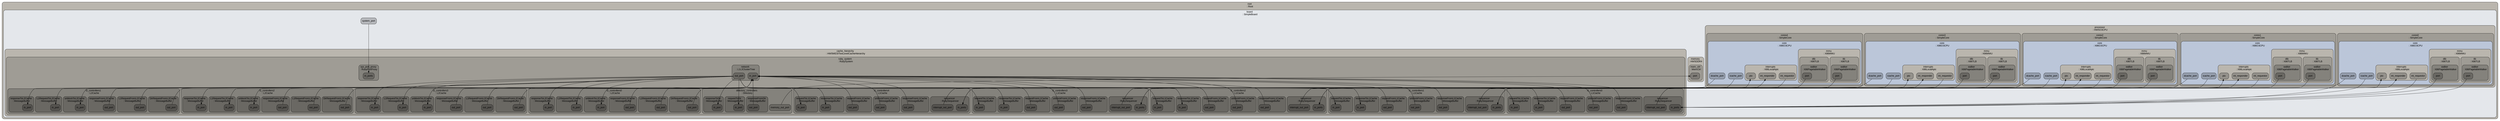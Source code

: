 digraph G {
ranksep="1.3";
subgraph cluster_root {
color="#000000";
fillcolor="#bab6ae";
fontcolor="#000000";
fontname=Arial;
fontsize=14;
label="root \n: Root";
shape=box;
style="rounded, filled";
tooltip="eventq_index&#61;0&#10;\full_system&#61;false&#10;\sim_quantum&#61;0&#10;\time_sync_enable&#61;false&#10;\time_sync_period&#61;100000000000&#10;\time_sync_spin_threshold&#61;100000000";
subgraph cluster_board {
color="#000000";
fillcolor="#e4e7eb";
fontcolor="#000000";
fontname=Arial;
fontsize=14;
label="board \n: SimpleBoard";
shape=box;
style="rounded, filled";
tooltip="auto_unlink_shared_backstore&#61;false&#10;\cache_line_size&#61;64&#10;\eventq_index&#61;0&#10;\exit_on_work_items&#61;true&#10;\init_param&#61;0&#10;\m5ops_base&#61;0&#10;\mem_mode&#61;timing&#10;\mem_ranges&#61;0:1073741824&#10;\memories&#61;board.memory.mem_ctrl.dram&#10;\mmap_using_noreserve&#61;false&#10;\multi_thread&#61;false&#10;\num_work_ids&#61;16&#10;\readfile&#61;&#10;\redirect_paths&#61;&#10;\shadow_rom_ranges&#61;&#10;\shared_backstore&#61;&#10;\symbolfile&#61;&#10;\thermal_components&#61;&#10;\thermal_model&#61;Null&#10;\work_begin_ckpt_count&#61;0&#10;\work_begin_cpu_id_exit&#61;-1&#10;\work_begin_exit_count&#61;0&#10;\work_cpus_ckpt_count&#61;0&#10;\work_end_ckpt_count&#61;0&#10;\work_end_exit_count&#61;0&#10;\work_item_id&#61;-1&#10;\workload&#61;board.workload";
board_system_port [color="#000000", fillcolor="#b6b8bc", fontcolor="#000000", fontname=Arial, fontsize=14, label=system_port, shape=box, style="rounded, filled"];
subgraph cluster_board_dvfs_handler {
color="#000000";
fillcolor="#bab6ae";
fontcolor="#000000";
fontname=Arial;
fontsize=14;
label="dvfs_handler \n: DVFSHandler";
shape=box;
style="rounded, filled";
tooltip="domains&#61;&#10;\enable&#61;false&#10;\eventq_index&#61;0&#10;\sys_clk_domain&#61;board.clk_domain&#10;\transition_latency&#61;100000000";
}

subgraph cluster_board_clk_domain {
color="#000000";
fillcolor="#bab6ae";
fontcolor="#000000";
fontname=Arial;
fontsize=14;
label="clk_domain \n: SrcClockDomain";
shape=box;
style="rounded, filled";
tooltip="clock&#61;500&#10;\domain_id&#61;-1&#10;\eventq_index&#61;0&#10;\init_perf_level&#61;0&#10;\voltage_domain&#61;board.clk_domain.voltage_domain";
subgraph cluster_board_clk_domain_voltage_domain {
color="#000000";
fillcolor="#9f9c95";
fontcolor="#000000";
fontname=Arial;
fontsize=14;
label="voltage_domain \n: VoltageDomain";
shape=box;
style="rounded, filled";
tooltip="eventq_index&#61;0&#10;\voltage&#61;1.0";
}

}

subgraph cluster_board_processor {
color="#000000";
fillcolor="#bab6ae";
fontcolor="#000000";
fontname=Arial;
fontsize=14;
label="processor \n: HW5O3CPU";
shape=box;
style="rounded, filled";
tooltip="eventq_index&#61;0&#10;\thermal_domain&#61;Null";
subgraph cluster_board_processor_cores0 {
color="#000000";
fillcolor="#9f9c95";
fontcolor="#000000";
fontname=Arial;
fontsize=14;
label="cores0 \n: SimpleCore";
shape=box;
style="rounded, filled";
tooltip="eventq_index&#61;0&#10;\thermal_domain&#61;Null";
subgraph cluster_board_processor_cores0_core {
color="#000000";
fillcolor="#bbc6d9";
fontcolor="#000000";
fontname=Arial;
fontsize=14;
label="core \n: X86O3CPU";
shape=box;
style="rounded, filled";
tooltip="LFSTSize&#61;1024&#10;\LQEntries&#61;32&#10;\LSQCheckLoads&#61;true&#10;\LSQDepCheckShift&#61;4&#10;\SQEntries&#61;32&#10;\SSITSize&#61;1024&#10;\activity&#61;0&#10;\backComSize&#61;5&#10;\branchPred&#61;board.processor.cores0.core.branchPred&#10;\cacheLoadPorts&#61;200&#10;\cacheStorePorts&#61;200&#10;\checker&#61;Null&#10;\clk_domain&#61;board.clk_domain&#10;\commitToDecodeDelay&#61;1&#10;\commitToFetchDelay&#61;1&#10;\commitToIEWDelay&#61;1&#10;\commitToRenameDelay&#61;1&#10;\commitWidth&#61;8&#10;\cpu_id&#61;0&#10;\decodeToFetchDelay&#61;1&#10;\decodeToRenameDelay&#61;1&#10;\decodeWidth&#61;8&#10;\decoder&#61;board.processor.cores0.core.decoder&#10;\dispatchWidth&#61;8&#10;\do_checkpoint_insts&#61;true&#10;\do_statistics_insts&#61;true&#10;\eventq_index&#61;0&#10;\fetchBufferSize&#61;64&#10;\fetchQueueSize&#61;32&#10;\fetchToDecodeDelay&#61;1&#10;\fetchTrapLatency&#61;1&#10;\fetchWidth&#61;8&#10;\forwardComSize&#61;5&#10;\fuPool&#61;board.processor.cores0.core.fuPool&#10;\function_trace&#61;false&#10;\function_trace_start&#61;0&#10;\iewToCommitDelay&#61;1&#10;\iewToDecodeDelay&#61;1&#10;\iewToFetchDelay&#61;1&#10;\iewToRenameDelay&#61;1&#10;\interrupts&#61;board.processor.cores0.core.interrupts&#10;\isa&#61;board.processor.cores0.core.isa&#10;\issueToExecuteDelay&#61;1&#10;\issueWidth&#61;8&#10;\max_insts_all_threads&#61;0&#10;\max_insts_any_thread&#61;0&#10;\mmu&#61;board.processor.cores0.core.mmu&#10;\needsTSO&#61;true&#10;\numIQEntries&#61;64&#10;\numPhysCCRegs&#61;1280&#10;\numPhysFloatRegs&#61;256&#10;\numPhysIntRegs&#61;256&#10;\numPhysMatRegs&#61;2&#10;\numPhysVecPredRegs&#61;32&#10;\numPhysVecRegs&#61;256&#10;\numROBEntries&#61;192&#10;\numRobs&#61;1&#10;\numThreads&#61;1&#10;\power_gating_on_idle&#61;false&#10;\power_model&#61;&#10;\power_state&#61;board.processor.cores0.core.power_state&#10;\progress_interval&#61;0&#10;\pwr_gating_latency&#61;300&#10;\renameToDecodeDelay&#61;1&#10;\renameToFetchDelay&#61;1&#10;\renameToIEWDelay&#61;2&#10;\renameToROBDelay&#61;1&#10;\renameWidth&#61;8&#10;\simpoint_start_insts&#61;&#10;\smtCommitPolicy&#61;RoundRobin&#10;\smtFetchPolicy&#61;RoundRobin&#10;\smtIQPolicy&#61;Partitioned&#10;\smtIQThreshold&#61;100&#10;\smtLSQPolicy&#61;Partitioned&#10;\smtLSQThreshold&#61;100&#10;\smtNumFetchingThreads&#61;1&#10;\smtROBPolicy&#61;Partitioned&#10;\smtROBThreshold&#61;100&#10;\socket_id&#61;0&#10;\squashWidth&#61;8&#10;\store_set_clear_period&#61;250000&#10;\switched_out&#61;false&#10;\syscallRetryLatency&#61;10000&#10;\system&#61;board&#10;\tracer&#61;board.processor.cores0.core.tracer&#10;\trapLatency&#61;13&#10;\wbWidth&#61;8&#10;\workload&#61;board.processor.cores0.core.workload";
board_processor_cores0_core_icache_port [color="#000000", fillcolor="#959ead", fontcolor="#000000", fontname=Arial, fontsize=14, label=icache_port, shape=box, style="rounded, filled"];
board_processor_cores0_core_dcache_port [color="#000000", fillcolor="#959ead", fontcolor="#000000", fontname=Arial, fontsize=14, label=dcache_port, shape=box, style="rounded, filled"];
subgraph cluster_board_processor_cores0_core_mmu {
color="#000000";
fillcolor="#bab6ae";
fontcolor="#000000";
fontname=Arial;
fontsize=14;
label="mmu \n: X86MMU";
shape=box;
style="rounded, filled";
tooltip="dtb&#61;board.processor.cores0.core.mmu.dtb&#10;\eventq_index&#61;0&#10;\itb&#61;board.processor.cores0.core.mmu.itb";
subgraph cluster_board_processor_cores0_core_mmu_itb {
color="#000000";
fillcolor="#9f9c95";
fontcolor="#000000";
fontname=Arial;
fontsize=14;
label="itb \n: X86TLB";
shape=box;
style="rounded, filled";
tooltip="entry_type&#61;instruction&#10;\eventq_index&#61;0&#10;\next_level&#61;Null&#10;\size&#61;64&#10;\system&#61;board&#10;\walker&#61;board.processor.cores0.core.mmu.itb.walker";
subgraph cluster_board_processor_cores0_core_mmu_itb_walker {
color="#000000";
fillcolor="#84827c";
fontcolor="#000000";
fontname=Arial;
fontsize=14;
label="walker \n: X86PagetableWalker";
shape=box;
style="rounded, filled";
tooltip="clk_domain&#61;board.clk_domain&#10;\eventq_index&#61;0&#10;\num_squash_per_cycle&#61;4&#10;\power_model&#61;&#10;\power_state&#61;board.processor.cores0.core.mmu.itb.walker.power_state&#10;\system&#61;board";
board_processor_cores0_core_mmu_itb_walker_port [color="#000000", fillcolor="#6a6863", fontcolor="#000000", fontname=Arial, fontsize=14, label=port, shape=box, style="rounded, filled"];
subgraph cluster_board_processor_cores0_core_mmu_itb_walker_power_state {
color="#000000";
fillcolor="#6a6863";
fontcolor="#000000";
fontname=Arial;
fontsize=14;
label="power_state \n: PowerState";
shape=box;
style="rounded, filled";
tooltip="clk_gate_bins&#61;20&#10;\clk_gate_max&#61;1000000000000&#10;\clk_gate_min&#61;1000&#10;\default_state&#61;UNDEFINED&#10;\eventq_index&#61;0&#10;\leaders&#61;&#10;\possible_states&#61;";
}

}

}

subgraph cluster_board_processor_cores0_core_mmu_dtb {
color="#000000";
fillcolor="#9f9c95";
fontcolor="#000000";
fontname=Arial;
fontsize=14;
label="dtb \n: X86TLB";
shape=box;
style="rounded, filled";
tooltip="entry_type&#61;data&#10;\eventq_index&#61;0&#10;\next_level&#61;Null&#10;\size&#61;64&#10;\system&#61;board&#10;\walker&#61;board.processor.cores0.core.mmu.dtb.walker";
subgraph cluster_board_processor_cores0_core_mmu_dtb_walker {
color="#000000";
fillcolor="#84827c";
fontcolor="#000000";
fontname=Arial;
fontsize=14;
label="walker \n: X86PagetableWalker";
shape=box;
style="rounded, filled";
tooltip="clk_domain&#61;board.clk_domain&#10;\eventq_index&#61;0&#10;\num_squash_per_cycle&#61;4&#10;\power_model&#61;&#10;\power_state&#61;board.processor.cores0.core.mmu.dtb.walker.power_state&#10;\system&#61;board";
board_processor_cores0_core_mmu_dtb_walker_port [color="#000000", fillcolor="#6a6863", fontcolor="#000000", fontname=Arial, fontsize=14, label=port, shape=box, style="rounded, filled"];
subgraph cluster_board_processor_cores0_core_mmu_dtb_walker_power_state {
color="#000000";
fillcolor="#6a6863";
fontcolor="#000000";
fontname=Arial;
fontsize=14;
label="power_state \n: PowerState";
shape=box;
style="rounded, filled";
tooltip="clk_gate_bins&#61;20&#10;\clk_gate_max&#61;1000000000000&#10;\clk_gate_min&#61;1000&#10;\default_state&#61;UNDEFINED&#10;\eventq_index&#61;0&#10;\leaders&#61;&#10;\possible_states&#61;";
}

}

}

}

subgraph cluster_board_processor_cores0_core_fuPool {
color="#000000";
fillcolor="#bab6ae";
fontcolor="#000000";
fontname=Arial;
fontsize=14;
label="fuPool \n: DefaultX86FUPool";
shape=box;
style="rounded, filled";
tooltip="FUList&#61;board.processor.cores0.core.fuPool.FUList0 board.processor.cores0.core.fuPool.FUList1 board.processor.cores0.core.fuPool.FUList2 board.processor.cores0.core.fuPool.FUList3 board.processor.cores0.core.fuPool.FUList4 board.processor.cores0.core.fuPool.FUList5 board.processor.cores0.core.fuPool.FUList6 board.processor.cores0.core.fuPool.FUList7 board.processor.cores0.core.fuPool.FUList8 board.processor.cores0.core.fuPool.FUList9&#10;\eventq_index&#61;0";
subgraph cluster_board_processor_cores0_core_fuPool_FUList0 {
color="#000000";
fillcolor="#9f9c95";
fontcolor="#000000";
fontname=Arial;
fontsize=14;
label="FUList0 \n: IntALU";
shape=box;
style="rounded, filled";
tooltip="count&#61;6&#10;\eventq_index&#61;0&#10;\opList&#61;board.processor.cores0.core.fuPool.FUList0.opList";
subgraph cluster_board_processor_cores0_core_fuPool_FUList0_opList {
color="#000000";
fillcolor="#84827c";
fontcolor="#000000";
fontname=Arial;
fontsize=14;
label="opList \n: OpDesc";
shape=box;
style="rounded, filled";
tooltip="eventq_index&#61;0&#10;\opClass&#61;IntAlu&#10;\opLat&#61;1&#10;\pipelined&#61;true";
}

}

subgraph cluster_board_processor_cores0_core_fuPool_FUList1 {
color="#000000";
fillcolor="#9f9c95";
fontcolor="#000000";
fontname=Arial;
fontsize=14;
label="FUList1 \n: X86IntMultDiv";
shape=box;
style="rounded, filled";
tooltip="count&#61;2&#10;\eventq_index&#61;0&#10;\opList&#61;board.processor.cores0.core.fuPool.FUList1.opList0 board.processor.cores0.core.fuPool.FUList1.opList1";
subgraph cluster_board_processor_cores0_core_fuPool_FUList1_opList0 {
color="#000000";
fillcolor="#84827c";
fontcolor="#000000";
fontname=Arial;
fontsize=14;
label="opList0 \n: OpDesc";
shape=box;
style="rounded, filled";
tooltip="eventq_index&#61;0&#10;\opClass&#61;IntMult&#10;\opLat&#61;3&#10;\pipelined&#61;true";
}

subgraph cluster_board_processor_cores0_core_fuPool_FUList1_opList1 {
color="#000000";
fillcolor="#84827c";
fontcolor="#000000";
fontname=Arial;
fontsize=14;
label="opList1 \n: OpDesc";
shape=box;
style="rounded, filled";
tooltip="eventq_index&#61;0&#10;\opClass&#61;IntDiv&#10;\opLat&#61;1&#10;\pipelined&#61;false";
}

}

subgraph cluster_board_processor_cores0_core_fuPool_FUList2 {
color="#000000";
fillcolor="#9f9c95";
fontcolor="#000000";
fontname=Arial;
fontsize=14;
label="FUList2 \n: FP_ALU";
shape=box;
style="rounded, filled";
tooltip="count&#61;4&#10;\eventq_index&#61;0&#10;\opList&#61;board.processor.cores0.core.fuPool.FUList2.opList0 board.processor.cores0.core.fuPool.FUList2.opList1 board.processor.cores0.core.fuPool.FUList2.opList2";
subgraph cluster_board_processor_cores0_core_fuPool_FUList2_opList0 {
color="#000000";
fillcolor="#84827c";
fontcolor="#000000";
fontname=Arial;
fontsize=14;
label="opList0 \n: OpDesc";
shape=box;
style="rounded, filled";
tooltip="eventq_index&#61;0&#10;\opClass&#61;FloatAdd&#10;\opLat&#61;2&#10;\pipelined&#61;true";
}

subgraph cluster_board_processor_cores0_core_fuPool_FUList2_opList1 {
color="#000000";
fillcolor="#84827c";
fontcolor="#000000";
fontname=Arial;
fontsize=14;
label="opList1 \n: OpDesc";
shape=box;
style="rounded, filled";
tooltip="eventq_index&#61;0&#10;\opClass&#61;FloatCmp&#10;\opLat&#61;2&#10;\pipelined&#61;true";
}

subgraph cluster_board_processor_cores0_core_fuPool_FUList2_opList2 {
color="#000000";
fillcolor="#84827c";
fontcolor="#000000";
fontname=Arial;
fontsize=14;
label="opList2 \n: OpDesc";
shape=box;
style="rounded, filled";
tooltip="eventq_index&#61;0&#10;\opClass&#61;FloatCvt&#10;\opLat&#61;2&#10;\pipelined&#61;true";
}

}

subgraph cluster_board_processor_cores0_core_fuPool_FUList3 {
color="#000000";
fillcolor="#9f9c95";
fontcolor="#000000";
fontname=Arial;
fontsize=14;
label="FUList3 \n: FP_MultDiv";
shape=box;
style="rounded, filled";
tooltip="count&#61;2&#10;\eventq_index&#61;0&#10;\opList&#61;board.processor.cores0.core.fuPool.FUList3.opList0 board.processor.cores0.core.fuPool.FUList3.opList1 board.processor.cores0.core.fuPool.FUList3.opList2 board.processor.cores0.core.fuPool.FUList3.opList3 board.processor.cores0.core.fuPool.FUList3.opList4";
subgraph cluster_board_processor_cores0_core_fuPool_FUList3_opList0 {
color="#000000";
fillcolor="#84827c";
fontcolor="#000000";
fontname=Arial;
fontsize=14;
label="opList0 \n: OpDesc";
shape=box;
style="rounded, filled";
tooltip="eventq_index&#61;0&#10;\opClass&#61;FloatMult&#10;\opLat&#61;4&#10;\pipelined&#61;true";
}

subgraph cluster_board_processor_cores0_core_fuPool_FUList3_opList1 {
color="#000000";
fillcolor="#84827c";
fontcolor="#000000";
fontname=Arial;
fontsize=14;
label="opList1 \n: OpDesc";
shape=box;
style="rounded, filled";
tooltip="eventq_index&#61;0&#10;\opClass&#61;FloatMultAcc&#10;\opLat&#61;5&#10;\pipelined&#61;true";
}

subgraph cluster_board_processor_cores0_core_fuPool_FUList3_opList2 {
color="#000000";
fillcolor="#84827c";
fontcolor="#000000";
fontname=Arial;
fontsize=14;
label="opList2 \n: OpDesc";
shape=box;
style="rounded, filled";
tooltip="eventq_index&#61;0&#10;\opClass&#61;FloatMisc&#10;\opLat&#61;3&#10;\pipelined&#61;true";
}

subgraph cluster_board_processor_cores0_core_fuPool_FUList3_opList3 {
color="#000000";
fillcolor="#84827c";
fontcolor="#000000";
fontname=Arial;
fontsize=14;
label="opList3 \n: OpDesc";
shape=box;
style="rounded, filled";
tooltip="eventq_index&#61;0&#10;\opClass&#61;FloatDiv&#10;\opLat&#61;12&#10;\pipelined&#61;false";
}

subgraph cluster_board_processor_cores0_core_fuPool_FUList3_opList4 {
color="#000000";
fillcolor="#84827c";
fontcolor="#000000";
fontname=Arial;
fontsize=14;
label="opList4 \n: OpDesc";
shape=box;
style="rounded, filled";
tooltip="eventq_index&#61;0&#10;\opClass&#61;FloatSqrt&#10;\opLat&#61;24&#10;\pipelined&#61;false";
}

}

subgraph cluster_board_processor_cores0_core_fuPool_FUList4 {
color="#000000";
fillcolor="#9f9c95";
fontcolor="#000000";
fontname=Arial;
fontsize=14;
label="FUList4 \n: ReadPort";
shape=box;
style="rounded, filled";
tooltip="count&#61;0&#10;\eventq_index&#61;0&#10;\opList&#61;board.processor.cores0.core.fuPool.FUList4.opList0 board.processor.cores0.core.fuPool.FUList4.opList1";
subgraph cluster_board_processor_cores0_core_fuPool_FUList4_opList0 {
color="#000000";
fillcolor="#84827c";
fontcolor="#000000";
fontname=Arial;
fontsize=14;
label="opList0 \n: OpDesc";
shape=box;
style="rounded, filled";
tooltip="eventq_index&#61;0&#10;\opClass&#61;MemRead&#10;\opLat&#61;1&#10;\pipelined&#61;true";
}

subgraph cluster_board_processor_cores0_core_fuPool_FUList4_opList1 {
color="#000000";
fillcolor="#84827c";
fontcolor="#000000";
fontname=Arial;
fontsize=14;
label="opList1 \n: OpDesc";
shape=box;
style="rounded, filled";
tooltip="eventq_index&#61;0&#10;\opClass&#61;FloatMemRead&#10;\opLat&#61;1&#10;\pipelined&#61;true";
}

}

subgraph cluster_board_processor_cores0_core_fuPool_FUList5 {
color="#000000";
fillcolor="#9f9c95";
fontcolor="#000000";
fontname=Arial;
fontsize=14;
label="FUList5 \n: SIMD_Unit";
shape=box;
style="rounded, filled";
tooltip="count&#61;4&#10;\eventq_index&#61;0&#10;\opList&#61;board.processor.cores0.core.fuPool.FUList5.opList00 board.processor.cores0.core.fuPool.FUList5.opList01 board.processor.cores0.core.fuPool.FUList5.opList02 board.processor.cores0.core.fuPool.FUList5.opList03 board.processor.cores0.core.fuPool.FUList5.opList04 board.processor.cores0.core.fuPool.FUList5.opList05 board.processor.cores0.core.fuPool.FUList5.opList06 board.processor.cores0.core.fuPool.FUList5.opList07 board.processor.cores0.core.fuPool.FUList5.opList08 board.processor.cores0.core.fuPool.FUList5.opList09 board.processor.cores0.core.fuPool.FUList5.opList10 board.processor.cores0.core.fuPool.FUList5.opList11 board.processor.cores0.core.fuPool.FUList5.opList12 board.processor.cores0.core.fuPool.FUList5.opList13 board.processor.cores0.core.fuPool.FUList5.opList14 board.processor.cores0.core.fuPool.FUList5.opList15 board.processor.cores0.core.fuPool.FUList5.opList16 board.processor.cores0.core.fuPool.FUList5.opList17 board.processor.cores0.core.fuPool.FUList5.opList18 board.processor.cores0.core.fuPool.FUList5.opList19 board.processor.cores0.core.fuPool.FUList5.opList20 board.processor.cores0.core.fuPool.FUList5.opList21 board.processor.cores0.core.fuPool.FUList5.opList22 board.processor.cores0.core.fuPool.FUList5.opList23 board.processor.cores0.core.fuPool.FUList5.opList24 board.processor.cores0.core.fuPool.FUList5.opList25 board.processor.cores0.core.fuPool.FUList5.opList26 board.processor.cores0.core.fuPool.FUList5.opList27";
subgraph cluster_board_processor_cores0_core_fuPool_FUList5_opList00 {
color="#000000";
fillcolor="#84827c";
fontcolor="#000000";
fontname=Arial;
fontsize=14;
label="opList00 \n: OpDesc";
shape=box;
style="rounded, filled";
tooltip="eventq_index&#61;0&#10;\opClass&#61;SimdAdd&#10;\opLat&#61;1&#10;\pipelined&#61;true";
}

subgraph cluster_board_processor_cores0_core_fuPool_FUList5_opList01 {
color="#000000";
fillcolor="#84827c";
fontcolor="#000000";
fontname=Arial;
fontsize=14;
label="opList01 \n: OpDesc";
shape=box;
style="rounded, filled";
tooltip="eventq_index&#61;0&#10;\opClass&#61;SimdAddAcc&#10;\opLat&#61;1&#10;\pipelined&#61;true";
}

subgraph cluster_board_processor_cores0_core_fuPool_FUList5_opList02 {
color="#000000";
fillcolor="#84827c";
fontcolor="#000000";
fontname=Arial;
fontsize=14;
label="opList02 \n: OpDesc";
shape=box;
style="rounded, filled";
tooltip="eventq_index&#61;0&#10;\opClass&#61;SimdAlu&#10;\opLat&#61;1&#10;\pipelined&#61;true";
}

subgraph cluster_board_processor_cores0_core_fuPool_FUList5_opList03 {
color="#000000";
fillcolor="#84827c";
fontcolor="#000000";
fontname=Arial;
fontsize=14;
label="opList03 \n: OpDesc";
shape=box;
style="rounded, filled";
tooltip="eventq_index&#61;0&#10;\opClass&#61;SimdCmp&#10;\opLat&#61;1&#10;\pipelined&#61;true";
}

subgraph cluster_board_processor_cores0_core_fuPool_FUList5_opList04 {
color="#000000";
fillcolor="#84827c";
fontcolor="#000000";
fontname=Arial;
fontsize=14;
label="opList04 \n: OpDesc";
shape=box;
style="rounded, filled";
tooltip="eventq_index&#61;0&#10;\opClass&#61;SimdCvt&#10;\opLat&#61;1&#10;\pipelined&#61;true";
}

subgraph cluster_board_processor_cores0_core_fuPool_FUList5_opList05 {
color="#000000";
fillcolor="#84827c";
fontcolor="#000000";
fontname=Arial;
fontsize=14;
label="opList05 \n: OpDesc";
shape=box;
style="rounded, filled";
tooltip="eventq_index&#61;0&#10;\opClass&#61;SimdMisc&#10;\opLat&#61;1&#10;\pipelined&#61;true";
}

subgraph cluster_board_processor_cores0_core_fuPool_FUList5_opList06 {
color="#000000";
fillcolor="#84827c";
fontcolor="#000000";
fontname=Arial;
fontsize=14;
label="opList06 \n: OpDesc";
shape=box;
style="rounded, filled";
tooltip="eventq_index&#61;0&#10;\opClass&#61;SimdMult&#10;\opLat&#61;1&#10;\pipelined&#61;true";
}

subgraph cluster_board_processor_cores0_core_fuPool_FUList5_opList07 {
color="#000000";
fillcolor="#84827c";
fontcolor="#000000";
fontname=Arial;
fontsize=14;
label="opList07 \n: OpDesc";
shape=box;
style="rounded, filled";
tooltip="eventq_index&#61;0&#10;\opClass&#61;SimdMultAcc&#10;\opLat&#61;1&#10;\pipelined&#61;true";
}

subgraph cluster_board_processor_cores0_core_fuPool_FUList5_opList08 {
color="#000000";
fillcolor="#84827c";
fontcolor="#000000";
fontname=Arial;
fontsize=14;
label="opList08 \n: OpDesc";
shape=box;
style="rounded, filled";
tooltip="eventq_index&#61;0&#10;\opClass&#61;SimdMatMultAcc&#10;\opLat&#61;1&#10;\pipelined&#61;true";
}

subgraph cluster_board_processor_cores0_core_fuPool_FUList5_opList09 {
color="#000000";
fillcolor="#84827c";
fontcolor="#000000";
fontname=Arial;
fontsize=14;
label="opList09 \n: OpDesc";
shape=box;
style="rounded, filled";
tooltip="eventq_index&#61;0&#10;\opClass&#61;SimdShift&#10;\opLat&#61;1&#10;\pipelined&#61;true";
}

subgraph cluster_board_processor_cores0_core_fuPool_FUList5_opList10 {
color="#000000";
fillcolor="#84827c";
fontcolor="#000000";
fontname=Arial;
fontsize=14;
label="opList10 \n: OpDesc";
shape=box;
style="rounded, filled";
tooltip="eventq_index&#61;0&#10;\opClass&#61;SimdShiftAcc&#10;\opLat&#61;1&#10;\pipelined&#61;true";
}

subgraph cluster_board_processor_cores0_core_fuPool_FUList5_opList11 {
color="#000000";
fillcolor="#84827c";
fontcolor="#000000";
fontname=Arial;
fontsize=14;
label="opList11 \n: OpDesc";
shape=box;
style="rounded, filled";
tooltip="eventq_index&#61;0&#10;\opClass&#61;SimdDiv&#10;\opLat&#61;1&#10;\pipelined&#61;true";
}

subgraph cluster_board_processor_cores0_core_fuPool_FUList5_opList12 {
color="#000000";
fillcolor="#84827c";
fontcolor="#000000";
fontname=Arial;
fontsize=14;
label="opList12 \n: OpDesc";
shape=box;
style="rounded, filled";
tooltip="eventq_index&#61;0&#10;\opClass&#61;SimdSqrt&#10;\opLat&#61;1&#10;\pipelined&#61;true";
}

subgraph cluster_board_processor_cores0_core_fuPool_FUList5_opList13 {
color="#000000";
fillcolor="#84827c";
fontcolor="#000000";
fontname=Arial;
fontsize=14;
label="opList13 \n: OpDesc";
shape=box;
style="rounded, filled";
tooltip="eventq_index&#61;0&#10;\opClass&#61;SimdFloatAdd&#10;\opLat&#61;1&#10;\pipelined&#61;true";
}

subgraph cluster_board_processor_cores0_core_fuPool_FUList5_opList14 {
color="#000000";
fillcolor="#84827c";
fontcolor="#000000";
fontname=Arial;
fontsize=14;
label="opList14 \n: OpDesc";
shape=box;
style="rounded, filled";
tooltip="eventq_index&#61;0&#10;\opClass&#61;SimdFloatAlu&#10;\opLat&#61;1&#10;\pipelined&#61;true";
}

subgraph cluster_board_processor_cores0_core_fuPool_FUList5_opList15 {
color="#000000";
fillcolor="#84827c";
fontcolor="#000000";
fontname=Arial;
fontsize=14;
label="opList15 \n: OpDesc";
shape=box;
style="rounded, filled";
tooltip="eventq_index&#61;0&#10;\opClass&#61;SimdFloatCmp&#10;\opLat&#61;1&#10;\pipelined&#61;true";
}

subgraph cluster_board_processor_cores0_core_fuPool_FUList5_opList16 {
color="#000000";
fillcolor="#84827c";
fontcolor="#000000";
fontname=Arial;
fontsize=14;
label="opList16 \n: OpDesc";
shape=box;
style="rounded, filled";
tooltip="eventq_index&#61;0&#10;\opClass&#61;SimdFloatCvt&#10;\opLat&#61;1&#10;\pipelined&#61;true";
}

subgraph cluster_board_processor_cores0_core_fuPool_FUList5_opList17 {
color="#000000";
fillcolor="#84827c";
fontcolor="#000000";
fontname=Arial;
fontsize=14;
label="opList17 \n: OpDesc";
shape=box;
style="rounded, filled";
tooltip="eventq_index&#61;0&#10;\opClass&#61;SimdFloatDiv&#10;\opLat&#61;1&#10;\pipelined&#61;true";
}

subgraph cluster_board_processor_cores0_core_fuPool_FUList5_opList18 {
color="#000000";
fillcolor="#84827c";
fontcolor="#000000";
fontname=Arial;
fontsize=14;
label="opList18 \n: OpDesc";
shape=box;
style="rounded, filled";
tooltip="eventq_index&#61;0&#10;\opClass&#61;SimdFloatMisc&#10;\opLat&#61;1&#10;\pipelined&#61;true";
}

subgraph cluster_board_processor_cores0_core_fuPool_FUList5_opList19 {
color="#000000";
fillcolor="#84827c";
fontcolor="#000000";
fontname=Arial;
fontsize=14;
label="opList19 \n: OpDesc";
shape=box;
style="rounded, filled";
tooltip="eventq_index&#61;0&#10;\opClass&#61;SimdFloatMult&#10;\opLat&#61;1&#10;\pipelined&#61;true";
}

subgraph cluster_board_processor_cores0_core_fuPool_FUList5_opList20 {
color="#000000";
fillcolor="#84827c";
fontcolor="#000000";
fontname=Arial;
fontsize=14;
label="opList20 \n: OpDesc";
shape=box;
style="rounded, filled";
tooltip="eventq_index&#61;0&#10;\opClass&#61;SimdFloatMultAcc&#10;\opLat&#61;1&#10;\pipelined&#61;true";
}

subgraph cluster_board_processor_cores0_core_fuPool_FUList5_opList21 {
color="#000000";
fillcolor="#84827c";
fontcolor="#000000";
fontname=Arial;
fontsize=14;
label="opList21 \n: OpDesc";
shape=box;
style="rounded, filled";
tooltip="eventq_index&#61;0&#10;\opClass&#61;SimdFloatMatMultAcc&#10;\opLat&#61;1&#10;\pipelined&#61;true";
}

subgraph cluster_board_processor_cores0_core_fuPool_FUList5_opList22 {
color="#000000";
fillcolor="#84827c";
fontcolor="#000000";
fontname=Arial;
fontsize=14;
label="opList22 \n: OpDesc";
shape=box;
style="rounded, filled";
tooltip="eventq_index&#61;0&#10;\opClass&#61;SimdFloatSqrt&#10;\opLat&#61;1&#10;\pipelined&#61;true";
}

subgraph cluster_board_processor_cores0_core_fuPool_FUList5_opList23 {
color="#000000";
fillcolor="#84827c";
fontcolor="#000000";
fontname=Arial;
fontsize=14;
label="opList23 \n: OpDesc";
shape=box;
style="rounded, filled";
tooltip="eventq_index&#61;0&#10;\opClass&#61;SimdReduceAdd&#10;\opLat&#61;1&#10;\pipelined&#61;true";
}

subgraph cluster_board_processor_cores0_core_fuPool_FUList5_opList24 {
color="#000000";
fillcolor="#84827c";
fontcolor="#000000";
fontname=Arial;
fontsize=14;
label="opList24 \n: OpDesc";
shape=box;
style="rounded, filled";
tooltip="eventq_index&#61;0&#10;\opClass&#61;SimdReduceAlu&#10;\opLat&#61;1&#10;\pipelined&#61;true";
}

subgraph cluster_board_processor_cores0_core_fuPool_FUList5_opList25 {
color="#000000";
fillcolor="#84827c";
fontcolor="#000000";
fontname=Arial;
fontsize=14;
label="opList25 \n: OpDesc";
shape=box;
style="rounded, filled";
tooltip="eventq_index&#61;0&#10;\opClass&#61;SimdReduceCmp&#10;\opLat&#61;1&#10;\pipelined&#61;true";
}

subgraph cluster_board_processor_cores0_core_fuPool_FUList5_opList26 {
color="#000000";
fillcolor="#84827c";
fontcolor="#000000";
fontname=Arial;
fontsize=14;
label="opList26 \n: OpDesc";
shape=box;
style="rounded, filled";
tooltip="eventq_index&#61;0&#10;\opClass&#61;SimdFloatReduceAdd&#10;\opLat&#61;1&#10;\pipelined&#61;true";
}

subgraph cluster_board_processor_cores0_core_fuPool_FUList5_opList27 {
color="#000000";
fillcolor="#84827c";
fontcolor="#000000";
fontname=Arial;
fontsize=14;
label="opList27 \n: OpDesc";
shape=box;
style="rounded, filled";
tooltip="eventq_index&#61;0&#10;\opClass&#61;SimdFloatReduceCmp&#10;\opLat&#61;1&#10;\pipelined&#61;true";
}

}

subgraph cluster_board_processor_cores0_core_fuPool_FUList6 {
color="#000000";
fillcolor="#9f9c95";
fontcolor="#000000";
fontname=Arial;
fontsize=14;
label="FUList6 \n: PredALU";
shape=box;
style="rounded, filled";
tooltip="count&#61;1&#10;\eventq_index&#61;0&#10;\opList&#61;board.processor.cores0.core.fuPool.FUList6.opList";
subgraph cluster_board_processor_cores0_core_fuPool_FUList6_opList {
color="#000000";
fillcolor="#84827c";
fontcolor="#000000";
fontname=Arial;
fontsize=14;
label="opList \n: OpDesc";
shape=box;
style="rounded, filled";
tooltip="eventq_index&#61;0&#10;\opClass&#61;SimdPredAlu&#10;\opLat&#61;1&#10;\pipelined&#61;true";
}

}

subgraph cluster_board_processor_cores0_core_fuPool_FUList7 {
color="#000000";
fillcolor="#9f9c95";
fontcolor="#000000";
fontname=Arial;
fontsize=14;
label="FUList7 \n: WritePort";
shape=box;
style="rounded, filled";
tooltip="count&#61;0&#10;\eventq_index&#61;0&#10;\opList&#61;board.processor.cores0.core.fuPool.FUList7.opList0 board.processor.cores0.core.fuPool.FUList7.opList1";
subgraph cluster_board_processor_cores0_core_fuPool_FUList7_opList0 {
color="#000000";
fillcolor="#84827c";
fontcolor="#000000";
fontname=Arial;
fontsize=14;
label="opList0 \n: OpDesc";
shape=box;
style="rounded, filled";
tooltip="eventq_index&#61;0&#10;\opClass&#61;MemWrite&#10;\opLat&#61;1&#10;\pipelined&#61;true";
}

subgraph cluster_board_processor_cores0_core_fuPool_FUList7_opList1 {
color="#000000";
fillcolor="#84827c";
fontcolor="#000000";
fontname=Arial;
fontsize=14;
label="opList1 \n: OpDesc";
shape=box;
style="rounded, filled";
tooltip="eventq_index&#61;0&#10;\opClass&#61;FloatMemWrite&#10;\opLat&#61;1&#10;\pipelined&#61;true";
}

}

subgraph cluster_board_processor_cores0_core_fuPool_FUList8 {
color="#000000";
fillcolor="#9f9c95";
fontcolor="#000000";
fontname=Arial;
fontsize=14;
label="FUList8 \n: RdWrPort";
shape=box;
style="rounded, filled";
tooltip="count&#61;4&#10;\eventq_index&#61;0&#10;\opList&#61;board.processor.cores0.core.fuPool.FUList8.opList0 board.processor.cores0.core.fuPool.FUList8.opList1 board.processor.cores0.core.fuPool.FUList8.opList2 board.processor.cores0.core.fuPool.FUList8.opList3";
subgraph cluster_board_processor_cores0_core_fuPool_FUList8_opList0 {
color="#000000";
fillcolor="#84827c";
fontcolor="#000000";
fontname=Arial;
fontsize=14;
label="opList0 \n: OpDesc";
shape=box;
style="rounded, filled";
tooltip="eventq_index&#61;0&#10;\opClass&#61;MemRead&#10;\opLat&#61;1&#10;\pipelined&#61;true";
}

subgraph cluster_board_processor_cores0_core_fuPool_FUList8_opList1 {
color="#000000";
fillcolor="#84827c";
fontcolor="#000000";
fontname=Arial;
fontsize=14;
label="opList1 \n: OpDesc";
shape=box;
style="rounded, filled";
tooltip="eventq_index&#61;0&#10;\opClass&#61;MemWrite&#10;\opLat&#61;1&#10;\pipelined&#61;true";
}

subgraph cluster_board_processor_cores0_core_fuPool_FUList8_opList2 {
color="#000000";
fillcolor="#84827c";
fontcolor="#000000";
fontname=Arial;
fontsize=14;
label="opList2 \n: OpDesc";
shape=box;
style="rounded, filled";
tooltip="eventq_index&#61;0&#10;\opClass&#61;FloatMemRead&#10;\opLat&#61;1&#10;\pipelined&#61;true";
}

subgraph cluster_board_processor_cores0_core_fuPool_FUList8_opList3 {
color="#000000";
fillcolor="#84827c";
fontcolor="#000000";
fontname=Arial;
fontsize=14;
label="opList3 \n: OpDesc";
shape=box;
style="rounded, filled";
tooltip="eventq_index&#61;0&#10;\opClass&#61;FloatMemWrite&#10;\opLat&#61;1&#10;\pipelined&#61;true";
}

}

subgraph cluster_board_processor_cores0_core_fuPool_FUList9 {
color="#000000";
fillcolor="#9f9c95";
fontcolor="#000000";
fontname=Arial;
fontsize=14;
label="FUList9 \n: IprPort";
shape=box;
style="rounded, filled";
tooltip="count&#61;1&#10;\eventq_index&#61;0&#10;\opList&#61;board.processor.cores0.core.fuPool.FUList9.opList";
subgraph cluster_board_processor_cores0_core_fuPool_FUList9_opList {
color="#000000";
fillcolor="#84827c";
fontcolor="#000000";
fontname=Arial;
fontsize=14;
label="opList \n: OpDesc";
shape=box;
style="rounded, filled";
tooltip="eventq_index&#61;0&#10;\opClass&#61;IprAccess&#10;\opLat&#61;3&#10;\pipelined&#61;false";
}

}

}

subgraph cluster_board_processor_cores0_core_branchPred {
color="#000000";
fillcolor="#bab6ae";
fontcolor="#000000";
fontname=Arial;
fontsize=14;
label="branchPred \n: TournamentBP";
shape=box;
style="rounded, filled";
tooltip="btb&#61;board.processor.cores0.core.branchPred.btb&#10;\choiceCtrBits&#61;2&#10;\choicePredictorSize&#61;8192&#10;\eventq_index&#61;0&#10;\globalCtrBits&#61;2&#10;\globalPredictorSize&#61;8192&#10;\indirectBranchPred&#61;board.processor.cores0.core.branchPred.indirectBranchPred&#10;\instShiftAmt&#61;2&#10;\localCtrBits&#61;2&#10;\localHistoryTableSize&#61;2048&#10;\localPredictorSize&#61;2048&#10;\numThreads&#61;1&#10;\ras&#61;board.processor.cores0.core.branchPred.ras&#10;\requiresBTBHit&#61;false";
subgraph cluster_board_processor_cores0_core_branchPred_btb {
color="#000000";
fillcolor="#9f9c95";
fontcolor="#000000";
fontname=Arial;
fontsize=14;
label="btb \n: SimpleBTB";
shape=box;
style="rounded, filled";
tooltip="clk_domain&#61;board.clk_domain&#10;\eventq_index&#61;0&#10;\instShiftAmt&#61;2&#10;\numEntries&#61;4096&#10;\numThreads&#61;1&#10;\power_model&#61;&#10;\power_state&#61;board.processor.cores0.core.branchPred.btb.power_state&#10;\tagBits&#61;16";
subgraph cluster_board_processor_cores0_core_branchPred_btb_power_state {
color="#000000";
fillcolor="#84827c";
fontcolor="#000000";
fontname=Arial;
fontsize=14;
label="power_state \n: PowerState";
shape=box;
style="rounded, filled";
tooltip="clk_gate_bins&#61;20&#10;\clk_gate_max&#61;1000000000000&#10;\clk_gate_min&#61;1000&#10;\default_state&#61;UNDEFINED&#10;\eventq_index&#61;0&#10;\leaders&#61;&#10;\possible_states&#61;";
}

}

subgraph cluster_board_processor_cores0_core_branchPred_ras {
color="#000000";
fillcolor="#9f9c95";
fontcolor="#000000";
fontname=Arial;
fontsize=14;
label="ras \n: ReturnAddrStack";
shape=box;
style="rounded, filled";
tooltip="eventq_index&#61;0&#10;\numEntries&#61;16&#10;\numThreads&#61;1";
}

subgraph cluster_board_processor_cores0_core_branchPred_indirectBranchPred {
color="#000000";
fillcolor="#9f9c95";
fontcolor="#000000";
fontname=Arial;
fontsize=14;
label="indirectBranchPred \n: SimpleIndirectPredictor";
shape=box;
style="rounded, filled";
tooltip="eventq_index&#61;0&#10;\indirectGHRBits&#61;13&#10;\indirectHashGHR&#61;true&#10;\indirectHashTargets&#61;true&#10;\indirectPathLength&#61;3&#10;\indirectSets&#61;256&#10;\indirectTagSize&#61;16&#10;\indirectWays&#61;2&#10;\instShiftAmt&#61;2&#10;\numThreads&#61;1&#10;\speculativePathLength&#61;256";
}

}

subgraph cluster_board_processor_cores0_core_tracer {
color="#000000";
fillcolor="#bab6ae";
fontcolor="#000000";
fontname=Arial;
fontsize=14;
label="tracer \n: ExeTracer";
shape=box;
style="rounded, filled";
tooltip="disassembler&#61;board.processor.cores0.core.tracer.disassembler&#10;\eventq_index&#61;0";
subgraph cluster_board_processor_cores0_core_tracer_disassembler {
color="#000000";
fillcolor="#9f9c95";
fontcolor="#000000";
fontname=Arial;
fontsize=14;
label="disassembler \n: InstDisassembler";
shape=box;
style="rounded, filled";
tooltip="eventq_index&#61;0";
}

}

subgraph cluster_board_processor_cores0_core_power_state {
color="#000000";
fillcolor="#bab6ae";
fontcolor="#000000";
fontname=Arial;
fontsize=14;
label="power_state \n: PowerState";
shape=box;
style="rounded, filled";
tooltip="clk_gate_bins&#61;20&#10;\clk_gate_max&#61;1000000000000&#10;\clk_gate_min&#61;1000&#10;\default_state&#61;UNDEFINED&#10;\eventq_index&#61;0&#10;\leaders&#61;&#10;\possible_states&#61;ON CLK_GATED OFF";
}

subgraph cluster_board_processor_cores0_core_isa {
color="#000000";
fillcolor="#bab6ae";
fontcolor="#000000";
fontname=Arial;
fontsize=14;
label="isa \n: X86ISA";
shape=box;
style="rounded, filled";
tooltip="APMInfo&#61;2147483672 1752462657 1769238117 1145913699&#10;\CacheParams&#61;0 0 0 0&#10;\ExtendedFeatures&#61;0 25165824 0 0&#10;\ExtendedState&#61;0 0 0 0 0 0 0 0&#10;\FamilyModelStepping&#61;134993 2053 4024171519 521&#10;\FamilyModelSteppingBrandFeatures&#61;134993 1029 3956538367 131073&#10;\L1CacheAndTLB&#61;4278779656 4280352544 1073873216 1073873216&#10;\L2L3CacheAndL2TLB&#61;0 1107313152 0 67141952&#10;\LongModeAddressSize&#61;12336 0 0 0&#10;\eventq_index&#61;0&#10;\name_string&#61;Fake gem5 x86_64 CPU&#10;\vendor_string&#61;HygonGenuine";
}

subgraph cluster_board_processor_cores0_core_decoder {
color="#000000";
fillcolor="#bab6ae";
fontcolor="#000000";
fontname=Arial;
fontsize=14;
label="decoder \n: X86Decoder";
shape=box;
style="rounded, filled";
tooltip="eventq_index&#61;0&#10;\isa&#61;board.processor.cores0.core.isa";
}

subgraph cluster_board_processor_cores0_core_workload {
color="#000000";
fillcolor="#bab6ae";
fontcolor="#000000";
fontname=Arial;
fontsize=14;
label="workload \n: Process";
shape=box;
style="rounded, filled";
tooltip="cmd&#61;/workspaces/assignment5/workloads/array_sum/block-race-opt-gem5 32768 4&#10;\cwd&#61;/workspaces/assignment5&#10;\drivers&#61;&#10;\egid&#61;100&#10;\env&#61;&#10;\errout&#61;cerr&#10;\euid&#61;100&#10;\eventq_index&#61;0&#10;\executable&#61;/workspaces/assignment5/workloads/array_sum/block-race-opt-gem5&#10;\gid&#61;100&#10;\input&#61;cin&#10;\kvmInSE&#61;false&#10;\maxStackSize&#61;67108864&#10;\output&#61;cout&#10;\pgid&#61;100&#10;\pid&#61;100&#10;\ppid&#61;0&#10;\release&#61;5.1.0&#10;\simpoint&#61;0&#10;\system&#61;board&#10;\uid&#61;100&#10;\useArchPT&#61;false";
}

subgraph cluster_board_processor_cores0_core_interrupts {
color="#000000";
fillcolor="#bab6ae";
fontcolor="#000000";
fontname=Arial;
fontsize=14;
label="interrupts \n: X86LocalApic";
shape=box;
style="rounded, filled";
tooltip="clk_domain&#61;board.processor.cores0.core.interrupts.clk_domain&#10;\eventq_index&#61;0&#10;\int_latency&#61;1000&#10;\pio_latency&#61;100000&#10;\system&#61;board";
board_processor_cores0_core_interrupts_int_requestor [color="#000000", fillcolor="#94918b", fontcolor="#000000", fontname=Arial, fontsize=14, label=int_requestor, shape=box, style="rounded, filled"];
board_processor_cores0_core_interrupts_int_responder [color="#000000", fillcolor="#94918b", fontcolor="#000000", fontname=Arial, fontsize=14, label=int_responder, shape=box, style="rounded, filled"];
board_processor_cores0_core_interrupts_pio [color="#000000", fillcolor="#94918b", fontcolor="#000000", fontname=Arial, fontsize=14, label=pio, shape=box, style="rounded, filled"];
subgraph cluster_board_processor_cores0_core_interrupts_clk_domain {
color="#000000";
fillcolor="#9f9c95";
fontcolor="#000000";
fontname=Arial;
fontsize=14;
label="clk_domain \n: DerivedClockDomain";
shape=box;
style="rounded, filled";
tooltip="clk_divider&#61;16&#10;\clk_domain&#61;board.clk_domain&#10;\eventq_index&#61;0";
}

}

}

}

subgraph cluster_board_processor_cores1 {
color="#000000";
fillcolor="#9f9c95";
fontcolor="#000000";
fontname=Arial;
fontsize=14;
label="cores1 \n: SimpleCore";
shape=box;
style="rounded, filled";
tooltip="eventq_index&#61;0&#10;\thermal_domain&#61;Null";
subgraph cluster_board_processor_cores1_core {
color="#000000";
fillcolor="#bbc6d9";
fontcolor="#000000";
fontname=Arial;
fontsize=14;
label="core \n: X86O3CPU";
shape=box;
style="rounded, filled";
tooltip="LFSTSize&#61;1024&#10;\LQEntries&#61;32&#10;\LSQCheckLoads&#61;true&#10;\LSQDepCheckShift&#61;4&#10;\SQEntries&#61;32&#10;\SSITSize&#61;1024&#10;\activity&#61;0&#10;\backComSize&#61;5&#10;\branchPred&#61;board.processor.cores1.core.branchPred&#10;\cacheLoadPorts&#61;200&#10;\cacheStorePorts&#61;200&#10;\checker&#61;Null&#10;\clk_domain&#61;board.clk_domain&#10;\commitToDecodeDelay&#61;1&#10;\commitToFetchDelay&#61;1&#10;\commitToIEWDelay&#61;1&#10;\commitToRenameDelay&#61;1&#10;\commitWidth&#61;8&#10;\cpu_id&#61;1&#10;\decodeToFetchDelay&#61;1&#10;\decodeToRenameDelay&#61;1&#10;\decodeWidth&#61;8&#10;\decoder&#61;board.processor.cores1.core.decoder&#10;\dispatchWidth&#61;8&#10;\do_checkpoint_insts&#61;true&#10;\do_statistics_insts&#61;true&#10;\eventq_index&#61;0&#10;\fetchBufferSize&#61;64&#10;\fetchQueueSize&#61;32&#10;\fetchToDecodeDelay&#61;1&#10;\fetchTrapLatency&#61;1&#10;\fetchWidth&#61;8&#10;\forwardComSize&#61;5&#10;\fuPool&#61;board.processor.cores1.core.fuPool&#10;\function_trace&#61;false&#10;\function_trace_start&#61;0&#10;\iewToCommitDelay&#61;1&#10;\iewToDecodeDelay&#61;1&#10;\iewToFetchDelay&#61;1&#10;\iewToRenameDelay&#61;1&#10;\interrupts&#61;board.processor.cores1.core.interrupts&#10;\isa&#61;board.processor.cores1.core.isa&#10;\issueToExecuteDelay&#61;1&#10;\issueWidth&#61;8&#10;\max_insts_all_threads&#61;0&#10;\max_insts_any_thread&#61;0&#10;\mmu&#61;board.processor.cores1.core.mmu&#10;\needsTSO&#61;true&#10;\numIQEntries&#61;64&#10;\numPhysCCRegs&#61;1280&#10;\numPhysFloatRegs&#61;256&#10;\numPhysIntRegs&#61;256&#10;\numPhysMatRegs&#61;2&#10;\numPhysVecPredRegs&#61;32&#10;\numPhysVecRegs&#61;256&#10;\numROBEntries&#61;192&#10;\numRobs&#61;1&#10;\numThreads&#61;1&#10;\power_gating_on_idle&#61;false&#10;\power_model&#61;&#10;\power_state&#61;board.processor.cores1.core.power_state&#10;\progress_interval&#61;0&#10;\pwr_gating_latency&#61;300&#10;\renameToDecodeDelay&#61;1&#10;\renameToFetchDelay&#61;1&#10;\renameToIEWDelay&#61;2&#10;\renameToROBDelay&#61;1&#10;\renameWidth&#61;8&#10;\simpoint_start_insts&#61;&#10;\smtCommitPolicy&#61;RoundRobin&#10;\smtFetchPolicy&#61;RoundRobin&#10;\smtIQPolicy&#61;Partitioned&#10;\smtIQThreshold&#61;100&#10;\smtLSQPolicy&#61;Partitioned&#10;\smtLSQThreshold&#61;100&#10;\smtNumFetchingThreads&#61;1&#10;\smtROBPolicy&#61;Partitioned&#10;\smtROBThreshold&#61;100&#10;\socket_id&#61;0&#10;\squashWidth&#61;8&#10;\store_set_clear_period&#61;250000&#10;\switched_out&#61;false&#10;\syscallRetryLatency&#61;10000&#10;\system&#61;board&#10;\tracer&#61;board.processor.cores1.core.tracer&#10;\trapLatency&#61;13&#10;\wbWidth&#61;8&#10;\workload&#61;board.processor.cores0.core.workload";
board_processor_cores1_core_icache_port [color="#000000", fillcolor="#959ead", fontcolor="#000000", fontname=Arial, fontsize=14, label=icache_port, shape=box, style="rounded, filled"];
board_processor_cores1_core_dcache_port [color="#000000", fillcolor="#959ead", fontcolor="#000000", fontname=Arial, fontsize=14, label=dcache_port, shape=box, style="rounded, filled"];
subgraph cluster_board_processor_cores1_core_mmu {
color="#000000";
fillcolor="#bab6ae";
fontcolor="#000000";
fontname=Arial;
fontsize=14;
label="mmu \n: X86MMU";
shape=box;
style="rounded, filled";
tooltip="dtb&#61;board.processor.cores1.core.mmu.dtb&#10;\eventq_index&#61;0&#10;\itb&#61;board.processor.cores1.core.mmu.itb";
subgraph cluster_board_processor_cores1_core_mmu_itb {
color="#000000";
fillcolor="#9f9c95";
fontcolor="#000000";
fontname=Arial;
fontsize=14;
label="itb \n: X86TLB";
shape=box;
style="rounded, filled";
tooltip="entry_type&#61;instruction&#10;\eventq_index&#61;0&#10;\next_level&#61;Null&#10;\size&#61;64&#10;\system&#61;board&#10;\walker&#61;board.processor.cores1.core.mmu.itb.walker";
subgraph cluster_board_processor_cores1_core_mmu_itb_walker {
color="#000000";
fillcolor="#84827c";
fontcolor="#000000";
fontname=Arial;
fontsize=14;
label="walker \n: X86PagetableWalker";
shape=box;
style="rounded, filled";
tooltip="clk_domain&#61;board.clk_domain&#10;\eventq_index&#61;0&#10;\num_squash_per_cycle&#61;4&#10;\power_model&#61;&#10;\power_state&#61;board.processor.cores1.core.mmu.itb.walker.power_state&#10;\system&#61;board";
board_processor_cores1_core_mmu_itb_walker_port [color="#000000", fillcolor="#6a6863", fontcolor="#000000", fontname=Arial, fontsize=14, label=port, shape=box, style="rounded, filled"];
subgraph cluster_board_processor_cores1_core_mmu_itb_walker_power_state {
color="#000000";
fillcolor="#6a6863";
fontcolor="#000000";
fontname=Arial;
fontsize=14;
label="power_state \n: PowerState";
shape=box;
style="rounded, filled";
tooltip="clk_gate_bins&#61;20&#10;\clk_gate_max&#61;1000000000000&#10;\clk_gate_min&#61;1000&#10;\default_state&#61;UNDEFINED&#10;\eventq_index&#61;0&#10;\leaders&#61;&#10;\possible_states&#61;";
}

}

}

subgraph cluster_board_processor_cores1_core_mmu_dtb {
color="#000000";
fillcolor="#9f9c95";
fontcolor="#000000";
fontname=Arial;
fontsize=14;
label="dtb \n: X86TLB";
shape=box;
style="rounded, filled";
tooltip="entry_type&#61;data&#10;\eventq_index&#61;0&#10;\next_level&#61;Null&#10;\size&#61;64&#10;\system&#61;board&#10;\walker&#61;board.processor.cores1.core.mmu.dtb.walker";
subgraph cluster_board_processor_cores1_core_mmu_dtb_walker {
color="#000000";
fillcolor="#84827c";
fontcolor="#000000";
fontname=Arial;
fontsize=14;
label="walker \n: X86PagetableWalker";
shape=box;
style="rounded, filled";
tooltip="clk_domain&#61;board.clk_domain&#10;\eventq_index&#61;0&#10;\num_squash_per_cycle&#61;4&#10;\power_model&#61;&#10;\power_state&#61;board.processor.cores1.core.mmu.dtb.walker.power_state&#10;\system&#61;board";
board_processor_cores1_core_mmu_dtb_walker_port [color="#000000", fillcolor="#6a6863", fontcolor="#000000", fontname=Arial, fontsize=14, label=port, shape=box, style="rounded, filled"];
subgraph cluster_board_processor_cores1_core_mmu_dtb_walker_power_state {
color="#000000";
fillcolor="#6a6863";
fontcolor="#000000";
fontname=Arial;
fontsize=14;
label="power_state \n: PowerState";
shape=box;
style="rounded, filled";
tooltip="clk_gate_bins&#61;20&#10;\clk_gate_max&#61;1000000000000&#10;\clk_gate_min&#61;1000&#10;\default_state&#61;UNDEFINED&#10;\eventq_index&#61;0&#10;\leaders&#61;&#10;\possible_states&#61;";
}

}

}

}

subgraph cluster_board_processor_cores1_core_fuPool {
color="#000000";
fillcolor="#bab6ae";
fontcolor="#000000";
fontname=Arial;
fontsize=14;
label="fuPool \n: DefaultX86FUPool";
shape=box;
style="rounded, filled";
tooltip="FUList&#61;board.processor.cores1.core.fuPool.FUList0 board.processor.cores1.core.fuPool.FUList1 board.processor.cores1.core.fuPool.FUList2 board.processor.cores1.core.fuPool.FUList3 board.processor.cores1.core.fuPool.FUList4 board.processor.cores1.core.fuPool.FUList5 board.processor.cores1.core.fuPool.FUList6 board.processor.cores1.core.fuPool.FUList7 board.processor.cores1.core.fuPool.FUList8 board.processor.cores1.core.fuPool.FUList9&#10;\eventq_index&#61;0";
subgraph cluster_board_processor_cores1_core_fuPool_FUList0 {
color="#000000";
fillcolor="#9f9c95";
fontcolor="#000000";
fontname=Arial;
fontsize=14;
label="FUList0 \n: IntALU";
shape=box;
style="rounded, filled";
tooltip="count&#61;6&#10;\eventq_index&#61;0&#10;\opList&#61;board.processor.cores1.core.fuPool.FUList0.opList";
subgraph cluster_board_processor_cores1_core_fuPool_FUList0_opList {
color="#000000";
fillcolor="#84827c";
fontcolor="#000000";
fontname=Arial;
fontsize=14;
label="opList \n: OpDesc";
shape=box;
style="rounded, filled";
tooltip="eventq_index&#61;0&#10;\opClass&#61;IntAlu&#10;\opLat&#61;1&#10;\pipelined&#61;true";
}

}

subgraph cluster_board_processor_cores1_core_fuPool_FUList1 {
color="#000000";
fillcolor="#9f9c95";
fontcolor="#000000";
fontname=Arial;
fontsize=14;
label="FUList1 \n: X86IntMultDiv";
shape=box;
style="rounded, filled";
tooltip="count&#61;2&#10;\eventq_index&#61;0&#10;\opList&#61;board.processor.cores1.core.fuPool.FUList1.opList0 board.processor.cores1.core.fuPool.FUList1.opList1";
subgraph cluster_board_processor_cores1_core_fuPool_FUList1_opList0 {
color="#000000";
fillcolor="#84827c";
fontcolor="#000000";
fontname=Arial;
fontsize=14;
label="opList0 \n: OpDesc";
shape=box;
style="rounded, filled";
tooltip="eventq_index&#61;0&#10;\opClass&#61;IntMult&#10;\opLat&#61;3&#10;\pipelined&#61;true";
}

subgraph cluster_board_processor_cores1_core_fuPool_FUList1_opList1 {
color="#000000";
fillcolor="#84827c";
fontcolor="#000000";
fontname=Arial;
fontsize=14;
label="opList1 \n: OpDesc";
shape=box;
style="rounded, filled";
tooltip="eventq_index&#61;0&#10;\opClass&#61;IntDiv&#10;\opLat&#61;1&#10;\pipelined&#61;false";
}

}

subgraph cluster_board_processor_cores1_core_fuPool_FUList2 {
color="#000000";
fillcolor="#9f9c95";
fontcolor="#000000";
fontname=Arial;
fontsize=14;
label="FUList2 \n: FP_ALU";
shape=box;
style="rounded, filled";
tooltip="count&#61;4&#10;\eventq_index&#61;0&#10;\opList&#61;board.processor.cores1.core.fuPool.FUList2.opList0 board.processor.cores1.core.fuPool.FUList2.opList1 board.processor.cores1.core.fuPool.FUList2.opList2";
subgraph cluster_board_processor_cores1_core_fuPool_FUList2_opList0 {
color="#000000";
fillcolor="#84827c";
fontcolor="#000000";
fontname=Arial;
fontsize=14;
label="opList0 \n: OpDesc";
shape=box;
style="rounded, filled";
tooltip="eventq_index&#61;0&#10;\opClass&#61;FloatAdd&#10;\opLat&#61;2&#10;\pipelined&#61;true";
}

subgraph cluster_board_processor_cores1_core_fuPool_FUList2_opList1 {
color="#000000";
fillcolor="#84827c";
fontcolor="#000000";
fontname=Arial;
fontsize=14;
label="opList1 \n: OpDesc";
shape=box;
style="rounded, filled";
tooltip="eventq_index&#61;0&#10;\opClass&#61;FloatCmp&#10;\opLat&#61;2&#10;\pipelined&#61;true";
}

subgraph cluster_board_processor_cores1_core_fuPool_FUList2_opList2 {
color="#000000";
fillcolor="#84827c";
fontcolor="#000000";
fontname=Arial;
fontsize=14;
label="opList2 \n: OpDesc";
shape=box;
style="rounded, filled";
tooltip="eventq_index&#61;0&#10;\opClass&#61;FloatCvt&#10;\opLat&#61;2&#10;\pipelined&#61;true";
}

}

subgraph cluster_board_processor_cores1_core_fuPool_FUList3 {
color="#000000";
fillcolor="#9f9c95";
fontcolor="#000000";
fontname=Arial;
fontsize=14;
label="FUList3 \n: FP_MultDiv";
shape=box;
style="rounded, filled";
tooltip="count&#61;2&#10;\eventq_index&#61;0&#10;\opList&#61;board.processor.cores1.core.fuPool.FUList3.opList0 board.processor.cores1.core.fuPool.FUList3.opList1 board.processor.cores1.core.fuPool.FUList3.opList2 board.processor.cores1.core.fuPool.FUList3.opList3 board.processor.cores1.core.fuPool.FUList3.opList4";
subgraph cluster_board_processor_cores1_core_fuPool_FUList3_opList0 {
color="#000000";
fillcolor="#84827c";
fontcolor="#000000";
fontname=Arial;
fontsize=14;
label="opList0 \n: OpDesc";
shape=box;
style="rounded, filled";
tooltip="eventq_index&#61;0&#10;\opClass&#61;FloatMult&#10;\opLat&#61;4&#10;\pipelined&#61;true";
}

subgraph cluster_board_processor_cores1_core_fuPool_FUList3_opList1 {
color="#000000";
fillcolor="#84827c";
fontcolor="#000000";
fontname=Arial;
fontsize=14;
label="opList1 \n: OpDesc";
shape=box;
style="rounded, filled";
tooltip="eventq_index&#61;0&#10;\opClass&#61;FloatMultAcc&#10;\opLat&#61;5&#10;\pipelined&#61;true";
}

subgraph cluster_board_processor_cores1_core_fuPool_FUList3_opList2 {
color="#000000";
fillcolor="#84827c";
fontcolor="#000000";
fontname=Arial;
fontsize=14;
label="opList2 \n: OpDesc";
shape=box;
style="rounded, filled";
tooltip="eventq_index&#61;0&#10;\opClass&#61;FloatMisc&#10;\opLat&#61;3&#10;\pipelined&#61;true";
}

subgraph cluster_board_processor_cores1_core_fuPool_FUList3_opList3 {
color="#000000";
fillcolor="#84827c";
fontcolor="#000000";
fontname=Arial;
fontsize=14;
label="opList3 \n: OpDesc";
shape=box;
style="rounded, filled";
tooltip="eventq_index&#61;0&#10;\opClass&#61;FloatDiv&#10;\opLat&#61;12&#10;\pipelined&#61;false";
}

subgraph cluster_board_processor_cores1_core_fuPool_FUList3_opList4 {
color="#000000";
fillcolor="#84827c";
fontcolor="#000000";
fontname=Arial;
fontsize=14;
label="opList4 \n: OpDesc";
shape=box;
style="rounded, filled";
tooltip="eventq_index&#61;0&#10;\opClass&#61;FloatSqrt&#10;\opLat&#61;24&#10;\pipelined&#61;false";
}

}

subgraph cluster_board_processor_cores1_core_fuPool_FUList4 {
color="#000000";
fillcolor="#9f9c95";
fontcolor="#000000";
fontname=Arial;
fontsize=14;
label="FUList4 \n: ReadPort";
shape=box;
style="rounded, filled";
tooltip="count&#61;0&#10;\eventq_index&#61;0&#10;\opList&#61;board.processor.cores1.core.fuPool.FUList4.opList0 board.processor.cores1.core.fuPool.FUList4.opList1";
subgraph cluster_board_processor_cores1_core_fuPool_FUList4_opList0 {
color="#000000";
fillcolor="#84827c";
fontcolor="#000000";
fontname=Arial;
fontsize=14;
label="opList0 \n: OpDesc";
shape=box;
style="rounded, filled";
tooltip="eventq_index&#61;0&#10;\opClass&#61;MemRead&#10;\opLat&#61;1&#10;\pipelined&#61;true";
}

subgraph cluster_board_processor_cores1_core_fuPool_FUList4_opList1 {
color="#000000";
fillcolor="#84827c";
fontcolor="#000000";
fontname=Arial;
fontsize=14;
label="opList1 \n: OpDesc";
shape=box;
style="rounded, filled";
tooltip="eventq_index&#61;0&#10;\opClass&#61;FloatMemRead&#10;\opLat&#61;1&#10;\pipelined&#61;true";
}

}

subgraph cluster_board_processor_cores1_core_fuPool_FUList5 {
color="#000000";
fillcolor="#9f9c95";
fontcolor="#000000";
fontname=Arial;
fontsize=14;
label="FUList5 \n: SIMD_Unit";
shape=box;
style="rounded, filled";
tooltip="count&#61;4&#10;\eventq_index&#61;0&#10;\opList&#61;board.processor.cores1.core.fuPool.FUList5.opList00 board.processor.cores1.core.fuPool.FUList5.opList01 board.processor.cores1.core.fuPool.FUList5.opList02 board.processor.cores1.core.fuPool.FUList5.opList03 board.processor.cores1.core.fuPool.FUList5.opList04 board.processor.cores1.core.fuPool.FUList5.opList05 board.processor.cores1.core.fuPool.FUList5.opList06 board.processor.cores1.core.fuPool.FUList5.opList07 board.processor.cores1.core.fuPool.FUList5.opList08 board.processor.cores1.core.fuPool.FUList5.opList09 board.processor.cores1.core.fuPool.FUList5.opList10 board.processor.cores1.core.fuPool.FUList5.opList11 board.processor.cores1.core.fuPool.FUList5.opList12 board.processor.cores1.core.fuPool.FUList5.opList13 board.processor.cores1.core.fuPool.FUList5.opList14 board.processor.cores1.core.fuPool.FUList5.opList15 board.processor.cores1.core.fuPool.FUList5.opList16 board.processor.cores1.core.fuPool.FUList5.opList17 board.processor.cores1.core.fuPool.FUList5.opList18 board.processor.cores1.core.fuPool.FUList5.opList19 board.processor.cores1.core.fuPool.FUList5.opList20 board.processor.cores1.core.fuPool.FUList5.opList21 board.processor.cores1.core.fuPool.FUList5.opList22 board.processor.cores1.core.fuPool.FUList5.opList23 board.processor.cores1.core.fuPool.FUList5.opList24 board.processor.cores1.core.fuPool.FUList5.opList25 board.processor.cores1.core.fuPool.FUList5.opList26 board.processor.cores1.core.fuPool.FUList5.opList27";
subgraph cluster_board_processor_cores1_core_fuPool_FUList5_opList00 {
color="#000000";
fillcolor="#84827c";
fontcolor="#000000";
fontname=Arial;
fontsize=14;
label="opList00 \n: OpDesc";
shape=box;
style="rounded, filled";
tooltip="eventq_index&#61;0&#10;\opClass&#61;SimdAdd&#10;\opLat&#61;1&#10;\pipelined&#61;true";
}

subgraph cluster_board_processor_cores1_core_fuPool_FUList5_opList01 {
color="#000000";
fillcolor="#84827c";
fontcolor="#000000";
fontname=Arial;
fontsize=14;
label="opList01 \n: OpDesc";
shape=box;
style="rounded, filled";
tooltip="eventq_index&#61;0&#10;\opClass&#61;SimdAddAcc&#10;\opLat&#61;1&#10;\pipelined&#61;true";
}

subgraph cluster_board_processor_cores1_core_fuPool_FUList5_opList02 {
color="#000000";
fillcolor="#84827c";
fontcolor="#000000";
fontname=Arial;
fontsize=14;
label="opList02 \n: OpDesc";
shape=box;
style="rounded, filled";
tooltip="eventq_index&#61;0&#10;\opClass&#61;SimdAlu&#10;\opLat&#61;1&#10;\pipelined&#61;true";
}

subgraph cluster_board_processor_cores1_core_fuPool_FUList5_opList03 {
color="#000000";
fillcolor="#84827c";
fontcolor="#000000";
fontname=Arial;
fontsize=14;
label="opList03 \n: OpDesc";
shape=box;
style="rounded, filled";
tooltip="eventq_index&#61;0&#10;\opClass&#61;SimdCmp&#10;\opLat&#61;1&#10;\pipelined&#61;true";
}

subgraph cluster_board_processor_cores1_core_fuPool_FUList5_opList04 {
color="#000000";
fillcolor="#84827c";
fontcolor="#000000";
fontname=Arial;
fontsize=14;
label="opList04 \n: OpDesc";
shape=box;
style="rounded, filled";
tooltip="eventq_index&#61;0&#10;\opClass&#61;SimdCvt&#10;\opLat&#61;1&#10;\pipelined&#61;true";
}

subgraph cluster_board_processor_cores1_core_fuPool_FUList5_opList05 {
color="#000000";
fillcolor="#84827c";
fontcolor="#000000";
fontname=Arial;
fontsize=14;
label="opList05 \n: OpDesc";
shape=box;
style="rounded, filled";
tooltip="eventq_index&#61;0&#10;\opClass&#61;SimdMisc&#10;\opLat&#61;1&#10;\pipelined&#61;true";
}

subgraph cluster_board_processor_cores1_core_fuPool_FUList5_opList06 {
color="#000000";
fillcolor="#84827c";
fontcolor="#000000";
fontname=Arial;
fontsize=14;
label="opList06 \n: OpDesc";
shape=box;
style="rounded, filled";
tooltip="eventq_index&#61;0&#10;\opClass&#61;SimdMult&#10;\opLat&#61;1&#10;\pipelined&#61;true";
}

subgraph cluster_board_processor_cores1_core_fuPool_FUList5_opList07 {
color="#000000";
fillcolor="#84827c";
fontcolor="#000000";
fontname=Arial;
fontsize=14;
label="opList07 \n: OpDesc";
shape=box;
style="rounded, filled";
tooltip="eventq_index&#61;0&#10;\opClass&#61;SimdMultAcc&#10;\opLat&#61;1&#10;\pipelined&#61;true";
}

subgraph cluster_board_processor_cores1_core_fuPool_FUList5_opList08 {
color="#000000";
fillcolor="#84827c";
fontcolor="#000000";
fontname=Arial;
fontsize=14;
label="opList08 \n: OpDesc";
shape=box;
style="rounded, filled";
tooltip="eventq_index&#61;0&#10;\opClass&#61;SimdMatMultAcc&#10;\opLat&#61;1&#10;\pipelined&#61;true";
}

subgraph cluster_board_processor_cores1_core_fuPool_FUList5_opList09 {
color="#000000";
fillcolor="#84827c";
fontcolor="#000000";
fontname=Arial;
fontsize=14;
label="opList09 \n: OpDesc";
shape=box;
style="rounded, filled";
tooltip="eventq_index&#61;0&#10;\opClass&#61;SimdShift&#10;\opLat&#61;1&#10;\pipelined&#61;true";
}

subgraph cluster_board_processor_cores1_core_fuPool_FUList5_opList10 {
color="#000000";
fillcolor="#84827c";
fontcolor="#000000";
fontname=Arial;
fontsize=14;
label="opList10 \n: OpDesc";
shape=box;
style="rounded, filled";
tooltip="eventq_index&#61;0&#10;\opClass&#61;SimdShiftAcc&#10;\opLat&#61;1&#10;\pipelined&#61;true";
}

subgraph cluster_board_processor_cores1_core_fuPool_FUList5_opList11 {
color="#000000";
fillcolor="#84827c";
fontcolor="#000000";
fontname=Arial;
fontsize=14;
label="opList11 \n: OpDesc";
shape=box;
style="rounded, filled";
tooltip="eventq_index&#61;0&#10;\opClass&#61;SimdDiv&#10;\opLat&#61;1&#10;\pipelined&#61;true";
}

subgraph cluster_board_processor_cores1_core_fuPool_FUList5_opList12 {
color="#000000";
fillcolor="#84827c";
fontcolor="#000000";
fontname=Arial;
fontsize=14;
label="opList12 \n: OpDesc";
shape=box;
style="rounded, filled";
tooltip="eventq_index&#61;0&#10;\opClass&#61;SimdSqrt&#10;\opLat&#61;1&#10;\pipelined&#61;true";
}

subgraph cluster_board_processor_cores1_core_fuPool_FUList5_opList13 {
color="#000000";
fillcolor="#84827c";
fontcolor="#000000";
fontname=Arial;
fontsize=14;
label="opList13 \n: OpDesc";
shape=box;
style="rounded, filled";
tooltip="eventq_index&#61;0&#10;\opClass&#61;SimdFloatAdd&#10;\opLat&#61;1&#10;\pipelined&#61;true";
}

subgraph cluster_board_processor_cores1_core_fuPool_FUList5_opList14 {
color="#000000";
fillcolor="#84827c";
fontcolor="#000000";
fontname=Arial;
fontsize=14;
label="opList14 \n: OpDesc";
shape=box;
style="rounded, filled";
tooltip="eventq_index&#61;0&#10;\opClass&#61;SimdFloatAlu&#10;\opLat&#61;1&#10;\pipelined&#61;true";
}

subgraph cluster_board_processor_cores1_core_fuPool_FUList5_opList15 {
color="#000000";
fillcolor="#84827c";
fontcolor="#000000";
fontname=Arial;
fontsize=14;
label="opList15 \n: OpDesc";
shape=box;
style="rounded, filled";
tooltip="eventq_index&#61;0&#10;\opClass&#61;SimdFloatCmp&#10;\opLat&#61;1&#10;\pipelined&#61;true";
}

subgraph cluster_board_processor_cores1_core_fuPool_FUList5_opList16 {
color="#000000";
fillcolor="#84827c";
fontcolor="#000000";
fontname=Arial;
fontsize=14;
label="opList16 \n: OpDesc";
shape=box;
style="rounded, filled";
tooltip="eventq_index&#61;0&#10;\opClass&#61;SimdFloatCvt&#10;\opLat&#61;1&#10;\pipelined&#61;true";
}

subgraph cluster_board_processor_cores1_core_fuPool_FUList5_opList17 {
color="#000000";
fillcolor="#84827c";
fontcolor="#000000";
fontname=Arial;
fontsize=14;
label="opList17 \n: OpDesc";
shape=box;
style="rounded, filled";
tooltip="eventq_index&#61;0&#10;\opClass&#61;SimdFloatDiv&#10;\opLat&#61;1&#10;\pipelined&#61;true";
}

subgraph cluster_board_processor_cores1_core_fuPool_FUList5_opList18 {
color="#000000";
fillcolor="#84827c";
fontcolor="#000000";
fontname=Arial;
fontsize=14;
label="opList18 \n: OpDesc";
shape=box;
style="rounded, filled";
tooltip="eventq_index&#61;0&#10;\opClass&#61;SimdFloatMisc&#10;\opLat&#61;1&#10;\pipelined&#61;true";
}

subgraph cluster_board_processor_cores1_core_fuPool_FUList5_opList19 {
color="#000000";
fillcolor="#84827c";
fontcolor="#000000";
fontname=Arial;
fontsize=14;
label="opList19 \n: OpDesc";
shape=box;
style="rounded, filled";
tooltip="eventq_index&#61;0&#10;\opClass&#61;SimdFloatMult&#10;\opLat&#61;1&#10;\pipelined&#61;true";
}

subgraph cluster_board_processor_cores1_core_fuPool_FUList5_opList20 {
color="#000000";
fillcolor="#84827c";
fontcolor="#000000";
fontname=Arial;
fontsize=14;
label="opList20 \n: OpDesc";
shape=box;
style="rounded, filled";
tooltip="eventq_index&#61;0&#10;\opClass&#61;SimdFloatMultAcc&#10;\opLat&#61;1&#10;\pipelined&#61;true";
}

subgraph cluster_board_processor_cores1_core_fuPool_FUList5_opList21 {
color="#000000";
fillcolor="#84827c";
fontcolor="#000000";
fontname=Arial;
fontsize=14;
label="opList21 \n: OpDesc";
shape=box;
style="rounded, filled";
tooltip="eventq_index&#61;0&#10;\opClass&#61;SimdFloatMatMultAcc&#10;\opLat&#61;1&#10;\pipelined&#61;true";
}

subgraph cluster_board_processor_cores1_core_fuPool_FUList5_opList22 {
color="#000000";
fillcolor="#84827c";
fontcolor="#000000";
fontname=Arial;
fontsize=14;
label="opList22 \n: OpDesc";
shape=box;
style="rounded, filled";
tooltip="eventq_index&#61;0&#10;\opClass&#61;SimdFloatSqrt&#10;\opLat&#61;1&#10;\pipelined&#61;true";
}

subgraph cluster_board_processor_cores1_core_fuPool_FUList5_opList23 {
color="#000000";
fillcolor="#84827c";
fontcolor="#000000";
fontname=Arial;
fontsize=14;
label="opList23 \n: OpDesc";
shape=box;
style="rounded, filled";
tooltip="eventq_index&#61;0&#10;\opClass&#61;SimdReduceAdd&#10;\opLat&#61;1&#10;\pipelined&#61;true";
}

subgraph cluster_board_processor_cores1_core_fuPool_FUList5_opList24 {
color="#000000";
fillcolor="#84827c";
fontcolor="#000000";
fontname=Arial;
fontsize=14;
label="opList24 \n: OpDesc";
shape=box;
style="rounded, filled";
tooltip="eventq_index&#61;0&#10;\opClass&#61;SimdReduceAlu&#10;\opLat&#61;1&#10;\pipelined&#61;true";
}

subgraph cluster_board_processor_cores1_core_fuPool_FUList5_opList25 {
color="#000000";
fillcolor="#84827c";
fontcolor="#000000";
fontname=Arial;
fontsize=14;
label="opList25 \n: OpDesc";
shape=box;
style="rounded, filled";
tooltip="eventq_index&#61;0&#10;\opClass&#61;SimdReduceCmp&#10;\opLat&#61;1&#10;\pipelined&#61;true";
}

subgraph cluster_board_processor_cores1_core_fuPool_FUList5_opList26 {
color="#000000";
fillcolor="#84827c";
fontcolor="#000000";
fontname=Arial;
fontsize=14;
label="opList26 \n: OpDesc";
shape=box;
style="rounded, filled";
tooltip="eventq_index&#61;0&#10;\opClass&#61;SimdFloatReduceAdd&#10;\opLat&#61;1&#10;\pipelined&#61;true";
}

subgraph cluster_board_processor_cores1_core_fuPool_FUList5_opList27 {
color="#000000";
fillcolor="#84827c";
fontcolor="#000000";
fontname=Arial;
fontsize=14;
label="opList27 \n: OpDesc";
shape=box;
style="rounded, filled";
tooltip="eventq_index&#61;0&#10;\opClass&#61;SimdFloatReduceCmp&#10;\opLat&#61;1&#10;\pipelined&#61;true";
}

}

subgraph cluster_board_processor_cores1_core_fuPool_FUList6 {
color="#000000";
fillcolor="#9f9c95";
fontcolor="#000000";
fontname=Arial;
fontsize=14;
label="FUList6 \n: PredALU";
shape=box;
style="rounded, filled";
tooltip="count&#61;1&#10;\eventq_index&#61;0&#10;\opList&#61;board.processor.cores1.core.fuPool.FUList6.opList";
subgraph cluster_board_processor_cores1_core_fuPool_FUList6_opList {
color="#000000";
fillcolor="#84827c";
fontcolor="#000000";
fontname=Arial;
fontsize=14;
label="opList \n: OpDesc";
shape=box;
style="rounded, filled";
tooltip="eventq_index&#61;0&#10;\opClass&#61;SimdPredAlu&#10;\opLat&#61;1&#10;\pipelined&#61;true";
}

}

subgraph cluster_board_processor_cores1_core_fuPool_FUList7 {
color="#000000";
fillcolor="#9f9c95";
fontcolor="#000000";
fontname=Arial;
fontsize=14;
label="FUList7 \n: WritePort";
shape=box;
style="rounded, filled";
tooltip="count&#61;0&#10;\eventq_index&#61;0&#10;\opList&#61;board.processor.cores1.core.fuPool.FUList7.opList0 board.processor.cores1.core.fuPool.FUList7.opList1";
subgraph cluster_board_processor_cores1_core_fuPool_FUList7_opList0 {
color="#000000";
fillcolor="#84827c";
fontcolor="#000000";
fontname=Arial;
fontsize=14;
label="opList0 \n: OpDesc";
shape=box;
style="rounded, filled";
tooltip="eventq_index&#61;0&#10;\opClass&#61;MemWrite&#10;\opLat&#61;1&#10;\pipelined&#61;true";
}

subgraph cluster_board_processor_cores1_core_fuPool_FUList7_opList1 {
color="#000000";
fillcolor="#84827c";
fontcolor="#000000";
fontname=Arial;
fontsize=14;
label="opList1 \n: OpDesc";
shape=box;
style="rounded, filled";
tooltip="eventq_index&#61;0&#10;\opClass&#61;FloatMemWrite&#10;\opLat&#61;1&#10;\pipelined&#61;true";
}

}

subgraph cluster_board_processor_cores1_core_fuPool_FUList8 {
color="#000000";
fillcolor="#9f9c95";
fontcolor="#000000";
fontname=Arial;
fontsize=14;
label="FUList8 \n: RdWrPort";
shape=box;
style="rounded, filled";
tooltip="count&#61;4&#10;\eventq_index&#61;0&#10;\opList&#61;board.processor.cores1.core.fuPool.FUList8.opList0 board.processor.cores1.core.fuPool.FUList8.opList1 board.processor.cores1.core.fuPool.FUList8.opList2 board.processor.cores1.core.fuPool.FUList8.opList3";
subgraph cluster_board_processor_cores1_core_fuPool_FUList8_opList0 {
color="#000000";
fillcolor="#84827c";
fontcolor="#000000";
fontname=Arial;
fontsize=14;
label="opList0 \n: OpDesc";
shape=box;
style="rounded, filled";
tooltip="eventq_index&#61;0&#10;\opClass&#61;MemRead&#10;\opLat&#61;1&#10;\pipelined&#61;true";
}

subgraph cluster_board_processor_cores1_core_fuPool_FUList8_opList1 {
color="#000000";
fillcolor="#84827c";
fontcolor="#000000";
fontname=Arial;
fontsize=14;
label="opList1 \n: OpDesc";
shape=box;
style="rounded, filled";
tooltip="eventq_index&#61;0&#10;\opClass&#61;MemWrite&#10;\opLat&#61;1&#10;\pipelined&#61;true";
}

subgraph cluster_board_processor_cores1_core_fuPool_FUList8_opList2 {
color="#000000";
fillcolor="#84827c";
fontcolor="#000000";
fontname=Arial;
fontsize=14;
label="opList2 \n: OpDesc";
shape=box;
style="rounded, filled";
tooltip="eventq_index&#61;0&#10;\opClass&#61;FloatMemRead&#10;\opLat&#61;1&#10;\pipelined&#61;true";
}

subgraph cluster_board_processor_cores1_core_fuPool_FUList8_opList3 {
color="#000000";
fillcolor="#84827c";
fontcolor="#000000";
fontname=Arial;
fontsize=14;
label="opList3 \n: OpDesc";
shape=box;
style="rounded, filled";
tooltip="eventq_index&#61;0&#10;\opClass&#61;FloatMemWrite&#10;\opLat&#61;1&#10;\pipelined&#61;true";
}

}

subgraph cluster_board_processor_cores1_core_fuPool_FUList9 {
color="#000000";
fillcolor="#9f9c95";
fontcolor="#000000";
fontname=Arial;
fontsize=14;
label="FUList9 \n: IprPort";
shape=box;
style="rounded, filled";
tooltip="count&#61;1&#10;\eventq_index&#61;0&#10;\opList&#61;board.processor.cores1.core.fuPool.FUList9.opList";
subgraph cluster_board_processor_cores1_core_fuPool_FUList9_opList {
color="#000000";
fillcolor="#84827c";
fontcolor="#000000";
fontname=Arial;
fontsize=14;
label="opList \n: OpDesc";
shape=box;
style="rounded, filled";
tooltip="eventq_index&#61;0&#10;\opClass&#61;IprAccess&#10;\opLat&#61;3&#10;\pipelined&#61;false";
}

}

}

subgraph cluster_board_processor_cores1_core_branchPred {
color="#000000";
fillcolor="#bab6ae";
fontcolor="#000000";
fontname=Arial;
fontsize=14;
label="branchPred \n: TournamentBP";
shape=box;
style="rounded, filled";
tooltip="btb&#61;board.processor.cores1.core.branchPred.btb&#10;\choiceCtrBits&#61;2&#10;\choicePredictorSize&#61;8192&#10;\eventq_index&#61;0&#10;\globalCtrBits&#61;2&#10;\globalPredictorSize&#61;8192&#10;\indirectBranchPred&#61;board.processor.cores1.core.branchPred.indirectBranchPred&#10;\instShiftAmt&#61;2&#10;\localCtrBits&#61;2&#10;\localHistoryTableSize&#61;2048&#10;\localPredictorSize&#61;2048&#10;\numThreads&#61;1&#10;\ras&#61;board.processor.cores1.core.branchPred.ras&#10;\requiresBTBHit&#61;false";
subgraph cluster_board_processor_cores1_core_branchPred_btb {
color="#000000";
fillcolor="#9f9c95";
fontcolor="#000000";
fontname=Arial;
fontsize=14;
label="btb \n: SimpleBTB";
shape=box;
style="rounded, filled";
tooltip="clk_domain&#61;board.clk_domain&#10;\eventq_index&#61;0&#10;\instShiftAmt&#61;2&#10;\numEntries&#61;4096&#10;\numThreads&#61;1&#10;\power_model&#61;&#10;\power_state&#61;board.processor.cores1.core.branchPred.btb.power_state&#10;\tagBits&#61;16";
subgraph cluster_board_processor_cores1_core_branchPred_btb_power_state {
color="#000000";
fillcolor="#84827c";
fontcolor="#000000";
fontname=Arial;
fontsize=14;
label="power_state \n: PowerState";
shape=box;
style="rounded, filled";
tooltip="clk_gate_bins&#61;20&#10;\clk_gate_max&#61;1000000000000&#10;\clk_gate_min&#61;1000&#10;\default_state&#61;UNDEFINED&#10;\eventq_index&#61;0&#10;\leaders&#61;&#10;\possible_states&#61;";
}

}

subgraph cluster_board_processor_cores1_core_branchPred_ras {
color="#000000";
fillcolor="#9f9c95";
fontcolor="#000000";
fontname=Arial;
fontsize=14;
label="ras \n: ReturnAddrStack";
shape=box;
style="rounded, filled";
tooltip="eventq_index&#61;0&#10;\numEntries&#61;16&#10;\numThreads&#61;1";
}

subgraph cluster_board_processor_cores1_core_branchPred_indirectBranchPred {
color="#000000";
fillcolor="#9f9c95";
fontcolor="#000000";
fontname=Arial;
fontsize=14;
label="indirectBranchPred \n: SimpleIndirectPredictor";
shape=box;
style="rounded, filled";
tooltip="eventq_index&#61;0&#10;\indirectGHRBits&#61;13&#10;\indirectHashGHR&#61;true&#10;\indirectHashTargets&#61;true&#10;\indirectPathLength&#61;3&#10;\indirectSets&#61;256&#10;\indirectTagSize&#61;16&#10;\indirectWays&#61;2&#10;\instShiftAmt&#61;2&#10;\numThreads&#61;1&#10;\speculativePathLength&#61;256";
}

}

subgraph cluster_board_processor_cores1_core_tracer {
color="#000000";
fillcolor="#bab6ae";
fontcolor="#000000";
fontname=Arial;
fontsize=14;
label="tracer \n: ExeTracer";
shape=box;
style="rounded, filled";
tooltip="disassembler&#61;board.processor.cores1.core.tracer.disassembler&#10;\eventq_index&#61;0";
subgraph cluster_board_processor_cores1_core_tracer_disassembler {
color="#000000";
fillcolor="#9f9c95";
fontcolor="#000000";
fontname=Arial;
fontsize=14;
label="disassembler \n: InstDisassembler";
shape=box;
style="rounded, filled";
tooltip="eventq_index&#61;0";
}

}

subgraph cluster_board_processor_cores1_core_power_state {
color="#000000";
fillcolor="#bab6ae";
fontcolor="#000000";
fontname=Arial;
fontsize=14;
label="power_state \n: PowerState";
shape=box;
style="rounded, filled";
tooltip="clk_gate_bins&#61;20&#10;\clk_gate_max&#61;1000000000000&#10;\clk_gate_min&#61;1000&#10;\default_state&#61;UNDEFINED&#10;\eventq_index&#61;0&#10;\leaders&#61;&#10;\possible_states&#61;ON CLK_GATED OFF";
}

subgraph cluster_board_processor_cores1_core_isa {
color="#000000";
fillcolor="#bab6ae";
fontcolor="#000000";
fontname=Arial;
fontsize=14;
label="isa \n: X86ISA";
shape=box;
style="rounded, filled";
tooltip="APMInfo&#61;2147483672 1752462657 1769238117 1145913699&#10;\CacheParams&#61;0 0 0 0&#10;\ExtendedFeatures&#61;0 25165824 0 0&#10;\ExtendedState&#61;0 0 0 0 0 0 0 0&#10;\FamilyModelStepping&#61;134993 2053 4024171519 521&#10;\FamilyModelSteppingBrandFeatures&#61;134993 1029 3956538367 131073&#10;\L1CacheAndTLB&#61;4278779656 4280352544 1073873216 1073873216&#10;\L2L3CacheAndL2TLB&#61;0 1107313152 0 67141952&#10;\LongModeAddressSize&#61;12336 0 0 0&#10;\eventq_index&#61;0&#10;\name_string&#61;Fake gem5 x86_64 CPU&#10;\vendor_string&#61;HygonGenuine";
}

subgraph cluster_board_processor_cores1_core_decoder {
color="#000000";
fillcolor="#bab6ae";
fontcolor="#000000";
fontname=Arial;
fontsize=14;
label="decoder \n: X86Decoder";
shape=box;
style="rounded, filled";
tooltip="eventq_index&#61;0&#10;\isa&#61;board.processor.cores1.core.isa";
}

subgraph cluster_board_processor_cores1_core_interrupts {
color="#000000";
fillcolor="#bab6ae";
fontcolor="#000000";
fontname=Arial;
fontsize=14;
label="interrupts \n: X86LocalApic";
shape=box;
style="rounded, filled";
tooltip="clk_domain&#61;board.processor.cores1.core.interrupts.clk_domain&#10;\eventq_index&#61;0&#10;\int_latency&#61;1000&#10;\pio_latency&#61;100000&#10;\system&#61;board";
board_processor_cores1_core_interrupts_int_requestor [color="#000000", fillcolor="#94918b", fontcolor="#000000", fontname=Arial, fontsize=14, label=int_requestor, shape=box, style="rounded, filled"];
board_processor_cores1_core_interrupts_int_responder [color="#000000", fillcolor="#94918b", fontcolor="#000000", fontname=Arial, fontsize=14, label=int_responder, shape=box, style="rounded, filled"];
board_processor_cores1_core_interrupts_pio [color="#000000", fillcolor="#94918b", fontcolor="#000000", fontname=Arial, fontsize=14, label=pio, shape=box, style="rounded, filled"];
subgraph cluster_board_processor_cores1_core_interrupts_clk_domain {
color="#000000";
fillcolor="#9f9c95";
fontcolor="#000000";
fontname=Arial;
fontsize=14;
label="clk_domain \n: DerivedClockDomain";
shape=box;
style="rounded, filled";
tooltip="clk_divider&#61;16&#10;\clk_domain&#61;board.clk_domain&#10;\eventq_index&#61;0";
}

}

}

}

subgraph cluster_board_processor_cores2 {
color="#000000";
fillcolor="#9f9c95";
fontcolor="#000000";
fontname=Arial;
fontsize=14;
label="cores2 \n: SimpleCore";
shape=box;
style="rounded, filled";
tooltip="eventq_index&#61;0&#10;\thermal_domain&#61;Null";
subgraph cluster_board_processor_cores2_core {
color="#000000";
fillcolor="#bbc6d9";
fontcolor="#000000";
fontname=Arial;
fontsize=14;
label="core \n: X86O3CPU";
shape=box;
style="rounded, filled";
tooltip="LFSTSize&#61;1024&#10;\LQEntries&#61;32&#10;\LSQCheckLoads&#61;true&#10;\LSQDepCheckShift&#61;4&#10;\SQEntries&#61;32&#10;\SSITSize&#61;1024&#10;\activity&#61;0&#10;\backComSize&#61;5&#10;\branchPred&#61;board.processor.cores2.core.branchPred&#10;\cacheLoadPorts&#61;200&#10;\cacheStorePorts&#61;200&#10;\checker&#61;Null&#10;\clk_domain&#61;board.clk_domain&#10;\commitToDecodeDelay&#61;1&#10;\commitToFetchDelay&#61;1&#10;\commitToIEWDelay&#61;1&#10;\commitToRenameDelay&#61;1&#10;\commitWidth&#61;8&#10;\cpu_id&#61;2&#10;\decodeToFetchDelay&#61;1&#10;\decodeToRenameDelay&#61;1&#10;\decodeWidth&#61;8&#10;\decoder&#61;board.processor.cores2.core.decoder&#10;\dispatchWidth&#61;8&#10;\do_checkpoint_insts&#61;true&#10;\do_statistics_insts&#61;true&#10;\eventq_index&#61;0&#10;\fetchBufferSize&#61;64&#10;\fetchQueueSize&#61;32&#10;\fetchToDecodeDelay&#61;1&#10;\fetchTrapLatency&#61;1&#10;\fetchWidth&#61;8&#10;\forwardComSize&#61;5&#10;\fuPool&#61;board.processor.cores2.core.fuPool&#10;\function_trace&#61;false&#10;\function_trace_start&#61;0&#10;\iewToCommitDelay&#61;1&#10;\iewToDecodeDelay&#61;1&#10;\iewToFetchDelay&#61;1&#10;\iewToRenameDelay&#61;1&#10;\interrupts&#61;board.processor.cores2.core.interrupts&#10;\isa&#61;board.processor.cores2.core.isa&#10;\issueToExecuteDelay&#61;1&#10;\issueWidth&#61;8&#10;\max_insts_all_threads&#61;0&#10;\max_insts_any_thread&#61;0&#10;\mmu&#61;board.processor.cores2.core.mmu&#10;\needsTSO&#61;true&#10;\numIQEntries&#61;64&#10;\numPhysCCRegs&#61;1280&#10;\numPhysFloatRegs&#61;256&#10;\numPhysIntRegs&#61;256&#10;\numPhysMatRegs&#61;2&#10;\numPhysVecPredRegs&#61;32&#10;\numPhysVecRegs&#61;256&#10;\numROBEntries&#61;192&#10;\numRobs&#61;1&#10;\numThreads&#61;1&#10;\power_gating_on_idle&#61;false&#10;\power_model&#61;&#10;\power_state&#61;board.processor.cores2.core.power_state&#10;\progress_interval&#61;0&#10;\pwr_gating_latency&#61;300&#10;\renameToDecodeDelay&#61;1&#10;\renameToFetchDelay&#61;1&#10;\renameToIEWDelay&#61;2&#10;\renameToROBDelay&#61;1&#10;\renameWidth&#61;8&#10;\simpoint_start_insts&#61;&#10;\smtCommitPolicy&#61;RoundRobin&#10;\smtFetchPolicy&#61;RoundRobin&#10;\smtIQPolicy&#61;Partitioned&#10;\smtIQThreshold&#61;100&#10;\smtLSQPolicy&#61;Partitioned&#10;\smtLSQThreshold&#61;100&#10;\smtNumFetchingThreads&#61;1&#10;\smtROBPolicy&#61;Partitioned&#10;\smtROBThreshold&#61;100&#10;\socket_id&#61;0&#10;\squashWidth&#61;8&#10;\store_set_clear_period&#61;250000&#10;\switched_out&#61;false&#10;\syscallRetryLatency&#61;10000&#10;\system&#61;board&#10;\tracer&#61;board.processor.cores2.core.tracer&#10;\trapLatency&#61;13&#10;\wbWidth&#61;8&#10;\workload&#61;board.processor.cores0.core.workload";
board_processor_cores2_core_icache_port [color="#000000", fillcolor="#959ead", fontcolor="#000000", fontname=Arial, fontsize=14, label=icache_port, shape=box, style="rounded, filled"];
board_processor_cores2_core_dcache_port [color="#000000", fillcolor="#959ead", fontcolor="#000000", fontname=Arial, fontsize=14, label=dcache_port, shape=box, style="rounded, filled"];
subgraph cluster_board_processor_cores2_core_mmu {
color="#000000";
fillcolor="#bab6ae";
fontcolor="#000000";
fontname=Arial;
fontsize=14;
label="mmu \n: X86MMU";
shape=box;
style="rounded, filled";
tooltip="dtb&#61;board.processor.cores2.core.mmu.dtb&#10;\eventq_index&#61;0&#10;\itb&#61;board.processor.cores2.core.mmu.itb";
subgraph cluster_board_processor_cores2_core_mmu_itb {
color="#000000";
fillcolor="#9f9c95";
fontcolor="#000000";
fontname=Arial;
fontsize=14;
label="itb \n: X86TLB";
shape=box;
style="rounded, filled";
tooltip="entry_type&#61;instruction&#10;\eventq_index&#61;0&#10;\next_level&#61;Null&#10;\size&#61;64&#10;\system&#61;board&#10;\walker&#61;board.processor.cores2.core.mmu.itb.walker";
subgraph cluster_board_processor_cores2_core_mmu_itb_walker {
color="#000000";
fillcolor="#84827c";
fontcolor="#000000";
fontname=Arial;
fontsize=14;
label="walker \n: X86PagetableWalker";
shape=box;
style="rounded, filled";
tooltip="clk_domain&#61;board.clk_domain&#10;\eventq_index&#61;0&#10;\num_squash_per_cycle&#61;4&#10;\power_model&#61;&#10;\power_state&#61;board.processor.cores2.core.mmu.itb.walker.power_state&#10;\system&#61;board";
board_processor_cores2_core_mmu_itb_walker_port [color="#000000", fillcolor="#6a6863", fontcolor="#000000", fontname=Arial, fontsize=14, label=port, shape=box, style="rounded, filled"];
subgraph cluster_board_processor_cores2_core_mmu_itb_walker_power_state {
color="#000000";
fillcolor="#6a6863";
fontcolor="#000000";
fontname=Arial;
fontsize=14;
label="power_state \n: PowerState";
shape=box;
style="rounded, filled";
tooltip="clk_gate_bins&#61;20&#10;\clk_gate_max&#61;1000000000000&#10;\clk_gate_min&#61;1000&#10;\default_state&#61;UNDEFINED&#10;\eventq_index&#61;0&#10;\leaders&#61;&#10;\possible_states&#61;";
}

}

}

subgraph cluster_board_processor_cores2_core_mmu_dtb {
color="#000000";
fillcolor="#9f9c95";
fontcolor="#000000";
fontname=Arial;
fontsize=14;
label="dtb \n: X86TLB";
shape=box;
style="rounded, filled";
tooltip="entry_type&#61;data&#10;\eventq_index&#61;0&#10;\next_level&#61;Null&#10;\size&#61;64&#10;\system&#61;board&#10;\walker&#61;board.processor.cores2.core.mmu.dtb.walker";
subgraph cluster_board_processor_cores2_core_mmu_dtb_walker {
color="#000000";
fillcolor="#84827c";
fontcolor="#000000";
fontname=Arial;
fontsize=14;
label="walker \n: X86PagetableWalker";
shape=box;
style="rounded, filled";
tooltip="clk_domain&#61;board.clk_domain&#10;\eventq_index&#61;0&#10;\num_squash_per_cycle&#61;4&#10;\power_model&#61;&#10;\power_state&#61;board.processor.cores2.core.mmu.dtb.walker.power_state&#10;\system&#61;board";
board_processor_cores2_core_mmu_dtb_walker_port [color="#000000", fillcolor="#6a6863", fontcolor="#000000", fontname=Arial, fontsize=14, label=port, shape=box, style="rounded, filled"];
subgraph cluster_board_processor_cores2_core_mmu_dtb_walker_power_state {
color="#000000";
fillcolor="#6a6863";
fontcolor="#000000";
fontname=Arial;
fontsize=14;
label="power_state \n: PowerState";
shape=box;
style="rounded, filled";
tooltip="clk_gate_bins&#61;20&#10;\clk_gate_max&#61;1000000000000&#10;\clk_gate_min&#61;1000&#10;\default_state&#61;UNDEFINED&#10;\eventq_index&#61;0&#10;\leaders&#61;&#10;\possible_states&#61;";
}

}

}

}

subgraph cluster_board_processor_cores2_core_fuPool {
color="#000000";
fillcolor="#bab6ae";
fontcolor="#000000";
fontname=Arial;
fontsize=14;
label="fuPool \n: DefaultX86FUPool";
shape=box;
style="rounded, filled";
tooltip="FUList&#61;board.processor.cores2.core.fuPool.FUList0 board.processor.cores2.core.fuPool.FUList1 board.processor.cores2.core.fuPool.FUList2 board.processor.cores2.core.fuPool.FUList3 board.processor.cores2.core.fuPool.FUList4 board.processor.cores2.core.fuPool.FUList5 board.processor.cores2.core.fuPool.FUList6 board.processor.cores2.core.fuPool.FUList7 board.processor.cores2.core.fuPool.FUList8 board.processor.cores2.core.fuPool.FUList9&#10;\eventq_index&#61;0";
subgraph cluster_board_processor_cores2_core_fuPool_FUList0 {
color="#000000";
fillcolor="#9f9c95";
fontcolor="#000000";
fontname=Arial;
fontsize=14;
label="FUList0 \n: IntALU";
shape=box;
style="rounded, filled";
tooltip="count&#61;6&#10;\eventq_index&#61;0&#10;\opList&#61;board.processor.cores2.core.fuPool.FUList0.opList";
subgraph cluster_board_processor_cores2_core_fuPool_FUList0_opList {
color="#000000";
fillcolor="#84827c";
fontcolor="#000000";
fontname=Arial;
fontsize=14;
label="opList \n: OpDesc";
shape=box;
style="rounded, filled";
tooltip="eventq_index&#61;0&#10;\opClass&#61;IntAlu&#10;\opLat&#61;1&#10;\pipelined&#61;true";
}

}

subgraph cluster_board_processor_cores2_core_fuPool_FUList1 {
color="#000000";
fillcolor="#9f9c95";
fontcolor="#000000";
fontname=Arial;
fontsize=14;
label="FUList1 \n: X86IntMultDiv";
shape=box;
style="rounded, filled";
tooltip="count&#61;2&#10;\eventq_index&#61;0&#10;\opList&#61;board.processor.cores2.core.fuPool.FUList1.opList0 board.processor.cores2.core.fuPool.FUList1.opList1";
subgraph cluster_board_processor_cores2_core_fuPool_FUList1_opList0 {
color="#000000";
fillcolor="#84827c";
fontcolor="#000000";
fontname=Arial;
fontsize=14;
label="opList0 \n: OpDesc";
shape=box;
style="rounded, filled";
tooltip="eventq_index&#61;0&#10;\opClass&#61;IntMult&#10;\opLat&#61;3&#10;\pipelined&#61;true";
}

subgraph cluster_board_processor_cores2_core_fuPool_FUList1_opList1 {
color="#000000";
fillcolor="#84827c";
fontcolor="#000000";
fontname=Arial;
fontsize=14;
label="opList1 \n: OpDesc";
shape=box;
style="rounded, filled";
tooltip="eventq_index&#61;0&#10;\opClass&#61;IntDiv&#10;\opLat&#61;1&#10;\pipelined&#61;false";
}

}

subgraph cluster_board_processor_cores2_core_fuPool_FUList2 {
color="#000000";
fillcolor="#9f9c95";
fontcolor="#000000";
fontname=Arial;
fontsize=14;
label="FUList2 \n: FP_ALU";
shape=box;
style="rounded, filled";
tooltip="count&#61;4&#10;\eventq_index&#61;0&#10;\opList&#61;board.processor.cores2.core.fuPool.FUList2.opList0 board.processor.cores2.core.fuPool.FUList2.opList1 board.processor.cores2.core.fuPool.FUList2.opList2";
subgraph cluster_board_processor_cores2_core_fuPool_FUList2_opList0 {
color="#000000";
fillcolor="#84827c";
fontcolor="#000000";
fontname=Arial;
fontsize=14;
label="opList0 \n: OpDesc";
shape=box;
style="rounded, filled";
tooltip="eventq_index&#61;0&#10;\opClass&#61;FloatAdd&#10;\opLat&#61;2&#10;\pipelined&#61;true";
}

subgraph cluster_board_processor_cores2_core_fuPool_FUList2_opList1 {
color="#000000";
fillcolor="#84827c";
fontcolor="#000000";
fontname=Arial;
fontsize=14;
label="opList1 \n: OpDesc";
shape=box;
style="rounded, filled";
tooltip="eventq_index&#61;0&#10;\opClass&#61;FloatCmp&#10;\opLat&#61;2&#10;\pipelined&#61;true";
}

subgraph cluster_board_processor_cores2_core_fuPool_FUList2_opList2 {
color="#000000";
fillcolor="#84827c";
fontcolor="#000000";
fontname=Arial;
fontsize=14;
label="opList2 \n: OpDesc";
shape=box;
style="rounded, filled";
tooltip="eventq_index&#61;0&#10;\opClass&#61;FloatCvt&#10;\opLat&#61;2&#10;\pipelined&#61;true";
}

}

subgraph cluster_board_processor_cores2_core_fuPool_FUList3 {
color="#000000";
fillcolor="#9f9c95";
fontcolor="#000000";
fontname=Arial;
fontsize=14;
label="FUList3 \n: FP_MultDiv";
shape=box;
style="rounded, filled";
tooltip="count&#61;2&#10;\eventq_index&#61;0&#10;\opList&#61;board.processor.cores2.core.fuPool.FUList3.opList0 board.processor.cores2.core.fuPool.FUList3.opList1 board.processor.cores2.core.fuPool.FUList3.opList2 board.processor.cores2.core.fuPool.FUList3.opList3 board.processor.cores2.core.fuPool.FUList3.opList4";
subgraph cluster_board_processor_cores2_core_fuPool_FUList3_opList0 {
color="#000000";
fillcolor="#84827c";
fontcolor="#000000";
fontname=Arial;
fontsize=14;
label="opList0 \n: OpDesc";
shape=box;
style="rounded, filled";
tooltip="eventq_index&#61;0&#10;\opClass&#61;FloatMult&#10;\opLat&#61;4&#10;\pipelined&#61;true";
}

subgraph cluster_board_processor_cores2_core_fuPool_FUList3_opList1 {
color="#000000";
fillcolor="#84827c";
fontcolor="#000000";
fontname=Arial;
fontsize=14;
label="opList1 \n: OpDesc";
shape=box;
style="rounded, filled";
tooltip="eventq_index&#61;0&#10;\opClass&#61;FloatMultAcc&#10;\opLat&#61;5&#10;\pipelined&#61;true";
}

subgraph cluster_board_processor_cores2_core_fuPool_FUList3_opList2 {
color="#000000";
fillcolor="#84827c";
fontcolor="#000000";
fontname=Arial;
fontsize=14;
label="opList2 \n: OpDesc";
shape=box;
style="rounded, filled";
tooltip="eventq_index&#61;0&#10;\opClass&#61;FloatMisc&#10;\opLat&#61;3&#10;\pipelined&#61;true";
}

subgraph cluster_board_processor_cores2_core_fuPool_FUList3_opList3 {
color="#000000";
fillcolor="#84827c";
fontcolor="#000000";
fontname=Arial;
fontsize=14;
label="opList3 \n: OpDesc";
shape=box;
style="rounded, filled";
tooltip="eventq_index&#61;0&#10;\opClass&#61;FloatDiv&#10;\opLat&#61;12&#10;\pipelined&#61;false";
}

subgraph cluster_board_processor_cores2_core_fuPool_FUList3_opList4 {
color="#000000";
fillcolor="#84827c";
fontcolor="#000000";
fontname=Arial;
fontsize=14;
label="opList4 \n: OpDesc";
shape=box;
style="rounded, filled";
tooltip="eventq_index&#61;0&#10;\opClass&#61;FloatSqrt&#10;\opLat&#61;24&#10;\pipelined&#61;false";
}

}

subgraph cluster_board_processor_cores2_core_fuPool_FUList4 {
color="#000000";
fillcolor="#9f9c95";
fontcolor="#000000";
fontname=Arial;
fontsize=14;
label="FUList4 \n: ReadPort";
shape=box;
style="rounded, filled";
tooltip="count&#61;0&#10;\eventq_index&#61;0&#10;\opList&#61;board.processor.cores2.core.fuPool.FUList4.opList0 board.processor.cores2.core.fuPool.FUList4.opList1";
subgraph cluster_board_processor_cores2_core_fuPool_FUList4_opList0 {
color="#000000";
fillcolor="#84827c";
fontcolor="#000000";
fontname=Arial;
fontsize=14;
label="opList0 \n: OpDesc";
shape=box;
style="rounded, filled";
tooltip="eventq_index&#61;0&#10;\opClass&#61;MemRead&#10;\opLat&#61;1&#10;\pipelined&#61;true";
}

subgraph cluster_board_processor_cores2_core_fuPool_FUList4_opList1 {
color="#000000";
fillcolor="#84827c";
fontcolor="#000000";
fontname=Arial;
fontsize=14;
label="opList1 \n: OpDesc";
shape=box;
style="rounded, filled";
tooltip="eventq_index&#61;0&#10;\opClass&#61;FloatMemRead&#10;\opLat&#61;1&#10;\pipelined&#61;true";
}

}

subgraph cluster_board_processor_cores2_core_fuPool_FUList5 {
color="#000000";
fillcolor="#9f9c95";
fontcolor="#000000";
fontname=Arial;
fontsize=14;
label="FUList5 \n: SIMD_Unit";
shape=box;
style="rounded, filled";
tooltip="count&#61;4&#10;\eventq_index&#61;0&#10;\opList&#61;board.processor.cores2.core.fuPool.FUList5.opList00 board.processor.cores2.core.fuPool.FUList5.opList01 board.processor.cores2.core.fuPool.FUList5.opList02 board.processor.cores2.core.fuPool.FUList5.opList03 board.processor.cores2.core.fuPool.FUList5.opList04 board.processor.cores2.core.fuPool.FUList5.opList05 board.processor.cores2.core.fuPool.FUList5.opList06 board.processor.cores2.core.fuPool.FUList5.opList07 board.processor.cores2.core.fuPool.FUList5.opList08 board.processor.cores2.core.fuPool.FUList5.opList09 board.processor.cores2.core.fuPool.FUList5.opList10 board.processor.cores2.core.fuPool.FUList5.opList11 board.processor.cores2.core.fuPool.FUList5.opList12 board.processor.cores2.core.fuPool.FUList5.opList13 board.processor.cores2.core.fuPool.FUList5.opList14 board.processor.cores2.core.fuPool.FUList5.opList15 board.processor.cores2.core.fuPool.FUList5.opList16 board.processor.cores2.core.fuPool.FUList5.opList17 board.processor.cores2.core.fuPool.FUList5.opList18 board.processor.cores2.core.fuPool.FUList5.opList19 board.processor.cores2.core.fuPool.FUList5.opList20 board.processor.cores2.core.fuPool.FUList5.opList21 board.processor.cores2.core.fuPool.FUList5.opList22 board.processor.cores2.core.fuPool.FUList5.opList23 board.processor.cores2.core.fuPool.FUList5.opList24 board.processor.cores2.core.fuPool.FUList5.opList25 board.processor.cores2.core.fuPool.FUList5.opList26 board.processor.cores2.core.fuPool.FUList5.opList27";
subgraph cluster_board_processor_cores2_core_fuPool_FUList5_opList00 {
color="#000000";
fillcolor="#84827c";
fontcolor="#000000";
fontname=Arial;
fontsize=14;
label="opList00 \n: OpDesc";
shape=box;
style="rounded, filled";
tooltip="eventq_index&#61;0&#10;\opClass&#61;SimdAdd&#10;\opLat&#61;1&#10;\pipelined&#61;true";
}

subgraph cluster_board_processor_cores2_core_fuPool_FUList5_opList01 {
color="#000000";
fillcolor="#84827c";
fontcolor="#000000";
fontname=Arial;
fontsize=14;
label="opList01 \n: OpDesc";
shape=box;
style="rounded, filled";
tooltip="eventq_index&#61;0&#10;\opClass&#61;SimdAddAcc&#10;\opLat&#61;1&#10;\pipelined&#61;true";
}

subgraph cluster_board_processor_cores2_core_fuPool_FUList5_opList02 {
color="#000000";
fillcolor="#84827c";
fontcolor="#000000";
fontname=Arial;
fontsize=14;
label="opList02 \n: OpDesc";
shape=box;
style="rounded, filled";
tooltip="eventq_index&#61;0&#10;\opClass&#61;SimdAlu&#10;\opLat&#61;1&#10;\pipelined&#61;true";
}

subgraph cluster_board_processor_cores2_core_fuPool_FUList5_opList03 {
color="#000000";
fillcolor="#84827c";
fontcolor="#000000";
fontname=Arial;
fontsize=14;
label="opList03 \n: OpDesc";
shape=box;
style="rounded, filled";
tooltip="eventq_index&#61;0&#10;\opClass&#61;SimdCmp&#10;\opLat&#61;1&#10;\pipelined&#61;true";
}

subgraph cluster_board_processor_cores2_core_fuPool_FUList5_opList04 {
color="#000000";
fillcolor="#84827c";
fontcolor="#000000";
fontname=Arial;
fontsize=14;
label="opList04 \n: OpDesc";
shape=box;
style="rounded, filled";
tooltip="eventq_index&#61;0&#10;\opClass&#61;SimdCvt&#10;\opLat&#61;1&#10;\pipelined&#61;true";
}

subgraph cluster_board_processor_cores2_core_fuPool_FUList5_opList05 {
color="#000000";
fillcolor="#84827c";
fontcolor="#000000";
fontname=Arial;
fontsize=14;
label="opList05 \n: OpDesc";
shape=box;
style="rounded, filled";
tooltip="eventq_index&#61;0&#10;\opClass&#61;SimdMisc&#10;\opLat&#61;1&#10;\pipelined&#61;true";
}

subgraph cluster_board_processor_cores2_core_fuPool_FUList5_opList06 {
color="#000000";
fillcolor="#84827c";
fontcolor="#000000";
fontname=Arial;
fontsize=14;
label="opList06 \n: OpDesc";
shape=box;
style="rounded, filled";
tooltip="eventq_index&#61;0&#10;\opClass&#61;SimdMult&#10;\opLat&#61;1&#10;\pipelined&#61;true";
}

subgraph cluster_board_processor_cores2_core_fuPool_FUList5_opList07 {
color="#000000";
fillcolor="#84827c";
fontcolor="#000000";
fontname=Arial;
fontsize=14;
label="opList07 \n: OpDesc";
shape=box;
style="rounded, filled";
tooltip="eventq_index&#61;0&#10;\opClass&#61;SimdMultAcc&#10;\opLat&#61;1&#10;\pipelined&#61;true";
}

subgraph cluster_board_processor_cores2_core_fuPool_FUList5_opList08 {
color="#000000";
fillcolor="#84827c";
fontcolor="#000000";
fontname=Arial;
fontsize=14;
label="opList08 \n: OpDesc";
shape=box;
style="rounded, filled";
tooltip="eventq_index&#61;0&#10;\opClass&#61;SimdMatMultAcc&#10;\opLat&#61;1&#10;\pipelined&#61;true";
}

subgraph cluster_board_processor_cores2_core_fuPool_FUList5_opList09 {
color="#000000";
fillcolor="#84827c";
fontcolor="#000000";
fontname=Arial;
fontsize=14;
label="opList09 \n: OpDesc";
shape=box;
style="rounded, filled";
tooltip="eventq_index&#61;0&#10;\opClass&#61;SimdShift&#10;\opLat&#61;1&#10;\pipelined&#61;true";
}

subgraph cluster_board_processor_cores2_core_fuPool_FUList5_opList10 {
color="#000000";
fillcolor="#84827c";
fontcolor="#000000";
fontname=Arial;
fontsize=14;
label="opList10 \n: OpDesc";
shape=box;
style="rounded, filled";
tooltip="eventq_index&#61;0&#10;\opClass&#61;SimdShiftAcc&#10;\opLat&#61;1&#10;\pipelined&#61;true";
}

subgraph cluster_board_processor_cores2_core_fuPool_FUList5_opList11 {
color="#000000";
fillcolor="#84827c";
fontcolor="#000000";
fontname=Arial;
fontsize=14;
label="opList11 \n: OpDesc";
shape=box;
style="rounded, filled";
tooltip="eventq_index&#61;0&#10;\opClass&#61;SimdDiv&#10;\opLat&#61;1&#10;\pipelined&#61;true";
}

subgraph cluster_board_processor_cores2_core_fuPool_FUList5_opList12 {
color="#000000";
fillcolor="#84827c";
fontcolor="#000000";
fontname=Arial;
fontsize=14;
label="opList12 \n: OpDesc";
shape=box;
style="rounded, filled";
tooltip="eventq_index&#61;0&#10;\opClass&#61;SimdSqrt&#10;\opLat&#61;1&#10;\pipelined&#61;true";
}

subgraph cluster_board_processor_cores2_core_fuPool_FUList5_opList13 {
color="#000000";
fillcolor="#84827c";
fontcolor="#000000";
fontname=Arial;
fontsize=14;
label="opList13 \n: OpDesc";
shape=box;
style="rounded, filled";
tooltip="eventq_index&#61;0&#10;\opClass&#61;SimdFloatAdd&#10;\opLat&#61;1&#10;\pipelined&#61;true";
}

subgraph cluster_board_processor_cores2_core_fuPool_FUList5_opList14 {
color="#000000";
fillcolor="#84827c";
fontcolor="#000000";
fontname=Arial;
fontsize=14;
label="opList14 \n: OpDesc";
shape=box;
style="rounded, filled";
tooltip="eventq_index&#61;0&#10;\opClass&#61;SimdFloatAlu&#10;\opLat&#61;1&#10;\pipelined&#61;true";
}

subgraph cluster_board_processor_cores2_core_fuPool_FUList5_opList15 {
color="#000000";
fillcolor="#84827c";
fontcolor="#000000";
fontname=Arial;
fontsize=14;
label="opList15 \n: OpDesc";
shape=box;
style="rounded, filled";
tooltip="eventq_index&#61;0&#10;\opClass&#61;SimdFloatCmp&#10;\opLat&#61;1&#10;\pipelined&#61;true";
}

subgraph cluster_board_processor_cores2_core_fuPool_FUList5_opList16 {
color="#000000";
fillcolor="#84827c";
fontcolor="#000000";
fontname=Arial;
fontsize=14;
label="opList16 \n: OpDesc";
shape=box;
style="rounded, filled";
tooltip="eventq_index&#61;0&#10;\opClass&#61;SimdFloatCvt&#10;\opLat&#61;1&#10;\pipelined&#61;true";
}

subgraph cluster_board_processor_cores2_core_fuPool_FUList5_opList17 {
color="#000000";
fillcolor="#84827c";
fontcolor="#000000";
fontname=Arial;
fontsize=14;
label="opList17 \n: OpDesc";
shape=box;
style="rounded, filled";
tooltip="eventq_index&#61;0&#10;\opClass&#61;SimdFloatDiv&#10;\opLat&#61;1&#10;\pipelined&#61;true";
}

subgraph cluster_board_processor_cores2_core_fuPool_FUList5_opList18 {
color="#000000";
fillcolor="#84827c";
fontcolor="#000000";
fontname=Arial;
fontsize=14;
label="opList18 \n: OpDesc";
shape=box;
style="rounded, filled";
tooltip="eventq_index&#61;0&#10;\opClass&#61;SimdFloatMisc&#10;\opLat&#61;1&#10;\pipelined&#61;true";
}

subgraph cluster_board_processor_cores2_core_fuPool_FUList5_opList19 {
color="#000000";
fillcolor="#84827c";
fontcolor="#000000";
fontname=Arial;
fontsize=14;
label="opList19 \n: OpDesc";
shape=box;
style="rounded, filled";
tooltip="eventq_index&#61;0&#10;\opClass&#61;SimdFloatMult&#10;\opLat&#61;1&#10;\pipelined&#61;true";
}

subgraph cluster_board_processor_cores2_core_fuPool_FUList5_opList20 {
color="#000000";
fillcolor="#84827c";
fontcolor="#000000";
fontname=Arial;
fontsize=14;
label="opList20 \n: OpDesc";
shape=box;
style="rounded, filled";
tooltip="eventq_index&#61;0&#10;\opClass&#61;SimdFloatMultAcc&#10;\opLat&#61;1&#10;\pipelined&#61;true";
}

subgraph cluster_board_processor_cores2_core_fuPool_FUList5_opList21 {
color="#000000";
fillcolor="#84827c";
fontcolor="#000000";
fontname=Arial;
fontsize=14;
label="opList21 \n: OpDesc";
shape=box;
style="rounded, filled";
tooltip="eventq_index&#61;0&#10;\opClass&#61;SimdFloatMatMultAcc&#10;\opLat&#61;1&#10;\pipelined&#61;true";
}

subgraph cluster_board_processor_cores2_core_fuPool_FUList5_opList22 {
color="#000000";
fillcolor="#84827c";
fontcolor="#000000";
fontname=Arial;
fontsize=14;
label="opList22 \n: OpDesc";
shape=box;
style="rounded, filled";
tooltip="eventq_index&#61;0&#10;\opClass&#61;SimdFloatSqrt&#10;\opLat&#61;1&#10;\pipelined&#61;true";
}

subgraph cluster_board_processor_cores2_core_fuPool_FUList5_opList23 {
color="#000000";
fillcolor="#84827c";
fontcolor="#000000";
fontname=Arial;
fontsize=14;
label="opList23 \n: OpDesc";
shape=box;
style="rounded, filled";
tooltip="eventq_index&#61;0&#10;\opClass&#61;SimdReduceAdd&#10;\opLat&#61;1&#10;\pipelined&#61;true";
}

subgraph cluster_board_processor_cores2_core_fuPool_FUList5_opList24 {
color="#000000";
fillcolor="#84827c";
fontcolor="#000000";
fontname=Arial;
fontsize=14;
label="opList24 \n: OpDesc";
shape=box;
style="rounded, filled";
tooltip="eventq_index&#61;0&#10;\opClass&#61;SimdReduceAlu&#10;\opLat&#61;1&#10;\pipelined&#61;true";
}

subgraph cluster_board_processor_cores2_core_fuPool_FUList5_opList25 {
color="#000000";
fillcolor="#84827c";
fontcolor="#000000";
fontname=Arial;
fontsize=14;
label="opList25 \n: OpDesc";
shape=box;
style="rounded, filled";
tooltip="eventq_index&#61;0&#10;\opClass&#61;SimdReduceCmp&#10;\opLat&#61;1&#10;\pipelined&#61;true";
}

subgraph cluster_board_processor_cores2_core_fuPool_FUList5_opList26 {
color="#000000";
fillcolor="#84827c";
fontcolor="#000000";
fontname=Arial;
fontsize=14;
label="opList26 \n: OpDesc";
shape=box;
style="rounded, filled";
tooltip="eventq_index&#61;0&#10;\opClass&#61;SimdFloatReduceAdd&#10;\opLat&#61;1&#10;\pipelined&#61;true";
}

subgraph cluster_board_processor_cores2_core_fuPool_FUList5_opList27 {
color="#000000";
fillcolor="#84827c";
fontcolor="#000000";
fontname=Arial;
fontsize=14;
label="opList27 \n: OpDesc";
shape=box;
style="rounded, filled";
tooltip="eventq_index&#61;0&#10;\opClass&#61;SimdFloatReduceCmp&#10;\opLat&#61;1&#10;\pipelined&#61;true";
}

}

subgraph cluster_board_processor_cores2_core_fuPool_FUList6 {
color="#000000";
fillcolor="#9f9c95";
fontcolor="#000000";
fontname=Arial;
fontsize=14;
label="FUList6 \n: PredALU";
shape=box;
style="rounded, filled";
tooltip="count&#61;1&#10;\eventq_index&#61;0&#10;\opList&#61;board.processor.cores2.core.fuPool.FUList6.opList";
subgraph cluster_board_processor_cores2_core_fuPool_FUList6_opList {
color="#000000";
fillcolor="#84827c";
fontcolor="#000000";
fontname=Arial;
fontsize=14;
label="opList \n: OpDesc";
shape=box;
style="rounded, filled";
tooltip="eventq_index&#61;0&#10;\opClass&#61;SimdPredAlu&#10;\opLat&#61;1&#10;\pipelined&#61;true";
}

}

subgraph cluster_board_processor_cores2_core_fuPool_FUList7 {
color="#000000";
fillcolor="#9f9c95";
fontcolor="#000000";
fontname=Arial;
fontsize=14;
label="FUList7 \n: WritePort";
shape=box;
style="rounded, filled";
tooltip="count&#61;0&#10;\eventq_index&#61;0&#10;\opList&#61;board.processor.cores2.core.fuPool.FUList7.opList0 board.processor.cores2.core.fuPool.FUList7.opList1";
subgraph cluster_board_processor_cores2_core_fuPool_FUList7_opList0 {
color="#000000";
fillcolor="#84827c";
fontcolor="#000000";
fontname=Arial;
fontsize=14;
label="opList0 \n: OpDesc";
shape=box;
style="rounded, filled";
tooltip="eventq_index&#61;0&#10;\opClass&#61;MemWrite&#10;\opLat&#61;1&#10;\pipelined&#61;true";
}

subgraph cluster_board_processor_cores2_core_fuPool_FUList7_opList1 {
color="#000000";
fillcolor="#84827c";
fontcolor="#000000";
fontname=Arial;
fontsize=14;
label="opList1 \n: OpDesc";
shape=box;
style="rounded, filled";
tooltip="eventq_index&#61;0&#10;\opClass&#61;FloatMemWrite&#10;\opLat&#61;1&#10;\pipelined&#61;true";
}

}

subgraph cluster_board_processor_cores2_core_fuPool_FUList8 {
color="#000000";
fillcolor="#9f9c95";
fontcolor="#000000";
fontname=Arial;
fontsize=14;
label="FUList8 \n: RdWrPort";
shape=box;
style="rounded, filled";
tooltip="count&#61;4&#10;\eventq_index&#61;0&#10;\opList&#61;board.processor.cores2.core.fuPool.FUList8.opList0 board.processor.cores2.core.fuPool.FUList8.opList1 board.processor.cores2.core.fuPool.FUList8.opList2 board.processor.cores2.core.fuPool.FUList8.opList3";
subgraph cluster_board_processor_cores2_core_fuPool_FUList8_opList0 {
color="#000000";
fillcolor="#84827c";
fontcolor="#000000";
fontname=Arial;
fontsize=14;
label="opList0 \n: OpDesc";
shape=box;
style="rounded, filled";
tooltip="eventq_index&#61;0&#10;\opClass&#61;MemRead&#10;\opLat&#61;1&#10;\pipelined&#61;true";
}

subgraph cluster_board_processor_cores2_core_fuPool_FUList8_opList1 {
color="#000000";
fillcolor="#84827c";
fontcolor="#000000";
fontname=Arial;
fontsize=14;
label="opList1 \n: OpDesc";
shape=box;
style="rounded, filled";
tooltip="eventq_index&#61;0&#10;\opClass&#61;MemWrite&#10;\opLat&#61;1&#10;\pipelined&#61;true";
}

subgraph cluster_board_processor_cores2_core_fuPool_FUList8_opList2 {
color="#000000";
fillcolor="#84827c";
fontcolor="#000000";
fontname=Arial;
fontsize=14;
label="opList2 \n: OpDesc";
shape=box;
style="rounded, filled";
tooltip="eventq_index&#61;0&#10;\opClass&#61;FloatMemRead&#10;\opLat&#61;1&#10;\pipelined&#61;true";
}

subgraph cluster_board_processor_cores2_core_fuPool_FUList8_opList3 {
color="#000000";
fillcolor="#84827c";
fontcolor="#000000";
fontname=Arial;
fontsize=14;
label="opList3 \n: OpDesc";
shape=box;
style="rounded, filled";
tooltip="eventq_index&#61;0&#10;\opClass&#61;FloatMemWrite&#10;\opLat&#61;1&#10;\pipelined&#61;true";
}

}

subgraph cluster_board_processor_cores2_core_fuPool_FUList9 {
color="#000000";
fillcolor="#9f9c95";
fontcolor="#000000";
fontname=Arial;
fontsize=14;
label="FUList9 \n: IprPort";
shape=box;
style="rounded, filled";
tooltip="count&#61;1&#10;\eventq_index&#61;0&#10;\opList&#61;board.processor.cores2.core.fuPool.FUList9.opList";
subgraph cluster_board_processor_cores2_core_fuPool_FUList9_opList {
color="#000000";
fillcolor="#84827c";
fontcolor="#000000";
fontname=Arial;
fontsize=14;
label="opList \n: OpDesc";
shape=box;
style="rounded, filled";
tooltip="eventq_index&#61;0&#10;\opClass&#61;IprAccess&#10;\opLat&#61;3&#10;\pipelined&#61;false";
}

}

}

subgraph cluster_board_processor_cores2_core_branchPred {
color="#000000";
fillcolor="#bab6ae";
fontcolor="#000000";
fontname=Arial;
fontsize=14;
label="branchPred \n: TournamentBP";
shape=box;
style="rounded, filled";
tooltip="btb&#61;board.processor.cores2.core.branchPred.btb&#10;\choiceCtrBits&#61;2&#10;\choicePredictorSize&#61;8192&#10;\eventq_index&#61;0&#10;\globalCtrBits&#61;2&#10;\globalPredictorSize&#61;8192&#10;\indirectBranchPred&#61;board.processor.cores2.core.branchPred.indirectBranchPred&#10;\instShiftAmt&#61;2&#10;\localCtrBits&#61;2&#10;\localHistoryTableSize&#61;2048&#10;\localPredictorSize&#61;2048&#10;\numThreads&#61;1&#10;\ras&#61;board.processor.cores2.core.branchPred.ras&#10;\requiresBTBHit&#61;false";
subgraph cluster_board_processor_cores2_core_branchPred_btb {
color="#000000";
fillcolor="#9f9c95";
fontcolor="#000000";
fontname=Arial;
fontsize=14;
label="btb \n: SimpleBTB";
shape=box;
style="rounded, filled";
tooltip="clk_domain&#61;board.clk_domain&#10;\eventq_index&#61;0&#10;\instShiftAmt&#61;2&#10;\numEntries&#61;4096&#10;\numThreads&#61;1&#10;\power_model&#61;&#10;\power_state&#61;board.processor.cores2.core.branchPred.btb.power_state&#10;\tagBits&#61;16";
subgraph cluster_board_processor_cores2_core_branchPred_btb_power_state {
color="#000000";
fillcolor="#84827c";
fontcolor="#000000";
fontname=Arial;
fontsize=14;
label="power_state \n: PowerState";
shape=box;
style="rounded, filled";
tooltip="clk_gate_bins&#61;20&#10;\clk_gate_max&#61;1000000000000&#10;\clk_gate_min&#61;1000&#10;\default_state&#61;UNDEFINED&#10;\eventq_index&#61;0&#10;\leaders&#61;&#10;\possible_states&#61;";
}

}

subgraph cluster_board_processor_cores2_core_branchPred_ras {
color="#000000";
fillcolor="#9f9c95";
fontcolor="#000000";
fontname=Arial;
fontsize=14;
label="ras \n: ReturnAddrStack";
shape=box;
style="rounded, filled";
tooltip="eventq_index&#61;0&#10;\numEntries&#61;16&#10;\numThreads&#61;1";
}

subgraph cluster_board_processor_cores2_core_branchPred_indirectBranchPred {
color="#000000";
fillcolor="#9f9c95";
fontcolor="#000000";
fontname=Arial;
fontsize=14;
label="indirectBranchPred \n: SimpleIndirectPredictor";
shape=box;
style="rounded, filled";
tooltip="eventq_index&#61;0&#10;\indirectGHRBits&#61;13&#10;\indirectHashGHR&#61;true&#10;\indirectHashTargets&#61;true&#10;\indirectPathLength&#61;3&#10;\indirectSets&#61;256&#10;\indirectTagSize&#61;16&#10;\indirectWays&#61;2&#10;\instShiftAmt&#61;2&#10;\numThreads&#61;1&#10;\speculativePathLength&#61;256";
}

}

subgraph cluster_board_processor_cores2_core_tracer {
color="#000000";
fillcolor="#bab6ae";
fontcolor="#000000";
fontname=Arial;
fontsize=14;
label="tracer \n: ExeTracer";
shape=box;
style="rounded, filled";
tooltip="disassembler&#61;board.processor.cores2.core.tracer.disassembler&#10;\eventq_index&#61;0";
subgraph cluster_board_processor_cores2_core_tracer_disassembler {
color="#000000";
fillcolor="#9f9c95";
fontcolor="#000000";
fontname=Arial;
fontsize=14;
label="disassembler \n: InstDisassembler";
shape=box;
style="rounded, filled";
tooltip="eventq_index&#61;0";
}

}

subgraph cluster_board_processor_cores2_core_power_state {
color="#000000";
fillcolor="#bab6ae";
fontcolor="#000000";
fontname=Arial;
fontsize=14;
label="power_state \n: PowerState";
shape=box;
style="rounded, filled";
tooltip="clk_gate_bins&#61;20&#10;\clk_gate_max&#61;1000000000000&#10;\clk_gate_min&#61;1000&#10;\default_state&#61;UNDEFINED&#10;\eventq_index&#61;0&#10;\leaders&#61;&#10;\possible_states&#61;ON CLK_GATED OFF";
}

subgraph cluster_board_processor_cores2_core_isa {
color="#000000";
fillcolor="#bab6ae";
fontcolor="#000000";
fontname=Arial;
fontsize=14;
label="isa \n: X86ISA";
shape=box;
style="rounded, filled";
tooltip="APMInfo&#61;2147483672 1752462657 1769238117 1145913699&#10;\CacheParams&#61;0 0 0 0&#10;\ExtendedFeatures&#61;0 25165824 0 0&#10;\ExtendedState&#61;0 0 0 0 0 0 0 0&#10;\FamilyModelStepping&#61;134993 2053 4024171519 521&#10;\FamilyModelSteppingBrandFeatures&#61;134993 1029 3956538367 131073&#10;\L1CacheAndTLB&#61;4278779656 4280352544 1073873216 1073873216&#10;\L2L3CacheAndL2TLB&#61;0 1107313152 0 67141952&#10;\LongModeAddressSize&#61;12336 0 0 0&#10;\eventq_index&#61;0&#10;\name_string&#61;Fake gem5 x86_64 CPU&#10;\vendor_string&#61;HygonGenuine";
}

subgraph cluster_board_processor_cores2_core_decoder {
color="#000000";
fillcolor="#bab6ae";
fontcolor="#000000";
fontname=Arial;
fontsize=14;
label="decoder \n: X86Decoder";
shape=box;
style="rounded, filled";
tooltip="eventq_index&#61;0&#10;\isa&#61;board.processor.cores2.core.isa";
}

subgraph cluster_board_processor_cores2_core_interrupts {
color="#000000";
fillcolor="#bab6ae";
fontcolor="#000000";
fontname=Arial;
fontsize=14;
label="interrupts \n: X86LocalApic";
shape=box;
style="rounded, filled";
tooltip="clk_domain&#61;board.processor.cores2.core.interrupts.clk_domain&#10;\eventq_index&#61;0&#10;\int_latency&#61;1000&#10;\pio_latency&#61;100000&#10;\system&#61;board";
board_processor_cores2_core_interrupts_int_requestor [color="#000000", fillcolor="#94918b", fontcolor="#000000", fontname=Arial, fontsize=14, label=int_requestor, shape=box, style="rounded, filled"];
board_processor_cores2_core_interrupts_int_responder [color="#000000", fillcolor="#94918b", fontcolor="#000000", fontname=Arial, fontsize=14, label=int_responder, shape=box, style="rounded, filled"];
board_processor_cores2_core_interrupts_pio [color="#000000", fillcolor="#94918b", fontcolor="#000000", fontname=Arial, fontsize=14, label=pio, shape=box, style="rounded, filled"];
subgraph cluster_board_processor_cores2_core_interrupts_clk_domain {
color="#000000";
fillcolor="#9f9c95";
fontcolor="#000000";
fontname=Arial;
fontsize=14;
label="clk_domain \n: DerivedClockDomain";
shape=box;
style="rounded, filled";
tooltip="clk_divider&#61;16&#10;\clk_domain&#61;board.clk_domain&#10;\eventq_index&#61;0";
}

}

}

}

subgraph cluster_board_processor_cores3 {
color="#000000";
fillcolor="#9f9c95";
fontcolor="#000000";
fontname=Arial;
fontsize=14;
label="cores3 \n: SimpleCore";
shape=box;
style="rounded, filled";
tooltip="eventq_index&#61;0&#10;\thermal_domain&#61;Null";
subgraph cluster_board_processor_cores3_core {
color="#000000";
fillcolor="#bbc6d9";
fontcolor="#000000";
fontname=Arial;
fontsize=14;
label="core \n: X86O3CPU";
shape=box;
style="rounded, filled";
tooltip="LFSTSize&#61;1024&#10;\LQEntries&#61;32&#10;\LSQCheckLoads&#61;true&#10;\LSQDepCheckShift&#61;4&#10;\SQEntries&#61;32&#10;\SSITSize&#61;1024&#10;\activity&#61;0&#10;\backComSize&#61;5&#10;\branchPred&#61;board.processor.cores3.core.branchPred&#10;\cacheLoadPorts&#61;200&#10;\cacheStorePorts&#61;200&#10;\checker&#61;Null&#10;\clk_domain&#61;board.clk_domain&#10;\commitToDecodeDelay&#61;1&#10;\commitToFetchDelay&#61;1&#10;\commitToIEWDelay&#61;1&#10;\commitToRenameDelay&#61;1&#10;\commitWidth&#61;8&#10;\cpu_id&#61;3&#10;\decodeToFetchDelay&#61;1&#10;\decodeToRenameDelay&#61;1&#10;\decodeWidth&#61;8&#10;\decoder&#61;board.processor.cores3.core.decoder&#10;\dispatchWidth&#61;8&#10;\do_checkpoint_insts&#61;true&#10;\do_statistics_insts&#61;true&#10;\eventq_index&#61;0&#10;\fetchBufferSize&#61;64&#10;\fetchQueueSize&#61;32&#10;\fetchToDecodeDelay&#61;1&#10;\fetchTrapLatency&#61;1&#10;\fetchWidth&#61;8&#10;\forwardComSize&#61;5&#10;\fuPool&#61;board.processor.cores3.core.fuPool&#10;\function_trace&#61;false&#10;\function_trace_start&#61;0&#10;\iewToCommitDelay&#61;1&#10;\iewToDecodeDelay&#61;1&#10;\iewToFetchDelay&#61;1&#10;\iewToRenameDelay&#61;1&#10;\interrupts&#61;board.processor.cores3.core.interrupts&#10;\isa&#61;board.processor.cores3.core.isa&#10;\issueToExecuteDelay&#61;1&#10;\issueWidth&#61;8&#10;\max_insts_all_threads&#61;0&#10;\max_insts_any_thread&#61;0&#10;\mmu&#61;board.processor.cores3.core.mmu&#10;\needsTSO&#61;true&#10;\numIQEntries&#61;64&#10;\numPhysCCRegs&#61;1280&#10;\numPhysFloatRegs&#61;256&#10;\numPhysIntRegs&#61;256&#10;\numPhysMatRegs&#61;2&#10;\numPhysVecPredRegs&#61;32&#10;\numPhysVecRegs&#61;256&#10;\numROBEntries&#61;192&#10;\numRobs&#61;1&#10;\numThreads&#61;1&#10;\power_gating_on_idle&#61;false&#10;\power_model&#61;&#10;\power_state&#61;board.processor.cores3.core.power_state&#10;\progress_interval&#61;0&#10;\pwr_gating_latency&#61;300&#10;\renameToDecodeDelay&#61;1&#10;\renameToFetchDelay&#61;1&#10;\renameToIEWDelay&#61;2&#10;\renameToROBDelay&#61;1&#10;\renameWidth&#61;8&#10;\simpoint_start_insts&#61;&#10;\smtCommitPolicy&#61;RoundRobin&#10;\smtFetchPolicy&#61;RoundRobin&#10;\smtIQPolicy&#61;Partitioned&#10;\smtIQThreshold&#61;100&#10;\smtLSQPolicy&#61;Partitioned&#10;\smtLSQThreshold&#61;100&#10;\smtNumFetchingThreads&#61;1&#10;\smtROBPolicy&#61;Partitioned&#10;\smtROBThreshold&#61;100&#10;\socket_id&#61;0&#10;\squashWidth&#61;8&#10;\store_set_clear_period&#61;250000&#10;\switched_out&#61;false&#10;\syscallRetryLatency&#61;10000&#10;\system&#61;board&#10;\tracer&#61;board.processor.cores3.core.tracer&#10;\trapLatency&#61;13&#10;\wbWidth&#61;8&#10;\workload&#61;board.processor.cores0.core.workload";
board_processor_cores3_core_icache_port [color="#000000", fillcolor="#959ead", fontcolor="#000000", fontname=Arial, fontsize=14, label=icache_port, shape=box, style="rounded, filled"];
board_processor_cores3_core_dcache_port [color="#000000", fillcolor="#959ead", fontcolor="#000000", fontname=Arial, fontsize=14, label=dcache_port, shape=box, style="rounded, filled"];
subgraph cluster_board_processor_cores3_core_mmu {
color="#000000";
fillcolor="#bab6ae";
fontcolor="#000000";
fontname=Arial;
fontsize=14;
label="mmu \n: X86MMU";
shape=box;
style="rounded, filled";
tooltip="dtb&#61;board.processor.cores3.core.mmu.dtb&#10;\eventq_index&#61;0&#10;\itb&#61;board.processor.cores3.core.mmu.itb";
subgraph cluster_board_processor_cores3_core_mmu_itb {
color="#000000";
fillcolor="#9f9c95";
fontcolor="#000000";
fontname=Arial;
fontsize=14;
label="itb \n: X86TLB";
shape=box;
style="rounded, filled";
tooltip="entry_type&#61;instruction&#10;\eventq_index&#61;0&#10;\next_level&#61;Null&#10;\size&#61;64&#10;\system&#61;board&#10;\walker&#61;board.processor.cores3.core.mmu.itb.walker";
subgraph cluster_board_processor_cores3_core_mmu_itb_walker {
color="#000000";
fillcolor="#84827c";
fontcolor="#000000";
fontname=Arial;
fontsize=14;
label="walker \n: X86PagetableWalker";
shape=box;
style="rounded, filled";
tooltip="clk_domain&#61;board.clk_domain&#10;\eventq_index&#61;0&#10;\num_squash_per_cycle&#61;4&#10;\power_model&#61;&#10;\power_state&#61;board.processor.cores3.core.mmu.itb.walker.power_state&#10;\system&#61;board";
board_processor_cores3_core_mmu_itb_walker_port [color="#000000", fillcolor="#6a6863", fontcolor="#000000", fontname=Arial, fontsize=14, label=port, shape=box, style="rounded, filled"];
subgraph cluster_board_processor_cores3_core_mmu_itb_walker_power_state {
color="#000000";
fillcolor="#6a6863";
fontcolor="#000000";
fontname=Arial;
fontsize=14;
label="power_state \n: PowerState";
shape=box;
style="rounded, filled";
tooltip="clk_gate_bins&#61;20&#10;\clk_gate_max&#61;1000000000000&#10;\clk_gate_min&#61;1000&#10;\default_state&#61;UNDEFINED&#10;\eventq_index&#61;0&#10;\leaders&#61;&#10;\possible_states&#61;";
}

}

}

subgraph cluster_board_processor_cores3_core_mmu_dtb {
color="#000000";
fillcolor="#9f9c95";
fontcolor="#000000";
fontname=Arial;
fontsize=14;
label="dtb \n: X86TLB";
shape=box;
style="rounded, filled";
tooltip="entry_type&#61;data&#10;\eventq_index&#61;0&#10;\next_level&#61;Null&#10;\size&#61;64&#10;\system&#61;board&#10;\walker&#61;board.processor.cores3.core.mmu.dtb.walker";
subgraph cluster_board_processor_cores3_core_mmu_dtb_walker {
color="#000000";
fillcolor="#84827c";
fontcolor="#000000";
fontname=Arial;
fontsize=14;
label="walker \n: X86PagetableWalker";
shape=box;
style="rounded, filled";
tooltip="clk_domain&#61;board.clk_domain&#10;\eventq_index&#61;0&#10;\num_squash_per_cycle&#61;4&#10;\power_model&#61;&#10;\power_state&#61;board.processor.cores3.core.mmu.dtb.walker.power_state&#10;\system&#61;board";
board_processor_cores3_core_mmu_dtb_walker_port [color="#000000", fillcolor="#6a6863", fontcolor="#000000", fontname=Arial, fontsize=14, label=port, shape=box, style="rounded, filled"];
subgraph cluster_board_processor_cores3_core_mmu_dtb_walker_power_state {
color="#000000";
fillcolor="#6a6863";
fontcolor="#000000";
fontname=Arial;
fontsize=14;
label="power_state \n: PowerState";
shape=box;
style="rounded, filled";
tooltip="clk_gate_bins&#61;20&#10;\clk_gate_max&#61;1000000000000&#10;\clk_gate_min&#61;1000&#10;\default_state&#61;UNDEFINED&#10;\eventq_index&#61;0&#10;\leaders&#61;&#10;\possible_states&#61;";
}

}

}

}

subgraph cluster_board_processor_cores3_core_fuPool {
color="#000000";
fillcolor="#bab6ae";
fontcolor="#000000";
fontname=Arial;
fontsize=14;
label="fuPool \n: DefaultX86FUPool";
shape=box;
style="rounded, filled";
tooltip="FUList&#61;board.processor.cores3.core.fuPool.FUList0 board.processor.cores3.core.fuPool.FUList1 board.processor.cores3.core.fuPool.FUList2 board.processor.cores3.core.fuPool.FUList3 board.processor.cores3.core.fuPool.FUList4 board.processor.cores3.core.fuPool.FUList5 board.processor.cores3.core.fuPool.FUList6 board.processor.cores3.core.fuPool.FUList7 board.processor.cores3.core.fuPool.FUList8 board.processor.cores3.core.fuPool.FUList9&#10;\eventq_index&#61;0";
subgraph cluster_board_processor_cores3_core_fuPool_FUList0 {
color="#000000";
fillcolor="#9f9c95";
fontcolor="#000000";
fontname=Arial;
fontsize=14;
label="FUList0 \n: IntALU";
shape=box;
style="rounded, filled";
tooltip="count&#61;6&#10;\eventq_index&#61;0&#10;\opList&#61;board.processor.cores3.core.fuPool.FUList0.opList";
subgraph cluster_board_processor_cores3_core_fuPool_FUList0_opList {
color="#000000";
fillcolor="#84827c";
fontcolor="#000000";
fontname=Arial;
fontsize=14;
label="opList \n: OpDesc";
shape=box;
style="rounded, filled";
tooltip="eventq_index&#61;0&#10;\opClass&#61;IntAlu&#10;\opLat&#61;1&#10;\pipelined&#61;true";
}

}

subgraph cluster_board_processor_cores3_core_fuPool_FUList1 {
color="#000000";
fillcolor="#9f9c95";
fontcolor="#000000";
fontname=Arial;
fontsize=14;
label="FUList1 \n: X86IntMultDiv";
shape=box;
style="rounded, filled";
tooltip="count&#61;2&#10;\eventq_index&#61;0&#10;\opList&#61;board.processor.cores3.core.fuPool.FUList1.opList0 board.processor.cores3.core.fuPool.FUList1.opList1";
subgraph cluster_board_processor_cores3_core_fuPool_FUList1_opList0 {
color="#000000";
fillcolor="#84827c";
fontcolor="#000000";
fontname=Arial;
fontsize=14;
label="opList0 \n: OpDesc";
shape=box;
style="rounded, filled";
tooltip="eventq_index&#61;0&#10;\opClass&#61;IntMult&#10;\opLat&#61;3&#10;\pipelined&#61;true";
}

subgraph cluster_board_processor_cores3_core_fuPool_FUList1_opList1 {
color="#000000";
fillcolor="#84827c";
fontcolor="#000000";
fontname=Arial;
fontsize=14;
label="opList1 \n: OpDesc";
shape=box;
style="rounded, filled";
tooltip="eventq_index&#61;0&#10;\opClass&#61;IntDiv&#10;\opLat&#61;1&#10;\pipelined&#61;false";
}

}

subgraph cluster_board_processor_cores3_core_fuPool_FUList2 {
color="#000000";
fillcolor="#9f9c95";
fontcolor="#000000";
fontname=Arial;
fontsize=14;
label="FUList2 \n: FP_ALU";
shape=box;
style="rounded, filled";
tooltip="count&#61;4&#10;\eventq_index&#61;0&#10;\opList&#61;board.processor.cores3.core.fuPool.FUList2.opList0 board.processor.cores3.core.fuPool.FUList2.opList1 board.processor.cores3.core.fuPool.FUList2.opList2";
subgraph cluster_board_processor_cores3_core_fuPool_FUList2_opList0 {
color="#000000";
fillcolor="#84827c";
fontcolor="#000000";
fontname=Arial;
fontsize=14;
label="opList0 \n: OpDesc";
shape=box;
style="rounded, filled";
tooltip="eventq_index&#61;0&#10;\opClass&#61;FloatAdd&#10;\opLat&#61;2&#10;\pipelined&#61;true";
}

subgraph cluster_board_processor_cores3_core_fuPool_FUList2_opList1 {
color="#000000";
fillcolor="#84827c";
fontcolor="#000000";
fontname=Arial;
fontsize=14;
label="opList1 \n: OpDesc";
shape=box;
style="rounded, filled";
tooltip="eventq_index&#61;0&#10;\opClass&#61;FloatCmp&#10;\opLat&#61;2&#10;\pipelined&#61;true";
}

subgraph cluster_board_processor_cores3_core_fuPool_FUList2_opList2 {
color="#000000";
fillcolor="#84827c";
fontcolor="#000000";
fontname=Arial;
fontsize=14;
label="opList2 \n: OpDesc";
shape=box;
style="rounded, filled";
tooltip="eventq_index&#61;0&#10;\opClass&#61;FloatCvt&#10;\opLat&#61;2&#10;\pipelined&#61;true";
}

}

subgraph cluster_board_processor_cores3_core_fuPool_FUList3 {
color="#000000";
fillcolor="#9f9c95";
fontcolor="#000000";
fontname=Arial;
fontsize=14;
label="FUList3 \n: FP_MultDiv";
shape=box;
style="rounded, filled";
tooltip="count&#61;2&#10;\eventq_index&#61;0&#10;\opList&#61;board.processor.cores3.core.fuPool.FUList3.opList0 board.processor.cores3.core.fuPool.FUList3.opList1 board.processor.cores3.core.fuPool.FUList3.opList2 board.processor.cores3.core.fuPool.FUList3.opList3 board.processor.cores3.core.fuPool.FUList3.opList4";
subgraph cluster_board_processor_cores3_core_fuPool_FUList3_opList0 {
color="#000000";
fillcolor="#84827c";
fontcolor="#000000";
fontname=Arial;
fontsize=14;
label="opList0 \n: OpDesc";
shape=box;
style="rounded, filled";
tooltip="eventq_index&#61;0&#10;\opClass&#61;FloatMult&#10;\opLat&#61;4&#10;\pipelined&#61;true";
}

subgraph cluster_board_processor_cores3_core_fuPool_FUList3_opList1 {
color="#000000";
fillcolor="#84827c";
fontcolor="#000000";
fontname=Arial;
fontsize=14;
label="opList1 \n: OpDesc";
shape=box;
style="rounded, filled";
tooltip="eventq_index&#61;0&#10;\opClass&#61;FloatMultAcc&#10;\opLat&#61;5&#10;\pipelined&#61;true";
}

subgraph cluster_board_processor_cores3_core_fuPool_FUList3_opList2 {
color="#000000";
fillcolor="#84827c";
fontcolor="#000000";
fontname=Arial;
fontsize=14;
label="opList2 \n: OpDesc";
shape=box;
style="rounded, filled";
tooltip="eventq_index&#61;0&#10;\opClass&#61;FloatMisc&#10;\opLat&#61;3&#10;\pipelined&#61;true";
}

subgraph cluster_board_processor_cores3_core_fuPool_FUList3_opList3 {
color="#000000";
fillcolor="#84827c";
fontcolor="#000000";
fontname=Arial;
fontsize=14;
label="opList3 \n: OpDesc";
shape=box;
style="rounded, filled";
tooltip="eventq_index&#61;0&#10;\opClass&#61;FloatDiv&#10;\opLat&#61;12&#10;\pipelined&#61;false";
}

subgraph cluster_board_processor_cores3_core_fuPool_FUList3_opList4 {
color="#000000";
fillcolor="#84827c";
fontcolor="#000000";
fontname=Arial;
fontsize=14;
label="opList4 \n: OpDesc";
shape=box;
style="rounded, filled";
tooltip="eventq_index&#61;0&#10;\opClass&#61;FloatSqrt&#10;\opLat&#61;24&#10;\pipelined&#61;false";
}

}

subgraph cluster_board_processor_cores3_core_fuPool_FUList4 {
color="#000000";
fillcolor="#9f9c95";
fontcolor="#000000";
fontname=Arial;
fontsize=14;
label="FUList4 \n: ReadPort";
shape=box;
style="rounded, filled";
tooltip="count&#61;0&#10;\eventq_index&#61;0&#10;\opList&#61;board.processor.cores3.core.fuPool.FUList4.opList0 board.processor.cores3.core.fuPool.FUList4.opList1";
subgraph cluster_board_processor_cores3_core_fuPool_FUList4_opList0 {
color="#000000";
fillcolor="#84827c";
fontcolor="#000000";
fontname=Arial;
fontsize=14;
label="opList0 \n: OpDesc";
shape=box;
style="rounded, filled";
tooltip="eventq_index&#61;0&#10;\opClass&#61;MemRead&#10;\opLat&#61;1&#10;\pipelined&#61;true";
}

subgraph cluster_board_processor_cores3_core_fuPool_FUList4_opList1 {
color="#000000";
fillcolor="#84827c";
fontcolor="#000000";
fontname=Arial;
fontsize=14;
label="opList1 \n: OpDesc";
shape=box;
style="rounded, filled";
tooltip="eventq_index&#61;0&#10;\opClass&#61;FloatMemRead&#10;\opLat&#61;1&#10;\pipelined&#61;true";
}

}

subgraph cluster_board_processor_cores3_core_fuPool_FUList5 {
color="#000000";
fillcolor="#9f9c95";
fontcolor="#000000";
fontname=Arial;
fontsize=14;
label="FUList5 \n: SIMD_Unit";
shape=box;
style="rounded, filled";
tooltip="count&#61;4&#10;\eventq_index&#61;0&#10;\opList&#61;board.processor.cores3.core.fuPool.FUList5.opList00 board.processor.cores3.core.fuPool.FUList5.opList01 board.processor.cores3.core.fuPool.FUList5.opList02 board.processor.cores3.core.fuPool.FUList5.opList03 board.processor.cores3.core.fuPool.FUList5.opList04 board.processor.cores3.core.fuPool.FUList5.opList05 board.processor.cores3.core.fuPool.FUList5.opList06 board.processor.cores3.core.fuPool.FUList5.opList07 board.processor.cores3.core.fuPool.FUList5.opList08 board.processor.cores3.core.fuPool.FUList5.opList09 board.processor.cores3.core.fuPool.FUList5.opList10 board.processor.cores3.core.fuPool.FUList5.opList11 board.processor.cores3.core.fuPool.FUList5.opList12 board.processor.cores3.core.fuPool.FUList5.opList13 board.processor.cores3.core.fuPool.FUList5.opList14 board.processor.cores3.core.fuPool.FUList5.opList15 board.processor.cores3.core.fuPool.FUList5.opList16 board.processor.cores3.core.fuPool.FUList5.opList17 board.processor.cores3.core.fuPool.FUList5.opList18 board.processor.cores3.core.fuPool.FUList5.opList19 board.processor.cores3.core.fuPool.FUList5.opList20 board.processor.cores3.core.fuPool.FUList5.opList21 board.processor.cores3.core.fuPool.FUList5.opList22 board.processor.cores3.core.fuPool.FUList5.opList23 board.processor.cores3.core.fuPool.FUList5.opList24 board.processor.cores3.core.fuPool.FUList5.opList25 board.processor.cores3.core.fuPool.FUList5.opList26 board.processor.cores3.core.fuPool.FUList5.opList27";
subgraph cluster_board_processor_cores3_core_fuPool_FUList5_opList00 {
color="#000000";
fillcolor="#84827c";
fontcolor="#000000";
fontname=Arial;
fontsize=14;
label="opList00 \n: OpDesc";
shape=box;
style="rounded, filled";
tooltip="eventq_index&#61;0&#10;\opClass&#61;SimdAdd&#10;\opLat&#61;1&#10;\pipelined&#61;true";
}

subgraph cluster_board_processor_cores3_core_fuPool_FUList5_opList01 {
color="#000000";
fillcolor="#84827c";
fontcolor="#000000";
fontname=Arial;
fontsize=14;
label="opList01 \n: OpDesc";
shape=box;
style="rounded, filled";
tooltip="eventq_index&#61;0&#10;\opClass&#61;SimdAddAcc&#10;\opLat&#61;1&#10;\pipelined&#61;true";
}

subgraph cluster_board_processor_cores3_core_fuPool_FUList5_opList02 {
color="#000000";
fillcolor="#84827c";
fontcolor="#000000";
fontname=Arial;
fontsize=14;
label="opList02 \n: OpDesc";
shape=box;
style="rounded, filled";
tooltip="eventq_index&#61;0&#10;\opClass&#61;SimdAlu&#10;\opLat&#61;1&#10;\pipelined&#61;true";
}

subgraph cluster_board_processor_cores3_core_fuPool_FUList5_opList03 {
color="#000000";
fillcolor="#84827c";
fontcolor="#000000";
fontname=Arial;
fontsize=14;
label="opList03 \n: OpDesc";
shape=box;
style="rounded, filled";
tooltip="eventq_index&#61;0&#10;\opClass&#61;SimdCmp&#10;\opLat&#61;1&#10;\pipelined&#61;true";
}

subgraph cluster_board_processor_cores3_core_fuPool_FUList5_opList04 {
color="#000000";
fillcolor="#84827c";
fontcolor="#000000";
fontname=Arial;
fontsize=14;
label="opList04 \n: OpDesc";
shape=box;
style="rounded, filled";
tooltip="eventq_index&#61;0&#10;\opClass&#61;SimdCvt&#10;\opLat&#61;1&#10;\pipelined&#61;true";
}

subgraph cluster_board_processor_cores3_core_fuPool_FUList5_opList05 {
color="#000000";
fillcolor="#84827c";
fontcolor="#000000";
fontname=Arial;
fontsize=14;
label="opList05 \n: OpDesc";
shape=box;
style="rounded, filled";
tooltip="eventq_index&#61;0&#10;\opClass&#61;SimdMisc&#10;\opLat&#61;1&#10;\pipelined&#61;true";
}

subgraph cluster_board_processor_cores3_core_fuPool_FUList5_opList06 {
color="#000000";
fillcolor="#84827c";
fontcolor="#000000";
fontname=Arial;
fontsize=14;
label="opList06 \n: OpDesc";
shape=box;
style="rounded, filled";
tooltip="eventq_index&#61;0&#10;\opClass&#61;SimdMult&#10;\opLat&#61;1&#10;\pipelined&#61;true";
}

subgraph cluster_board_processor_cores3_core_fuPool_FUList5_opList07 {
color="#000000";
fillcolor="#84827c";
fontcolor="#000000";
fontname=Arial;
fontsize=14;
label="opList07 \n: OpDesc";
shape=box;
style="rounded, filled";
tooltip="eventq_index&#61;0&#10;\opClass&#61;SimdMultAcc&#10;\opLat&#61;1&#10;\pipelined&#61;true";
}

subgraph cluster_board_processor_cores3_core_fuPool_FUList5_opList08 {
color="#000000";
fillcolor="#84827c";
fontcolor="#000000";
fontname=Arial;
fontsize=14;
label="opList08 \n: OpDesc";
shape=box;
style="rounded, filled";
tooltip="eventq_index&#61;0&#10;\opClass&#61;SimdMatMultAcc&#10;\opLat&#61;1&#10;\pipelined&#61;true";
}

subgraph cluster_board_processor_cores3_core_fuPool_FUList5_opList09 {
color="#000000";
fillcolor="#84827c";
fontcolor="#000000";
fontname=Arial;
fontsize=14;
label="opList09 \n: OpDesc";
shape=box;
style="rounded, filled";
tooltip="eventq_index&#61;0&#10;\opClass&#61;SimdShift&#10;\opLat&#61;1&#10;\pipelined&#61;true";
}

subgraph cluster_board_processor_cores3_core_fuPool_FUList5_opList10 {
color="#000000";
fillcolor="#84827c";
fontcolor="#000000";
fontname=Arial;
fontsize=14;
label="opList10 \n: OpDesc";
shape=box;
style="rounded, filled";
tooltip="eventq_index&#61;0&#10;\opClass&#61;SimdShiftAcc&#10;\opLat&#61;1&#10;\pipelined&#61;true";
}

subgraph cluster_board_processor_cores3_core_fuPool_FUList5_opList11 {
color="#000000";
fillcolor="#84827c";
fontcolor="#000000";
fontname=Arial;
fontsize=14;
label="opList11 \n: OpDesc";
shape=box;
style="rounded, filled";
tooltip="eventq_index&#61;0&#10;\opClass&#61;SimdDiv&#10;\opLat&#61;1&#10;\pipelined&#61;true";
}

subgraph cluster_board_processor_cores3_core_fuPool_FUList5_opList12 {
color="#000000";
fillcolor="#84827c";
fontcolor="#000000";
fontname=Arial;
fontsize=14;
label="opList12 \n: OpDesc";
shape=box;
style="rounded, filled";
tooltip="eventq_index&#61;0&#10;\opClass&#61;SimdSqrt&#10;\opLat&#61;1&#10;\pipelined&#61;true";
}

subgraph cluster_board_processor_cores3_core_fuPool_FUList5_opList13 {
color="#000000";
fillcolor="#84827c";
fontcolor="#000000";
fontname=Arial;
fontsize=14;
label="opList13 \n: OpDesc";
shape=box;
style="rounded, filled";
tooltip="eventq_index&#61;0&#10;\opClass&#61;SimdFloatAdd&#10;\opLat&#61;1&#10;\pipelined&#61;true";
}

subgraph cluster_board_processor_cores3_core_fuPool_FUList5_opList14 {
color="#000000";
fillcolor="#84827c";
fontcolor="#000000";
fontname=Arial;
fontsize=14;
label="opList14 \n: OpDesc";
shape=box;
style="rounded, filled";
tooltip="eventq_index&#61;0&#10;\opClass&#61;SimdFloatAlu&#10;\opLat&#61;1&#10;\pipelined&#61;true";
}

subgraph cluster_board_processor_cores3_core_fuPool_FUList5_opList15 {
color="#000000";
fillcolor="#84827c";
fontcolor="#000000";
fontname=Arial;
fontsize=14;
label="opList15 \n: OpDesc";
shape=box;
style="rounded, filled";
tooltip="eventq_index&#61;0&#10;\opClass&#61;SimdFloatCmp&#10;\opLat&#61;1&#10;\pipelined&#61;true";
}

subgraph cluster_board_processor_cores3_core_fuPool_FUList5_opList16 {
color="#000000";
fillcolor="#84827c";
fontcolor="#000000";
fontname=Arial;
fontsize=14;
label="opList16 \n: OpDesc";
shape=box;
style="rounded, filled";
tooltip="eventq_index&#61;0&#10;\opClass&#61;SimdFloatCvt&#10;\opLat&#61;1&#10;\pipelined&#61;true";
}

subgraph cluster_board_processor_cores3_core_fuPool_FUList5_opList17 {
color="#000000";
fillcolor="#84827c";
fontcolor="#000000";
fontname=Arial;
fontsize=14;
label="opList17 \n: OpDesc";
shape=box;
style="rounded, filled";
tooltip="eventq_index&#61;0&#10;\opClass&#61;SimdFloatDiv&#10;\opLat&#61;1&#10;\pipelined&#61;true";
}

subgraph cluster_board_processor_cores3_core_fuPool_FUList5_opList18 {
color="#000000";
fillcolor="#84827c";
fontcolor="#000000";
fontname=Arial;
fontsize=14;
label="opList18 \n: OpDesc";
shape=box;
style="rounded, filled";
tooltip="eventq_index&#61;0&#10;\opClass&#61;SimdFloatMisc&#10;\opLat&#61;1&#10;\pipelined&#61;true";
}

subgraph cluster_board_processor_cores3_core_fuPool_FUList5_opList19 {
color="#000000";
fillcolor="#84827c";
fontcolor="#000000";
fontname=Arial;
fontsize=14;
label="opList19 \n: OpDesc";
shape=box;
style="rounded, filled";
tooltip="eventq_index&#61;0&#10;\opClass&#61;SimdFloatMult&#10;\opLat&#61;1&#10;\pipelined&#61;true";
}

subgraph cluster_board_processor_cores3_core_fuPool_FUList5_opList20 {
color="#000000";
fillcolor="#84827c";
fontcolor="#000000";
fontname=Arial;
fontsize=14;
label="opList20 \n: OpDesc";
shape=box;
style="rounded, filled";
tooltip="eventq_index&#61;0&#10;\opClass&#61;SimdFloatMultAcc&#10;\opLat&#61;1&#10;\pipelined&#61;true";
}

subgraph cluster_board_processor_cores3_core_fuPool_FUList5_opList21 {
color="#000000";
fillcolor="#84827c";
fontcolor="#000000";
fontname=Arial;
fontsize=14;
label="opList21 \n: OpDesc";
shape=box;
style="rounded, filled";
tooltip="eventq_index&#61;0&#10;\opClass&#61;SimdFloatMatMultAcc&#10;\opLat&#61;1&#10;\pipelined&#61;true";
}

subgraph cluster_board_processor_cores3_core_fuPool_FUList5_opList22 {
color="#000000";
fillcolor="#84827c";
fontcolor="#000000";
fontname=Arial;
fontsize=14;
label="opList22 \n: OpDesc";
shape=box;
style="rounded, filled";
tooltip="eventq_index&#61;0&#10;\opClass&#61;SimdFloatSqrt&#10;\opLat&#61;1&#10;\pipelined&#61;true";
}

subgraph cluster_board_processor_cores3_core_fuPool_FUList5_opList23 {
color="#000000";
fillcolor="#84827c";
fontcolor="#000000";
fontname=Arial;
fontsize=14;
label="opList23 \n: OpDesc";
shape=box;
style="rounded, filled";
tooltip="eventq_index&#61;0&#10;\opClass&#61;SimdReduceAdd&#10;\opLat&#61;1&#10;\pipelined&#61;true";
}

subgraph cluster_board_processor_cores3_core_fuPool_FUList5_opList24 {
color="#000000";
fillcolor="#84827c";
fontcolor="#000000";
fontname=Arial;
fontsize=14;
label="opList24 \n: OpDesc";
shape=box;
style="rounded, filled";
tooltip="eventq_index&#61;0&#10;\opClass&#61;SimdReduceAlu&#10;\opLat&#61;1&#10;\pipelined&#61;true";
}

subgraph cluster_board_processor_cores3_core_fuPool_FUList5_opList25 {
color="#000000";
fillcolor="#84827c";
fontcolor="#000000";
fontname=Arial;
fontsize=14;
label="opList25 \n: OpDesc";
shape=box;
style="rounded, filled";
tooltip="eventq_index&#61;0&#10;\opClass&#61;SimdReduceCmp&#10;\opLat&#61;1&#10;\pipelined&#61;true";
}

subgraph cluster_board_processor_cores3_core_fuPool_FUList5_opList26 {
color="#000000";
fillcolor="#84827c";
fontcolor="#000000";
fontname=Arial;
fontsize=14;
label="opList26 \n: OpDesc";
shape=box;
style="rounded, filled";
tooltip="eventq_index&#61;0&#10;\opClass&#61;SimdFloatReduceAdd&#10;\opLat&#61;1&#10;\pipelined&#61;true";
}

subgraph cluster_board_processor_cores3_core_fuPool_FUList5_opList27 {
color="#000000";
fillcolor="#84827c";
fontcolor="#000000";
fontname=Arial;
fontsize=14;
label="opList27 \n: OpDesc";
shape=box;
style="rounded, filled";
tooltip="eventq_index&#61;0&#10;\opClass&#61;SimdFloatReduceCmp&#10;\opLat&#61;1&#10;\pipelined&#61;true";
}

}

subgraph cluster_board_processor_cores3_core_fuPool_FUList6 {
color="#000000";
fillcolor="#9f9c95";
fontcolor="#000000";
fontname=Arial;
fontsize=14;
label="FUList6 \n: PredALU";
shape=box;
style="rounded, filled";
tooltip="count&#61;1&#10;\eventq_index&#61;0&#10;\opList&#61;board.processor.cores3.core.fuPool.FUList6.opList";
subgraph cluster_board_processor_cores3_core_fuPool_FUList6_opList {
color="#000000";
fillcolor="#84827c";
fontcolor="#000000";
fontname=Arial;
fontsize=14;
label="opList \n: OpDesc";
shape=box;
style="rounded, filled";
tooltip="eventq_index&#61;0&#10;\opClass&#61;SimdPredAlu&#10;\opLat&#61;1&#10;\pipelined&#61;true";
}

}

subgraph cluster_board_processor_cores3_core_fuPool_FUList7 {
color="#000000";
fillcolor="#9f9c95";
fontcolor="#000000";
fontname=Arial;
fontsize=14;
label="FUList7 \n: WritePort";
shape=box;
style="rounded, filled";
tooltip="count&#61;0&#10;\eventq_index&#61;0&#10;\opList&#61;board.processor.cores3.core.fuPool.FUList7.opList0 board.processor.cores3.core.fuPool.FUList7.opList1";
subgraph cluster_board_processor_cores3_core_fuPool_FUList7_opList0 {
color="#000000";
fillcolor="#84827c";
fontcolor="#000000";
fontname=Arial;
fontsize=14;
label="opList0 \n: OpDesc";
shape=box;
style="rounded, filled";
tooltip="eventq_index&#61;0&#10;\opClass&#61;MemWrite&#10;\opLat&#61;1&#10;\pipelined&#61;true";
}

subgraph cluster_board_processor_cores3_core_fuPool_FUList7_opList1 {
color="#000000";
fillcolor="#84827c";
fontcolor="#000000";
fontname=Arial;
fontsize=14;
label="opList1 \n: OpDesc";
shape=box;
style="rounded, filled";
tooltip="eventq_index&#61;0&#10;\opClass&#61;FloatMemWrite&#10;\opLat&#61;1&#10;\pipelined&#61;true";
}

}

subgraph cluster_board_processor_cores3_core_fuPool_FUList8 {
color="#000000";
fillcolor="#9f9c95";
fontcolor="#000000";
fontname=Arial;
fontsize=14;
label="FUList8 \n: RdWrPort";
shape=box;
style="rounded, filled";
tooltip="count&#61;4&#10;\eventq_index&#61;0&#10;\opList&#61;board.processor.cores3.core.fuPool.FUList8.opList0 board.processor.cores3.core.fuPool.FUList8.opList1 board.processor.cores3.core.fuPool.FUList8.opList2 board.processor.cores3.core.fuPool.FUList8.opList3";
subgraph cluster_board_processor_cores3_core_fuPool_FUList8_opList0 {
color="#000000";
fillcolor="#84827c";
fontcolor="#000000";
fontname=Arial;
fontsize=14;
label="opList0 \n: OpDesc";
shape=box;
style="rounded, filled";
tooltip="eventq_index&#61;0&#10;\opClass&#61;MemRead&#10;\opLat&#61;1&#10;\pipelined&#61;true";
}

subgraph cluster_board_processor_cores3_core_fuPool_FUList8_opList1 {
color="#000000";
fillcolor="#84827c";
fontcolor="#000000";
fontname=Arial;
fontsize=14;
label="opList1 \n: OpDesc";
shape=box;
style="rounded, filled";
tooltip="eventq_index&#61;0&#10;\opClass&#61;MemWrite&#10;\opLat&#61;1&#10;\pipelined&#61;true";
}

subgraph cluster_board_processor_cores3_core_fuPool_FUList8_opList2 {
color="#000000";
fillcolor="#84827c";
fontcolor="#000000";
fontname=Arial;
fontsize=14;
label="opList2 \n: OpDesc";
shape=box;
style="rounded, filled";
tooltip="eventq_index&#61;0&#10;\opClass&#61;FloatMemRead&#10;\opLat&#61;1&#10;\pipelined&#61;true";
}

subgraph cluster_board_processor_cores3_core_fuPool_FUList8_opList3 {
color="#000000";
fillcolor="#84827c";
fontcolor="#000000";
fontname=Arial;
fontsize=14;
label="opList3 \n: OpDesc";
shape=box;
style="rounded, filled";
tooltip="eventq_index&#61;0&#10;\opClass&#61;FloatMemWrite&#10;\opLat&#61;1&#10;\pipelined&#61;true";
}

}

subgraph cluster_board_processor_cores3_core_fuPool_FUList9 {
color="#000000";
fillcolor="#9f9c95";
fontcolor="#000000";
fontname=Arial;
fontsize=14;
label="FUList9 \n: IprPort";
shape=box;
style="rounded, filled";
tooltip="count&#61;1&#10;\eventq_index&#61;0&#10;\opList&#61;board.processor.cores3.core.fuPool.FUList9.opList";
subgraph cluster_board_processor_cores3_core_fuPool_FUList9_opList {
color="#000000";
fillcolor="#84827c";
fontcolor="#000000";
fontname=Arial;
fontsize=14;
label="opList \n: OpDesc";
shape=box;
style="rounded, filled";
tooltip="eventq_index&#61;0&#10;\opClass&#61;IprAccess&#10;\opLat&#61;3&#10;\pipelined&#61;false";
}

}

}

subgraph cluster_board_processor_cores3_core_branchPred {
color="#000000";
fillcolor="#bab6ae";
fontcolor="#000000";
fontname=Arial;
fontsize=14;
label="branchPred \n: TournamentBP";
shape=box;
style="rounded, filled";
tooltip="btb&#61;board.processor.cores3.core.branchPred.btb&#10;\choiceCtrBits&#61;2&#10;\choicePredictorSize&#61;8192&#10;\eventq_index&#61;0&#10;\globalCtrBits&#61;2&#10;\globalPredictorSize&#61;8192&#10;\indirectBranchPred&#61;board.processor.cores3.core.branchPred.indirectBranchPred&#10;\instShiftAmt&#61;2&#10;\localCtrBits&#61;2&#10;\localHistoryTableSize&#61;2048&#10;\localPredictorSize&#61;2048&#10;\numThreads&#61;1&#10;\ras&#61;board.processor.cores3.core.branchPred.ras&#10;\requiresBTBHit&#61;false";
subgraph cluster_board_processor_cores3_core_branchPred_btb {
color="#000000";
fillcolor="#9f9c95";
fontcolor="#000000";
fontname=Arial;
fontsize=14;
label="btb \n: SimpleBTB";
shape=box;
style="rounded, filled";
tooltip="clk_domain&#61;board.clk_domain&#10;\eventq_index&#61;0&#10;\instShiftAmt&#61;2&#10;\numEntries&#61;4096&#10;\numThreads&#61;1&#10;\power_model&#61;&#10;\power_state&#61;board.processor.cores3.core.branchPred.btb.power_state&#10;\tagBits&#61;16";
subgraph cluster_board_processor_cores3_core_branchPred_btb_power_state {
color="#000000";
fillcolor="#84827c";
fontcolor="#000000";
fontname=Arial;
fontsize=14;
label="power_state \n: PowerState";
shape=box;
style="rounded, filled";
tooltip="clk_gate_bins&#61;20&#10;\clk_gate_max&#61;1000000000000&#10;\clk_gate_min&#61;1000&#10;\default_state&#61;UNDEFINED&#10;\eventq_index&#61;0&#10;\leaders&#61;&#10;\possible_states&#61;";
}

}

subgraph cluster_board_processor_cores3_core_branchPred_ras {
color="#000000";
fillcolor="#9f9c95";
fontcolor="#000000";
fontname=Arial;
fontsize=14;
label="ras \n: ReturnAddrStack";
shape=box;
style="rounded, filled";
tooltip="eventq_index&#61;0&#10;\numEntries&#61;16&#10;\numThreads&#61;1";
}

subgraph cluster_board_processor_cores3_core_branchPred_indirectBranchPred {
color="#000000";
fillcolor="#9f9c95";
fontcolor="#000000";
fontname=Arial;
fontsize=14;
label="indirectBranchPred \n: SimpleIndirectPredictor";
shape=box;
style="rounded, filled";
tooltip="eventq_index&#61;0&#10;\indirectGHRBits&#61;13&#10;\indirectHashGHR&#61;true&#10;\indirectHashTargets&#61;true&#10;\indirectPathLength&#61;3&#10;\indirectSets&#61;256&#10;\indirectTagSize&#61;16&#10;\indirectWays&#61;2&#10;\instShiftAmt&#61;2&#10;\numThreads&#61;1&#10;\speculativePathLength&#61;256";
}

}

subgraph cluster_board_processor_cores3_core_tracer {
color="#000000";
fillcolor="#bab6ae";
fontcolor="#000000";
fontname=Arial;
fontsize=14;
label="tracer \n: ExeTracer";
shape=box;
style="rounded, filled";
tooltip="disassembler&#61;board.processor.cores3.core.tracer.disassembler&#10;\eventq_index&#61;0";
subgraph cluster_board_processor_cores3_core_tracer_disassembler {
color="#000000";
fillcolor="#9f9c95";
fontcolor="#000000";
fontname=Arial;
fontsize=14;
label="disassembler \n: InstDisassembler";
shape=box;
style="rounded, filled";
tooltip="eventq_index&#61;0";
}

}

subgraph cluster_board_processor_cores3_core_power_state {
color="#000000";
fillcolor="#bab6ae";
fontcolor="#000000";
fontname=Arial;
fontsize=14;
label="power_state \n: PowerState";
shape=box;
style="rounded, filled";
tooltip="clk_gate_bins&#61;20&#10;\clk_gate_max&#61;1000000000000&#10;\clk_gate_min&#61;1000&#10;\default_state&#61;UNDEFINED&#10;\eventq_index&#61;0&#10;\leaders&#61;&#10;\possible_states&#61;ON CLK_GATED OFF";
}

subgraph cluster_board_processor_cores3_core_isa {
color="#000000";
fillcolor="#bab6ae";
fontcolor="#000000";
fontname=Arial;
fontsize=14;
label="isa \n: X86ISA";
shape=box;
style="rounded, filled";
tooltip="APMInfo&#61;2147483672 1752462657 1769238117 1145913699&#10;\CacheParams&#61;0 0 0 0&#10;\ExtendedFeatures&#61;0 25165824 0 0&#10;\ExtendedState&#61;0 0 0 0 0 0 0 0&#10;\FamilyModelStepping&#61;134993 2053 4024171519 521&#10;\FamilyModelSteppingBrandFeatures&#61;134993 1029 3956538367 131073&#10;\L1CacheAndTLB&#61;4278779656 4280352544 1073873216 1073873216&#10;\L2L3CacheAndL2TLB&#61;0 1107313152 0 67141952&#10;\LongModeAddressSize&#61;12336 0 0 0&#10;\eventq_index&#61;0&#10;\name_string&#61;Fake gem5 x86_64 CPU&#10;\vendor_string&#61;HygonGenuine";
}

subgraph cluster_board_processor_cores3_core_decoder {
color="#000000";
fillcolor="#bab6ae";
fontcolor="#000000";
fontname=Arial;
fontsize=14;
label="decoder \n: X86Decoder";
shape=box;
style="rounded, filled";
tooltip="eventq_index&#61;0&#10;\isa&#61;board.processor.cores3.core.isa";
}

subgraph cluster_board_processor_cores3_core_interrupts {
color="#000000";
fillcolor="#bab6ae";
fontcolor="#000000";
fontname=Arial;
fontsize=14;
label="interrupts \n: X86LocalApic";
shape=box;
style="rounded, filled";
tooltip="clk_domain&#61;board.processor.cores3.core.interrupts.clk_domain&#10;\eventq_index&#61;0&#10;\int_latency&#61;1000&#10;\pio_latency&#61;100000&#10;\system&#61;board";
board_processor_cores3_core_interrupts_int_requestor [color="#000000", fillcolor="#94918b", fontcolor="#000000", fontname=Arial, fontsize=14, label=int_requestor, shape=box, style="rounded, filled"];
board_processor_cores3_core_interrupts_int_responder [color="#000000", fillcolor="#94918b", fontcolor="#000000", fontname=Arial, fontsize=14, label=int_responder, shape=box, style="rounded, filled"];
board_processor_cores3_core_interrupts_pio [color="#000000", fillcolor="#94918b", fontcolor="#000000", fontname=Arial, fontsize=14, label=pio, shape=box, style="rounded, filled"];
subgraph cluster_board_processor_cores3_core_interrupts_clk_domain {
color="#000000";
fillcolor="#9f9c95";
fontcolor="#000000";
fontname=Arial;
fontsize=14;
label="clk_domain \n: DerivedClockDomain";
shape=box;
style="rounded, filled";
tooltip="clk_divider&#61;16&#10;\clk_domain&#61;board.clk_domain&#10;\eventq_index&#61;0";
}

}

}

}

subgraph cluster_board_processor_cores4 {
color="#000000";
fillcolor="#9f9c95";
fontcolor="#000000";
fontname=Arial;
fontsize=14;
label="cores4 \n: SimpleCore";
shape=box;
style="rounded, filled";
tooltip="eventq_index&#61;0&#10;\thermal_domain&#61;Null";
subgraph cluster_board_processor_cores4_core {
color="#000000";
fillcolor="#bbc6d9";
fontcolor="#000000";
fontname=Arial;
fontsize=14;
label="core \n: X86O3CPU";
shape=box;
style="rounded, filled";
tooltip="LFSTSize&#61;1024&#10;\LQEntries&#61;32&#10;\LSQCheckLoads&#61;true&#10;\LSQDepCheckShift&#61;4&#10;\SQEntries&#61;32&#10;\SSITSize&#61;1024&#10;\activity&#61;0&#10;\backComSize&#61;5&#10;\branchPred&#61;board.processor.cores4.core.branchPred&#10;\cacheLoadPorts&#61;200&#10;\cacheStorePorts&#61;200&#10;\checker&#61;Null&#10;\clk_domain&#61;board.clk_domain&#10;\commitToDecodeDelay&#61;1&#10;\commitToFetchDelay&#61;1&#10;\commitToIEWDelay&#61;1&#10;\commitToRenameDelay&#61;1&#10;\commitWidth&#61;8&#10;\cpu_id&#61;4&#10;\decodeToFetchDelay&#61;1&#10;\decodeToRenameDelay&#61;1&#10;\decodeWidth&#61;8&#10;\decoder&#61;board.processor.cores4.core.decoder&#10;\dispatchWidth&#61;8&#10;\do_checkpoint_insts&#61;true&#10;\do_statistics_insts&#61;true&#10;\eventq_index&#61;0&#10;\fetchBufferSize&#61;64&#10;\fetchQueueSize&#61;32&#10;\fetchToDecodeDelay&#61;1&#10;\fetchTrapLatency&#61;1&#10;\fetchWidth&#61;8&#10;\forwardComSize&#61;5&#10;\fuPool&#61;board.processor.cores4.core.fuPool&#10;\function_trace&#61;false&#10;\function_trace_start&#61;0&#10;\iewToCommitDelay&#61;1&#10;\iewToDecodeDelay&#61;1&#10;\iewToFetchDelay&#61;1&#10;\iewToRenameDelay&#61;1&#10;\interrupts&#61;board.processor.cores4.core.interrupts&#10;\isa&#61;board.processor.cores4.core.isa&#10;\issueToExecuteDelay&#61;1&#10;\issueWidth&#61;8&#10;\max_insts_all_threads&#61;0&#10;\max_insts_any_thread&#61;0&#10;\mmu&#61;board.processor.cores4.core.mmu&#10;\needsTSO&#61;true&#10;\numIQEntries&#61;64&#10;\numPhysCCRegs&#61;1280&#10;\numPhysFloatRegs&#61;256&#10;\numPhysIntRegs&#61;256&#10;\numPhysMatRegs&#61;2&#10;\numPhysVecPredRegs&#61;32&#10;\numPhysVecRegs&#61;256&#10;\numROBEntries&#61;192&#10;\numRobs&#61;1&#10;\numThreads&#61;1&#10;\power_gating_on_idle&#61;false&#10;\power_model&#61;&#10;\power_state&#61;board.processor.cores4.core.power_state&#10;\progress_interval&#61;0&#10;\pwr_gating_latency&#61;300&#10;\renameToDecodeDelay&#61;1&#10;\renameToFetchDelay&#61;1&#10;\renameToIEWDelay&#61;2&#10;\renameToROBDelay&#61;1&#10;\renameWidth&#61;8&#10;\simpoint_start_insts&#61;&#10;\smtCommitPolicy&#61;RoundRobin&#10;\smtFetchPolicy&#61;RoundRobin&#10;\smtIQPolicy&#61;Partitioned&#10;\smtIQThreshold&#61;100&#10;\smtLSQPolicy&#61;Partitioned&#10;\smtLSQThreshold&#61;100&#10;\smtNumFetchingThreads&#61;1&#10;\smtROBPolicy&#61;Partitioned&#10;\smtROBThreshold&#61;100&#10;\socket_id&#61;0&#10;\squashWidth&#61;8&#10;\store_set_clear_period&#61;250000&#10;\switched_out&#61;false&#10;\syscallRetryLatency&#61;10000&#10;\system&#61;board&#10;\tracer&#61;board.processor.cores4.core.tracer&#10;\trapLatency&#61;13&#10;\wbWidth&#61;8&#10;\workload&#61;board.processor.cores0.core.workload";
board_processor_cores4_core_icache_port [color="#000000", fillcolor="#959ead", fontcolor="#000000", fontname=Arial, fontsize=14, label=icache_port, shape=box, style="rounded, filled"];
board_processor_cores4_core_dcache_port [color="#000000", fillcolor="#959ead", fontcolor="#000000", fontname=Arial, fontsize=14, label=dcache_port, shape=box, style="rounded, filled"];
subgraph cluster_board_processor_cores4_core_mmu {
color="#000000";
fillcolor="#bab6ae";
fontcolor="#000000";
fontname=Arial;
fontsize=14;
label="mmu \n: X86MMU";
shape=box;
style="rounded, filled";
tooltip="dtb&#61;board.processor.cores4.core.mmu.dtb&#10;\eventq_index&#61;0&#10;\itb&#61;board.processor.cores4.core.mmu.itb";
subgraph cluster_board_processor_cores4_core_mmu_itb {
color="#000000";
fillcolor="#9f9c95";
fontcolor="#000000";
fontname=Arial;
fontsize=14;
label="itb \n: X86TLB";
shape=box;
style="rounded, filled";
tooltip="entry_type&#61;instruction&#10;\eventq_index&#61;0&#10;\next_level&#61;Null&#10;\size&#61;64&#10;\system&#61;board&#10;\walker&#61;board.processor.cores4.core.mmu.itb.walker";
subgraph cluster_board_processor_cores4_core_mmu_itb_walker {
color="#000000";
fillcolor="#84827c";
fontcolor="#000000";
fontname=Arial;
fontsize=14;
label="walker \n: X86PagetableWalker";
shape=box;
style="rounded, filled";
tooltip="clk_domain&#61;board.clk_domain&#10;\eventq_index&#61;0&#10;\num_squash_per_cycle&#61;4&#10;\power_model&#61;&#10;\power_state&#61;board.processor.cores4.core.mmu.itb.walker.power_state&#10;\system&#61;board";
board_processor_cores4_core_mmu_itb_walker_port [color="#000000", fillcolor="#6a6863", fontcolor="#000000", fontname=Arial, fontsize=14, label=port, shape=box, style="rounded, filled"];
subgraph cluster_board_processor_cores4_core_mmu_itb_walker_power_state {
color="#000000";
fillcolor="#6a6863";
fontcolor="#000000";
fontname=Arial;
fontsize=14;
label="power_state \n: PowerState";
shape=box;
style="rounded, filled";
tooltip="clk_gate_bins&#61;20&#10;\clk_gate_max&#61;1000000000000&#10;\clk_gate_min&#61;1000&#10;\default_state&#61;UNDEFINED&#10;\eventq_index&#61;0&#10;\leaders&#61;&#10;\possible_states&#61;";
}

}

}

subgraph cluster_board_processor_cores4_core_mmu_dtb {
color="#000000";
fillcolor="#9f9c95";
fontcolor="#000000";
fontname=Arial;
fontsize=14;
label="dtb \n: X86TLB";
shape=box;
style="rounded, filled";
tooltip="entry_type&#61;data&#10;\eventq_index&#61;0&#10;\next_level&#61;Null&#10;\size&#61;64&#10;\system&#61;board&#10;\walker&#61;board.processor.cores4.core.mmu.dtb.walker";
subgraph cluster_board_processor_cores4_core_mmu_dtb_walker {
color="#000000";
fillcolor="#84827c";
fontcolor="#000000";
fontname=Arial;
fontsize=14;
label="walker \n: X86PagetableWalker";
shape=box;
style="rounded, filled";
tooltip="clk_domain&#61;board.clk_domain&#10;\eventq_index&#61;0&#10;\num_squash_per_cycle&#61;4&#10;\power_model&#61;&#10;\power_state&#61;board.processor.cores4.core.mmu.dtb.walker.power_state&#10;\system&#61;board";
board_processor_cores4_core_mmu_dtb_walker_port [color="#000000", fillcolor="#6a6863", fontcolor="#000000", fontname=Arial, fontsize=14, label=port, shape=box, style="rounded, filled"];
subgraph cluster_board_processor_cores4_core_mmu_dtb_walker_power_state {
color="#000000";
fillcolor="#6a6863";
fontcolor="#000000";
fontname=Arial;
fontsize=14;
label="power_state \n: PowerState";
shape=box;
style="rounded, filled";
tooltip="clk_gate_bins&#61;20&#10;\clk_gate_max&#61;1000000000000&#10;\clk_gate_min&#61;1000&#10;\default_state&#61;UNDEFINED&#10;\eventq_index&#61;0&#10;\leaders&#61;&#10;\possible_states&#61;";
}

}

}

}

subgraph cluster_board_processor_cores4_core_fuPool {
color="#000000";
fillcolor="#bab6ae";
fontcolor="#000000";
fontname=Arial;
fontsize=14;
label="fuPool \n: DefaultX86FUPool";
shape=box;
style="rounded, filled";
tooltip="FUList&#61;board.processor.cores4.core.fuPool.FUList0 board.processor.cores4.core.fuPool.FUList1 board.processor.cores4.core.fuPool.FUList2 board.processor.cores4.core.fuPool.FUList3 board.processor.cores4.core.fuPool.FUList4 board.processor.cores4.core.fuPool.FUList5 board.processor.cores4.core.fuPool.FUList6 board.processor.cores4.core.fuPool.FUList7 board.processor.cores4.core.fuPool.FUList8 board.processor.cores4.core.fuPool.FUList9&#10;\eventq_index&#61;0";
subgraph cluster_board_processor_cores4_core_fuPool_FUList0 {
color="#000000";
fillcolor="#9f9c95";
fontcolor="#000000";
fontname=Arial;
fontsize=14;
label="FUList0 \n: IntALU";
shape=box;
style="rounded, filled";
tooltip="count&#61;6&#10;\eventq_index&#61;0&#10;\opList&#61;board.processor.cores4.core.fuPool.FUList0.opList";
subgraph cluster_board_processor_cores4_core_fuPool_FUList0_opList {
color="#000000";
fillcolor="#84827c";
fontcolor="#000000";
fontname=Arial;
fontsize=14;
label="opList \n: OpDesc";
shape=box;
style="rounded, filled";
tooltip="eventq_index&#61;0&#10;\opClass&#61;IntAlu&#10;\opLat&#61;1&#10;\pipelined&#61;true";
}

}

subgraph cluster_board_processor_cores4_core_fuPool_FUList1 {
color="#000000";
fillcolor="#9f9c95";
fontcolor="#000000";
fontname=Arial;
fontsize=14;
label="FUList1 \n: X86IntMultDiv";
shape=box;
style="rounded, filled";
tooltip="count&#61;2&#10;\eventq_index&#61;0&#10;\opList&#61;board.processor.cores4.core.fuPool.FUList1.opList0 board.processor.cores4.core.fuPool.FUList1.opList1";
subgraph cluster_board_processor_cores4_core_fuPool_FUList1_opList0 {
color="#000000";
fillcolor="#84827c";
fontcolor="#000000";
fontname=Arial;
fontsize=14;
label="opList0 \n: OpDesc";
shape=box;
style="rounded, filled";
tooltip="eventq_index&#61;0&#10;\opClass&#61;IntMult&#10;\opLat&#61;3&#10;\pipelined&#61;true";
}

subgraph cluster_board_processor_cores4_core_fuPool_FUList1_opList1 {
color="#000000";
fillcolor="#84827c";
fontcolor="#000000";
fontname=Arial;
fontsize=14;
label="opList1 \n: OpDesc";
shape=box;
style="rounded, filled";
tooltip="eventq_index&#61;0&#10;\opClass&#61;IntDiv&#10;\opLat&#61;1&#10;\pipelined&#61;false";
}

}

subgraph cluster_board_processor_cores4_core_fuPool_FUList2 {
color="#000000";
fillcolor="#9f9c95";
fontcolor="#000000";
fontname=Arial;
fontsize=14;
label="FUList2 \n: FP_ALU";
shape=box;
style="rounded, filled";
tooltip="count&#61;4&#10;\eventq_index&#61;0&#10;\opList&#61;board.processor.cores4.core.fuPool.FUList2.opList0 board.processor.cores4.core.fuPool.FUList2.opList1 board.processor.cores4.core.fuPool.FUList2.opList2";
subgraph cluster_board_processor_cores4_core_fuPool_FUList2_opList0 {
color="#000000";
fillcolor="#84827c";
fontcolor="#000000";
fontname=Arial;
fontsize=14;
label="opList0 \n: OpDesc";
shape=box;
style="rounded, filled";
tooltip="eventq_index&#61;0&#10;\opClass&#61;FloatAdd&#10;\opLat&#61;2&#10;\pipelined&#61;true";
}

subgraph cluster_board_processor_cores4_core_fuPool_FUList2_opList1 {
color="#000000";
fillcolor="#84827c";
fontcolor="#000000";
fontname=Arial;
fontsize=14;
label="opList1 \n: OpDesc";
shape=box;
style="rounded, filled";
tooltip="eventq_index&#61;0&#10;\opClass&#61;FloatCmp&#10;\opLat&#61;2&#10;\pipelined&#61;true";
}

subgraph cluster_board_processor_cores4_core_fuPool_FUList2_opList2 {
color="#000000";
fillcolor="#84827c";
fontcolor="#000000";
fontname=Arial;
fontsize=14;
label="opList2 \n: OpDesc";
shape=box;
style="rounded, filled";
tooltip="eventq_index&#61;0&#10;\opClass&#61;FloatCvt&#10;\opLat&#61;2&#10;\pipelined&#61;true";
}

}

subgraph cluster_board_processor_cores4_core_fuPool_FUList3 {
color="#000000";
fillcolor="#9f9c95";
fontcolor="#000000";
fontname=Arial;
fontsize=14;
label="FUList3 \n: FP_MultDiv";
shape=box;
style="rounded, filled";
tooltip="count&#61;2&#10;\eventq_index&#61;0&#10;\opList&#61;board.processor.cores4.core.fuPool.FUList3.opList0 board.processor.cores4.core.fuPool.FUList3.opList1 board.processor.cores4.core.fuPool.FUList3.opList2 board.processor.cores4.core.fuPool.FUList3.opList3 board.processor.cores4.core.fuPool.FUList3.opList4";
subgraph cluster_board_processor_cores4_core_fuPool_FUList3_opList0 {
color="#000000";
fillcolor="#84827c";
fontcolor="#000000";
fontname=Arial;
fontsize=14;
label="opList0 \n: OpDesc";
shape=box;
style="rounded, filled";
tooltip="eventq_index&#61;0&#10;\opClass&#61;FloatMult&#10;\opLat&#61;4&#10;\pipelined&#61;true";
}

subgraph cluster_board_processor_cores4_core_fuPool_FUList3_opList1 {
color="#000000";
fillcolor="#84827c";
fontcolor="#000000";
fontname=Arial;
fontsize=14;
label="opList1 \n: OpDesc";
shape=box;
style="rounded, filled";
tooltip="eventq_index&#61;0&#10;\opClass&#61;FloatMultAcc&#10;\opLat&#61;5&#10;\pipelined&#61;true";
}

subgraph cluster_board_processor_cores4_core_fuPool_FUList3_opList2 {
color="#000000";
fillcolor="#84827c";
fontcolor="#000000";
fontname=Arial;
fontsize=14;
label="opList2 \n: OpDesc";
shape=box;
style="rounded, filled";
tooltip="eventq_index&#61;0&#10;\opClass&#61;FloatMisc&#10;\opLat&#61;3&#10;\pipelined&#61;true";
}

subgraph cluster_board_processor_cores4_core_fuPool_FUList3_opList3 {
color="#000000";
fillcolor="#84827c";
fontcolor="#000000";
fontname=Arial;
fontsize=14;
label="opList3 \n: OpDesc";
shape=box;
style="rounded, filled";
tooltip="eventq_index&#61;0&#10;\opClass&#61;FloatDiv&#10;\opLat&#61;12&#10;\pipelined&#61;false";
}

subgraph cluster_board_processor_cores4_core_fuPool_FUList3_opList4 {
color="#000000";
fillcolor="#84827c";
fontcolor="#000000";
fontname=Arial;
fontsize=14;
label="opList4 \n: OpDesc";
shape=box;
style="rounded, filled";
tooltip="eventq_index&#61;0&#10;\opClass&#61;FloatSqrt&#10;\opLat&#61;24&#10;\pipelined&#61;false";
}

}

subgraph cluster_board_processor_cores4_core_fuPool_FUList4 {
color="#000000";
fillcolor="#9f9c95";
fontcolor="#000000";
fontname=Arial;
fontsize=14;
label="FUList4 \n: ReadPort";
shape=box;
style="rounded, filled";
tooltip="count&#61;0&#10;\eventq_index&#61;0&#10;\opList&#61;board.processor.cores4.core.fuPool.FUList4.opList0 board.processor.cores4.core.fuPool.FUList4.opList1";
subgraph cluster_board_processor_cores4_core_fuPool_FUList4_opList0 {
color="#000000";
fillcolor="#84827c";
fontcolor="#000000";
fontname=Arial;
fontsize=14;
label="opList0 \n: OpDesc";
shape=box;
style="rounded, filled";
tooltip="eventq_index&#61;0&#10;\opClass&#61;MemRead&#10;\opLat&#61;1&#10;\pipelined&#61;true";
}

subgraph cluster_board_processor_cores4_core_fuPool_FUList4_opList1 {
color="#000000";
fillcolor="#84827c";
fontcolor="#000000";
fontname=Arial;
fontsize=14;
label="opList1 \n: OpDesc";
shape=box;
style="rounded, filled";
tooltip="eventq_index&#61;0&#10;\opClass&#61;FloatMemRead&#10;\opLat&#61;1&#10;\pipelined&#61;true";
}

}

subgraph cluster_board_processor_cores4_core_fuPool_FUList5 {
color="#000000";
fillcolor="#9f9c95";
fontcolor="#000000";
fontname=Arial;
fontsize=14;
label="FUList5 \n: SIMD_Unit";
shape=box;
style="rounded, filled";
tooltip="count&#61;4&#10;\eventq_index&#61;0&#10;\opList&#61;board.processor.cores4.core.fuPool.FUList5.opList00 board.processor.cores4.core.fuPool.FUList5.opList01 board.processor.cores4.core.fuPool.FUList5.opList02 board.processor.cores4.core.fuPool.FUList5.opList03 board.processor.cores4.core.fuPool.FUList5.opList04 board.processor.cores4.core.fuPool.FUList5.opList05 board.processor.cores4.core.fuPool.FUList5.opList06 board.processor.cores4.core.fuPool.FUList5.opList07 board.processor.cores4.core.fuPool.FUList5.opList08 board.processor.cores4.core.fuPool.FUList5.opList09 board.processor.cores4.core.fuPool.FUList5.opList10 board.processor.cores4.core.fuPool.FUList5.opList11 board.processor.cores4.core.fuPool.FUList5.opList12 board.processor.cores4.core.fuPool.FUList5.opList13 board.processor.cores4.core.fuPool.FUList5.opList14 board.processor.cores4.core.fuPool.FUList5.opList15 board.processor.cores4.core.fuPool.FUList5.opList16 board.processor.cores4.core.fuPool.FUList5.opList17 board.processor.cores4.core.fuPool.FUList5.opList18 board.processor.cores4.core.fuPool.FUList5.opList19 board.processor.cores4.core.fuPool.FUList5.opList20 board.processor.cores4.core.fuPool.FUList5.opList21 board.processor.cores4.core.fuPool.FUList5.opList22 board.processor.cores4.core.fuPool.FUList5.opList23 board.processor.cores4.core.fuPool.FUList5.opList24 board.processor.cores4.core.fuPool.FUList5.opList25 board.processor.cores4.core.fuPool.FUList5.opList26 board.processor.cores4.core.fuPool.FUList5.opList27";
subgraph cluster_board_processor_cores4_core_fuPool_FUList5_opList00 {
color="#000000";
fillcolor="#84827c";
fontcolor="#000000";
fontname=Arial;
fontsize=14;
label="opList00 \n: OpDesc";
shape=box;
style="rounded, filled";
tooltip="eventq_index&#61;0&#10;\opClass&#61;SimdAdd&#10;\opLat&#61;1&#10;\pipelined&#61;true";
}

subgraph cluster_board_processor_cores4_core_fuPool_FUList5_opList01 {
color="#000000";
fillcolor="#84827c";
fontcolor="#000000";
fontname=Arial;
fontsize=14;
label="opList01 \n: OpDesc";
shape=box;
style="rounded, filled";
tooltip="eventq_index&#61;0&#10;\opClass&#61;SimdAddAcc&#10;\opLat&#61;1&#10;\pipelined&#61;true";
}

subgraph cluster_board_processor_cores4_core_fuPool_FUList5_opList02 {
color="#000000";
fillcolor="#84827c";
fontcolor="#000000";
fontname=Arial;
fontsize=14;
label="opList02 \n: OpDesc";
shape=box;
style="rounded, filled";
tooltip="eventq_index&#61;0&#10;\opClass&#61;SimdAlu&#10;\opLat&#61;1&#10;\pipelined&#61;true";
}

subgraph cluster_board_processor_cores4_core_fuPool_FUList5_opList03 {
color="#000000";
fillcolor="#84827c";
fontcolor="#000000";
fontname=Arial;
fontsize=14;
label="opList03 \n: OpDesc";
shape=box;
style="rounded, filled";
tooltip="eventq_index&#61;0&#10;\opClass&#61;SimdCmp&#10;\opLat&#61;1&#10;\pipelined&#61;true";
}

subgraph cluster_board_processor_cores4_core_fuPool_FUList5_opList04 {
color="#000000";
fillcolor="#84827c";
fontcolor="#000000";
fontname=Arial;
fontsize=14;
label="opList04 \n: OpDesc";
shape=box;
style="rounded, filled";
tooltip="eventq_index&#61;0&#10;\opClass&#61;SimdCvt&#10;\opLat&#61;1&#10;\pipelined&#61;true";
}

subgraph cluster_board_processor_cores4_core_fuPool_FUList5_opList05 {
color="#000000";
fillcolor="#84827c";
fontcolor="#000000";
fontname=Arial;
fontsize=14;
label="opList05 \n: OpDesc";
shape=box;
style="rounded, filled";
tooltip="eventq_index&#61;0&#10;\opClass&#61;SimdMisc&#10;\opLat&#61;1&#10;\pipelined&#61;true";
}

subgraph cluster_board_processor_cores4_core_fuPool_FUList5_opList06 {
color="#000000";
fillcolor="#84827c";
fontcolor="#000000";
fontname=Arial;
fontsize=14;
label="opList06 \n: OpDesc";
shape=box;
style="rounded, filled";
tooltip="eventq_index&#61;0&#10;\opClass&#61;SimdMult&#10;\opLat&#61;1&#10;\pipelined&#61;true";
}

subgraph cluster_board_processor_cores4_core_fuPool_FUList5_opList07 {
color="#000000";
fillcolor="#84827c";
fontcolor="#000000";
fontname=Arial;
fontsize=14;
label="opList07 \n: OpDesc";
shape=box;
style="rounded, filled";
tooltip="eventq_index&#61;0&#10;\opClass&#61;SimdMultAcc&#10;\opLat&#61;1&#10;\pipelined&#61;true";
}

subgraph cluster_board_processor_cores4_core_fuPool_FUList5_opList08 {
color="#000000";
fillcolor="#84827c";
fontcolor="#000000";
fontname=Arial;
fontsize=14;
label="opList08 \n: OpDesc";
shape=box;
style="rounded, filled";
tooltip="eventq_index&#61;0&#10;\opClass&#61;SimdMatMultAcc&#10;\opLat&#61;1&#10;\pipelined&#61;true";
}

subgraph cluster_board_processor_cores4_core_fuPool_FUList5_opList09 {
color="#000000";
fillcolor="#84827c";
fontcolor="#000000";
fontname=Arial;
fontsize=14;
label="opList09 \n: OpDesc";
shape=box;
style="rounded, filled";
tooltip="eventq_index&#61;0&#10;\opClass&#61;SimdShift&#10;\opLat&#61;1&#10;\pipelined&#61;true";
}

subgraph cluster_board_processor_cores4_core_fuPool_FUList5_opList10 {
color="#000000";
fillcolor="#84827c";
fontcolor="#000000";
fontname=Arial;
fontsize=14;
label="opList10 \n: OpDesc";
shape=box;
style="rounded, filled";
tooltip="eventq_index&#61;0&#10;\opClass&#61;SimdShiftAcc&#10;\opLat&#61;1&#10;\pipelined&#61;true";
}

subgraph cluster_board_processor_cores4_core_fuPool_FUList5_opList11 {
color="#000000";
fillcolor="#84827c";
fontcolor="#000000";
fontname=Arial;
fontsize=14;
label="opList11 \n: OpDesc";
shape=box;
style="rounded, filled";
tooltip="eventq_index&#61;0&#10;\opClass&#61;SimdDiv&#10;\opLat&#61;1&#10;\pipelined&#61;true";
}

subgraph cluster_board_processor_cores4_core_fuPool_FUList5_opList12 {
color="#000000";
fillcolor="#84827c";
fontcolor="#000000";
fontname=Arial;
fontsize=14;
label="opList12 \n: OpDesc";
shape=box;
style="rounded, filled";
tooltip="eventq_index&#61;0&#10;\opClass&#61;SimdSqrt&#10;\opLat&#61;1&#10;\pipelined&#61;true";
}

subgraph cluster_board_processor_cores4_core_fuPool_FUList5_opList13 {
color="#000000";
fillcolor="#84827c";
fontcolor="#000000";
fontname=Arial;
fontsize=14;
label="opList13 \n: OpDesc";
shape=box;
style="rounded, filled";
tooltip="eventq_index&#61;0&#10;\opClass&#61;SimdFloatAdd&#10;\opLat&#61;1&#10;\pipelined&#61;true";
}

subgraph cluster_board_processor_cores4_core_fuPool_FUList5_opList14 {
color="#000000";
fillcolor="#84827c";
fontcolor="#000000";
fontname=Arial;
fontsize=14;
label="opList14 \n: OpDesc";
shape=box;
style="rounded, filled";
tooltip="eventq_index&#61;0&#10;\opClass&#61;SimdFloatAlu&#10;\opLat&#61;1&#10;\pipelined&#61;true";
}

subgraph cluster_board_processor_cores4_core_fuPool_FUList5_opList15 {
color="#000000";
fillcolor="#84827c";
fontcolor="#000000";
fontname=Arial;
fontsize=14;
label="opList15 \n: OpDesc";
shape=box;
style="rounded, filled";
tooltip="eventq_index&#61;0&#10;\opClass&#61;SimdFloatCmp&#10;\opLat&#61;1&#10;\pipelined&#61;true";
}

subgraph cluster_board_processor_cores4_core_fuPool_FUList5_opList16 {
color="#000000";
fillcolor="#84827c";
fontcolor="#000000";
fontname=Arial;
fontsize=14;
label="opList16 \n: OpDesc";
shape=box;
style="rounded, filled";
tooltip="eventq_index&#61;0&#10;\opClass&#61;SimdFloatCvt&#10;\opLat&#61;1&#10;\pipelined&#61;true";
}

subgraph cluster_board_processor_cores4_core_fuPool_FUList5_opList17 {
color="#000000";
fillcolor="#84827c";
fontcolor="#000000";
fontname=Arial;
fontsize=14;
label="opList17 \n: OpDesc";
shape=box;
style="rounded, filled";
tooltip="eventq_index&#61;0&#10;\opClass&#61;SimdFloatDiv&#10;\opLat&#61;1&#10;\pipelined&#61;true";
}

subgraph cluster_board_processor_cores4_core_fuPool_FUList5_opList18 {
color="#000000";
fillcolor="#84827c";
fontcolor="#000000";
fontname=Arial;
fontsize=14;
label="opList18 \n: OpDesc";
shape=box;
style="rounded, filled";
tooltip="eventq_index&#61;0&#10;\opClass&#61;SimdFloatMisc&#10;\opLat&#61;1&#10;\pipelined&#61;true";
}

subgraph cluster_board_processor_cores4_core_fuPool_FUList5_opList19 {
color="#000000";
fillcolor="#84827c";
fontcolor="#000000";
fontname=Arial;
fontsize=14;
label="opList19 \n: OpDesc";
shape=box;
style="rounded, filled";
tooltip="eventq_index&#61;0&#10;\opClass&#61;SimdFloatMult&#10;\opLat&#61;1&#10;\pipelined&#61;true";
}

subgraph cluster_board_processor_cores4_core_fuPool_FUList5_opList20 {
color="#000000";
fillcolor="#84827c";
fontcolor="#000000";
fontname=Arial;
fontsize=14;
label="opList20 \n: OpDesc";
shape=box;
style="rounded, filled";
tooltip="eventq_index&#61;0&#10;\opClass&#61;SimdFloatMultAcc&#10;\opLat&#61;1&#10;\pipelined&#61;true";
}

subgraph cluster_board_processor_cores4_core_fuPool_FUList5_opList21 {
color="#000000";
fillcolor="#84827c";
fontcolor="#000000";
fontname=Arial;
fontsize=14;
label="opList21 \n: OpDesc";
shape=box;
style="rounded, filled";
tooltip="eventq_index&#61;0&#10;\opClass&#61;SimdFloatMatMultAcc&#10;\opLat&#61;1&#10;\pipelined&#61;true";
}

subgraph cluster_board_processor_cores4_core_fuPool_FUList5_opList22 {
color="#000000";
fillcolor="#84827c";
fontcolor="#000000";
fontname=Arial;
fontsize=14;
label="opList22 \n: OpDesc";
shape=box;
style="rounded, filled";
tooltip="eventq_index&#61;0&#10;\opClass&#61;SimdFloatSqrt&#10;\opLat&#61;1&#10;\pipelined&#61;true";
}

subgraph cluster_board_processor_cores4_core_fuPool_FUList5_opList23 {
color="#000000";
fillcolor="#84827c";
fontcolor="#000000";
fontname=Arial;
fontsize=14;
label="opList23 \n: OpDesc";
shape=box;
style="rounded, filled";
tooltip="eventq_index&#61;0&#10;\opClass&#61;SimdReduceAdd&#10;\opLat&#61;1&#10;\pipelined&#61;true";
}

subgraph cluster_board_processor_cores4_core_fuPool_FUList5_opList24 {
color="#000000";
fillcolor="#84827c";
fontcolor="#000000";
fontname=Arial;
fontsize=14;
label="opList24 \n: OpDesc";
shape=box;
style="rounded, filled";
tooltip="eventq_index&#61;0&#10;\opClass&#61;SimdReduceAlu&#10;\opLat&#61;1&#10;\pipelined&#61;true";
}

subgraph cluster_board_processor_cores4_core_fuPool_FUList5_opList25 {
color="#000000";
fillcolor="#84827c";
fontcolor="#000000";
fontname=Arial;
fontsize=14;
label="opList25 \n: OpDesc";
shape=box;
style="rounded, filled";
tooltip="eventq_index&#61;0&#10;\opClass&#61;SimdReduceCmp&#10;\opLat&#61;1&#10;\pipelined&#61;true";
}

subgraph cluster_board_processor_cores4_core_fuPool_FUList5_opList26 {
color="#000000";
fillcolor="#84827c";
fontcolor="#000000";
fontname=Arial;
fontsize=14;
label="opList26 \n: OpDesc";
shape=box;
style="rounded, filled";
tooltip="eventq_index&#61;0&#10;\opClass&#61;SimdFloatReduceAdd&#10;\opLat&#61;1&#10;\pipelined&#61;true";
}

subgraph cluster_board_processor_cores4_core_fuPool_FUList5_opList27 {
color="#000000";
fillcolor="#84827c";
fontcolor="#000000";
fontname=Arial;
fontsize=14;
label="opList27 \n: OpDesc";
shape=box;
style="rounded, filled";
tooltip="eventq_index&#61;0&#10;\opClass&#61;SimdFloatReduceCmp&#10;\opLat&#61;1&#10;\pipelined&#61;true";
}

}

subgraph cluster_board_processor_cores4_core_fuPool_FUList6 {
color="#000000";
fillcolor="#9f9c95";
fontcolor="#000000";
fontname=Arial;
fontsize=14;
label="FUList6 \n: PredALU";
shape=box;
style="rounded, filled";
tooltip="count&#61;1&#10;\eventq_index&#61;0&#10;\opList&#61;board.processor.cores4.core.fuPool.FUList6.opList";
subgraph cluster_board_processor_cores4_core_fuPool_FUList6_opList {
color="#000000";
fillcolor="#84827c";
fontcolor="#000000";
fontname=Arial;
fontsize=14;
label="opList \n: OpDesc";
shape=box;
style="rounded, filled";
tooltip="eventq_index&#61;0&#10;\opClass&#61;SimdPredAlu&#10;\opLat&#61;1&#10;\pipelined&#61;true";
}

}

subgraph cluster_board_processor_cores4_core_fuPool_FUList7 {
color="#000000";
fillcolor="#9f9c95";
fontcolor="#000000";
fontname=Arial;
fontsize=14;
label="FUList7 \n: WritePort";
shape=box;
style="rounded, filled";
tooltip="count&#61;0&#10;\eventq_index&#61;0&#10;\opList&#61;board.processor.cores4.core.fuPool.FUList7.opList0 board.processor.cores4.core.fuPool.FUList7.opList1";
subgraph cluster_board_processor_cores4_core_fuPool_FUList7_opList0 {
color="#000000";
fillcolor="#84827c";
fontcolor="#000000";
fontname=Arial;
fontsize=14;
label="opList0 \n: OpDesc";
shape=box;
style="rounded, filled";
tooltip="eventq_index&#61;0&#10;\opClass&#61;MemWrite&#10;\opLat&#61;1&#10;\pipelined&#61;true";
}

subgraph cluster_board_processor_cores4_core_fuPool_FUList7_opList1 {
color="#000000";
fillcolor="#84827c";
fontcolor="#000000";
fontname=Arial;
fontsize=14;
label="opList1 \n: OpDesc";
shape=box;
style="rounded, filled";
tooltip="eventq_index&#61;0&#10;\opClass&#61;FloatMemWrite&#10;\opLat&#61;1&#10;\pipelined&#61;true";
}

}

subgraph cluster_board_processor_cores4_core_fuPool_FUList8 {
color="#000000";
fillcolor="#9f9c95";
fontcolor="#000000";
fontname=Arial;
fontsize=14;
label="FUList8 \n: RdWrPort";
shape=box;
style="rounded, filled";
tooltip="count&#61;4&#10;\eventq_index&#61;0&#10;\opList&#61;board.processor.cores4.core.fuPool.FUList8.opList0 board.processor.cores4.core.fuPool.FUList8.opList1 board.processor.cores4.core.fuPool.FUList8.opList2 board.processor.cores4.core.fuPool.FUList8.opList3";
subgraph cluster_board_processor_cores4_core_fuPool_FUList8_opList0 {
color="#000000";
fillcolor="#84827c";
fontcolor="#000000";
fontname=Arial;
fontsize=14;
label="opList0 \n: OpDesc";
shape=box;
style="rounded, filled";
tooltip="eventq_index&#61;0&#10;\opClass&#61;MemRead&#10;\opLat&#61;1&#10;\pipelined&#61;true";
}

subgraph cluster_board_processor_cores4_core_fuPool_FUList8_opList1 {
color="#000000";
fillcolor="#84827c";
fontcolor="#000000";
fontname=Arial;
fontsize=14;
label="opList1 \n: OpDesc";
shape=box;
style="rounded, filled";
tooltip="eventq_index&#61;0&#10;\opClass&#61;MemWrite&#10;\opLat&#61;1&#10;\pipelined&#61;true";
}

subgraph cluster_board_processor_cores4_core_fuPool_FUList8_opList2 {
color="#000000";
fillcolor="#84827c";
fontcolor="#000000";
fontname=Arial;
fontsize=14;
label="opList2 \n: OpDesc";
shape=box;
style="rounded, filled";
tooltip="eventq_index&#61;0&#10;\opClass&#61;FloatMemRead&#10;\opLat&#61;1&#10;\pipelined&#61;true";
}

subgraph cluster_board_processor_cores4_core_fuPool_FUList8_opList3 {
color="#000000";
fillcolor="#84827c";
fontcolor="#000000";
fontname=Arial;
fontsize=14;
label="opList3 \n: OpDesc";
shape=box;
style="rounded, filled";
tooltip="eventq_index&#61;0&#10;\opClass&#61;FloatMemWrite&#10;\opLat&#61;1&#10;\pipelined&#61;true";
}

}

subgraph cluster_board_processor_cores4_core_fuPool_FUList9 {
color="#000000";
fillcolor="#9f9c95";
fontcolor="#000000";
fontname=Arial;
fontsize=14;
label="FUList9 \n: IprPort";
shape=box;
style="rounded, filled";
tooltip="count&#61;1&#10;\eventq_index&#61;0&#10;\opList&#61;board.processor.cores4.core.fuPool.FUList9.opList";
subgraph cluster_board_processor_cores4_core_fuPool_FUList9_opList {
color="#000000";
fillcolor="#84827c";
fontcolor="#000000";
fontname=Arial;
fontsize=14;
label="opList \n: OpDesc";
shape=box;
style="rounded, filled";
tooltip="eventq_index&#61;0&#10;\opClass&#61;IprAccess&#10;\opLat&#61;3&#10;\pipelined&#61;false";
}

}

}

subgraph cluster_board_processor_cores4_core_branchPred {
color="#000000";
fillcolor="#bab6ae";
fontcolor="#000000";
fontname=Arial;
fontsize=14;
label="branchPred \n: TournamentBP";
shape=box;
style="rounded, filled";
tooltip="btb&#61;board.processor.cores4.core.branchPred.btb&#10;\choiceCtrBits&#61;2&#10;\choicePredictorSize&#61;8192&#10;\eventq_index&#61;0&#10;\globalCtrBits&#61;2&#10;\globalPredictorSize&#61;8192&#10;\indirectBranchPred&#61;board.processor.cores4.core.branchPred.indirectBranchPred&#10;\instShiftAmt&#61;2&#10;\localCtrBits&#61;2&#10;\localHistoryTableSize&#61;2048&#10;\localPredictorSize&#61;2048&#10;\numThreads&#61;1&#10;\ras&#61;board.processor.cores4.core.branchPred.ras&#10;\requiresBTBHit&#61;false";
subgraph cluster_board_processor_cores4_core_branchPred_btb {
color="#000000";
fillcolor="#9f9c95";
fontcolor="#000000";
fontname=Arial;
fontsize=14;
label="btb \n: SimpleBTB";
shape=box;
style="rounded, filled";
tooltip="clk_domain&#61;board.clk_domain&#10;\eventq_index&#61;0&#10;\instShiftAmt&#61;2&#10;\numEntries&#61;4096&#10;\numThreads&#61;1&#10;\power_model&#61;&#10;\power_state&#61;board.processor.cores4.core.branchPred.btb.power_state&#10;\tagBits&#61;16";
subgraph cluster_board_processor_cores4_core_branchPred_btb_power_state {
color="#000000";
fillcolor="#84827c";
fontcolor="#000000";
fontname=Arial;
fontsize=14;
label="power_state \n: PowerState";
shape=box;
style="rounded, filled";
tooltip="clk_gate_bins&#61;20&#10;\clk_gate_max&#61;1000000000000&#10;\clk_gate_min&#61;1000&#10;\default_state&#61;UNDEFINED&#10;\eventq_index&#61;0&#10;\leaders&#61;&#10;\possible_states&#61;";
}

}

subgraph cluster_board_processor_cores4_core_branchPred_ras {
color="#000000";
fillcolor="#9f9c95";
fontcolor="#000000";
fontname=Arial;
fontsize=14;
label="ras \n: ReturnAddrStack";
shape=box;
style="rounded, filled";
tooltip="eventq_index&#61;0&#10;\numEntries&#61;16&#10;\numThreads&#61;1";
}

subgraph cluster_board_processor_cores4_core_branchPred_indirectBranchPred {
color="#000000";
fillcolor="#9f9c95";
fontcolor="#000000";
fontname=Arial;
fontsize=14;
label="indirectBranchPred \n: SimpleIndirectPredictor";
shape=box;
style="rounded, filled";
tooltip="eventq_index&#61;0&#10;\indirectGHRBits&#61;13&#10;\indirectHashGHR&#61;true&#10;\indirectHashTargets&#61;true&#10;\indirectPathLength&#61;3&#10;\indirectSets&#61;256&#10;\indirectTagSize&#61;16&#10;\indirectWays&#61;2&#10;\instShiftAmt&#61;2&#10;\numThreads&#61;1&#10;\speculativePathLength&#61;256";
}

}

subgraph cluster_board_processor_cores4_core_tracer {
color="#000000";
fillcolor="#bab6ae";
fontcolor="#000000";
fontname=Arial;
fontsize=14;
label="tracer \n: ExeTracer";
shape=box;
style="rounded, filled";
tooltip="disassembler&#61;board.processor.cores4.core.tracer.disassembler&#10;\eventq_index&#61;0";
subgraph cluster_board_processor_cores4_core_tracer_disassembler {
color="#000000";
fillcolor="#9f9c95";
fontcolor="#000000";
fontname=Arial;
fontsize=14;
label="disassembler \n: InstDisassembler";
shape=box;
style="rounded, filled";
tooltip="eventq_index&#61;0";
}

}

subgraph cluster_board_processor_cores4_core_power_state {
color="#000000";
fillcolor="#bab6ae";
fontcolor="#000000";
fontname=Arial;
fontsize=14;
label="power_state \n: PowerState";
shape=box;
style="rounded, filled";
tooltip="clk_gate_bins&#61;20&#10;\clk_gate_max&#61;1000000000000&#10;\clk_gate_min&#61;1000&#10;\default_state&#61;UNDEFINED&#10;\eventq_index&#61;0&#10;\leaders&#61;&#10;\possible_states&#61;ON CLK_GATED OFF";
}

subgraph cluster_board_processor_cores4_core_isa {
color="#000000";
fillcolor="#bab6ae";
fontcolor="#000000";
fontname=Arial;
fontsize=14;
label="isa \n: X86ISA";
shape=box;
style="rounded, filled";
tooltip="APMInfo&#61;2147483672 1752462657 1769238117 1145913699&#10;\CacheParams&#61;0 0 0 0&#10;\ExtendedFeatures&#61;0 25165824 0 0&#10;\ExtendedState&#61;0 0 0 0 0 0 0 0&#10;\FamilyModelStepping&#61;134993 2053 4024171519 521&#10;\FamilyModelSteppingBrandFeatures&#61;134993 1029 3956538367 131073&#10;\L1CacheAndTLB&#61;4278779656 4280352544 1073873216 1073873216&#10;\L2L3CacheAndL2TLB&#61;0 1107313152 0 67141952&#10;\LongModeAddressSize&#61;12336 0 0 0&#10;\eventq_index&#61;0&#10;\name_string&#61;Fake gem5 x86_64 CPU&#10;\vendor_string&#61;HygonGenuine";
}

subgraph cluster_board_processor_cores4_core_decoder {
color="#000000";
fillcolor="#bab6ae";
fontcolor="#000000";
fontname=Arial;
fontsize=14;
label="decoder \n: X86Decoder";
shape=box;
style="rounded, filled";
tooltip="eventq_index&#61;0&#10;\isa&#61;board.processor.cores4.core.isa";
}

subgraph cluster_board_processor_cores4_core_interrupts {
color="#000000";
fillcolor="#bab6ae";
fontcolor="#000000";
fontname=Arial;
fontsize=14;
label="interrupts \n: X86LocalApic";
shape=box;
style="rounded, filled";
tooltip="clk_domain&#61;board.processor.cores4.core.interrupts.clk_domain&#10;\eventq_index&#61;0&#10;\int_latency&#61;1000&#10;\pio_latency&#61;100000&#10;\system&#61;board";
board_processor_cores4_core_interrupts_int_requestor [color="#000000", fillcolor="#94918b", fontcolor="#000000", fontname=Arial, fontsize=14, label=int_requestor, shape=box, style="rounded, filled"];
board_processor_cores4_core_interrupts_int_responder [color="#000000", fillcolor="#94918b", fontcolor="#000000", fontname=Arial, fontsize=14, label=int_responder, shape=box, style="rounded, filled"];
board_processor_cores4_core_interrupts_pio [color="#000000", fillcolor="#94918b", fontcolor="#000000", fontname=Arial, fontsize=14, label=pio, shape=box, style="rounded, filled"];
subgraph cluster_board_processor_cores4_core_interrupts_clk_domain {
color="#000000";
fillcolor="#9f9c95";
fontcolor="#000000";
fontname=Arial;
fontsize=14;
label="clk_domain \n: DerivedClockDomain";
shape=box;
style="rounded, filled";
tooltip="clk_divider&#61;16&#10;\clk_domain&#61;board.clk_domain&#10;\eventq_index&#61;0";
}

}

}

}

}

subgraph cluster_board_memory {
color="#000000";
fillcolor="#bab6ae";
fontcolor="#000000";
fontname=Arial;
fontsize=14;
label="memory \n: HW5DDR4";
shape=box;
style="rounded, filled";
tooltip="eventq_index&#61;0&#10;\thermal_domain&#61;Null";
subgraph cluster_board_memory_mem_ctrl {
color="#000000";
fillcolor="#9f9c95";
fontcolor="#000000";
fontname=Arial;
fontsize=14;
label="mem_ctrl \n: MemCtrl";
shape=box;
style="rounded, filled";
tooltip="clk_domain&#61;board.clk_domain&#10;\command_window&#61;10000&#10;\disable_sanity_check&#61;false&#10;\dram&#61;board.memory.mem_ctrl.dram&#10;\eventq_index&#61;0&#10;\mem_sched_policy&#61;frfcfs&#10;\min_reads_per_switch&#61;16&#10;\min_writes_per_switch&#61;16&#10;\power_model&#61;&#10;\power_state&#61;board.memory.mem_ctrl.power_state&#10;\qos_policy&#61;Null&#10;\qos_priorities&#61;1&#10;\qos_priority_escalation&#61;false&#10;\qos_q_policy&#61;fifo&#10;\qos_requestors&#61;               &#10;\qos_syncro_scheduler&#61;false&#10;\qos_turnaround_policy&#61;Null&#10;\static_backend_latency&#61;10000&#10;\static_frontend_latency&#61;10000&#10;\system&#61;board&#10;\write_high_thresh_perc&#61;85&#10;\write_low_thresh_perc&#61;50";
board_memory_mem_ctrl_port [color="#000000", fillcolor="#7f7c77", fontcolor="#000000", fontname=Arial, fontsize=14, label=port, shape=box, style="rounded, filled"];
subgraph cluster_board_memory_mem_ctrl_power_state {
color="#000000";
fillcolor="#84827c";
fontcolor="#000000";
fontname=Arial;
fontsize=14;
label="power_state \n: PowerState";
shape=box;
style="rounded, filled";
tooltip="clk_gate_bins&#61;20&#10;\clk_gate_max&#61;1000000000000&#10;\clk_gate_min&#61;1000&#10;\default_state&#61;UNDEFINED&#10;\eventq_index&#61;0&#10;\leaders&#61;&#10;\possible_states&#61;";
}

subgraph cluster_board_memory_mem_ctrl_dram {
color="#000000";
fillcolor="#5e5958";
fontcolor="#000000";
fontname=Arial;
fontsize=14;
label="dram \n: DDR4_2400_8x8";
shape=box;
style="rounded, filled";
tooltip="IDD0&#61;0.048&#10;\IDD02&#61;0.003&#10;\IDD2N&#61;0.034&#10;\IDD2N2&#61;0.0&#10;\IDD2P0&#61;0.0&#10;\IDD2P02&#61;0.0&#10;\IDD2P1&#61;0.025&#10;\IDD2P12&#61;0.0&#10;\IDD3N&#61;0.043000000000000003&#10;\IDD3N2&#61;0.003&#10;\IDD3P0&#61;0.0&#10;\IDD3P02&#61;0.0&#10;\IDD3P1&#61;0.037&#10;\IDD3P12&#61;0.0&#10;\IDD4R&#61;0.135&#10;\IDD4R2&#61;0.0&#10;\IDD4W&#61;0.123&#10;\IDD4W2&#61;0.0&#10;\IDD5&#61;0.25&#10;\IDD52&#61;0.0&#10;\IDD6&#61;0.03&#10;\IDD62&#61;0.0&#10;\VDD&#61;1.2&#10;\VDD2&#61;2.5&#10;\activation_limit&#61;4&#10;\addr_mapping&#61;RoRaBaCoCh&#10;\bank_groups_per_rank&#61;4&#10;\banks_per_rank&#61;16&#10;\beats_per_clock&#61;2&#10;\burst_length&#61;8&#10;\clk_domain&#61;board.clk_domain&#10;\conf_table_reported&#61;true&#10;\data_clock_sync&#61;false&#10;\device_bus_width&#61;8&#10;\device_rowbuffer_size&#61;1024&#10;\device_size&#61;1073741824&#10;\devices_per_rank&#61;8&#10;\dll&#61;true&#10;\enable_dram_powerdown&#61;false&#10;\eventq_index&#61;0&#10;\image_file&#61;&#10;\in_addr_map&#61;true&#10;\kvm_map&#61;true&#10;\max_accesses_per_row&#61;16&#10;\null&#61;false&#10;\page_policy&#61;open_adaptive&#10;\power_model&#61;&#10;\power_state&#61;board.memory.mem_ctrl.dram.power_state&#10;\range&#61;0:1073741824&#10;\ranks_per_channel&#61;2&#10;\read_buffer_size&#61;64&#10;\tAAD&#61;833&#10;\tBURST&#61;3332&#10;\tBURST_MAX&#61;3332&#10;\tBURST_MIN&#61;3332&#10;\tCCD_L&#61;5000&#10;\tCCD_L_WR&#61;5000&#10;\tCK&#61;833&#10;\tCL&#61;14160&#10;\tCS&#61;1666&#10;\tCWL&#61;14160&#10;\tPPD&#61;0&#10;\tRAS&#61;32000&#10;\tRCD&#61;14160&#10;\tRCD_WR&#61;14160&#10;\tREFI&#61;7800000&#10;\tRFC&#61;350000&#10;\tRP&#61;14160&#10;\tRRD&#61;3332&#10;\tRRD_L&#61;4900&#10;\tRTP&#61;7500&#10;\tRTW&#61;1666&#10;\tWR&#61;15000&#10;\tWTR&#61;5000&#10;\tWTR_L&#61;5000&#10;\tXAW&#61;21000&#10;\tXP&#61;6000&#10;\tXPDLL&#61;0&#10;\tXS&#61;340000&#10;\tXSDLL&#61;0&#10;\two_cycle_activate&#61;false&#10;\write_buffer_size&#61;128&#10;\writeable&#61;true";
subgraph cluster_board_memory_mem_ctrl_dram_power_state {
color="#000000";
fillcolor="#bab6ae";
fontcolor="#000000";
fontname=Arial;
fontsize=14;
label="power_state \n: PowerState";
shape=box;
style="rounded, filled";
tooltip="clk_gate_bins&#61;20&#10;\clk_gate_max&#61;1000000000000&#10;\clk_gate_min&#61;1000&#10;\default_state&#61;UNDEFINED&#10;\eventq_index&#61;0&#10;\leaders&#61;&#10;\possible_states&#61;";
}

}

}

}

subgraph cluster_board_cache_hierarchy {
color="#000000";
fillcolor="#bab6ae";
fontcolor="#000000";
fontname=Arial;
fontsize=14;
label="cache_hierarchy \n: HW5MESITwoLevelCacheHierarchy";
shape=box;
style="rounded, filled";
tooltip="eventq_index&#61;0&#10;\thermal_domain&#61;Null";
subgraph cluster_board_cache_hierarchy_ruby_system {
color="#000000";
fillcolor="#9f9c95";
fontcolor="#000000";
fontname=Arial;
fontsize=14;
label="ruby_system \n: RubySystem";
shape=box;
style="rounded, filled";
tooltip="access_backing_store&#61;false&#10;\all_instructions&#61;false&#10;\block_size_bytes&#61;64&#10;\clk_domain&#61;board.clk_domain&#10;\eventq_index&#61;0&#10;\hot_lines&#61;false&#10;\memory_size_bits&#61;64&#10;\num_of_sequencers&#61;5&#10;\number_of_virtual_networks&#61;5&#10;\phys_mem&#61;Null&#10;\power_model&#61;&#10;\power_state&#61;board.cache_hierarchy.ruby_system.power_state&#10;\randomization&#61;false&#10;\system&#61;board";
subgraph cluster_board_cache_hierarchy_ruby_system_power_state {
color="#000000";
fillcolor="#84827c";
fontcolor="#000000";
fontname=Arial;
fontsize=14;
label="power_state \n: PowerState";
shape=box;
style="rounded, filled";
tooltip="clk_gate_bins&#61;20&#10;\clk_gate_max&#61;1000000000000&#10;\clk_gate_min&#61;1000&#10;\default_state&#61;UNDEFINED&#10;\eventq_index&#61;0&#10;\leaders&#61;&#10;\possible_states&#61;";
}

subgraph cluster_board_cache_hierarchy_ruby_system_network {
color="#000000";
fillcolor="#84827c";
fontcolor="#000000";
fontname=Arial;
fontsize=14;
label="network \n: L1L2ClusterTree";
shape=box;
style="rounded, filled";
tooltip="buffer_size&#61;0&#10;\clk_domain&#61;board.clk_domain&#10;\control_msg_size&#61;8&#10;\data_msg_size&#61;64&#10;\endpoint_bandwidth&#61;1000&#10;\eventq_index&#61;0&#10;\ext_links&#61;board.cache_hierarchy.ruby_system.network.l1_link_0 board.cache_hierarchy.ruby_system.network.l2_link_0 board.cache_hierarchy.ruby_system.network.l1_link_1 board.cache_hierarchy.ruby_system.network.l2_link_1 board.cache_hierarchy.ruby_system.network.l1_link_2 board.cache_hierarchy.ruby_system.network.l2_link_2 board.cache_hierarchy.ruby_system.network.l1_link_3 board.cache_hierarchy.ruby_system.network.l2_link_3 board.cache_hierarchy.ruby_system.network.dir_ext_link board.cache_hierarchy.ruby_system.network.hack_ext_link&#10;\int_links&#61;board.cache_hierarchy.ruby_system.network.l1_l2_link0 board.cache_hierarchy.ruby_system.network.l2_l1_link0 board.cache_hierarchy.ruby_system.network.l2_xbar_link0 board.cache_hierarchy.ruby_system.network.xbar_l2_link0 board.cache_hierarchy.ruby_system.network.l1_l2_link1 board.cache_hierarchy.ruby_system.network.l2_l1_link1 board.cache_hierarchy.ruby_system.network.l2_xbar_link1 board.cache_hierarchy.ruby_system.network.xbar_l2_link1 board.cache_hierarchy.ruby_system.network.l1_l2_link2 board.cache_hierarchy.ruby_system.network.l2_l1_link2 board.cache_hierarchy.ruby_system.network.l2_xbar_link2 board.cache_hierarchy.ruby_system.network.xbar_l2_link2 board.cache_hierarchy.ruby_system.network.l1_l2_link3 board.cache_hierarchy.ruby_system.network.l2_l1_link3 board.cache_hierarchy.ruby_system.network.l2_xbar_link3 board.cache_hierarchy.ruby_system.network.xbar_l2_link3&#10;\netifs&#61;&#10;\number_of_virtual_networks&#61;5&#10;\physical_vnets_bandwidth&#61;&#10;\physical_vnets_channels&#61;&#10;\power_model&#61;&#10;\power_state&#61;board.cache_hierarchy.ruby_system.network.power_state&#10;\routers&#61;board.cache_hierarchy.ruby_system.network.xbar board.cache_hierarchy.ruby_system.network.l1_switch_0 board.cache_hierarchy.ruby_system.network.l2_switch_0 board.cache_hierarchy.ruby_system.network.l1_switch_1 board.cache_hierarchy.ruby_system.network.l2_switch_1 board.cache_hierarchy.ruby_system.network.l1_switch_2 board.cache_hierarchy.ruby_system.network.l2_switch_2 board.cache_hierarchy.ruby_system.network.l1_switch_3 board.cache_hierarchy.ruby_system.network.l2_switch_3&#10;\ruby_system&#61;board.cache_hierarchy.ruby_system&#10;\topology&#61;Not Specified";
board_cache_hierarchy_ruby_system_network_in_port [color="#000000", fillcolor="#6a6863", fontcolor="#000000", fontname=Arial, fontsize=14, label=in_port, shape=box, style="rounded, filled"];
board_cache_hierarchy_ruby_system_network_out_port [color="#000000", fillcolor="#6a6863", fontcolor="#000000", fontname=Arial, fontsize=14, label=out_port, shape=box, style="rounded, filled"];
subgraph cluster_board_cache_hierarchy_ruby_system_network_power_state {
color="#000000";
fillcolor="#6a6863";
fontcolor="#000000";
fontname=Arial;
fontsize=14;
label="power_state \n: PowerState";
shape=box;
style="rounded, filled";
tooltip="clk_gate_bins&#61;20&#10;\clk_gate_max&#61;1000000000000&#10;\clk_gate_min&#61;1000&#10;\default_state&#61;UNDEFINED&#10;\eventq_index&#61;0&#10;\leaders&#61;&#10;\possible_states&#61;";
}

subgraph cluster_board_cache_hierarchy_ruby_system_network_xbar {
color="#000000";
fillcolor="#6a6863";
fontcolor="#000000";
fontname=Arial;
fontsize=14;
label="xbar \n: Switch";
shape=box;
style="rounded, filled";
tooltip="clk_domain&#61;board.clk_domain&#10;\eventq_index&#61;0&#10;\ext_routing_latency&#61;1&#10;\int_routing_latency&#61;1&#10;\latency&#61;1&#10;\port_buffers&#61;board.cache_hierarchy.ruby_system.network.xbar.port_buffers00 board.cache_hierarchy.ruby_system.network.xbar.port_buffers01 board.cache_hierarchy.ruby_system.network.xbar.port_buffers02 board.cache_hierarchy.ruby_system.network.xbar.port_buffers03 board.cache_hierarchy.ruby_system.network.xbar.port_buffers04 board.cache_hierarchy.ruby_system.network.xbar.port_buffers05 board.cache_hierarchy.ruby_system.network.xbar.port_buffers06 board.cache_hierarchy.ruby_system.network.xbar.port_buffers07 board.cache_hierarchy.ruby_system.network.xbar.port_buffers08 board.cache_hierarchy.ruby_system.network.xbar.port_buffers09 board.cache_hierarchy.ruby_system.network.xbar.port_buffers10 board.cache_hierarchy.ruby_system.network.xbar.port_buffers11 board.cache_hierarchy.ruby_system.network.xbar.port_buffers12 board.cache_hierarchy.ruby_system.network.xbar.port_buffers13 board.cache_hierarchy.ruby_system.network.xbar.port_buffers14 board.cache_hierarchy.ruby_system.network.xbar.port_buffers15 board.cache_hierarchy.ruby_system.network.xbar.port_buffers16 board.cache_hierarchy.ruby_system.network.xbar.port_buffers17 board.cache_hierarchy.ruby_system.network.xbar.port_buffers18 board.cache_hierarchy.ruby_system.network.xbar.port_buffers19 board.cache_hierarchy.ruby_system.network.xbar.port_buffers20 board.cache_hierarchy.ruby_system.network.xbar.port_buffers21 board.cache_hierarchy.ruby_system.network.xbar.port_buffers22 board.cache_hierarchy.ruby_system.network.xbar.port_buffers23 board.cache_hierarchy.ruby_system.network.xbar.port_buffers24 board.cache_hierarchy.ruby_system.network.xbar.port_buffers25 board.cache_hierarchy.ruby_system.network.xbar.port_buffers26 board.cache_hierarchy.ruby_system.network.xbar.port_buffers27 board.cache_hierarchy.ruby_system.network.xbar.port_buffers28 board.cache_hierarchy.ruby_system.network.xbar.port_buffers29&#10;\power_model&#61;&#10;\power_state&#61;board.cache_hierarchy.ruby_system.network.xbar.power_state&#10;\router_id&#61;0&#10;\routing_unit&#61;board.cache_hierarchy.ruby_system.network.xbar.routing_unit&#10;\virt_nets&#61;5";
subgraph cluster_board_cache_hierarchy_ruby_system_network_xbar_routing_unit {
color="#000000";
fillcolor="#4f4e4a";
fontcolor="#000000";
fontname=Arial;
fontsize=14;
label="routing_unit \n: WeightBased";
shape=box;
style="rounded, filled";
tooltip="adaptive_routing&#61;false&#10;\eventq_index&#61;0";
}

subgraph cluster_board_cache_hierarchy_ruby_system_network_xbar_power_state {
color="#000000";
fillcolor="#4f4e4a";
fontcolor="#000000";
fontname=Arial;
fontsize=14;
label="power_state \n: PowerState";
shape=box;
style="rounded, filled";
tooltip="clk_gate_bins&#61;20&#10;\clk_gate_max&#61;1000000000000&#10;\clk_gate_min&#61;1000&#10;\default_state&#61;UNDEFINED&#10;\eventq_index&#61;0&#10;\leaders&#61;&#10;\possible_states&#61;";
}

subgraph cluster_board_cache_hierarchy_ruby_system_network_xbar_port_buffers00 {
color="#000000";
fillcolor="#4f4e4a";
fontcolor="#000000";
fontname=Arial;
fontsize=14;
label="port_buffers00 \n: SwitchPortBuffer";
shape=box;
style="rounded, filled";
tooltip="allow_zero_latency&#61;true&#10;\buffer_size&#61;0&#10;\eventq_index&#61;0&#10;\max_dequeue_rate&#61;0&#10;\ordered&#61;true&#10;\randomization&#61;ruby_system&#10;\routing_priority&#61;0";
}

subgraph cluster_board_cache_hierarchy_ruby_system_network_xbar_port_buffers01 {
color="#000000";
fillcolor="#4f4e4a";
fontcolor="#000000";
fontname=Arial;
fontsize=14;
label="port_buffers01 \n: SwitchPortBuffer";
shape=box;
style="rounded, filled";
tooltip="allow_zero_latency&#61;true&#10;\buffer_size&#61;0&#10;\eventq_index&#61;0&#10;\max_dequeue_rate&#61;0&#10;\ordered&#61;true&#10;\randomization&#61;ruby_system&#10;\routing_priority&#61;0";
}

subgraph cluster_board_cache_hierarchy_ruby_system_network_xbar_port_buffers02 {
color="#000000";
fillcolor="#4f4e4a";
fontcolor="#000000";
fontname=Arial;
fontsize=14;
label="port_buffers02 \n: SwitchPortBuffer";
shape=box;
style="rounded, filled";
tooltip="allow_zero_latency&#61;true&#10;\buffer_size&#61;0&#10;\eventq_index&#61;0&#10;\max_dequeue_rate&#61;0&#10;\ordered&#61;true&#10;\randomization&#61;ruby_system&#10;\routing_priority&#61;0";
}

subgraph cluster_board_cache_hierarchy_ruby_system_network_xbar_port_buffers03 {
color="#000000";
fillcolor="#4f4e4a";
fontcolor="#000000";
fontname=Arial;
fontsize=14;
label="port_buffers03 \n: SwitchPortBuffer";
shape=box;
style="rounded, filled";
tooltip="allow_zero_latency&#61;true&#10;\buffer_size&#61;0&#10;\eventq_index&#61;0&#10;\max_dequeue_rate&#61;0&#10;\ordered&#61;true&#10;\randomization&#61;ruby_system&#10;\routing_priority&#61;0";
}

subgraph cluster_board_cache_hierarchy_ruby_system_network_xbar_port_buffers04 {
color="#000000";
fillcolor="#4f4e4a";
fontcolor="#000000";
fontname=Arial;
fontsize=14;
label="port_buffers04 \n: SwitchPortBuffer";
shape=box;
style="rounded, filled";
tooltip="allow_zero_latency&#61;true&#10;\buffer_size&#61;0&#10;\eventq_index&#61;0&#10;\max_dequeue_rate&#61;0&#10;\ordered&#61;true&#10;\randomization&#61;ruby_system&#10;\routing_priority&#61;0";
}

subgraph cluster_board_cache_hierarchy_ruby_system_network_xbar_port_buffers05 {
color="#000000";
fillcolor="#4f4e4a";
fontcolor="#000000";
fontname=Arial;
fontsize=14;
label="port_buffers05 \n: SwitchPortBuffer";
shape=box;
style="rounded, filled";
tooltip="allow_zero_latency&#61;true&#10;\buffer_size&#61;0&#10;\eventq_index&#61;0&#10;\max_dequeue_rate&#61;0&#10;\ordered&#61;true&#10;\randomization&#61;ruby_system&#10;\routing_priority&#61;0";
}

subgraph cluster_board_cache_hierarchy_ruby_system_network_xbar_port_buffers06 {
color="#000000";
fillcolor="#4f4e4a";
fontcolor="#000000";
fontname=Arial;
fontsize=14;
label="port_buffers06 \n: SwitchPortBuffer";
shape=box;
style="rounded, filled";
tooltip="allow_zero_latency&#61;true&#10;\buffer_size&#61;0&#10;\eventq_index&#61;0&#10;\max_dequeue_rate&#61;0&#10;\ordered&#61;true&#10;\randomization&#61;ruby_system&#10;\routing_priority&#61;0";
}

subgraph cluster_board_cache_hierarchy_ruby_system_network_xbar_port_buffers07 {
color="#000000";
fillcolor="#4f4e4a";
fontcolor="#000000";
fontname=Arial;
fontsize=14;
label="port_buffers07 \n: SwitchPortBuffer";
shape=box;
style="rounded, filled";
tooltip="allow_zero_latency&#61;true&#10;\buffer_size&#61;0&#10;\eventq_index&#61;0&#10;\max_dequeue_rate&#61;0&#10;\ordered&#61;true&#10;\randomization&#61;ruby_system&#10;\routing_priority&#61;0";
}

subgraph cluster_board_cache_hierarchy_ruby_system_network_xbar_port_buffers08 {
color="#000000";
fillcolor="#4f4e4a";
fontcolor="#000000";
fontname=Arial;
fontsize=14;
label="port_buffers08 \n: SwitchPortBuffer";
shape=box;
style="rounded, filled";
tooltip="allow_zero_latency&#61;true&#10;\buffer_size&#61;0&#10;\eventq_index&#61;0&#10;\max_dequeue_rate&#61;0&#10;\ordered&#61;true&#10;\randomization&#61;ruby_system&#10;\routing_priority&#61;0";
}

subgraph cluster_board_cache_hierarchy_ruby_system_network_xbar_port_buffers09 {
color="#000000";
fillcolor="#4f4e4a";
fontcolor="#000000";
fontname=Arial;
fontsize=14;
label="port_buffers09 \n: SwitchPortBuffer";
shape=box;
style="rounded, filled";
tooltip="allow_zero_latency&#61;true&#10;\buffer_size&#61;0&#10;\eventq_index&#61;0&#10;\max_dequeue_rate&#61;0&#10;\ordered&#61;true&#10;\randomization&#61;ruby_system&#10;\routing_priority&#61;0";
}

subgraph cluster_board_cache_hierarchy_ruby_system_network_xbar_port_buffers10 {
color="#000000";
fillcolor="#4f4e4a";
fontcolor="#000000";
fontname=Arial;
fontsize=14;
label="port_buffers10 \n: SwitchPortBuffer";
shape=box;
style="rounded, filled";
tooltip="allow_zero_latency&#61;true&#10;\buffer_size&#61;0&#10;\eventq_index&#61;0&#10;\max_dequeue_rate&#61;0&#10;\ordered&#61;true&#10;\randomization&#61;ruby_system&#10;\routing_priority&#61;0";
}

subgraph cluster_board_cache_hierarchy_ruby_system_network_xbar_port_buffers11 {
color="#000000";
fillcolor="#4f4e4a";
fontcolor="#000000";
fontname=Arial;
fontsize=14;
label="port_buffers11 \n: SwitchPortBuffer";
shape=box;
style="rounded, filled";
tooltip="allow_zero_latency&#61;true&#10;\buffer_size&#61;0&#10;\eventq_index&#61;0&#10;\max_dequeue_rate&#61;0&#10;\ordered&#61;true&#10;\randomization&#61;ruby_system&#10;\routing_priority&#61;0";
}

subgraph cluster_board_cache_hierarchy_ruby_system_network_xbar_port_buffers12 {
color="#000000";
fillcolor="#4f4e4a";
fontcolor="#000000";
fontname=Arial;
fontsize=14;
label="port_buffers12 \n: SwitchPortBuffer";
shape=box;
style="rounded, filled";
tooltip="allow_zero_latency&#61;true&#10;\buffer_size&#61;0&#10;\eventq_index&#61;0&#10;\max_dequeue_rate&#61;0&#10;\ordered&#61;true&#10;\randomization&#61;ruby_system&#10;\routing_priority&#61;0";
}

subgraph cluster_board_cache_hierarchy_ruby_system_network_xbar_port_buffers13 {
color="#000000";
fillcolor="#4f4e4a";
fontcolor="#000000";
fontname=Arial;
fontsize=14;
label="port_buffers13 \n: SwitchPortBuffer";
shape=box;
style="rounded, filled";
tooltip="allow_zero_latency&#61;true&#10;\buffer_size&#61;0&#10;\eventq_index&#61;0&#10;\max_dequeue_rate&#61;0&#10;\ordered&#61;true&#10;\randomization&#61;ruby_system&#10;\routing_priority&#61;0";
}

subgraph cluster_board_cache_hierarchy_ruby_system_network_xbar_port_buffers14 {
color="#000000";
fillcolor="#4f4e4a";
fontcolor="#000000";
fontname=Arial;
fontsize=14;
label="port_buffers14 \n: SwitchPortBuffer";
shape=box;
style="rounded, filled";
tooltip="allow_zero_latency&#61;true&#10;\buffer_size&#61;0&#10;\eventq_index&#61;0&#10;\max_dequeue_rate&#61;0&#10;\ordered&#61;true&#10;\randomization&#61;ruby_system&#10;\routing_priority&#61;0";
}

subgraph cluster_board_cache_hierarchy_ruby_system_network_xbar_port_buffers15 {
color="#000000";
fillcolor="#4f4e4a";
fontcolor="#000000";
fontname=Arial;
fontsize=14;
label="port_buffers15 \n: SwitchPortBuffer";
shape=box;
style="rounded, filled";
tooltip="allow_zero_latency&#61;true&#10;\buffer_size&#61;0&#10;\eventq_index&#61;0&#10;\max_dequeue_rate&#61;0&#10;\ordered&#61;true&#10;\randomization&#61;ruby_system&#10;\routing_priority&#61;0";
}

subgraph cluster_board_cache_hierarchy_ruby_system_network_xbar_port_buffers16 {
color="#000000";
fillcolor="#4f4e4a";
fontcolor="#000000";
fontname=Arial;
fontsize=14;
label="port_buffers16 \n: SwitchPortBuffer";
shape=box;
style="rounded, filled";
tooltip="allow_zero_latency&#61;true&#10;\buffer_size&#61;0&#10;\eventq_index&#61;0&#10;\max_dequeue_rate&#61;0&#10;\ordered&#61;true&#10;\randomization&#61;ruby_system&#10;\routing_priority&#61;0";
}

subgraph cluster_board_cache_hierarchy_ruby_system_network_xbar_port_buffers17 {
color="#000000";
fillcolor="#4f4e4a";
fontcolor="#000000";
fontname=Arial;
fontsize=14;
label="port_buffers17 \n: SwitchPortBuffer";
shape=box;
style="rounded, filled";
tooltip="allow_zero_latency&#61;true&#10;\buffer_size&#61;0&#10;\eventq_index&#61;0&#10;\max_dequeue_rate&#61;0&#10;\ordered&#61;true&#10;\randomization&#61;ruby_system&#10;\routing_priority&#61;0";
}

subgraph cluster_board_cache_hierarchy_ruby_system_network_xbar_port_buffers18 {
color="#000000";
fillcolor="#4f4e4a";
fontcolor="#000000";
fontname=Arial;
fontsize=14;
label="port_buffers18 \n: SwitchPortBuffer";
shape=box;
style="rounded, filled";
tooltip="allow_zero_latency&#61;true&#10;\buffer_size&#61;0&#10;\eventq_index&#61;0&#10;\max_dequeue_rate&#61;0&#10;\ordered&#61;true&#10;\randomization&#61;ruby_system&#10;\routing_priority&#61;0";
}

subgraph cluster_board_cache_hierarchy_ruby_system_network_xbar_port_buffers19 {
color="#000000";
fillcolor="#4f4e4a";
fontcolor="#000000";
fontname=Arial;
fontsize=14;
label="port_buffers19 \n: SwitchPortBuffer";
shape=box;
style="rounded, filled";
tooltip="allow_zero_latency&#61;true&#10;\buffer_size&#61;0&#10;\eventq_index&#61;0&#10;\max_dequeue_rate&#61;0&#10;\ordered&#61;true&#10;\randomization&#61;ruby_system&#10;\routing_priority&#61;0";
}

subgraph cluster_board_cache_hierarchy_ruby_system_network_xbar_port_buffers20 {
color="#000000";
fillcolor="#4f4e4a";
fontcolor="#000000";
fontname=Arial;
fontsize=14;
label="port_buffers20 \n: SwitchPortBuffer";
shape=box;
style="rounded, filled";
tooltip="allow_zero_latency&#61;true&#10;\buffer_size&#61;0&#10;\eventq_index&#61;0&#10;\max_dequeue_rate&#61;0&#10;\ordered&#61;true&#10;\randomization&#61;ruby_system&#10;\routing_priority&#61;0";
}

subgraph cluster_board_cache_hierarchy_ruby_system_network_xbar_port_buffers21 {
color="#000000";
fillcolor="#4f4e4a";
fontcolor="#000000";
fontname=Arial;
fontsize=14;
label="port_buffers21 \n: SwitchPortBuffer";
shape=box;
style="rounded, filled";
tooltip="allow_zero_latency&#61;true&#10;\buffer_size&#61;0&#10;\eventq_index&#61;0&#10;\max_dequeue_rate&#61;0&#10;\ordered&#61;true&#10;\randomization&#61;ruby_system&#10;\routing_priority&#61;0";
}

subgraph cluster_board_cache_hierarchy_ruby_system_network_xbar_port_buffers22 {
color="#000000";
fillcolor="#4f4e4a";
fontcolor="#000000";
fontname=Arial;
fontsize=14;
label="port_buffers22 \n: SwitchPortBuffer";
shape=box;
style="rounded, filled";
tooltip="allow_zero_latency&#61;true&#10;\buffer_size&#61;0&#10;\eventq_index&#61;0&#10;\max_dequeue_rate&#61;0&#10;\ordered&#61;true&#10;\randomization&#61;ruby_system&#10;\routing_priority&#61;0";
}

subgraph cluster_board_cache_hierarchy_ruby_system_network_xbar_port_buffers23 {
color="#000000";
fillcolor="#4f4e4a";
fontcolor="#000000";
fontname=Arial;
fontsize=14;
label="port_buffers23 \n: SwitchPortBuffer";
shape=box;
style="rounded, filled";
tooltip="allow_zero_latency&#61;true&#10;\buffer_size&#61;0&#10;\eventq_index&#61;0&#10;\max_dequeue_rate&#61;0&#10;\ordered&#61;true&#10;\randomization&#61;ruby_system&#10;\routing_priority&#61;0";
}

subgraph cluster_board_cache_hierarchy_ruby_system_network_xbar_port_buffers24 {
color="#000000";
fillcolor="#4f4e4a";
fontcolor="#000000";
fontname=Arial;
fontsize=14;
label="port_buffers24 \n: SwitchPortBuffer";
shape=box;
style="rounded, filled";
tooltip="allow_zero_latency&#61;true&#10;\buffer_size&#61;0&#10;\eventq_index&#61;0&#10;\max_dequeue_rate&#61;0&#10;\ordered&#61;true&#10;\randomization&#61;ruby_system&#10;\routing_priority&#61;0";
}

subgraph cluster_board_cache_hierarchy_ruby_system_network_xbar_port_buffers25 {
color="#000000";
fillcolor="#4f4e4a";
fontcolor="#000000";
fontname=Arial;
fontsize=14;
label="port_buffers25 \n: SwitchPortBuffer";
shape=box;
style="rounded, filled";
tooltip="allow_zero_latency&#61;true&#10;\buffer_size&#61;0&#10;\eventq_index&#61;0&#10;\max_dequeue_rate&#61;0&#10;\ordered&#61;true&#10;\randomization&#61;ruby_system&#10;\routing_priority&#61;0";
}

subgraph cluster_board_cache_hierarchy_ruby_system_network_xbar_port_buffers26 {
color="#000000";
fillcolor="#4f4e4a";
fontcolor="#000000";
fontname=Arial;
fontsize=14;
label="port_buffers26 \n: SwitchPortBuffer";
shape=box;
style="rounded, filled";
tooltip="allow_zero_latency&#61;true&#10;\buffer_size&#61;0&#10;\eventq_index&#61;0&#10;\max_dequeue_rate&#61;0&#10;\ordered&#61;true&#10;\randomization&#61;ruby_system&#10;\routing_priority&#61;0";
}

subgraph cluster_board_cache_hierarchy_ruby_system_network_xbar_port_buffers27 {
color="#000000";
fillcolor="#4f4e4a";
fontcolor="#000000";
fontname=Arial;
fontsize=14;
label="port_buffers27 \n: SwitchPortBuffer";
shape=box;
style="rounded, filled";
tooltip="allow_zero_latency&#61;true&#10;\buffer_size&#61;0&#10;\eventq_index&#61;0&#10;\max_dequeue_rate&#61;0&#10;\ordered&#61;true&#10;\randomization&#61;ruby_system&#10;\routing_priority&#61;0";
}

subgraph cluster_board_cache_hierarchy_ruby_system_network_xbar_port_buffers28 {
color="#000000";
fillcolor="#4f4e4a";
fontcolor="#000000";
fontname=Arial;
fontsize=14;
label="port_buffers28 \n: SwitchPortBuffer";
shape=box;
style="rounded, filled";
tooltip="allow_zero_latency&#61;true&#10;\buffer_size&#61;0&#10;\eventq_index&#61;0&#10;\max_dequeue_rate&#61;0&#10;\ordered&#61;true&#10;\randomization&#61;ruby_system&#10;\routing_priority&#61;0";
}

subgraph cluster_board_cache_hierarchy_ruby_system_network_xbar_port_buffers29 {
color="#000000";
fillcolor="#4f4e4a";
fontcolor="#000000";
fontname=Arial;
fontsize=14;
label="port_buffers29 \n: SwitchPortBuffer";
shape=box;
style="rounded, filled";
tooltip="allow_zero_latency&#61;true&#10;\buffer_size&#61;0&#10;\eventq_index&#61;0&#10;\max_dequeue_rate&#61;0&#10;\ordered&#61;true&#10;\randomization&#61;ruby_system&#10;\routing_priority&#61;0";
}

}

subgraph cluster_board_cache_hierarchy_ruby_system_network_l1_switch_0 {
color="#000000";
fillcolor="#6a6863";
fontcolor="#000000";
fontname=Arial;
fontsize=14;
label="l1_switch_0 \n: Switch";
shape=box;
style="rounded, filled";
tooltip="clk_domain&#61;board.clk_domain&#10;\eventq_index&#61;0&#10;\ext_routing_latency&#61;1&#10;\int_routing_latency&#61;1&#10;\latency&#61;1&#10;\port_buffers&#61;board.cache_hierarchy.ruby_system.network.l1_switch_0.port_buffers0 board.cache_hierarchy.ruby_system.network.l1_switch_0.port_buffers1 board.cache_hierarchy.ruby_system.network.l1_switch_0.port_buffers2 board.cache_hierarchy.ruby_system.network.l1_switch_0.port_buffers3 board.cache_hierarchy.ruby_system.network.l1_switch_0.port_buffers4 board.cache_hierarchy.ruby_system.network.l1_switch_0.port_buffers5 board.cache_hierarchy.ruby_system.network.l1_switch_0.port_buffers6 board.cache_hierarchy.ruby_system.network.l1_switch_0.port_buffers7 board.cache_hierarchy.ruby_system.network.l1_switch_0.port_buffers8 board.cache_hierarchy.ruby_system.network.l1_switch_0.port_buffers9&#10;\power_model&#61;&#10;\power_state&#61;board.cache_hierarchy.ruby_system.network.l1_switch_0.power_state&#10;\router_id&#61;1&#10;\routing_unit&#61;board.cache_hierarchy.ruby_system.network.l1_switch_0.routing_unit&#10;\virt_nets&#61;5";
subgraph cluster_board_cache_hierarchy_ruby_system_network_l1_switch_0_routing_unit {
color="#000000";
fillcolor="#4f4e4a";
fontcolor="#000000";
fontname=Arial;
fontsize=14;
label="routing_unit \n: WeightBased";
shape=box;
style="rounded, filled";
tooltip="adaptive_routing&#61;false&#10;\eventq_index&#61;0";
}

subgraph cluster_board_cache_hierarchy_ruby_system_network_l1_switch_0_power_state {
color="#000000";
fillcolor="#4f4e4a";
fontcolor="#000000";
fontname=Arial;
fontsize=14;
label="power_state \n: PowerState";
shape=box;
style="rounded, filled";
tooltip="clk_gate_bins&#61;20&#10;\clk_gate_max&#61;1000000000000&#10;\clk_gate_min&#61;1000&#10;\default_state&#61;UNDEFINED&#10;\eventq_index&#61;0&#10;\leaders&#61;&#10;\possible_states&#61;";
}

subgraph cluster_board_cache_hierarchy_ruby_system_network_l1_switch_0_port_buffers0 {
color="#000000";
fillcolor="#4f4e4a";
fontcolor="#000000";
fontname=Arial;
fontsize=14;
label="port_buffers0 \n: SwitchPortBuffer";
shape=box;
style="rounded, filled";
tooltip="allow_zero_latency&#61;true&#10;\buffer_size&#61;0&#10;\eventq_index&#61;0&#10;\max_dequeue_rate&#61;0&#10;\ordered&#61;true&#10;\randomization&#61;ruby_system&#10;\routing_priority&#61;0";
}

subgraph cluster_board_cache_hierarchy_ruby_system_network_l1_switch_0_port_buffers1 {
color="#000000";
fillcolor="#4f4e4a";
fontcolor="#000000";
fontname=Arial;
fontsize=14;
label="port_buffers1 \n: SwitchPortBuffer";
shape=box;
style="rounded, filled";
tooltip="allow_zero_latency&#61;true&#10;\buffer_size&#61;0&#10;\eventq_index&#61;0&#10;\max_dequeue_rate&#61;0&#10;\ordered&#61;true&#10;\randomization&#61;ruby_system&#10;\routing_priority&#61;0";
}

subgraph cluster_board_cache_hierarchy_ruby_system_network_l1_switch_0_port_buffers2 {
color="#000000";
fillcolor="#4f4e4a";
fontcolor="#000000";
fontname=Arial;
fontsize=14;
label="port_buffers2 \n: SwitchPortBuffer";
shape=box;
style="rounded, filled";
tooltip="allow_zero_latency&#61;true&#10;\buffer_size&#61;0&#10;\eventq_index&#61;0&#10;\max_dequeue_rate&#61;0&#10;\ordered&#61;true&#10;\randomization&#61;ruby_system&#10;\routing_priority&#61;0";
}

subgraph cluster_board_cache_hierarchy_ruby_system_network_l1_switch_0_port_buffers3 {
color="#000000";
fillcolor="#4f4e4a";
fontcolor="#000000";
fontname=Arial;
fontsize=14;
label="port_buffers3 \n: SwitchPortBuffer";
shape=box;
style="rounded, filled";
tooltip="allow_zero_latency&#61;true&#10;\buffer_size&#61;0&#10;\eventq_index&#61;0&#10;\max_dequeue_rate&#61;0&#10;\ordered&#61;true&#10;\randomization&#61;ruby_system&#10;\routing_priority&#61;0";
}

subgraph cluster_board_cache_hierarchy_ruby_system_network_l1_switch_0_port_buffers4 {
color="#000000";
fillcolor="#4f4e4a";
fontcolor="#000000";
fontname=Arial;
fontsize=14;
label="port_buffers4 \n: SwitchPortBuffer";
shape=box;
style="rounded, filled";
tooltip="allow_zero_latency&#61;true&#10;\buffer_size&#61;0&#10;\eventq_index&#61;0&#10;\max_dequeue_rate&#61;0&#10;\ordered&#61;true&#10;\randomization&#61;ruby_system&#10;\routing_priority&#61;0";
}

subgraph cluster_board_cache_hierarchy_ruby_system_network_l1_switch_0_port_buffers5 {
color="#000000";
fillcolor="#4f4e4a";
fontcolor="#000000";
fontname=Arial;
fontsize=14;
label="port_buffers5 \n: SwitchPortBuffer";
shape=box;
style="rounded, filled";
tooltip="allow_zero_latency&#61;true&#10;\buffer_size&#61;0&#10;\eventq_index&#61;0&#10;\max_dequeue_rate&#61;0&#10;\ordered&#61;true&#10;\randomization&#61;ruby_system&#10;\routing_priority&#61;0";
}

subgraph cluster_board_cache_hierarchy_ruby_system_network_l1_switch_0_port_buffers6 {
color="#000000";
fillcolor="#4f4e4a";
fontcolor="#000000";
fontname=Arial;
fontsize=14;
label="port_buffers6 \n: SwitchPortBuffer";
shape=box;
style="rounded, filled";
tooltip="allow_zero_latency&#61;true&#10;\buffer_size&#61;0&#10;\eventq_index&#61;0&#10;\max_dequeue_rate&#61;0&#10;\ordered&#61;true&#10;\randomization&#61;ruby_system&#10;\routing_priority&#61;0";
}

subgraph cluster_board_cache_hierarchy_ruby_system_network_l1_switch_0_port_buffers7 {
color="#000000";
fillcolor="#4f4e4a";
fontcolor="#000000";
fontname=Arial;
fontsize=14;
label="port_buffers7 \n: SwitchPortBuffer";
shape=box;
style="rounded, filled";
tooltip="allow_zero_latency&#61;true&#10;\buffer_size&#61;0&#10;\eventq_index&#61;0&#10;\max_dequeue_rate&#61;0&#10;\ordered&#61;true&#10;\randomization&#61;ruby_system&#10;\routing_priority&#61;0";
}

subgraph cluster_board_cache_hierarchy_ruby_system_network_l1_switch_0_port_buffers8 {
color="#000000";
fillcolor="#4f4e4a";
fontcolor="#000000";
fontname=Arial;
fontsize=14;
label="port_buffers8 \n: SwitchPortBuffer";
shape=box;
style="rounded, filled";
tooltip="allow_zero_latency&#61;true&#10;\buffer_size&#61;0&#10;\eventq_index&#61;0&#10;\max_dequeue_rate&#61;0&#10;\ordered&#61;true&#10;\randomization&#61;ruby_system&#10;\routing_priority&#61;0";
}

subgraph cluster_board_cache_hierarchy_ruby_system_network_l1_switch_0_port_buffers9 {
color="#000000";
fillcolor="#4f4e4a";
fontcolor="#000000";
fontname=Arial;
fontsize=14;
label="port_buffers9 \n: SwitchPortBuffer";
shape=box;
style="rounded, filled";
tooltip="allow_zero_latency&#61;true&#10;\buffer_size&#61;0&#10;\eventq_index&#61;0&#10;\max_dequeue_rate&#61;0&#10;\ordered&#61;true&#10;\randomization&#61;ruby_system&#10;\routing_priority&#61;0";
}

}

subgraph cluster_board_cache_hierarchy_ruby_system_network_l1_link_0 {
color="#000000";
fillcolor="#6a6863";
fontcolor="#000000";
fontname=Arial;
fontsize=14;
label="l1_link_0 \n: SimpleExtLink";
shape=box;
style="rounded, filled";
tooltip="bandwidth_factor&#61;16&#10;\eventq_index&#61;0&#10;\ext_node&#61;board.cache_hierarchy.ruby_system.l1_controllers1&#10;\int_node&#61;board.cache_hierarchy.ruby_system.network.l1_switch_0&#10;\latency&#61;1&#10;\link_id&#61;0&#10;\supported_vnets&#61;&#10;\weight&#61;1";
}

subgraph cluster_board_cache_hierarchy_ruby_system_network_l2_switch_0 {
color="#000000";
fillcolor="#6a6863";
fontcolor="#000000";
fontname=Arial;
fontsize=14;
label="l2_switch_0 \n: Switch";
shape=box;
style="rounded, filled";
tooltip="clk_domain&#61;board.clk_domain&#10;\eventq_index&#61;0&#10;\ext_routing_latency&#61;1&#10;\int_routing_latency&#61;1&#10;\latency&#61;1&#10;\port_buffers&#61;board.cache_hierarchy.ruby_system.network.l2_switch_0.port_buffers00 board.cache_hierarchy.ruby_system.network.l2_switch_0.port_buffers01 board.cache_hierarchy.ruby_system.network.l2_switch_0.port_buffers02 board.cache_hierarchy.ruby_system.network.l2_switch_0.port_buffers03 board.cache_hierarchy.ruby_system.network.l2_switch_0.port_buffers04 board.cache_hierarchy.ruby_system.network.l2_switch_0.port_buffers05 board.cache_hierarchy.ruby_system.network.l2_switch_0.port_buffers06 board.cache_hierarchy.ruby_system.network.l2_switch_0.port_buffers07 board.cache_hierarchy.ruby_system.network.l2_switch_0.port_buffers08 board.cache_hierarchy.ruby_system.network.l2_switch_0.port_buffers09 board.cache_hierarchy.ruby_system.network.l2_switch_0.port_buffers10 board.cache_hierarchy.ruby_system.network.l2_switch_0.port_buffers11 board.cache_hierarchy.ruby_system.network.l2_switch_0.port_buffers12 board.cache_hierarchy.ruby_system.network.l2_switch_0.port_buffers13 board.cache_hierarchy.ruby_system.network.l2_switch_0.port_buffers14&#10;\power_model&#61;&#10;\power_state&#61;board.cache_hierarchy.ruby_system.network.l2_switch_0.power_state&#10;\router_id&#61;2&#10;\routing_unit&#61;board.cache_hierarchy.ruby_system.network.l2_switch_0.routing_unit&#10;\virt_nets&#61;5";
subgraph cluster_board_cache_hierarchy_ruby_system_network_l2_switch_0_routing_unit {
color="#000000";
fillcolor="#4f4e4a";
fontcolor="#000000";
fontname=Arial;
fontsize=14;
label="routing_unit \n: WeightBased";
shape=box;
style="rounded, filled";
tooltip="adaptive_routing&#61;false&#10;\eventq_index&#61;0";
}

subgraph cluster_board_cache_hierarchy_ruby_system_network_l2_switch_0_power_state {
color="#000000";
fillcolor="#4f4e4a";
fontcolor="#000000";
fontname=Arial;
fontsize=14;
label="power_state \n: PowerState";
shape=box;
style="rounded, filled";
tooltip="clk_gate_bins&#61;20&#10;\clk_gate_max&#61;1000000000000&#10;\clk_gate_min&#61;1000&#10;\default_state&#61;UNDEFINED&#10;\eventq_index&#61;0&#10;\leaders&#61;&#10;\possible_states&#61;";
}

subgraph cluster_board_cache_hierarchy_ruby_system_network_l2_switch_0_port_buffers00 {
color="#000000";
fillcolor="#4f4e4a";
fontcolor="#000000";
fontname=Arial;
fontsize=14;
label="port_buffers00 \n: SwitchPortBuffer";
shape=box;
style="rounded, filled";
tooltip="allow_zero_latency&#61;true&#10;\buffer_size&#61;0&#10;\eventq_index&#61;0&#10;\max_dequeue_rate&#61;0&#10;\ordered&#61;true&#10;\randomization&#61;ruby_system&#10;\routing_priority&#61;0";
}

subgraph cluster_board_cache_hierarchy_ruby_system_network_l2_switch_0_port_buffers01 {
color="#000000";
fillcolor="#4f4e4a";
fontcolor="#000000";
fontname=Arial;
fontsize=14;
label="port_buffers01 \n: SwitchPortBuffer";
shape=box;
style="rounded, filled";
tooltip="allow_zero_latency&#61;true&#10;\buffer_size&#61;0&#10;\eventq_index&#61;0&#10;\max_dequeue_rate&#61;0&#10;\ordered&#61;true&#10;\randomization&#61;ruby_system&#10;\routing_priority&#61;0";
}

subgraph cluster_board_cache_hierarchy_ruby_system_network_l2_switch_0_port_buffers02 {
color="#000000";
fillcolor="#4f4e4a";
fontcolor="#000000";
fontname=Arial;
fontsize=14;
label="port_buffers02 \n: SwitchPortBuffer";
shape=box;
style="rounded, filled";
tooltip="allow_zero_latency&#61;true&#10;\buffer_size&#61;0&#10;\eventq_index&#61;0&#10;\max_dequeue_rate&#61;0&#10;\ordered&#61;true&#10;\randomization&#61;ruby_system&#10;\routing_priority&#61;0";
}

subgraph cluster_board_cache_hierarchy_ruby_system_network_l2_switch_0_port_buffers03 {
color="#000000";
fillcolor="#4f4e4a";
fontcolor="#000000";
fontname=Arial;
fontsize=14;
label="port_buffers03 \n: SwitchPortBuffer";
shape=box;
style="rounded, filled";
tooltip="allow_zero_latency&#61;true&#10;\buffer_size&#61;0&#10;\eventq_index&#61;0&#10;\max_dequeue_rate&#61;0&#10;\ordered&#61;true&#10;\randomization&#61;ruby_system&#10;\routing_priority&#61;0";
}

subgraph cluster_board_cache_hierarchy_ruby_system_network_l2_switch_0_port_buffers04 {
color="#000000";
fillcolor="#4f4e4a";
fontcolor="#000000";
fontname=Arial;
fontsize=14;
label="port_buffers04 \n: SwitchPortBuffer";
shape=box;
style="rounded, filled";
tooltip="allow_zero_latency&#61;true&#10;\buffer_size&#61;0&#10;\eventq_index&#61;0&#10;\max_dequeue_rate&#61;0&#10;\ordered&#61;true&#10;\randomization&#61;ruby_system&#10;\routing_priority&#61;0";
}

subgraph cluster_board_cache_hierarchy_ruby_system_network_l2_switch_0_port_buffers05 {
color="#000000";
fillcolor="#4f4e4a";
fontcolor="#000000";
fontname=Arial;
fontsize=14;
label="port_buffers05 \n: SwitchPortBuffer";
shape=box;
style="rounded, filled";
tooltip="allow_zero_latency&#61;true&#10;\buffer_size&#61;0&#10;\eventq_index&#61;0&#10;\max_dequeue_rate&#61;0&#10;\ordered&#61;true&#10;\randomization&#61;ruby_system&#10;\routing_priority&#61;0";
}

subgraph cluster_board_cache_hierarchy_ruby_system_network_l2_switch_0_port_buffers06 {
color="#000000";
fillcolor="#4f4e4a";
fontcolor="#000000";
fontname=Arial;
fontsize=14;
label="port_buffers06 \n: SwitchPortBuffer";
shape=box;
style="rounded, filled";
tooltip="allow_zero_latency&#61;true&#10;\buffer_size&#61;0&#10;\eventq_index&#61;0&#10;\max_dequeue_rate&#61;0&#10;\ordered&#61;true&#10;\randomization&#61;ruby_system&#10;\routing_priority&#61;0";
}

subgraph cluster_board_cache_hierarchy_ruby_system_network_l2_switch_0_port_buffers07 {
color="#000000";
fillcolor="#4f4e4a";
fontcolor="#000000";
fontname=Arial;
fontsize=14;
label="port_buffers07 \n: SwitchPortBuffer";
shape=box;
style="rounded, filled";
tooltip="allow_zero_latency&#61;true&#10;\buffer_size&#61;0&#10;\eventq_index&#61;0&#10;\max_dequeue_rate&#61;0&#10;\ordered&#61;true&#10;\randomization&#61;ruby_system&#10;\routing_priority&#61;0";
}

subgraph cluster_board_cache_hierarchy_ruby_system_network_l2_switch_0_port_buffers08 {
color="#000000";
fillcolor="#4f4e4a";
fontcolor="#000000";
fontname=Arial;
fontsize=14;
label="port_buffers08 \n: SwitchPortBuffer";
shape=box;
style="rounded, filled";
tooltip="allow_zero_latency&#61;true&#10;\buffer_size&#61;0&#10;\eventq_index&#61;0&#10;\max_dequeue_rate&#61;0&#10;\ordered&#61;true&#10;\randomization&#61;ruby_system&#10;\routing_priority&#61;0";
}

subgraph cluster_board_cache_hierarchy_ruby_system_network_l2_switch_0_port_buffers09 {
color="#000000";
fillcolor="#4f4e4a";
fontcolor="#000000";
fontname=Arial;
fontsize=14;
label="port_buffers09 \n: SwitchPortBuffer";
shape=box;
style="rounded, filled";
tooltip="allow_zero_latency&#61;true&#10;\buffer_size&#61;0&#10;\eventq_index&#61;0&#10;\max_dequeue_rate&#61;0&#10;\ordered&#61;true&#10;\randomization&#61;ruby_system&#10;\routing_priority&#61;0";
}

subgraph cluster_board_cache_hierarchy_ruby_system_network_l2_switch_0_port_buffers10 {
color="#000000";
fillcolor="#4f4e4a";
fontcolor="#000000";
fontname=Arial;
fontsize=14;
label="port_buffers10 \n: SwitchPortBuffer";
shape=box;
style="rounded, filled";
tooltip="allow_zero_latency&#61;true&#10;\buffer_size&#61;0&#10;\eventq_index&#61;0&#10;\max_dequeue_rate&#61;0&#10;\ordered&#61;true&#10;\randomization&#61;ruby_system&#10;\routing_priority&#61;0";
}

subgraph cluster_board_cache_hierarchy_ruby_system_network_l2_switch_0_port_buffers11 {
color="#000000";
fillcolor="#4f4e4a";
fontcolor="#000000";
fontname=Arial;
fontsize=14;
label="port_buffers11 \n: SwitchPortBuffer";
shape=box;
style="rounded, filled";
tooltip="allow_zero_latency&#61;true&#10;\buffer_size&#61;0&#10;\eventq_index&#61;0&#10;\max_dequeue_rate&#61;0&#10;\ordered&#61;true&#10;\randomization&#61;ruby_system&#10;\routing_priority&#61;0";
}

subgraph cluster_board_cache_hierarchy_ruby_system_network_l2_switch_0_port_buffers12 {
color="#000000";
fillcolor="#4f4e4a";
fontcolor="#000000";
fontname=Arial;
fontsize=14;
label="port_buffers12 \n: SwitchPortBuffer";
shape=box;
style="rounded, filled";
tooltip="allow_zero_latency&#61;true&#10;\buffer_size&#61;0&#10;\eventq_index&#61;0&#10;\max_dequeue_rate&#61;0&#10;\ordered&#61;true&#10;\randomization&#61;ruby_system&#10;\routing_priority&#61;0";
}

subgraph cluster_board_cache_hierarchy_ruby_system_network_l2_switch_0_port_buffers13 {
color="#000000";
fillcolor="#4f4e4a";
fontcolor="#000000";
fontname=Arial;
fontsize=14;
label="port_buffers13 \n: SwitchPortBuffer";
shape=box;
style="rounded, filled";
tooltip="allow_zero_latency&#61;true&#10;\buffer_size&#61;0&#10;\eventq_index&#61;0&#10;\max_dequeue_rate&#61;0&#10;\ordered&#61;true&#10;\randomization&#61;ruby_system&#10;\routing_priority&#61;0";
}

subgraph cluster_board_cache_hierarchy_ruby_system_network_l2_switch_0_port_buffers14 {
color="#000000";
fillcolor="#4f4e4a";
fontcolor="#000000";
fontname=Arial;
fontsize=14;
label="port_buffers14 \n: SwitchPortBuffer";
shape=box;
style="rounded, filled";
tooltip="allow_zero_latency&#61;true&#10;\buffer_size&#61;0&#10;\eventq_index&#61;0&#10;\max_dequeue_rate&#61;0&#10;\ordered&#61;true&#10;\randomization&#61;ruby_system&#10;\routing_priority&#61;0";
}

}

subgraph cluster_board_cache_hierarchy_ruby_system_network_l2_link_0 {
color="#000000";
fillcolor="#6a6863";
fontcolor="#000000";
fontname=Arial;
fontsize=14;
label="l2_link_0 \n: SimpleExtLink";
shape=box;
style="rounded, filled";
tooltip="bandwidth_factor&#61;16&#10;\eventq_index&#61;0&#10;\ext_node&#61;board.cache_hierarchy.ruby_system.l2_controllers0&#10;\int_node&#61;board.cache_hierarchy.ruby_system.network.l2_switch_0&#10;\latency&#61;1&#10;\link_id&#61;1&#10;\supported_vnets&#61;&#10;\weight&#61;1";
}

subgraph cluster_board_cache_hierarchy_ruby_system_network_l1_l2_link0 {
color="#000000";
fillcolor="#6a6863";
fontcolor="#000000";
fontname=Arial;
fontsize=14;
label="l1_l2_link0 \n: SimpleIntLink";
shape=box;
style="rounded, filled";
tooltip="bandwidth_factor&#61;16&#10;\buffers&#61;board.cache_hierarchy.ruby_system.network.l1_l2_link0.buffers0 board.cache_hierarchy.ruby_system.network.l1_l2_link0.buffers1 board.cache_hierarchy.ruby_system.network.l1_l2_link0.buffers2 board.cache_hierarchy.ruby_system.network.l1_l2_link0.buffers3 board.cache_hierarchy.ruby_system.network.l1_l2_link0.buffers4&#10;\dst_inport&#61;&#10;\dst_node&#61;board.cache_hierarchy.ruby_system.network.l2_switch_0&#10;\eventq_index&#61;0&#10;\latency&#61;1&#10;\link_id&#61;0&#10;\src_node&#61;board.cache_hierarchy.ruby_system.network.l1_switch_0&#10;\src_outport&#61;&#10;\supported_vnets&#61;&#10;\weight&#61;1";
subgraph cluster_board_cache_hierarchy_ruby_system_network_l1_l2_link0_buffers0 {
color="#000000";
fillcolor="#4f4e4a";
fontcolor="#000000";
fontname=Arial;
fontsize=14;
label="buffers0 \n: MessageBuffer";
shape=box;
style="rounded, filled";
tooltip="allow_zero_latency&#61;false&#10;\buffer_size&#61;0&#10;\eventq_index&#61;0&#10;\max_dequeue_rate&#61;0&#10;\ordered&#61;true&#10;\randomization&#61;ruby_system&#10;\routing_priority&#61;0";
}

subgraph cluster_board_cache_hierarchy_ruby_system_network_l1_l2_link0_buffers1 {
color="#000000";
fillcolor="#4f4e4a";
fontcolor="#000000";
fontname=Arial;
fontsize=14;
label="buffers1 \n: MessageBuffer";
shape=box;
style="rounded, filled";
tooltip="allow_zero_latency&#61;false&#10;\buffer_size&#61;0&#10;\eventq_index&#61;0&#10;\max_dequeue_rate&#61;0&#10;\ordered&#61;true&#10;\randomization&#61;ruby_system&#10;\routing_priority&#61;0";
}

subgraph cluster_board_cache_hierarchy_ruby_system_network_l1_l2_link0_buffers2 {
color="#000000";
fillcolor="#4f4e4a";
fontcolor="#000000";
fontname=Arial;
fontsize=14;
label="buffers2 \n: MessageBuffer";
shape=box;
style="rounded, filled";
tooltip="allow_zero_latency&#61;false&#10;\buffer_size&#61;0&#10;\eventq_index&#61;0&#10;\max_dequeue_rate&#61;0&#10;\ordered&#61;true&#10;\randomization&#61;ruby_system&#10;\routing_priority&#61;0";
}

subgraph cluster_board_cache_hierarchy_ruby_system_network_l1_l2_link0_buffers3 {
color="#000000";
fillcolor="#4f4e4a";
fontcolor="#000000";
fontname=Arial;
fontsize=14;
label="buffers3 \n: MessageBuffer";
shape=box;
style="rounded, filled";
tooltip="allow_zero_latency&#61;false&#10;\buffer_size&#61;0&#10;\eventq_index&#61;0&#10;\max_dequeue_rate&#61;0&#10;\ordered&#61;true&#10;\randomization&#61;ruby_system&#10;\routing_priority&#61;0";
}

subgraph cluster_board_cache_hierarchy_ruby_system_network_l1_l2_link0_buffers4 {
color="#000000";
fillcolor="#4f4e4a";
fontcolor="#000000";
fontname=Arial;
fontsize=14;
label="buffers4 \n: MessageBuffer";
shape=box;
style="rounded, filled";
tooltip="allow_zero_latency&#61;false&#10;\buffer_size&#61;0&#10;\eventq_index&#61;0&#10;\max_dequeue_rate&#61;0&#10;\ordered&#61;true&#10;\randomization&#61;ruby_system&#10;\routing_priority&#61;0";
}

}

subgraph cluster_board_cache_hierarchy_ruby_system_network_l2_l1_link0 {
color="#000000";
fillcolor="#6a6863";
fontcolor="#000000";
fontname=Arial;
fontsize=14;
label="l2_l1_link0 \n: SimpleIntLink";
shape=box;
style="rounded, filled";
tooltip="bandwidth_factor&#61;16&#10;\buffers&#61;board.cache_hierarchy.ruby_system.network.l2_l1_link0.buffers0 board.cache_hierarchy.ruby_system.network.l2_l1_link0.buffers1 board.cache_hierarchy.ruby_system.network.l2_l1_link0.buffers2 board.cache_hierarchy.ruby_system.network.l2_l1_link0.buffers3 board.cache_hierarchy.ruby_system.network.l2_l1_link0.buffers4&#10;\dst_inport&#61;&#10;\dst_node&#61;board.cache_hierarchy.ruby_system.network.l1_switch_0&#10;\eventq_index&#61;0&#10;\latency&#61;1&#10;\link_id&#61;1&#10;\src_node&#61;board.cache_hierarchy.ruby_system.network.l2_switch_0&#10;\src_outport&#61;&#10;\supported_vnets&#61;&#10;\weight&#61;1";
subgraph cluster_board_cache_hierarchy_ruby_system_network_l2_l1_link0_buffers0 {
color="#000000";
fillcolor="#4f4e4a";
fontcolor="#000000";
fontname=Arial;
fontsize=14;
label="buffers0 \n: MessageBuffer";
shape=box;
style="rounded, filled";
tooltip="allow_zero_latency&#61;false&#10;\buffer_size&#61;0&#10;\eventq_index&#61;0&#10;\max_dequeue_rate&#61;0&#10;\ordered&#61;true&#10;\randomization&#61;ruby_system&#10;\routing_priority&#61;0";
}

subgraph cluster_board_cache_hierarchy_ruby_system_network_l2_l1_link0_buffers1 {
color="#000000";
fillcolor="#4f4e4a";
fontcolor="#000000";
fontname=Arial;
fontsize=14;
label="buffers1 \n: MessageBuffer";
shape=box;
style="rounded, filled";
tooltip="allow_zero_latency&#61;false&#10;\buffer_size&#61;0&#10;\eventq_index&#61;0&#10;\max_dequeue_rate&#61;0&#10;\ordered&#61;true&#10;\randomization&#61;ruby_system&#10;\routing_priority&#61;0";
}

subgraph cluster_board_cache_hierarchy_ruby_system_network_l2_l1_link0_buffers2 {
color="#000000";
fillcolor="#4f4e4a";
fontcolor="#000000";
fontname=Arial;
fontsize=14;
label="buffers2 \n: MessageBuffer";
shape=box;
style="rounded, filled";
tooltip="allow_zero_latency&#61;false&#10;\buffer_size&#61;0&#10;\eventq_index&#61;0&#10;\max_dequeue_rate&#61;0&#10;\ordered&#61;true&#10;\randomization&#61;ruby_system&#10;\routing_priority&#61;0";
}

subgraph cluster_board_cache_hierarchy_ruby_system_network_l2_l1_link0_buffers3 {
color="#000000";
fillcolor="#4f4e4a";
fontcolor="#000000";
fontname=Arial;
fontsize=14;
label="buffers3 \n: MessageBuffer";
shape=box;
style="rounded, filled";
tooltip="allow_zero_latency&#61;false&#10;\buffer_size&#61;0&#10;\eventq_index&#61;0&#10;\max_dequeue_rate&#61;0&#10;\ordered&#61;true&#10;\randomization&#61;ruby_system&#10;\routing_priority&#61;0";
}

subgraph cluster_board_cache_hierarchy_ruby_system_network_l2_l1_link0_buffers4 {
color="#000000";
fillcolor="#4f4e4a";
fontcolor="#000000";
fontname=Arial;
fontsize=14;
label="buffers4 \n: MessageBuffer";
shape=box;
style="rounded, filled";
tooltip="allow_zero_latency&#61;false&#10;\buffer_size&#61;0&#10;\eventq_index&#61;0&#10;\max_dequeue_rate&#61;0&#10;\ordered&#61;true&#10;\randomization&#61;ruby_system&#10;\routing_priority&#61;0";
}

}

subgraph cluster_board_cache_hierarchy_ruby_system_network_l2_xbar_link0 {
color="#000000";
fillcolor="#6a6863";
fontcolor="#000000";
fontname=Arial;
fontsize=14;
label="l2_xbar_link0 \n: SimpleIntLink";
shape=box;
style="rounded, filled";
tooltip="bandwidth_factor&#61;16&#10;\buffers&#61;board.cache_hierarchy.ruby_system.network.l2_xbar_link0.buffers0 board.cache_hierarchy.ruby_system.network.l2_xbar_link0.buffers1 board.cache_hierarchy.ruby_system.network.l2_xbar_link0.buffers2 board.cache_hierarchy.ruby_system.network.l2_xbar_link0.buffers3 board.cache_hierarchy.ruby_system.network.l2_xbar_link0.buffers4&#10;\dst_inport&#61;&#10;\dst_node&#61;board.cache_hierarchy.ruby_system.network.xbar&#10;\eventq_index&#61;0&#10;\latency&#61;1&#10;\link_id&#61;2&#10;\src_node&#61;board.cache_hierarchy.ruby_system.network.l2_switch_0&#10;\src_outport&#61;&#10;\supported_vnets&#61;&#10;\weight&#61;1";
subgraph cluster_board_cache_hierarchy_ruby_system_network_l2_xbar_link0_buffers0 {
color="#000000";
fillcolor="#4f4e4a";
fontcolor="#000000";
fontname=Arial;
fontsize=14;
label="buffers0 \n: MessageBuffer";
shape=box;
style="rounded, filled";
tooltip="allow_zero_latency&#61;false&#10;\buffer_size&#61;0&#10;\eventq_index&#61;0&#10;\max_dequeue_rate&#61;0&#10;\ordered&#61;true&#10;\randomization&#61;ruby_system&#10;\routing_priority&#61;0";
}

subgraph cluster_board_cache_hierarchy_ruby_system_network_l2_xbar_link0_buffers1 {
color="#000000";
fillcolor="#4f4e4a";
fontcolor="#000000";
fontname=Arial;
fontsize=14;
label="buffers1 \n: MessageBuffer";
shape=box;
style="rounded, filled";
tooltip="allow_zero_latency&#61;false&#10;\buffer_size&#61;0&#10;\eventq_index&#61;0&#10;\max_dequeue_rate&#61;0&#10;\ordered&#61;true&#10;\randomization&#61;ruby_system&#10;\routing_priority&#61;0";
}

subgraph cluster_board_cache_hierarchy_ruby_system_network_l2_xbar_link0_buffers2 {
color="#000000";
fillcolor="#4f4e4a";
fontcolor="#000000";
fontname=Arial;
fontsize=14;
label="buffers2 \n: MessageBuffer";
shape=box;
style="rounded, filled";
tooltip="allow_zero_latency&#61;false&#10;\buffer_size&#61;0&#10;\eventq_index&#61;0&#10;\max_dequeue_rate&#61;0&#10;\ordered&#61;true&#10;\randomization&#61;ruby_system&#10;\routing_priority&#61;0";
}

subgraph cluster_board_cache_hierarchy_ruby_system_network_l2_xbar_link0_buffers3 {
color="#000000";
fillcolor="#4f4e4a";
fontcolor="#000000";
fontname=Arial;
fontsize=14;
label="buffers3 \n: MessageBuffer";
shape=box;
style="rounded, filled";
tooltip="allow_zero_latency&#61;false&#10;\buffer_size&#61;0&#10;\eventq_index&#61;0&#10;\max_dequeue_rate&#61;0&#10;\ordered&#61;true&#10;\randomization&#61;ruby_system&#10;\routing_priority&#61;0";
}

subgraph cluster_board_cache_hierarchy_ruby_system_network_l2_xbar_link0_buffers4 {
color="#000000";
fillcolor="#4f4e4a";
fontcolor="#000000";
fontname=Arial;
fontsize=14;
label="buffers4 \n: MessageBuffer";
shape=box;
style="rounded, filled";
tooltip="allow_zero_latency&#61;false&#10;\buffer_size&#61;0&#10;\eventq_index&#61;0&#10;\max_dequeue_rate&#61;0&#10;\ordered&#61;true&#10;\randomization&#61;ruby_system&#10;\routing_priority&#61;0";
}

}

subgraph cluster_board_cache_hierarchy_ruby_system_network_xbar_l2_link0 {
color="#000000";
fillcolor="#6a6863";
fontcolor="#000000";
fontname=Arial;
fontsize=14;
label="xbar_l2_link0 \n: SimpleIntLink";
shape=box;
style="rounded, filled";
tooltip="bandwidth_factor&#61;16&#10;\buffers&#61;board.cache_hierarchy.ruby_system.network.xbar_l2_link0.buffers0 board.cache_hierarchy.ruby_system.network.xbar_l2_link0.buffers1 board.cache_hierarchy.ruby_system.network.xbar_l2_link0.buffers2 board.cache_hierarchy.ruby_system.network.xbar_l2_link0.buffers3 board.cache_hierarchy.ruby_system.network.xbar_l2_link0.buffers4&#10;\dst_inport&#61;&#10;\dst_node&#61;board.cache_hierarchy.ruby_system.network.l2_switch_0&#10;\eventq_index&#61;0&#10;\latency&#61;1&#10;\link_id&#61;3&#10;\src_node&#61;board.cache_hierarchy.ruby_system.network.xbar&#10;\src_outport&#61;&#10;\supported_vnets&#61;&#10;\weight&#61;1";
subgraph cluster_board_cache_hierarchy_ruby_system_network_xbar_l2_link0_buffers0 {
color="#000000";
fillcolor="#4f4e4a";
fontcolor="#000000";
fontname=Arial;
fontsize=14;
label="buffers0 \n: MessageBuffer";
shape=box;
style="rounded, filled";
tooltip="allow_zero_latency&#61;false&#10;\buffer_size&#61;0&#10;\eventq_index&#61;0&#10;\max_dequeue_rate&#61;0&#10;\ordered&#61;true&#10;\randomization&#61;ruby_system&#10;\routing_priority&#61;0";
}

subgraph cluster_board_cache_hierarchy_ruby_system_network_xbar_l2_link0_buffers1 {
color="#000000";
fillcolor="#4f4e4a";
fontcolor="#000000";
fontname=Arial;
fontsize=14;
label="buffers1 \n: MessageBuffer";
shape=box;
style="rounded, filled";
tooltip="allow_zero_latency&#61;false&#10;\buffer_size&#61;0&#10;\eventq_index&#61;0&#10;\max_dequeue_rate&#61;0&#10;\ordered&#61;true&#10;\randomization&#61;ruby_system&#10;\routing_priority&#61;0";
}

subgraph cluster_board_cache_hierarchy_ruby_system_network_xbar_l2_link0_buffers2 {
color="#000000";
fillcolor="#4f4e4a";
fontcolor="#000000";
fontname=Arial;
fontsize=14;
label="buffers2 \n: MessageBuffer";
shape=box;
style="rounded, filled";
tooltip="allow_zero_latency&#61;false&#10;\buffer_size&#61;0&#10;\eventq_index&#61;0&#10;\max_dequeue_rate&#61;0&#10;\ordered&#61;true&#10;\randomization&#61;ruby_system&#10;\routing_priority&#61;0";
}

subgraph cluster_board_cache_hierarchy_ruby_system_network_xbar_l2_link0_buffers3 {
color="#000000";
fillcolor="#4f4e4a";
fontcolor="#000000";
fontname=Arial;
fontsize=14;
label="buffers3 \n: MessageBuffer";
shape=box;
style="rounded, filled";
tooltip="allow_zero_latency&#61;false&#10;\buffer_size&#61;0&#10;\eventq_index&#61;0&#10;\max_dequeue_rate&#61;0&#10;\ordered&#61;true&#10;\randomization&#61;ruby_system&#10;\routing_priority&#61;0";
}

subgraph cluster_board_cache_hierarchy_ruby_system_network_xbar_l2_link0_buffers4 {
color="#000000";
fillcolor="#4f4e4a";
fontcolor="#000000";
fontname=Arial;
fontsize=14;
label="buffers4 \n: MessageBuffer";
shape=box;
style="rounded, filled";
tooltip="allow_zero_latency&#61;false&#10;\buffer_size&#61;0&#10;\eventq_index&#61;0&#10;\max_dequeue_rate&#61;0&#10;\ordered&#61;true&#10;\randomization&#61;ruby_system&#10;\routing_priority&#61;0";
}

}

subgraph cluster_board_cache_hierarchy_ruby_system_network_l1_switch_1 {
color="#000000";
fillcolor="#6a6863";
fontcolor="#000000";
fontname=Arial;
fontsize=14;
label="l1_switch_1 \n: Switch";
shape=box;
style="rounded, filled";
tooltip="clk_domain&#61;board.clk_domain&#10;\eventq_index&#61;0&#10;\ext_routing_latency&#61;1&#10;\int_routing_latency&#61;1&#10;\latency&#61;1&#10;\port_buffers&#61;board.cache_hierarchy.ruby_system.network.l1_switch_1.port_buffers0 board.cache_hierarchy.ruby_system.network.l1_switch_1.port_buffers1 board.cache_hierarchy.ruby_system.network.l1_switch_1.port_buffers2 board.cache_hierarchy.ruby_system.network.l1_switch_1.port_buffers3 board.cache_hierarchy.ruby_system.network.l1_switch_1.port_buffers4 board.cache_hierarchy.ruby_system.network.l1_switch_1.port_buffers5 board.cache_hierarchy.ruby_system.network.l1_switch_1.port_buffers6 board.cache_hierarchy.ruby_system.network.l1_switch_1.port_buffers7 board.cache_hierarchy.ruby_system.network.l1_switch_1.port_buffers8 board.cache_hierarchy.ruby_system.network.l1_switch_1.port_buffers9&#10;\power_model&#61;&#10;\power_state&#61;board.cache_hierarchy.ruby_system.network.l1_switch_1.power_state&#10;\router_id&#61;3&#10;\routing_unit&#61;board.cache_hierarchy.ruby_system.network.l1_switch_1.routing_unit&#10;\virt_nets&#61;5";
subgraph cluster_board_cache_hierarchy_ruby_system_network_l1_switch_1_routing_unit {
color="#000000";
fillcolor="#4f4e4a";
fontcolor="#000000";
fontname=Arial;
fontsize=14;
label="routing_unit \n: WeightBased";
shape=box;
style="rounded, filled";
tooltip="adaptive_routing&#61;false&#10;\eventq_index&#61;0";
}

subgraph cluster_board_cache_hierarchy_ruby_system_network_l1_switch_1_power_state {
color="#000000";
fillcolor="#4f4e4a";
fontcolor="#000000";
fontname=Arial;
fontsize=14;
label="power_state \n: PowerState";
shape=box;
style="rounded, filled";
tooltip="clk_gate_bins&#61;20&#10;\clk_gate_max&#61;1000000000000&#10;\clk_gate_min&#61;1000&#10;\default_state&#61;UNDEFINED&#10;\eventq_index&#61;0&#10;\leaders&#61;&#10;\possible_states&#61;";
}

subgraph cluster_board_cache_hierarchy_ruby_system_network_l1_switch_1_port_buffers0 {
color="#000000";
fillcolor="#4f4e4a";
fontcolor="#000000";
fontname=Arial;
fontsize=14;
label="port_buffers0 \n: SwitchPortBuffer";
shape=box;
style="rounded, filled";
tooltip="allow_zero_latency&#61;true&#10;\buffer_size&#61;0&#10;\eventq_index&#61;0&#10;\max_dequeue_rate&#61;0&#10;\ordered&#61;true&#10;\randomization&#61;ruby_system&#10;\routing_priority&#61;0";
}

subgraph cluster_board_cache_hierarchy_ruby_system_network_l1_switch_1_port_buffers1 {
color="#000000";
fillcolor="#4f4e4a";
fontcolor="#000000";
fontname=Arial;
fontsize=14;
label="port_buffers1 \n: SwitchPortBuffer";
shape=box;
style="rounded, filled";
tooltip="allow_zero_latency&#61;true&#10;\buffer_size&#61;0&#10;\eventq_index&#61;0&#10;\max_dequeue_rate&#61;0&#10;\ordered&#61;true&#10;\randomization&#61;ruby_system&#10;\routing_priority&#61;0";
}

subgraph cluster_board_cache_hierarchy_ruby_system_network_l1_switch_1_port_buffers2 {
color="#000000";
fillcolor="#4f4e4a";
fontcolor="#000000";
fontname=Arial;
fontsize=14;
label="port_buffers2 \n: SwitchPortBuffer";
shape=box;
style="rounded, filled";
tooltip="allow_zero_latency&#61;true&#10;\buffer_size&#61;0&#10;\eventq_index&#61;0&#10;\max_dequeue_rate&#61;0&#10;\ordered&#61;true&#10;\randomization&#61;ruby_system&#10;\routing_priority&#61;0";
}

subgraph cluster_board_cache_hierarchy_ruby_system_network_l1_switch_1_port_buffers3 {
color="#000000";
fillcolor="#4f4e4a";
fontcolor="#000000";
fontname=Arial;
fontsize=14;
label="port_buffers3 \n: SwitchPortBuffer";
shape=box;
style="rounded, filled";
tooltip="allow_zero_latency&#61;true&#10;\buffer_size&#61;0&#10;\eventq_index&#61;0&#10;\max_dequeue_rate&#61;0&#10;\ordered&#61;true&#10;\randomization&#61;ruby_system&#10;\routing_priority&#61;0";
}

subgraph cluster_board_cache_hierarchy_ruby_system_network_l1_switch_1_port_buffers4 {
color="#000000";
fillcolor="#4f4e4a";
fontcolor="#000000";
fontname=Arial;
fontsize=14;
label="port_buffers4 \n: SwitchPortBuffer";
shape=box;
style="rounded, filled";
tooltip="allow_zero_latency&#61;true&#10;\buffer_size&#61;0&#10;\eventq_index&#61;0&#10;\max_dequeue_rate&#61;0&#10;\ordered&#61;true&#10;\randomization&#61;ruby_system&#10;\routing_priority&#61;0";
}

subgraph cluster_board_cache_hierarchy_ruby_system_network_l1_switch_1_port_buffers5 {
color="#000000";
fillcolor="#4f4e4a";
fontcolor="#000000";
fontname=Arial;
fontsize=14;
label="port_buffers5 \n: SwitchPortBuffer";
shape=box;
style="rounded, filled";
tooltip="allow_zero_latency&#61;true&#10;\buffer_size&#61;0&#10;\eventq_index&#61;0&#10;\max_dequeue_rate&#61;0&#10;\ordered&#61;true&#10;\randomization&#61;ruby_system&#10;\routing_priority&#61;0";
}

subgraph cluster_board_cache_hierarchy_ruby_system_network_l1_switch_1_port_buffers6 {
color="#000000";
fillcolor="#4f4e4a";
fontcolor="#000000";
fontname=Arial;
fontsize=14;
label="port_buffers6 \n: SwitchPortBuffer";
shape=box;
style="rounded, filled";
tooltip="allow_zero_latency&#61;true&#10;\buffer_size&#61;0&#10;\eventq_index&#61;0&#10;\max_dequeue_rate&#61;0&#10;\ordered&#61;true&#10;\randomization&#61;ruby_system&#10;\routing_priority&#61;0";
}

subgraph cluster_board_cache_hierarchy_ruby_system_network_l1_switch_1_port_buffers7 {
color="#000000";
fillcolor="#4f4e4a";
fontcolor="#000000";
fontname=Arial;
fontsize=14;
label="port_buffers7 \n: SwitchPortBuffer";
shape=box;
style="rounded, filled";
tooltip="allow_zero_latency&#61;true&#10;\buffer_size&#61;0&#10;\eventq_index&#61;0&#10;\max_dequeue_rate&#61;0&#10;\ordered&#61;true&#10;\randomization&#61;ruby_system&#10;\routing_priority&#61;0";
}

subgraph cluster_board_cache_hierarchy_ruby_system_network_l1_switch_1_port_buffers8 {
color="#000000";
fillcolor="#4f4e4a";
fontcolor="#000000";
fontname=Arial;
fontsize=14;
label="port_buffers8 \n: SwitchPortBuffer";
shape=box;
style="rounded, filled";
tooltip="allow_zero_latency&#61;true&#10;\buffer_size&#61;0&#10;\eventq_index&#61;0&#10;\max_dequeue_rate&#61;0&#10;\ordered&#61;true&#10;\randomization&#61;ruby_system&#10;\routing_priority&#61;0";
}

subgraph cluster_board_cache_hierarchy_ruby_system_network_l1_switch_1_port_buffers9 {
color="#000000";
fillcolor="#4f4e4a";
fontcolor="#000000";
fontname=Arial;
fontsize=14;
label="port_buffers9 \n: SwitchPortBuffer";
shape=box;
style="rounded, filled";
tooltip="allow_zero_latency&#61;true&#10;\buffer_size&#61;0&#10;\eventq_index&#61;0&#10;\max_dequeue_rate&#61;0&#10;\ordered&#61;true&#10;\randomization&#61;ruby_system&#10;\routing_priority&#61;0";
}

}

subgraph cluster_board_cache_hierarchy_ruby_system_network_l1_link_1 {
color="#000000";
fillcolor="#6a6863";
fontcolor="#000000";
fontname=Arial;
fontsize=14;
label="l1_link_1 \n: SimpleExtLink";
shape=box;
style="rounded, filled";
tooltip="bandwidth_factor&#61;16&#10;\eventq_index&#61;0&#10;\ext_node&#61;board.cache_hierarchy.ruby_system.l1_controllers2&#10;\int_node&#61;board.cache_hierarchy.ruby_system.network.l1_switch_1&#10;\latency&#61;1&#10;\link_id&#61;2&#10;\supported_vnets&#61;&#10;\weight&#61;1";
}

subgraph cluster_board_cache_hierarchy_ruby_system_network_l2_switch_1 {
color="#000000";
fillcolor="#6a6863";
fontcolor="#000000";
fontname=Arial;
fontsize=14;
label="l2_switch_1 \n: Switch";
shape=box;
style="rounded, filled";
tooltip="clk_domain&#61;board.clk_domain&#10;\eventq_index&#61;0&#10;\ext_routing_latency&#61;1&#10;\int_routing_latency&#61;1&#10;\latency&#61;1&#10;\port_buffers&#61;board.cache_hierarchy.ruby_system.network.l2_switch_1.port_buffers00 board.cache_hierarchy.ruby_system.network.l2_switch_1.port_buffers01 board.cache_hierarchy.ruby_system.network.l2_switch_1.port_buffers02 board.cache_hierarchy.ruby_system.network.l2_switch_1.port_buffers03 board.cache_hierarchy.ruby_system.network.l2_switch_1.port_buffers04 board.cache_hierarchy.ruby_system.network.l2_switch_1.port_buffers05 board.cache_hierarchy.ruby_system.network.l2_switch_1.port_buffers06 board.cache_hierarchy.ruby_system.network.l2_switch_1.port_buffers07 board.cache_hierarchy.ruby_system.network.l2_switch_1.port_buffers08 board.cache_hierarchy.ruby_system.network.l2_switch_1.port_buffers09 board.cache_hierarchy.ruby_system.network.l2_switch_1.port_buffers10 board.cache_hierarchy.ruby_system.network.l2_switch_1.port_buffers11 board.cache_hierarchy.ruby_system.network.l2_switch_1.port_buffers12 board.cache_hierarchy.ruby_system.network.l2_switch_1.port_buffers13 board.cache_hierarchy.ruby_system.network.l2_switch_1.port_buffers14&#10;\power_model&#61;&#10;\power_state&#61;board.cache_hierarchy.ruby_system.network.l2_switch_1.power_state&#10;\router_id&#61;4&#10;\routing_unit&#61;board.cache_hierarchy.ruby_system.network.l2_switch_1.routing_unit&#10;\virt_nets&#61;5";
subgraph cluster_board_cache_hierarchy_ruby_system_network_l2_switch_1_routing_unit {
color="#000000";
fillcolor="#4f4e4a";
fontcolor="#000000";
fontname=Arial;
fontsize=14;
label="routing_unit \n: WeightBased";
shape=box;
style="rounded, filled";
tooltip="adaptive_routing&#61;false&#10;\eventq_index&#61;0";
}

subgraph cluster_board_cache_hierarchy_ruby_system_network_l2_switch_1_power_state {
color="#000000";
fillcolor="#4f4e4a";
fontcolor="#000000";
fontname=Arial;
fontsize=14;
label="power_state \n: PowerState";
shape=box;
style="rounded, filled";
tooltip="clk_gate_bins&#61;20&#10;\clk_gate_max&#61;1000000000000&#10;\clk_gate_min&#61;1000&#10;\default_state&#61;UNDEFINED&#10;\eventq_index&#61;0&#10;\leaders&#61;&#10;\possible_states&#61;";
}

subgraph cluster_board_cache_hierarchy_ruby_system_network_l2_switch_1_port_buffers00 {
color="#000000";
fillcolor="#4f4e4a";
fontcolor="#000000";
fontname=Arial;
fontsize=14;
label="port_buffers00 \n: SwitchPortBuffer";
shape=box;
style="rounded, filled";
tooltip="allow_zero_latency&#61;true&#10;\buffer_size&#61;0&#10;\eventq_index&#61;0&#10;\max_dequeue_rate&#61;0&#10;\ordered&#61;true&#10;\randomization&#61;ruby_system&#10;\routing_priority&#61;0";
}

subgraph cluster_board_cache_hierarchy_ruby_system_network_l2_switch_1_port_buffers01 {
color="#000000";
fillcolor="#4f4e4a";
fontcolor="#000000";
fontname=Arial;
fontsize=14;
label="port_buffers01 \n: SwitchPortBuffer";
shape=box;
style="rounded, filled";
tooltip="allow_zero_latency&#61;true&#10;\buffer_size&#61;0&#10;\eventq_index&#61;0&#10;\max_dequeue_rate&#61;0&#10;\ordered&#61;true&#10;\randomization&#61;ruby_system&#10;\routing_priority&#61;0";
}

subgraph cluster_board_cache_hierarchy_ruby_system_network_l2_switch_1_port_buffers02 {
color="#000000";
fillcolor="#4f4e4a";
fontcolor="#000000";
fontname=Arial;
fontsize=14;
label="port_buffers02 \n: SwitchPortBuffer";
shape=box;
style="rounded, filled";
tooltip="allow_zero_latency&#61;true&#10;\buffer_size&#61;0&#10;\eventq_index&#61;0&#10;\max_dequeue_rate&#61;0&#10;\ordered&#61;true&#10;\randomization&#61;ruby_system&#10;\routing_priority&#61;0";
}

subgraph cluster_board_cache_hierarchy_ruby_system_network_l2_switch_1_port_buffers03 {
color="#000000";
fillcolor="#4f4e4a";
fontcolor="#000000";
fontname=Arial;
fontsize=14;
label="port_buffers03 \n: SwitchPortBuffer";
shape=box;
style="rounded, filled";
tooltip="allow_zero_latency&#61;true&#10;\buffer_size&#61;0&#10;\eventq_index&#61;0&#10;\max_dequeue_rate&#61;0&#10;\ordered&#61;true&#10;\randomization&#61;ruby_system&#10;\routing_priority&#61;0";
}

subgraph cluster_board_cache_hierarchy_ruby_system_network_l2_switch_1_port_buffers04 {
color="#000000";
fillcolor="#4f4e4a";
fontcolor="#000000";
fontname=Arial;
fontsize=14;
label="port_buffers04 \n: SwitchPortBuffer";
shape=box;
style="rounded, filled";
tooltip="allow_zero_latency&#61;true&#10;\buffer_size&#61;0&#10;\eventq_index&#61;0&#10;\max_dequeue_rate&#61;0&#10;\ordered&#61;true&#10;\randomization&#61;ruby_system&#10;\routing_priority&#61;0";
}

subgraph cluster_board_cache_hierarchy_ruby_system_network_l2_switch_1_port_buffers05 {
color="#000000";
fillcolor="#4f4e4a";
fontcolor="#000000";
fontname=Arial;
fontsize=14;
label="port_buffers05 \n: SwitchPortBuffer";
shape=box;
style="rounded, filled";
tooltip="allow_zero_latency&#61;true&#10;\buffer_size&#61;0&#10;\eventq_index&#61;0&#10;\max_dequeue_rate&#61;0&#10;\ordered&#61;true&#10;\randomization&#61;ruby_system&#10;\routing_priority&#61;0";
}

subgraph cluster_board_cache_hierarchy_ruby_system_network_l2_switch_1_port_buffers06 {
color="#000000";
fillcolor="#4f4e4a";
fontcolor="#000000";
fontname=Arial;
fontsize=14;
label="port_buffers06 \n: SwitchPortBuffer";
shape=box;
style="rounded, filled";
tooltip="allow_zero_latency&#61;true&#10;\buffer_size&#61;0&#10;\eventq_index&#61;0&#10;\max_dequeue_rate&#61;0&#10;\ordered&#61;true&#10;\randomization&#61;ruby_system&#10;\routing_priority&#61;0";
}

subgraph cluster_board_cache_hierarchy_ruby_system_network_l2_switch_1_port_buffers07 {
color="#000000";
fillcolor="#4f4e4a";
fontcolor="#000000";
fontname=Arial;
fontsize=14;
label="port_buffers07 \n: SwitchPortBuffer";
shape=box;
style="rounded, filled";
tooltip="allow_zero_latency&#61;true&#10;\buffer_size&#61;0&#10;\eventq_index&#61;0&#10;\max_dequeue_rate&#61;0&#10;\ordered&#61;true&#10;\randomization&#61;ruby_system&#10;\routing_priority&#61;0";
}

subgraph cluster_board_cache_hierarchy_ruby_system_network_l2_switch_1_port_buffers08 {
color="#000000";
fillcolor="#4f4e4a";
fontcolor="#000000";
fontname=Arial;
fontsize=14;
label="port_buffers08 \n: SwitchPortBuffer";
shape=box;
style="rounded, filled";
tooltip="allow_zero_latency&#61;true&#10;\buffer_size&#61;0&#10;\eventq_index&#61;0&#10;\max_dequeue_rate&#61;0&#10;\ordered&#61;true&#10;\randomization&#61;ruby_system&#10;\routing_priority&#61;0";
}

subgraph cluster_board_cache_hierarchy_ruby_system_network_l2_switch_1_port_buffers09 {
color="#000000";
fillcolor="#4f4e4a";
fontcolor="#000000";
fontname=Arial;
fontsize=14;
label="port_buffers09 \n: SwitchPortBuffer";
shape=box;
style="rounded, filled";
tooltip="allow_zero_latency&#61;true&#10;\buffer_size&#61;0&#10;\eventq_index&#61;0&#10;\max_dequeue_rate&#61;0&#10;\ordered&#61;true&#10;\randomization&#61;ruby_system&#10;\routing_priority&#61;0";
}

subgraph cluster_board_cache_hierarchy_ruby_system_network_l2_switch_1_port_buffers10 {
color="#000000";
fillcolor="#4f4e4a";
fontcolor="#000000";
fontname=Arial;
fontsize=14;
label="port_buffers10 \n: SwitchPortBuffer";
shape=box;
style="rounded, filled";
tooltip="allow_zero_latency&#61;true&#10;\buffer_size&#61;0&#10;\eventq_index&#61;0&#10;\max_dequeue_rate&#61;0&#10;\ordered&#61;true&#10;\randomization&#61;ruby_system&#10;\routing_priority&#61;0";
}

subgraph cluster_board_cache_hierarchy_ruby_system_network_l2_switch_1_port_buffers11 {
color="#000000";
fillcolor="#4f4e4a";
fontcolor="#000000";
fontname=Arial;
fontsize=14;
label="port_buffers11 \n: SwitchPortBuffer";
shape=box;
style="rounded, filled";
tooltip="allow_zero_latency&#61;true&#10;\buffer_size&#61;0&#10;\eventq_index&#61;0&#10;\max_dequeue_rate&#61;0&#10;\ordered&#61;true&#10;\randomization&#61;ruby_system&#10;\routing_priority&#61;0";
}

subgraph cluster_board_cache_hierarchy_ruby_system_network_l2_switch_1_port_buffers12 {
color="#000000";
fillcolor="#4f4e4a";
fontcolor="#000000";
fontname=Arial;
fontsize=14;
label="port_buffers12 \n: SwitchPortBuffer";
shape=box;
style="rounded, filled";
tooltip="allow_zero_latency&#61;true&#10;\buffer_size&#61;0&#10;\eventq_index&#61;0&#10;\max_dequeue_rate&#61;0&#10;\ordered&#61;true&#10;\randomization&#61;ruby_system&#10;\routing_priority&#61;0";
}

subgraph cluster_board_cache_hierarchy_ruby_system_network_l2_switch_1_port_buffers13 {
color="#000000";
fillcolor="#4f4e4a";
fontcolor="#000000";
fontname=Arial;
fontsize=14;
label="port_buffers13 \n: SwitchPortBuffer";
shape=box;
style="rounded, filled";
tooltip="allow_zero_latency&#61;true&#10;\buffer_size&#61;0&#10;\eventq_index&#61;0&#10;\max_dequeue_rate&#61;0&#10;\ordered&#61;true&#10;\randomization&#61;ruby_system&#10;\routing_priority&#61;0";
}

subgraph cluster_board_cache_hierarchy_ruby_system_network_l2_switch_1_port_buffers14 {
color="#000000";
fillcolor="#4f4e4a";
fontcolor="#000000";
fontname=Arial;
fontsize=14;
label="port_buffers14 \n: SwitchPortBuffer";
shape=box;
style="rounded, filled";
tooltip="allow_zero_latency&#61;true&#10;\buffer_size&#61;0&#10;\eventq_index&#61;0&#10;\max_dequeue_rate&#61;0&#10;\ordered&#61;true&#10;\randomization&#61;ruby_system&#10;\routing_priority&#61;0";
}

}

subgraph cluster_board_cache_hierarchy_ruby_system_network_l2_link_1 {
color="#000000";
fillcolor="#6a6863";
fontcolor="#000000";
fontname=Arial;
fontsize=14;
label="l2_link_1 \n: SimpleExtLink";
shape=box;
style="rounded, filled";
tooltip="bandwidth_factor&#61;16&#10;\eventq_index&#61;0&#10;\ext_node&#61;board.cache_hierarchy.ruby_system.l2_controllers1&#10;\int_node&#61;board.cache_hierarchy.ruby_system.network.l2_switch_1&#10;\latency&#61;1&#10;\link_id&#61;3&#10;\supported_vnets&#61;&#10;\weight&#61;1";
}

subgraph cluster_board_cache_hierarchy_ruby_system_network_l1_l2_link1 {
color="#000000";
fillcolor="#6a6863";
fontcolor="#000000";
fontname=Arial;
fontsize=14;
label="l1_l2_link1 \n: SimpleIntLink";
shape=box;
style="rounded, filled";
tooltip="bandwidth_factor&#61;16&#10;\buffers&#61;board.cache_hierarchy.ruby_system.network.l1_l2_link1.buffers0 board.cache_hierarchy.ruby_system.network.l1_l2_link1.buffers1 board.cache_hierarchy.ruby_system.network.l1_l2_link1.buffers2 board.cache_hierarchy.ruby_system.network.l1_l2_link1.buffers3 board.cache_hierarchy.ruby_system.network.l1_l2_link1.buffers4&#10;\dst_inport&#61;&#10;\dst_node&#61;board.cache_hierarchy.ruby_system.network.l2_switch_1&#10;\eventq_index&#61;0&#10;\latency&#61;1&#10;\link_id&#61;4&#10;\src_node&#61;board.cache_hierarchy.ruby_system.network.l1_switch_1&#10;\src_outport&#61;&#10;\supported_vnets&#61;&#10;\weight&#61;1";
subgraph cluster_board_cache_hierarchy_ruby_system_network_l1_l2_link1_buffers0 {
color="#000000";
fillcolor="#4f4e4a";
fontcolor="#000000";
fontname=Arial;
fontsize=14;
label="buffers0 \n: MessageBuffer";
shape=box;
style="rounded, filled";
tooltip="allow_zero_latency&#61;false&#10;\buffer_size&#61;0&#10;\eventq_index&#61;0&#10;\max_dequeue_rate&#61;0&#10;\ordered&#61;true&#10;\randomization&#61;ruby_system&#10;\routing_priority&#61;0";
}

subgraph cluster_board_cache_hierarchy_ruby_system_network_l1_l2_link1_buffers1 {
color="#000000";
fillcolor="#4f4e4a";
fontcolor="#000000";
fontname=Arial;
fontsize=14;
label="buffers1 \n: MessageBuffer";
shape=box;
style="rounded, filled";
tooltip="allow_zero_latency&#61;false&#10;\buffer_size&#61;0&#10;\eventq_index&#61;0&#10;\max_dequeue_rate&#61;0&#10;\ordered&#61;true&#10;\randomization&#61;ruby_system&#10;\routing_priority&#61;0";
}

subgraph cluster_board_cache_hierarchy_ruby_system_network_l1_l2_link1_buffers2 {
color="#000000";
fillcolor="#4f4e4a";
fontcolor="#000000";
fontname=Arial;
fontsize=14;
label="buffers2 \n: MessageBuffer";
shape=box;
style="rounded, filled";
tooltip="allow_zero_latency&#61;false&#10;\buffer_size&#61;0&#10;\eventq_index&#61;0&#10;\max_dequeue_rate&#61;0&#10;\ordered&#61;true&#10;\randomization&#61;ruby_system&#10;\routing_priority&#61;0";
}

subgraph cluster_board_cache_hierarchy_ruby_system_network_l1_l2_link1_buffers3 {
color="#000000";
fillcolor="#4f4e4a";
fontcolor="#000000";
fontname=Arial;
fontsize=14;
label="buffers3 \n: MessageBuffer";
shape=box;
style="rounded, filled";
tooltip="allow_zero_latency&#61;false&#10;\buffer_size&#61;0&#10;\eventq_index&#61;0&#10;\max_dequeue_rate&#61;0&#10;\ordered&#61;true&#10;\randomization&#61;ruby_system&#10;\routing_priority&#61;0";
}

subgraph cluster_board_cache_hierarchy_ruby_system_network_l1_l2_link1_buffers4 {
color="#000000";
fillcolor="#4f4e4a";
fontcolor="#000000";
fontname=Arial;
fontsize=14;
label="buffers4 \n: MessageBuffer";
shape=box;
style="rounded, filled";
tooltip="allow_zero_latency&#61;false&#10;\buffer_size&#61;0&#10;\eventq_index&#61;0&#10;\max_dequeue_rate&#61;0&#10;\ordered&#61;true&#10;\randomization&#61;ruby_system&#10;\routing_priority&#61;0";
}

}

subgraph cluster_board_cache_hierarchy_ruby_system_network_l2_l1_link1 {
color="#000000";
fillcolor="#6a6863";
fontcolor="#000000";
fontname=Arial;
fontsize=14;
label="l2_l1_link1 \n: SimpleIntLink";
shape=box;
style="rounded, filled";
tooltip="bandwidth_factor&#61;16&#10;\buffers&#61;board.cache_hierarchy.ruby_system.network.l2_l1_link1.buffers0 board.cache_hierarchy.ruby_system.network.l2_l1_link1.buffers1 board.cache_hierarchy.ruby_system.network.l2_l1_link1.buffers2 board.cache_hierarchy.ruby_system.network.l2_l1_link1.buffers3 board.cache_hierarchy.ruby_system.network.l2_l1_link1.buffers4&#10;\dst_inport&#61;&#10;\dst_node&#61;board.cache_hierarchy.ruby_system.network.l1_switch_1&#10;\eventq_index&#61;0&#10;\latency&#61;1&#10;\link_id&#61;5&#10;\src_node&#61;board.cache_hierarchy.ruby_system.network.l2_switch_1&#10;\src_outport&#61;&#10;\supported_vnets&#61;&#10;\weight&#61;1";
subgraph cluster_board_cache_hierarchy_ruby_system_network_l2_l1_link1_buffers0 {
color="#000000";
fillcolor="#4f4e4a";
fontcolor="#000000";
fontname=Arial;
fontsize=14;
label="buffers0 \n: MessageBuffer";
shape=box;
style="rounded, filled";
tooltip="allow_zero_latency&#61;false&#10;\buffer_size&#61;0&#10;\eventq_index&#61;0&#10;\max_dequeue_rate&#61;0&#10;\ordered&#61;true&#10;\randomization&#61;ruby_system&#10;\routing_priority&#61;0";
}

subgraph cluster_board_cache_hierarchy_ruby_system_network_l2_l1_link1_buffers1 {
color="#000000";
fillcolor="#4f4e4a";
fontcolor="#000000";
fontname=Arial;
fontsize=14;
label="buffers1 \n: MessageBuffer";
shape=box;
style="rounded, filled";
tooltip="allow_zero_latency&#61;false&#10;\buffer_size&#61;0&#10;\eventq_index&#61;0&#10;\max_dequeue_rate&#61;0&#10;\ordered&#61;true&#10;\randomization&#61;ruby_system&#10;\routing_priority&#61;0";
}

subgraph cluster_board_cache_hierarchy_ruby_system_network_l2_l1_link1_buffers2 {
color="#000000";
fillcolor="#4f4e4a";
fontcolor="#000000";
fontname=Arial;
fontsize=14;
label="buffers2 \n: MessageBuffer";
shape=box;
style="rounded, filled";
tooltip="allow_zero_latency&#61;false&#10;\buffer_size&#61;0&#10;\eventq_index&#61;0&#10;\max_dequeue_rate&#61;0&#10;\ordered&#61;true&#10;\randomization&#61;ruby_system&#10;\routing_priority&#61;0";
}

subgraph cluster_board_cache_hierarchy_ruby_system_network_l2_l1_link1_buffers3 {
color="#000000";
fillcolor="#4f4e4a";
fontcolor="#000000";
fontname=Arial;
fontsize=14;
label="buffers3 \n: MessageBuffer";
shape=box;
style="rounded, filled";
tooltip="allow_zero_latency&#61;false&#10;\buffer_size&#61;0&#10;\eventq_index&#61;0&#10;\max_dequeue_rate&#61;0&#10;\ordered&#61;true&#10;\randomization&#61;ruby_system&#10;\routing_priority&#61;0";
}

subgraph cluster_board_cache_hierarchy_ruby_system_network_l2_l1_link1_buffers4 {
color="#000000";
fillcolor="#4f4e4a";
fontcolor="#000000";
fontname=Arial;
fontsize=14;
label="buffers4 \n: MessageBuffer";
shape=box;
style="rounded, filled";
tooltip="allow_zero_latency&#61;false&#10;\buffer_size&#61;0&#10;\eventq_index&#61;0&#10;\max_dequeue_rate&#61;0&#10;\ordered&#61;true&#10;\randomization&#61;ruby_system&#10;\routing_priority&#61;0";
}

}

subgraph cluster_board_cache_hierarchy_ruby_system_network_l2_xbar_link1 {
color="#000000";
fillcolor="#6a6863";
fontcolor="#000000";
fontname=Arial;
fontsize=14;
label="l2_xbar_link1 \n: SimpleIntLink";
shape=box;
style="rounded, filled";
tooltip="bandwidth_factor&#61;16&#10;\buffers&#61;board.cache_hierarchy.ruby_system.network.l2_xbar_link1.buffers0 board.cache_hierarchy.ruby_system.network.l2_xbar_link1.buffers1 board.cache_hierarchy.ruby_system.network.l2_xbar_link1.buffers2 board.cache_hierarchy.ruby_system.network.l2_xbar_link1.buffers3 board.cache_hierarchy.ruby_system.network.l2_xbar_link1.buffers4&#10;\dst_inport&#61;&#10;\dst_node&#61;board.cache_hierarchy.ruby_system.network.xbar&#10;\eventq_index&#61;0&#10;\latency&#61;1&#10;\link_id&#61;6&#10;\src_node&#61;board.cache_hierarchy.ruby_system.network.l2_switch_1&#10;\src_outport&#61;&#10;\supported_vnets&#61;&#10;\weight&#61;1";
subgraph cluster_board_cache_hierarchy_ruby_system_network_l2_xbar_link1_buffers0 {
color="#000000";
fillcolor="#4f4e4a";
fontcolor="#000000";
fontname=Arial;
fontsize=14;
label="buffers0 \n: MessageBuffer";
shape=box;
style="rounded, filled";
tooltip="allow_zero_latency&#61;false&#10;\buffer_size&#61;0&#10;\eventq_index&#61;0&#10;\max_dequeue_rate&#61;0&#10;\ordered&#61;true&#10;\randomization&#61;ruby_system&#10;\routing_priority&#61;0";
}

subgraph cluster_board_cache_hierarchy_ruby_system_network_l2_xbar_link1_buffers1 {
color="#000000";
fillcolor="#4f4e4a";
fontcolor="#000000";
fontname=Arial;
fontsize=14;
label="buffers1 \n: MessageBuffer";
shape=box;
style="rounded, filled";
tooltip="allow_zero_latency&#61;false&#10;\buffer_size&#61;0&#10;\eventq_index&#61;0&#10;\max_dequeue_rate&#61;0&#10;\ordered&#61;true&#10;\randomization&#61;ruby_system&#10;\routing_priority&#61;0";
}

subgraph cluster_board_cache_hierarchy_ruby_system_network_l2_xbar_link1_buffers2 {
color="#000000";
fillcolor="#4f4e4a";
fontcolor="#000000";
fontname=Arial;
fontsize=14;
label="buffers2 \n: MessageBuffer";
shape=box;
style="rounded, filled";
tooltip="allow_zero_latency&#61;false&#10;\buffer_size&#61;0&#10;\eventq_index&#61;0&#10;\max_dequeue_rate&#61;0&#10;\ordered&#61;true&#10;\randomization&#61;ruby_system&#10;\routing_priority&#61;0";
}

subgraph cluster_board_cache_hierarchy_ruby_system_network_l2_xbar_link1_buffers3 {
color="#000000";
fillcolor="#4f4e4a";
fontcolor="#000000";
fontname=Arial;
fontsize=14;
label="buffers3 \n: MessageBuffer";
shape=box;
style="rounded, filled";
tooltip="allow_zero_latency&#61;false&#10;\buffer_size&#61;0&#10;\eventq_index&#61;0&#10;\max_dequeue_rate&#61;0&#10;\ordered&#61;true&#10;\randomization&#61;ruby_system&#10;\routing_priority&#61;0";
}

subgraph cluster_board_cache_hierarchy_ruby_system_network_l2_xbar_link1_buffers4 {
color="#000000";
fillcolor="#4f4e4a";
fontcolor="#000000";
fontname=Arial;
fontsize=14;
label="buffers4 \n: MessageBuffer";
shape=box;
style="rounded, filled";
tooltip="allow_zero_latency&#61;false&#10;\buffer_size&#61;0&#10;\eventq_index&#61;0&#10;\max_dequeue_rate&#61;0&#10;\ordered&#61;true&#10;\randomization&#61;ruby_system&#10;\routing_priority&#61;0";
}

}

subgraph cluster_board_cache_hierarchy_ruby_system_network_xbar_l2_link1 {
color="#000000";
fillcolor="#6a6863";
fontcolor="#000000";
fontname=Arial;
fontsize=14;
label="xbar_l2_link1 \n: SimpleIntLink";
shape=box;
style="rounded, filled";
tooltip="bandwidth_factor&#61;16&#10;\buffers&#61;board.cache_hierarchy.ruby_system.network.xbar_l2_link1.buffers0 board.cache_hierarchy.ruby_system.network.xbar_l2_link1.buffers1 board.cache_hierarchy.ruby_system.network.xbar_l2_link1.buffers2 board.cache_hierarchy.ruby_system.network.xbar_l2_link1.buffers3 board.cache_hierarchy.ruby_system.network.xbar_l2_link1.buffers4&#10;\dst_inport&#61;&#10;\dst_node&#61;board.cache_hierarchy.ruby_system.network.l2_switch_1&#10;\eventq_index&#61;0&#10;\latency&#61;1&#10;\link_id&#61;7&#10;\src_node&#61;board.cache_hierarchy.ruby_system.network.xbar&#10;\src_outport&#61;&#10;\supported_vnets&#61;&#10;\weight&#61;1";
subgraph cluster_board_cache_hierarchy_ruby_system_network_xbar_l2_link1_buffers0 {
color="#000000";
fillcolor="#4f4e4a";
fontcolor="#000000";
fontname=Arial;
fontsize=14;
label="buffers0 \n: MessageBuffer";
shape=box;
style="rounded, filled";
tooltip="allow_zero_latency&#61;false&#10;\buffer_size&#61;0&#10;\eventq_index&#61;0&#10;\max_dequeue_rate&#61;0&#10;\ordered&#61;true&#10;\randomization&#61;ruby_system&#10;\routing_priority&#61;0";
}

subgraph cluster_board_cache_hierarchy_ruby_system_network_xbar_l2_link1_buffers1 {
color="#000000";
fillcolor="#4f4e4a";
fontcolor="#000000";
fontname=Arial;
fontsize=14;
label="buffers1 \n: MessageBuffer";
shape=box;
style="rounded, filled";
tooltip="allow_zero_latency&#61;false&#10;\buffer_size&#61;0&#10;\eventq_index&#61;0&#10;\max_dequeue_rate&#61;0&#10;\ordered&#61;true&#10;\randomization&#61;ruby_system&#10;\routing_priority&#61;0";
}

subgraph cluster_board_cache_hierarchy_ruby_system_network_xbar_l2_link1_buffers2 {
color="#000000";
fillcolor="#4f4e4a";
fontcolor="#000000";
fontname=Arial;
fontsize=14;
label="buffers2 \n: MessageBuffer";
shape=box;
style="rounded, filled";
tooltip="allow_zero_latency&#61;false&#10;\buffer_size&#61;0&#10;\eventq_index&#61;0&#10;\max_dequeue_rate&#61;0&#10;\ordered&#61;true&#10;\randomization&#61;ruby_system&#10;\routing_priority&#61;0";
}

subgraph cluster_board_cache_hierarchy_ruby_system_network_xbar_l2_link1_buffers3 {
color="#000000";
fillcolor="#4f4e4a";
fontcolor="#000000";
fontname=Arial;
fontsize=14;
label="buffers3 \n: MessageBuffer";
shape=box;
style="rounded, filled";
tooltip="allow_zero_latency&#61;false&#10;\buffer_size&#61;0&#10;\eventq_index&#61;0&#10;\max_dequeue_rate&#61;0&#10;\ordered&#61;true&#10;\randomization&#61;ruby_system&#10;\routing_priority&#61;0";
}

subgraph cluster_board_cache_hierarchy_ruby_system_network_xbar_l2_link1_buffers4 {
color="#000000";
fillcolor="#4f4e4a";
fontcolor="#000000";
fontname=Arial;
fontsize=14;
label="buffers4 \n: MessageBuffer";
shape=box;
style="rounded, filled";
tooltip="allow_zero_latency&#61;false&#10;\buffer_size&#61;0&#10;\eventq_index&#61;0&#10;\max_dequeue_rate&#61;0&#10;\ordered&#61;true&#10;\randomization&#61;ruby_system&#10;\routing_priority&#61;0";
}

}

subgraph cluster_board_cache_hierarchy_ruby_system_network_l1_switch_2 {
color="#000000";
fillcolor="#6a6863";
fontcolor="#000000";
fontname=Arial;
fontsize=14;
label="l1_switch_2 \n: Switch";
shape=box;
style="rounded, filled";
tooltip="clk_domain&#61;board.clk_domain&#10;\eventq_index&#61;0&#10;\ext_routing_latency&#61;1&#10;\int_routing_latency&#61;1&#10;\latency&#61;1&#10;\port_buffers&#61;board.cache_hierarchy.ruby_system.network.l1_switch_2.port_buffers0 board.cache_hierarchy.ruby_system.network.l1_switch_2.port_buffers1 board.cache_hierarchy.ruby_system.network.l1_switch_2.port_buffers2 board.cache_hierarchy.ruby_system.network.l1_switch_2.port_buffers3 board.cache_hierarchy.ruby_system.network.l1_switch_2.port_buffers4 board.cache_hierarchy.ruby_system.network.l1_switch_2.port_buffers5 board.cache_hierarchy.ruby_system.network.l1_switch_2.port_buffers6 board.cache_hierarchy.ruby_system.network.l1_switch_2.port_buffers7 board.cache_hierarchy.ruby_system.network.l1_switch_2.port_buffers8 board.cache_hierarchy.ruby_system.network.l1_switch_2.port_buffers9&#10;\power_model&#61;&#10;\power_state&#61;board.cache_hierarchy.ruby_system.network.l1_switch_2.power_state&#10;\router_id&#61;5&#10;\routing_unit&#61;board.cache_hierarchy.ruby_system.network.l1_switch_2.routing_unit&#10;\virt_nets&#61;5";
subgraph cluster_board_cache_hierarchy_ruby_system_network_l1_switch_2_routing_unit {
color="#000000";
fillcolor="#4f4e4a";
fontcolor="#000000";
fontname=Arial;
fontsize=14;
label="routing_unit \n: WeightBased";
shape=box;
style="rounded, filled";
tooltip="adaptive_routing&#61;false&#10;\eventq_index&#61;0";
}

subgraph cluster_board_cache_hierarchy_ruby_system_network_l1_switch_2_power_state {
color="#000000";
fillcolor="#4f4e4a";
fontcolor="#000000";
fontname=Arial;
fontsize=14;
label="power_state \n: PowerState";
shape=box;
style="rounded, filled";
tooltip="clk_gate_bins&#61;20&#10;\clk_gate_max&#61;1000000000000&#10;\clk_gate_min&#61;1000&#10;\default_state&#61;UNDEFINED&#10;\eventq_index&#61;0&#10;\leaders&#61;&#10;\possible_states&#61;";
}

subgraph cluster_board_cache_hierarchy_ruby_system_network_l1_switch_2_port_buffers0 {
color="#000000";
fillcolor="#4f4e4a";
fontcolor="#000000";
fontname=Arial;
fontsize=14;
label="port_buffers0 \n: SwitchPortBuffer";
shape=box;
style="rounded, filled";
tooltip="allow_zero_latency&#61;true&#10;\buffer_size&#61;0&#10;\eventq_index&#61;0&#10;\max_dequeue_rate&#61;0&#10;\ordered&#61;true&#10;\randomization&#61;ruby_system&#10;\routing_priority&#61;0";
}

subgraph cluster_board_cache_hierarchy_ruby_system_network_l1_switch_2_port_buffers1 {
color="#000000";
fillcolor="#4f4e4a";
fontcolor="#000000";
fontname=Arial;
fontsize=14;
label="port_buffers1 \n: SwitchPortBuffer";
shape=box;
style="rounded, filled";
tooltip="allow_zero_latency&#61;true&#10;\buffer_size&#61;0&#10;\eventq_index&#61;0&#10;\max_dequeue_rate&#61;0&#10;\ordered&#61;true&#10;\randomization&#61;ruby_system&#10;\routing_priority&#61;0";
}

subgraph cluster_board_cache_hierarchy_ruby_system_network_l1_switch_2_port_buffers2 {
color="#000000";
fillcolor="#4f4e4a";
fontcolor="#000000";
fontname=Arial;
fontsize=14;
label="port_buffers2 \n: SwitchPortBuffer";
shape=box;
style="rounded, filled";
tooltip="allow_zero_latency&#61;true&#10;\buffer_size&#61;0&#10;\eventq_index&#61;0&#10;\max_dequeue_rate&#61;0&#10;\ordered&#61;true&#10;\randomization&#61;ruby_system&#10;\routing_priority&#61;0";
}

subgraph cluster_board_cache_hierarchy_ruby_system_network_l1_switch_2_port_buffers3 {
color="#000000";
fillcolor="#4f4e4a";
fontcolor="#000000";
fontname=Arial;
fontsize=14;
label="port_buffers3 \n: SwitchPortBuffer";
shape=box;
style="rounded, filled";
tooltip="allow_zero_latency&#61;true&#10;\buffer_size&#61;0&#10;\eventq_index&#61;0&#10;\max_dequeue_rate&#61;0&#10;\ordered&#61;true&#10;\randomization&#61;ruby_system&#10;\routing_priority&#61;0";
}

subgraph cluster_board_cache_hierarchy_ruby_system_network_l1_switch_2_port_buffers4 {
color="#000000";
fillcolor="#4f4e4a";
fontcolor="#000000";
fontname=Arial;
fontsize=14;
label="port_buffers4 \n: SwitchPortBuffer";
shape=box;
style="rounded, filled";
tooltip="allow_zero_latency&#61;true&#10;\buffer_size&#61;0&#10;\eventq_index&#61;0&#10;\max_dequeue_rate&#61;0&#10;\ordered&#61;true&#10;\randomization&#61;ruby_system&#10;\routing_priority&#61;0";
}

subgraph cluster_board_cache_hierarchy_ruby_system_network_l1_switch_2_port_buffers5 {
color="#000000";
fillcolor="#4f4e4a";
fontcolor="#000000";
fontname=Arial;
fontsize=14;
label="port_buffers5 \n: SwitchPortBuffer";
shape=box;
style="rounded, filled";
tooltip="allow_zero_latency&#61;true&#10;\buffer_size&#61;0&#10;\eventq_index&#61;0&#10;\max_dequeue_rate&#61;0&#10;\ordered&#61;true&#10;\randomization&#61;ruby_system&#10;\routing_priority&#61;0";
}

subgraph cluster_board_cache_hierarchy_ruby_system_network_l1_switch_2_port_buffers6 {
color="#000000";
fillcolor="#4f4e4a";
fontcolor="#000000";
fontname=Arial;
fontsize=14;
label="port_buffers6 \n: SwitchPortBuffer";
shape=box;
style="rounded, filled";
tooltip="allow_zero_latency&#61;true&#10;\buffer_size&#61;0&#10;\eventq_index&#61;0&#10;\max_dequeue_rate&#61;0&#10;\ordered&#61;true&#10;\randomization&#61;ruby_system&#10;\routing_priority&#61;0";
}

subgraph cluster_board_cache_hierarchy_ruby_system_network_l1_switch_2_port_buffers7 {
color="#000000";
fillcolor="#4f4e4a";
fontcolor="#000000";
fontname=Arial;
fontsize=14;
label="port_buffers7 \n: SwitchPortBuffer";
shape=box;
style="rounded, filled";
tooltip="allow_zero_latency&#61;true&#10;\buffer_size&#61;0&#10;\eventq_index&#61;0&#10;\max_dequeue_rate&#61;0&#10;\ordered&#61;true&#10;\randomization&#61;ruby_system&#10;\routing_priority&#61;0";
}

subgraph cluster_board_cache_hierarchy_ruby_system_network_l1_switch_2_port_buffers8 {
color="#000000";
fillcolor="#4f4e4a";
fontcolor="#000000";
fontname=Arial;
fontsize=14;
label="port_buffers8 \n: SwitchPortBuffer";
shape=box;
style="rounded, filled";
tooltip="allow_zero_latency&#61;true&#10;\buffer_size&#61;0&#10;\eventq_index&#61;0&#10;\max_dequeue_rate&#61;0&#10;\ordered&#61;true&#10;\randomization&#61;ruby_system&#10;\routing_priority&#61;0";
}

subgraph cluster_board_cache_hierarchy_ruby_system_network_l1_switch_2_port_buffers9 {
color="#000000";
fillcolor="#4f4e4a";
fontcolor="#000000";
fontname=Arial;
fontsize=14;
label="port_buffers9 \n: SwitchPortBuffer";
shape=box;
style="rounded, filled";
tooltip="allow_zero_latency&#61;true&#10;\buffer_size&#61;0&#10;\eventq_index&#61;0&#10;\max_dequeue_rate&#61;0&#10;\ordered&#61;true&#10;\randomization&#61;ruby_system&#10;\routing_priority&#61;0";
}

}

subgraph cluster_board_cache_hierarchy_ruby_system_network_l1_link_2 {
color="#000000";
fillcolor="#6a6863";
fontcolor="#000000";
fontname=Arial;
fontsize=14;
label="l1_link_2 \n: SimpleExtLink";
shape=box;
style="rounded, filled";
tooltip="bandwidth_factor&#61;16&#10;\eventq_index&#61;0&#10;\ext_node&#61;board.cache_hierarchy.ruby_system.l1_controllers3&#10;\int_node&#61;board.cache_hierarchy.ruby_system.network.l1_switch_2&#10;\latency&#61;1&#10;\link_id&#61;4&#10;\supported_vnets&#61;&#10;\weight&#61;1";
}

subgraph cluster_board_cache_hierarchy_ruby_system_network_l2_switch_2 {
color="#000000";
fillcolor="#6a6863";
fontcolor="#000000";
fontname=Arial;
fontsize=14;
label="l2_switch_2 \n: Switch";
shape=box;
style="rounded, filled";
tooltip="clk_domain&#61;board.clk_domain&#10;\eventq_index&#61;0&#10;\ext_routing_latency&#61;1&#10;\int_routing_latency&#61;1&#10;\latency&#61;1&#10;\port_buffers&#61;board.cache_hierarchy.ruby_system.network.l2_switch_2.port_buffers00 board.cache_hierarchy.ruby_system.network.l2_switch_2.port_buffers01 board.cache_hierarchy.ruby_system.network.l2_switch_2.port_buffers02 board.cache_hierarchy.ruby_system.network.l2_switch_2.port_buffers03 board.cache_hierarchy.ruby_system.network.l2_switch_2.port_buffers04 board.cache_hierarchy.ruby_system.network.l2_switch_2.port_buffers05 board.cache_hierarchy.ruby_system.network.l2_switch_2.port_buffers06 board.cache_hierarchy.ruby_system.network.l2_switch_2.port_buffers07 board.cache_hierarchy.ruby_system.network.l2_switch_2.port_buffers08 board.cache_hierarchy.ruby_system.network.l2_switch_2.port_buffers09 board.cache_hierarchy.ruby_system.network.l2_switch_2.port_buffers10 board.cache_hierarchy.ruby_system.network.l2_switch_2.port_buffers11 board.cache_hierarchy.ruby_system.network.l2_switch_2.port_buffers12 board.cache_hierarchy.ruby_system.network.l2_switch_2.port_buffers13 board.cache_hierarchy.ruby_system.network.l2_switch_2.port_buffers14&#10;\power_model&#61;&#10;\power_state&#61;board.cache_hierarchy.ruby_system.network.l2_switch_2.power_state&#10;\router_id&#61;6&#10;\routing_unit&#61;board.cache_hierarchy.ruby_system.network.l2_switch_2.routing_unit&#10;\virt_nets&#61;5";
subgraph cluster_board_cache_hierarchy_ruby_system_network_l2_switch_2_routing_unit {
color="#000000";
fillcolor="#4f4e4a";
fontcolor="#000000";
fontname=Arial;
fontsize=14;
label="routing_unit \n: WeightBased";
shape=box;
style="rounded, filled";
tooltip="adaptive_routing&#61;false&#10;\eventq_index&#61;0";
}

subgraph cluster_board_cache_hierarchy_ruby_system_network_l2_switch_2_power_state {
color="#000000";
fillcolor="#4f4e4a";
fontcolor="#000000";
fontname=Arial;
fontsize=14;
label="power_state \n: PowerState";
shape=box;
style="rounded, filled";
tooltip="clk_gate_bins&#61;20&#10;\clk_gate_max&#61;1000000000000&#10;\clk_gate_min&#61;1000&#10;\default_state&#61;UNDEFINED&#10;\eventq_index&#61;0&#10;\leaders&#61;&#10;\possible_states&#61;";
}

subgraph cluster_board_cache_hierarchy_ruby_system_network_l2_switch_2_port_buffers00 {
color="#000000";
fillcolor="#4f4e4a";
fontcolor="#000000";
fontname=Arial;
fontsize=14;
label="port_buffers00 \n: SwitchPortBuffer";
shape=box;
style="rounded, filled";
tooltip="allow_zero_latency&#61;true&#10;\buffer_size&#61;0&#10;\eventq_index&#61;0&#10;\max_dequeue_rate&#61;0&#10;\ordered&#61;true&#10;\randomization&#61;ruby_system&#10;\routing_priority&#61;0";
}

subgraph cluster_board_cache_hierarchy_ruby_system_network_l2_switch_2_port_buffers01 {
color="#000000";
fillcolor="#4f4e4a";
fontcolor="#000000";
fontname=Arial;
fontsize=14;
label="port_buffers01 \n: SwitchPortBuffer";
shape=box;
style="rounded, filled";
tooltip="allow_zero_latency&#61;true&#10;\buffer_size&#61;0&#10;\eventq_index&#61;0&#10;\max_dequeue_rate&#61;0&#10;\ordered&#61;true&#10;\randomization&#61;ruby_system&#10;\routing_priority&#61;0";
}

subgraph cluster_board_cache_hierarchy_ruby_system_network_l2_switch_2_port_buffers02 {
color="#000000";
fillcolor="#4f4e4a";
fontcolor="#000000";
fontname=Arial;
fontsize=14;
label="port_buffers02 \n: SwitchPortBuffer";
shape=box;
style="rounded, filled";
tooltip="allow_zero_latency&#61;true&#10;\buffer_size&#61;0&#10;\eventq_index&#61;0&#10;\max_dequeue_rate&#61;0&#10;\ordered&#61;true&#10;\randomization&#61;ruby_system&#10;\routing_priority&#61;0";
}

subgraph cluster_board_cache_hierarchy_ruby_system_network_l2_switch_2_port_buffers03 {
color="#000000";
fillcolor="#4f4e4a";
fontcolor="#000000";
fontname=Arial;
fontsize=14;
label="port_buffers03 \n: SwitchPortBuffer";
shape=box;
style="rounded, filled";
tooltip="allow_zero_latency&#61;true&#10;\buffer_size&#61;0&#10;\eventq_index&#61;0&#10;\max_dequeue_rate&#61;0&#10;\ordered&#61;true&#10;\randomization&#61;ruby_system&#10;\routing_priority&#61;0";
}

subgraph cluster_board_cache_hierarchy_ruby_system_network_l2_switch_2_port_buffers04 {
color="#000000";
fillcolor="#4f4e4a";
fontcolor="#000000";
fontname=Arial;
fontsize=14;
label="port_buffers04 \n: SwitchPortBuffer";
shape=box;
style="rounded, filled";
tooltip="allow_zero_latency&#61;true&#10;\buffer_size&#61;0&#10;\eventq_index&#61;0&#10;\max_dequeue_rate&#61;0&#10;\ordered&#61;true&#10;\randomization&#61;ruby_system&#10;\routing_priority&#61;0";
}

subgraph cluster_board_cache_hierarchy_ruby_system_network_l2_switch_2_port_buffers05 {
color="#000000";
fillcolor="#4f4e4a";
fontcolor="#000000";
fontname=Arial;
fontsize=14;
label="port_buffers05 \n: SwitchPortBuffer";
shape=box;
style="rounded, filled";
tooltip="allow_zero_latency&#61;true&#10;\buffer_size&#61;0&#10;\eventq_index&#61;0&#10;\max_dequeue_rate&#61;0&#10;\ordered&#61;true&#10;\randomization&#61;ruby_system&#10;\routing_priority&#61;0";
}

subgraph cluster_board_cache_hierarchy_ruby_system_network_l2_switch_2_port_buffers06 {
color="#000000";
fillcolor="#4f4e4a";
fontcolor="#000000";
fontname=Arial;
fontsize=14;
label="port_buffers06 \n: SwitchPortBuffer";
shape=box;
style="rounded, filled";
tooltip="allow_zero_latency&#61;true&#10;\buffer_size&#61;0&#10;\eventq_index&#61;0&#10;\max_dequeue_rate&#61;0&#10;\ordered&#61;true&#10;\randomization&#61;ruby_system&#10;\routing_priority&#61;0";
}

subgraph cluster_board_cache_hierarchy_ruby_system_network_l2_switch_2_port_buffers07 {
color="#000000";
fillcolor="#4f4e4a";
fontcolor="#000000";
fontname=Arial;
fontsize=14;
label="port_buffers07 \n: SwitchPortBuffer";
shape=box;
style="rounded, filled";
tooltip="allow_zero_latency&#61;true&#10;\buffer_size&#61;0&#10;\eventq_index&#61;0&#10;\max_dequeue_rate&#61;0&#10;\ordered&#61;true&#10;\randomization&#61;ruby_system&#10;\routing_priority&#61;0";
}

subgraph cluster_board_cache_hierarchy_ruby_system_network_l2_switch_2_port_buffers08 {
color="#000000";
fillcolor="#4f4e4a";
fontcolor="#000000";
fontname=Arial;
fontsize=14;
label="port_buffers08 \n: SwitchPortBuffer";
shape=box;
style="rounded, filled";
tooltip="allow_zero_latency&#61;true&#10;\buffer_size&#61;0&#10;\eventq_index&#61;0&#10;\max_dequeue_rate&#61;0&#10;\ordered&#61;true&#10;\randomization&#61;ruby_system&#10;\routing_priority&#61;0";
}

subgraph cluster_board_cache_hierarchy_ruby_system_network_l2_switch_2_port_buffers09 {
color="#000000";
fillcolor="#4f4e4a";
fontcolor="#000000";
fontname=Arial;
fontsize=14;
label="port_buffers09 \n: SwitchPortBuffer";
shape=box;
style="rounded, filled";
tooltip="allow_zero_latency&#61;true&#10;\buffer_size&#61;0&#10;\eventq_index&#61;0&#10;\max_dequeue_rate&#61;0&#10;\ordered&#61;true&#10;\randomization&#61;ruby_system&#10;\routing_priority&#61;0";
}

subgraph cluster_board_cache_hierarchy_ruby_system_network_l2_switch_2_port_buffers10 {
color="#000000";
fillcolor="#4f4e4a";
fontcolor="#000000";
fontname=Arial;
fontsize=14;
label="port_buffers10 \n: SwitchPortBuffer";
shape=box;
style="rounded, filled";
tooltip="allow_zero_latency&#61;true&#10;\buffer_size&#61;0&#10;\eventq_index&#61;0&#10;\max_dequeue_rate&#61;0&#10;\ordered&#61;true&#10;\randomization&#61;ruby_system&#10;\routing_priority&#61;0";
}

subgraph cluster_board_cache_hierarchy_ruby_system_network_l2_switch_2_port_buffers11 {
color="#000000";
fillcolor="#4f4e4a";
fontcolor="#000000";
fontname=Arial;
fontsize=14;
label="port_buffers11 \n: SwitchPortBuffer";
shape=box;
style="rounded, filled";
tooltip="allow_zero_latency&#61;true&#10;\buffer_size&#61;0&#10;\eventq_index&#61;0&#10;\max_dequeue_rate&#61;0&#10;\ordered&#61;true&#10;\randomization&#61;ruby_system&#10;\routing_priority&#61;0";
}

subgraph cluster_board_cache_hierarchy_ruby_system_network_l2_switch_2_port_buffers12 {
color="#000000";
fillcolor="#4f4e4a";
fontcolor="#000000";
fontname=Arial;
fontsize=14;
label="port_buffers12 \n: SwitchPortBuffer";
shape=box;
style="rounded, filled";
tooltip="allow_zero_latency&#61;true&#10;\buffer_size&#61;0&#10;\eventq_index&#61;0&#10;\max_dequeue_rate&#61;0&#10;\ordered&#61;true&#10;\randomization&#61;ruby_system&#10;\routing_priority&#61;0";
}

subgraph cluster_board_cache_hierarchy_ruby_system_network_l2_switch_2_port_buffers13 {
color="#000000";
fillcolor="#4f4e4a";
fontcolor="#000000";
fontname=Arial;
fontsize=14;
label="port_buffers13 \n: SwitchPortBuffer";
shape=box;
style="rounded, filled";
tooltip="allow_zero_latency&#61;true&#10;\buffer_size&#61;0&#10;\eventq_index&#61;0&#10;\max_dequeue_rate&#61;0&#10;\ordered&#61;true&#10;\randomization&#61;ruby_system&#10;\routing_priority&#61;0";
}

subgraph cluster_board_cache_hierarchy_ruby_system_network_l2_switch_2_port_buffers14 {
color="#000000";
fillcolor="#4f4e4a";
fontcolor="#000000";
fontname=Arial;
fontsize=14;
label="port_buffers14 \n: SwitchPortBuffer";
shape=box;
style="rounded, filled";
tooltip="allow_zero_latency&#61;true&#10;\buffer_size&#61;0&#10;\eventq_index&#61;0&#10;\max_dequeue_rate&#61;0&#10;\ordered&#61;true&#10;\randomization&#61;ruby_system&#10;\routing_priority&#61;0";
}

}

subgraph cluster_board_cache_hierarchy_ruby_system_network_l2_link_2 {
color="#000000";
fillcolor="#6a6863";
fontcolor="#000000";
fontname=Arial;
fontsize=14;
label="l2_link_2 \n: SimpleExtLink";
shape=box;
style="rounded, filled";
tooltip="bandwidth_factor&#61;16&#10;\eventq_index&#61;0&#10;\ext_node&#61;board.cache_hierarchy.ruby_system.l2_controllers2&#10;\int_node&#61;board.cache_hierarchy.ruby_system.network.l2_switch_2&#10;\latency&#61;1&#10;\link_id&#61;5&#10;\supported_vnets&#61;&#10;\weight&#61;1";
}

subgraph cluster_board_cache_hierarchy_ruby_system_network_l1_l2_link2 {
color="#000000";
fillcolor="#6a6863";
fontcolor="#000000";
fontname=Arial;
fontsize=14;
label="l1_l2_link2 \n: SimpleIntLink";
shape=box;
style="rounded, filled";
tooltip="bandwidth_factor&#61;16&#10;\buffers&#61;board.cache_hierarchy.ruby_system.network.l1_l2_link2.buffers0 board.cache_hierarchy.ruby_system.network.l1_l2_link2.buffers1 board.cache_hierarchy.ruby_system.network.l1_l2_link2.buffers2 board.cache_hierarchy.ruby_system.network.l1_l2_link2.buffers3 board.cache_hierarchy.ruby_system.network.l1_l2_link2.buffers4&#10;\dst_inport&#61;&#10;\dst_node&#61;board.cache_hierarchy.ruby_system.network.l2_switch_2&#10;\eventq_index&#61;0&#10;\latency&#61;1&#10;\link_id&#61;8&#10;\src_node&#61;board.cache_hierarchy.ruby_system.network.l1_switch_2&#10;\src_outport&#61;&#10;\supported_vnets&#61;&#10;\weight&#61;1";
subgraph cluster_board_cache_hierarchy_ruby_system_network_l1_l2_link2_buffers0 {
color="#000000";
fillcolor="#4f4e4a";
fontcolor="#000000";
fontname=Arial;
fontsize=14;
label="buffers0 \n: MessageBuffer";
shape=box;
style="rounded, filled";
tooltip="allow_zero_latency&#61;false&#10;\buffer_size&#61;0&#10;\eventq_index&#61;0&#10;\max_dequeue_rate&#61;0&#10;\ordered&#61;true&#10;\randomization&#61;ruby_system&#10;\routing_priority&#61;0";
}

subgraph cluster_board_cache_hierarchy_ruby_system_network_l1_l2_link2_buffers1 {
color="#000000";
fillcolor="#4f4e4a";
fontcolor="#000000";
fontname=Arial;
fontsize=14;
label="buffers1 \n: MessageBuffer";
shape=box;
style="rounded, filled";
tooltip="allow_zero_latency&#61;false&#10;\buffer_size&#61;0&#10;\eventq_index&#61;0&#10;\max_dequeue_rate&#61;0&#10;\ordered&#61;true&#10;\randomization&#61;ruby_system&#10;\routing_priority&#61;0";
}

subgraph cluster_board_cache_hierarchy_ruby_system_network_l1_l2_link2_buffers2 {
color="#000000";
fillcolor="#4f4e4a";
fontcolor="#000000";
fontname=Arial;
fontsize=14;
label="buffers2 \n: MessageBuffer";
shape=box;
style="rounded, filled";
tooltip="allow_zero_latency&#61;false&#10;\buffer_size&#61;0&#10;\eventq_index&#61;0&#10;\max_dequeue_rate&#61;0&#10;\ordered&#61;true&#10;\randomization&#61;ruby_system&#10;\routing_priority&#61;0";
}

subgraph cluster_board_cache_hierarchy_ruby_system_network_l1_l2_link2_buffers3 {
color="#000000";
fillcolor="#4f4e4a";
fontcolor="#000000";
fontname=Arial;
fontsize=14;
label="buffers3 \n: MessageBuffer";
shape=box;
style="rounded, filled";
tooltip="allow_zero_latency&#61;false&#10;\buffer_size&#61;0&#10;\eventq_index&#61;0&#10;\max_dequeue_rate&#61;0&#10;\ordered&#61;true&#10;\randomization&#61;ruby_system&#10;\routing_priority&#61;0";
}

subgraph cluster_board_cache_hierarchy_ruby_system_network_l1_l2_link2_buffers4 {
color="#000000";
fillcolor="#4f4e4a";
fontcolor="#000000";
fontname=Arial;
fontsize=14;
label="buffers4 \n: MessageBuffer";
shape=box;
style="rounded, filled";
tooltip="allow_zero_latency&#61;false&#10;\buffer_size&#61;0&#10;\eventq_index&#61;0&#10;\max_dequeue_rate&#61;0&#10;\ordered&#61;true&#10;\randomization&#61;ruby_system&#10;\routing_priority&#61;0";
}

}

subgraph cluster_board_cache_hierarchy_ruby_system_network_l2_l1_link2 {
color="#000000";
fillcolor="#6a6863";
fontcolor="#000000";
fontname=Arial;
fontsize=14;
label="l2_l1_link2 \n: SimpleIntLink";
shape=box;
style="rounded, filled";
tooltip="bandwidth_factor&#61;16&#10;\buffers&#61;board.cache_hierarchy.ruby_system.network.l2_l1_link2.buffers0 board.cache_hierarchy.ruby_system.network.l2_l1_link2.buffers1 board.cache_hierarchy.ruby_system.network.l2_l1_link2.buffers2 board.cache_hierarchy.ruby_system.network.l2_l1_link2.buffers3 board.cache_hierarchy.ruby_system.network.l2_l1_link2.buffers4&#10;\dst_inport&#61;&#10;\dst_node&#61;board.cache_hierarchy.ruby_system.network.l1_switch_2&#10;\eventq_index&#61;0&#10;\latency&#61;1&#10;\link_id&#61;9&#10;\src_node&#61;board.cache_hierarchy.ruby_system.network.l2_switch_2&#10;\src_outport&#61;&#10;\supported_vnets&#61;&#10;\weight&#61;1";
subgraph cluster_board_cache_hierarchy_ruby_system_network_l2_l1_link2_buffers0 {
color="#000000";
fillcolor="#4f4e4a";
fontcolor="#000000";
fontname=Arial;
fontsize=14;
label="buffers0 \n: MessageBuffer";
shape=box;
style="rounded, filled";
tooltip="allow_zero_latency&#61;false&#10;\buffer_size&#61;0&#10;\eventq_index&#61;0&#10;\max_dequeue_rate&#61;0&#10;\ordered&#61;true&#10;\randomization&#61;ruby_system&#10;\routing_priority&#61;0";
}

subgraph cluster_board_cache_hierarchy_ruby_system_network_l2_l1_link2_buffers1 {
color="#000000";
fillcolor="#4f4e4a";
fontcolor="#000000";
fontname=Arial;
fontsize=14;
label="buffers1 \n: MessageBuffer";
shape=box;
style="rounded, filled";
tooltip="allow_zero_latency&#61;false&#10;\buffer_size&#61;0&#10;\eventq_index&#61;0&#10;\max_dequeue_rate&#61;0&#10;\ordered&#61;true&#10;\randomization&#61;ruby_system&#10;\routing_priority&#61;0";
}

subgraph cluster_board_cache_hierarchy_ruby_system_network_l2_l1_link2_buffers2 {
color="#000000";
fillcolor="#4f4e4a";
fontcolor="#000000";
fontname=Arial;
fontsize=14;
label="buffers2 \n: MessageBuffer";
shape=box;
style="rounded, filled";
tooltip="allow_zero_latency&#61;false&#10;\buffer_size&#61;0&#10;\eventq_index&#61;0&#10;\max_dequeue_rate&#61;0&#10;\ordered&#61;true&#10;\randomization&#61;ruby_system&#10;\routing_priority&#61;0";
}

subgraph cluster_board_cache_hierarchy_ruby_system_network_l2_l1_link2_buffers3 {
color="#000000";
fillcolor="#4f4e4a";
fontcolor="#000000";
fontname=Arial;
fontsize=14;
label="buffers3 \n: MessageBuffer";
shape=box;
style="rounded, filled";
tooltip="allow_zero_latency&#61;false&#10;\buffer_size&#61;0&#10;\eventq_index&#61;0&#10;\max_dequeue_rate&#61;0&#10;\ordered&#61;true&#10;\randomization&#61;ruby_system&#10;\routing_priority&#61;0";
}

subgraph cluster_board_cache_hierarchy_ruby_system_network_l2_l1_link2_buffers4 {
color="#000000";
fillcolor="#4f4e4a";
fontcolor="#000000";
fontname=Arial;
fontsize=14;
label="buffers4 \n: MessageBuffer";
shape=box;
style="rounded, filled";
tooltip="allow_zero_latency&#61;false&#10;\buffer_size&#61;0&#10;\eventq_index&#61;0&#10;\max_dequeue_rate&#61;0&#10;\ordered&#61;true&#10;\randomization&#61;ruby_system&#10;\routing_priority&#61;0";
}

}

subgraph cluster_board_cache_hierarchy_ruby_system_network_l2_xbar_link2 {
color="#000000";
fillcolor="#6a6863";
fontcolor="#000000";
fontname=Arial;
fontsize=14;
label="l2_xbar_link2 \n: SimpleIntLink";
shape=box;
style="rounded, filled";
tooltip="bandwidth_factor&#61;16&#10;\buffers&#61;board.cache_hierarchy.ruby_system.network.l2_xbar_link2.buffers0 board.cache_hierarchy.ruby_system.network.l2_xbar_link2.buffers1 board.cache_hierarchy.ruby_system.network.l2_xbar_link2.buffers2 board.cache_hierarchy.ruby_system.network.l2_xbar_link2.buffers3 board.cache_hierarchy.ruby_system.network.l2_xbar_link2.buffers4&#10;\dst_inport&#61;&#10;\dst_node&#61;board.cache_hierarchy.ruby_system.network.xbar&#10;\eventq_index&#61;0&#10;\latency&#61;1&#10;\link_id&#61;10&#10;\src_node&#61;board.cache_hierarchy.ruby_system.network.l2_switch_2&#10;\src_outport&#61;&#10;\supported_vnets&#61;&#10;\weight&#61;1";
subgraph cluster_board_cache_hierarchy_ruby_system_network_l2_xbar_link2_buffers0 {
color="#000000";
fillcolor="#4f4e4a";
fontcolor="#000000";
fontname=Arial;
fontsize=14;
label="buffers0 \n: MessageBuffer";
shape=box;
style="rounded, filled";
tooltip="allow_zero_latency&#61;false&#10;\buffer_size&#61;0&#10;\eventq_index&#61;0&#10;\max_dequeue_rate&#61;0&#10;\ordered&#61;true&#10;\randomization&#61;ruby_system&#10;\routing_priority&#61;0";
}

subgraph cluster_board_cache_hierarchy_ruby_system_network_l2_xbar_link2_buffers1 {
color="#000000";
fillcolor="#4f4e4a";
fontcolor="#000000";
fontname=Arial;
fontsize=14;
label="buffers1 \n: MessageBuffer";
shape=box;
style="rounded, filled";
tooltip="allow_zero_latency&#61;false&#10;\buffer_size&#61;0&#10;\eventq_index&#61;0&#10;\max_dequeue_rate&#61;0&#10;\ordered&#61;true&#10;\randomization&#61;ruby_system&#10;\routing_priority&#61;0";
}

subgraph cluster_board_cache_hierarchy_ruby_system_network_l2_xbar_link2_buffers2 {
color="#000000";
fillcolor="#4f4e4a";
fontcolor="#000000";
fontname=Arial;
fontsize=14;
label="buffers2 \n: MessageBuffer";
shape=box;
style="rounded, filled";
tooltip="allow_zero_latency&#61;false&#10;\buffer_size&#61;0&#10;\eventq_index&#61;0&#10;\max_dequeue_rate&#61;0&#10;\ordered&#61;true&#10;\randomization&#61;ruby_system&#10;\routing_priority&#61;0";
}

subgraph cluster_board_cache_hierarchy_ruby_system_network_l2_xbar_link2_buffers3 {
color="#000000";
fillcolor="#4f4e4a";
fontcolor="#000000";
fontname=Arial;
fontsize=14;
label="buffers3 \n: MessageBuffer";
shape=box;
style="rounded, filled";
tooltip="allow_zero_latency&#61;false&#10;\buffer_size&#61;0&#10;\eventq_index&#61;0&#10;\max_dequeue_rate&#61;0&#10;\ordered&#61;true&#10;\randomization&#61;ruby_system&#10;\routing_priority&#61;0";
}

subgraph cluster_board_cache_hierarchy_ruby_system_network_l2_xbar_link2_buffers4 {
color="#000000";
fillcolor="#4f4e4a";
fontcolor="#000000";
fontname=Arial;
fontsize=14;
label="buffers4 \n: MessageBuffer";
shape=box;
style="rounded, filled";
tooltip="allow_zero_latency&#61;false&#10;\buffer_size&#61;0&#10;\eventq_index&#61;0&#10;\max_dequeue_rate&#61;0&#10;\ordered&#61;true&#10;\randomization&#61;ruby_system&#10;\routing_priority&#61;0";
}

}

subgraph cluster_board_cache_hierarchy_ruby_system_network_xbar_l2_link2 {
color="#000000";
fillcolor="#6a6863";
fontcolor="#000000";
fontname=Arial;
fontsize=14;
label="xbar_l2_link2 \n: SimpleIntLink";
shape=box;
style="rounded, filled";
tooltip="bandwidth_factor&#61;16&#10;\buffers&#61;board.cache_hierarchy.ruby_system.network.xbar_l2_link2.buffers0 board.cache_hierarchy.ruby_system.network.xbar_l2_link2.buffers1 board.cache_hierarchy.ruby_system.network.xbar_l2_link2.buffers2 board.cache_hierarchy.ruby_system.network.xbar_l2_link2.buffers3 board.cache_hierarchy.ruby_system.network.xbar_l2_link2.buffers4&#10;\dst_inport&#61;&#10;\dst_node&#61;board.cache_hierarchy.ruby_system.network.l2_switch_2&#10;\eventq_index&#61;0&#10;\latency&#61;1&#10;\link_id&#61;11&#10;\src_node&#61;board.cache_hierarchy.ruby_system.network.xbar&#10;\src_outport&#61;&#10;\supported_vnets&#61;&#10;\weight&#61;1";
subgraph cluster_board_cache_hierarchy_ruby_system_network_xbar_l2_link2_buffers0 {
color="#000000";
fillcolor="#4f4e4a";
fontcolor="#000000";
fontname=Arial;
fontsize=14;
label="buffers0 \n: MessageBuffer";
shape=box;
style="rounded, filled";
tooltip="allow_zero_latency&#61;false&#10;\buffer_size&#61;0&#10;\eventq_index&#61;0&#10;\max_dequeue_rate&#61;0&#10;\ordered&#61;true&#10;\randomization&#61;ruby_system&#10;\routing_priority&#61;0";
}

subgraph cluster_board_cache_hierarchy_ruby_system_network_xbar_l2_link2_buffers1 {
color="#000000";
fillcolor="#4f4e4a";
fontcolor="#000000";
fontname=Arial;
fontsize=14;
label="buffers1 \n: MessageBuffer";
shape=box;
style="rounded, filled";
tooltip="allow_zero_latency&#61;false&#10;\buffer_size&#61;0&#10;\eventq_index&#61;0&#10;\max_dequeue_rate&#61;0&#10;\ordered&#61;true&#10;\randomization&#61;ruby_system&#10;\routing_priority&#61;0";
}

subgraph cluster_board_cache_hierarchy_ruby_system_network_xbar_l2_link2_buffers2 {
color="#000000";
fillcolor="#4f4e4a";
fontcolor="#000000";
fontname=Arial;
fontsize=14;
label="buffers2 \n: MessageBuffer";
shape=box;
style="rounded, filled";
tooltip="allow_zero_latency&#61;false&#10;\buffer_size&#61;0&#10;\eventq_index&#61;0&#10;\max_dequeue_rate&#61;0&#10;\ordered&#61;true&#10;\randomization&#61;ruby_system&#10;\routing_priority&#61;0";
}

subgraph cluster_board_cache_hierarchy_ruby_system_network_xbar_l2_link2_buffers3 {
color="#000000";
fillcolor="#4f4e4a";
fontcolor="#000000";
fontname=Arial;
fontsize=14;
label="buffers3 \n: MessageBuffer";
shape=box;
style="rounded, filled";
tooltip="allow_zero_latency&#61;false&#10;\buffer_size&#61;0&#10;\eventq_index&#61;0&#10;\max_dequeue_rate&#61;0&#10;\ordered&#61;true&#10;\randomization&#61;ruby_system&#10;\routing_priority&#61;0";
}

subgraph cluster_board_cache_hierarchy_ruby_system_network_xbar_l2_link2_buffers4 {
color="#000000";
fillcolor="#4f4e4a";
fontcolor="#000000";
fontname=Arial;
fontsize=14;
label="buffers4 \n: MessageBuffer";
shape=box;
style="rounded, filled";
tooltip="allow_zero_latency&#61;false&#10;\buffer_size&#61;0&#10;\eventq_index&#61;0&#10;\max_dequeue_rate&#61;0&#10;\ordered&#61;true&#10;\randomization&#61;ruby_system&#10;\routing_priority&#61;0";
}

}

subgraph cluster_board_cache_hierarchy_ruby_system_network_l1_switch_3 {
color="#000000";
fillcolor="#6a6863";
fontcolor="#000000";
fontname=Arial;
fontsize=14;
label="l1_switch_3 \n: Switch";
shape=box;
style="rounded, filled";
tooltip="clk_domain&#61;board.clk_domain&#10;\eventq_index&#61;0&#10;\ext_routing_latency&#61;1&#10;\int_routing_latency&#61;1&#10;\latency&#61;1&#10;\port_buffers&#61;board.cache_hierarchy.ruby_system.network.l1_switch_3.port_buffers0 board.cache_hierarchy.ruby_system.network.l1_switch_3.port_buffers1 board.cache_hierarchy.ruby_system.network.l1_switch_3.port_buffers2 board.cache_hierarchy.ruby_system.network.l1_switch_3.port_buffers3 board.cache_hierarchy.ruby_system.network.l1_switch_3.port_buffers4 board.cache_hierarchy.ruby_system.network.l1_switch_3.port_buffers5 board.cache_hierarchy.ruby_system.network.l1_switch_3.port_buffers6 board.cache_hierarchy.ruby_system.network.l1_switch_3.port_buffers7 board.cache_hierarchy.ruby_system.network.l1_switch_3.port_buffers8 board.cache_hierarchy.ruby_system.network.l1_switch_3.port_buffers9&#10;\power_model&#61;&#10;\power_state&#61;board.cache_hierarchy.ruby_system.network.l1_switch_3.power_state&#10;\router_id&#61;7&#10;\routing_unit&#61;board.cache_hierarchy.ruby_system.network.l1_switch_3.routing_unit&#10;\virt_nets&#61;5";
subgraph cluster_board_cache_hierarchy_ruby_system_network_l1_switch_3_routing_unit {
color="#000000";
fillcolor="#4f4e4a";
fontcolor="#000000";
fontname=Arial;
fontsize=14;
label="routing_unit \n: WeightBased";
shape=box;
style="rounded, filled";
tooltip="adaptive_routing&#61;false&#10;\eventq_index&#61;0";
}

subgraph cluster_board_cache_hierarchy_ruby_system_network_l1_switch_3_power_state {
color="#000000";
fillcolor="#4f4e4a";
fontcolor="#000000";
fontname=Arial;
fontsize=14;
label="power_state \n: PowerState";
shape=box;
style="rounded, filled";
tooltip="clk_gate_bins&#61;20&#10;\clk_gate_max&#61;1000000000000&#10;\clk_gate_min&#61;1000&#10;\default_state&#61;UNDEFINED&#10;\eventq_index&#61;0&#10;\leaders&#61;&#10;\possible_states&#61;";
}

subgraph cluster_board_cache_hierarchy_ruby_system_network_l1_switch_3_port_buffers0 {
color="#000000";
fillcolor="#4f4e4a";
fontcolor="#000000";
fontname=Arial;
fontsize=14;
label="port_buffers0 \n: SwitchPortBuffer";
shape=box;
style="rounded, filled";
tooltip="allow_zero_latency&#61;true&#10;\buffer_size&#61;0&#10;\eventq_index&#61;0&#10;\max_dequeue_rate&#61;0&#10;\ordered&#61;true&#10;\randomization&#61;ruby_system&#10;\routing_priority&#61;0";
}

subgraph cluster_board_cache_hierarchy_ruby_system_network_l1_switch_3_port_buffers1 {
color="#000000";
fillcolor="#4f4e4a";
fontcolor="#000000";
fontname=Arial;
fontsize=14;
label="port_buffers1 \n: SwitchPortBuffer";
shape=box;
style="rounded, filled";
tooltip="allow_zero_latency&#61;true&#10;\buffer_size&#61;0&#10;\eventq_index&#61;0&#10;\max_dequeue_rate&#61;0&#10;\ordered&#61;true&#10;\randomization&#61;ruby_system&#10;\routing_priority&#61;0";
}

subgraph cluster_board_cache_hierarchy_ruby_system_network_l1_switch_3_port_buffers2 {
color="#000000";
fillcolor="#4f4e4a";
fontcolor="#000000";
fontname=Arial;
fontsize=14;
label="port_buffers2 \n: SwitchPortBuffer";
shape=box;
style="rounded, filled";
tooltip="allow_zero_latency&#61;true&#10;\buffer_size&#61;0&#10;\eventq_index&#61;0&#10;\max_dequeue_rate&#61;0&#10;\ordered&#61;true&#10;\randomization&#61;ruby_system&#10;\routing_priority&#61;0";
}

subgraph cluster_board_cache_hierarchy_ruby_system_network_l1_switch_3_port_buffers3 {
color="#000000";
fillcolor="#4f4e4a";
fontcolor="#000000";
fontname=Arial;
fontsize=14;
label="port_buffers3 \n: SwitchPortBuffer";
shape=box;
style="rounded, filled";
tooltip="allow_zero_latency&#61;true&#10;\buffer_size&#61;0&#10;\eventq_index&#61;0&#10;\max_dequeue_rate&#61;0&#10;\ordered&#61;true&#10;\randomization&#61;ruby_system&#10;\routing_priority&#61;0";
}

subgraph cluster_board_cache_hierarchy_ruby_system_network_l1_switch_3_port_buffers4 {
color="#000000";
fillcolor="#4f4e4a";
fontcolor="#000000";
fontname=Arial;
fontsize=14;
label="port_buffers4 \n: SwitchPortBuffer";
shape=box;
style="rounded, filled";
tooltip="allow_zero_latency&#61;true&#10;\buffer_size&#61;0&#10;\eventq_index&#61;0&#10;\max_dequeue_rate&#61;0&#10;\ordered&#61;true&#10;\randomization&#61;ruby_system&#10;\routing_priority&#61;0";
}

subgraph cluster_board_cache_hierarchy_ruby_system_network_l1_switch_3_port_buffers5 {
color="#000000";
fillcolor="#4f4e4a";
fontcolor="#000000";
fontname=Arial;
fontsize=14;
label="port_buffers5 \n: SwitchPortBuffer";
shape=box;
style="rounded, filled";
tooltip="allow_zero_latency&#61;true&#10;\buffer_size&#61;0&#10;\eventq_index&#61;0&#10;\max_dequeue_rate&#61;0&#10;\ordered&#61;true&#10;\randomization&#61;ruby_system&#10;\routing_priority&#61;0";
}

subgraph cluster_board_cache_hierarchy_ruby_system_network_l1_switch_3_port_buffers6 {
color="#000000";
fillcolor="#4f4e4a";
fontcolor="#000000";
fontname=Arial;
fontsize=14;
label="port_buffers6 \n: SwitchPortBuffer";
shape=box;
style="rounded, filled";
tooltip="allow_zero_latency&#61;true&#10;\buffer_size&#61;0&#10;\eventq_index&#61;0&#10;\max_dequeue_rate&#61;0&#10;\ordered&#61;true&#10;\randomization&#61;ruby_system&#10;\routing_priority&#61;0";
}

subgraph cluster_board_cache_hierarchy_ruby_system_network_l1_switch_3_port_buffers7 {
color="#000000";
fillcolor="#4f4e4a";
fontcolor="#000000";
fontname=Arial;
fontsize=14;
label="port_buffers7 \n: SwitchPortBuffer";
shape=box;
style="rounded, filled";
tooltip="allow_zero_latency&#61;true&#10;\buffer_size&#61;0&#10;\eventq_index&#61;0&#10;\max_dequeue_rate&#61;0&#10;\ordered&#61;true&#10;\randomization&#61;ruby_system&#10;\routing_priority&#61;0";
}

subgraph cluster_board_cache_hierarchy_ruby_system_network_l1_switch_3_port_buffers8 {
color="#000000";
fillcolor="#4f4e4a";
fontcolor="#000000";
fontname=Arial;
fontsize=14;
label="port_buffers8 \n: SwitchPortBuffer";
shape=box;
style="rounded, filled";
tooltip="allow_zero_latency&#61;true&#10;\buffer_size&#61;0&#10;\eventq_index&#61;0&#10;\max_dequeue_rate&#61;0&#10;\ordered&#61;true&#10;\randomization&#61;ruby_system&#10;\routing_priority&#61;0";
}

subgraph cluster_board_cache_hierarchy_ruby_system_network_l1_switch_3_port_buffers9 {
color="#000000";
fillcolor="#4f4e4a";
fontcolor="#000000";
fontname=Arial;
fontsize=14;
label="port_buffers9 \n: SwitchPortBuffer";
shape=box;
style="rounded, filled";
tooltip="allow_zero_latency&#61;true&#10;\buffer_size&#61;0&#10;\eventq_index&#61;0&#10;\max_dequeue_rate&#61;0&#10;\ordered&#61;true&#10;\randomization&#61;ruby_system&#10;\routing_priority&#61;0";
}

}

subgraph cluster_board_cache_hierarchy_ruby_system_network_l1_link_3 {
color="#000000";
fillcolor="#6a6863";
fontcolor="#000000";
fontname=Arial;
fontsize=14;
label="l1_link_3 \n: SimpleExtLink";
shape=box;
style="rounded, filled";
tooltip="bandwidth_factor&#61;16&#10;\eventq_index&#61;0&#10;\ext_node&#61;board.cache_hierarchy.ruby_system.l1_controllers4&#10;\int_node&#61;board.cache_hierarchy.ruby_system.network.l1_switch_3&#10;\latency&#61;1&#10;\link_id&#61;6&#10;\supported_vnets&#61;&#10;\weight&#61;1";
}

subgraph cluster_board_cache_hierarchy_ruby_system_network_l2_switch_3 {
color="#000000";
fillcolor="#6a6863";
fontcolor="#000000";
fontname=Arial;
fontsize=14;
label="l2_switch_3 \n: Switch";
shape=box;
style="rounded, filled";
tooltip="clk_domain&#61;board.clk_domain&#10;\eventq_index&#61;0&#10;\ext_routing_latency&#61;1&#10;\int_routing_latency&#61;1&#10;\latency&#61;1&#10;\port_buffers&#61;board.cache_hierarchy.ruby_system.network.l2_switch_3.port_buffers00 board.cache_hierarchy.ruby_system.network.l2_switch_3.port_buffers01 board.cache_hierarchy.ruby_system.network.l2_switch_3.port_buffers02 board.cache_hierarchy.ruby_system.network.l2_switch_3.port_buffers03 board.cache_hierarchy.ruby_system.network.l2_switch_3.port_buffers04 board.cache_hierarchy.ruby_system.network.l2_switch_3.port_buffers05 board.cache_hierarchy.ruby_system.network.l2_switch_3.port_buffers06 board.cache_hierarchy.ruby_system.network.l2_switch_3.port_buffers07 board.cache_hierarchy.ruby_system.network.l2_switch_3.port_buffers08 board.cache_hierarchy.ruby_system.network.l2_switch_3.port_buffers09 board.cache_hierarchy.ruby_system.network.l2_switch_3.port_buffers10 board.cache_hierarchy.ruby_system.network.l2_switch_3.port_buffers11 board.cache_hierarchy.ruby_system.network.l2_switch_3.port_buffers12 board.cache_hierarchy.ruby_system.network.l2_switch_3.port_buffers13 board.cache_hierarchy.ruby_system.network.l2_switch_3.port_buffers14&#10;\power_model&#61;&#10;\power_state&#61;board.cache_hierarchy.ruby_system.network.l2_switch_3.power_state&#10;\router_id&#61;8&#10;\routing_unit&#61;board.cache_hierarchy.ruby_system.network.l2_switch_3.routing_unit&#10;\virt_nets&#61;5";
subgraph cluster_board_cache_hierarchy_ruby_system_network_l2_switch_3_routing_unit {
color="#000000";
fillcolor="#4f4e4a";
fontcolor="#000000";
fontname=Arial;
fontsize=14;
label="routing_unit \n: WeightBased";
shape=box;
style="rounded, filled";
tooltip="adaptive_routing&#61;false&#10;\eventq_index&#61;0";
}

subgraph cluster_board_cache_hierarchy_ruby_system_network_l2_switch_3_power_state {
color="#000000";
fillcolor="#4f4e4a";
fontcolor="#000000";
fontname=Arial;
fontsize=14;
label="power_state \n: PowerState";
shape=box;
style="rounded, filled";
tooltip="clk_gate_bins&#61;20&#10;\clk_gate_max&#61;1000000000000&#10;\clk_gate_min&#61;1000&#10;\default_state&#61;UNDEFINED&#10;\eventq_index&#61;0&#10;\leaders&#61;&#10;\possible_states&#61;";
}

subgraph cluster_board_cache_hierarchy_ruby_system_network_l2_switch_3_port_buffers00 {
color="#000000";
fillcolor="#4f4e4a";
fontcolor="#000000";
fontname=Arial;
fontsize=14;
label="port_buffers00 \n: SwitchPortBuffer";
shape=box;
style="rounded, filled";
tooltip="allow_zero_latency&#61;true&#10;\buffer_size&#61;0&#10;\eventq_index&#61;0&#10;\max_dequeue_rate&#61;0&#10;\ordered&#61;true&#10;\randomization&#61;ruby_system&#10;\routing_priority&#61;0";
}

subgraph cluster_board_cache_hierarchy_ruby_system_network_l2_switch_3_port_buffers01 {
color="#000000";
fillcolor="#4f4e4a";
fontcolor="#000000";
fontname=Arial;
fontsize=14;
label="port_buffers01 \n: SwitchPortBuffer";
shape=box;
style="rounded, filled";
tooltip="allow_zero_latency&#61;true&#10;\buffer_size&#61;0&#10;\eventq_index&#61;0&#10;\max_dequeue_rate&#61;0&#10;\ordered&#61;true&#10;\randomization&#61;ruby_system&#10;\routing_priority&#61;0";
}

subgraph cluster_board_cache_hierarchy_ruby_system_network_l2_switch_3_port_buffers02 {
color="#000000";
fillcolor="#4f4e4a";
fontcolor="#000000";
fontname=Arial;
fontsize=14;
label="port_buffers02 \n: SwitchPortBuffer";
shape=box;
style="rounded, filled";
tooltip="allow_zero_latency&#61;true&#10;\buffer_size&#61;0&#10;\eventq_index&#61;0&#10;\max_dequeue_rate&#61;0&#10;\ordered&#61;true&#10;\randomization&#61;ruby_system&#10;\routing_priority&#61;0";
}

subgraph cluster_board_cache_hierarchy_ruby_system_network_l2_switch_3_port_buffers03 {
color="#000000";
fillcolor="#4f4e4a";
fontcolor="#000000";
fontname=Arial;
fontsize=14;
label="port_buffers03 \n: SwitchPortBuffer";
shape=box;
style="rounded, filled";
tooltip="allow_zero_latency&#61;true&#10;\buffer_size&#61;0&#10;\eventq_index&#61;0&#10;\max_dequeue_rate&#61;0&#10;\ordered&#61;true&#10;\randomization&#61;ruby_system&#10;\routing_priority&#61;0";
}

subgraph cluster_board_cache_hierarchy_ruby_system_network_l2_switch_3_port_buffers04 {
color="#000000";
fillcolor="#4f4e4a";
fontcolor="#000000";
fontname=Arial;
fontsize=14;
label="port_buffers04 \n: SwitchPortBuffer";
shape=box;
style="rounded, filled";
tooltip="allow_zero_latency&#61;true&#10;\buffer_size&#61;0&#10;\eventq_index&#61;0&#10;\max_dequeue_rate&#61;0&#10;\ordered&#61;true&#10;\randomization&#61;ruby_system&#10;\routing_priority&#61;0";
}

subgraph cluster_board_cache_hierarchy_ruby_system_network_l2_switch_3_port_buffers05 {
color="#000000";
fillcolor="#4f4e4a";
fontcolor="#000000";
fontname=Arial;
fontsize=14;
label="port_buffers05 \n: SwitchPortBuffer";
shape=box;
style="rounded, filled";
tooltip="allow_zero_latency&#61;true&#10;\buffer_size&#61;0&#10;\eventq_index&#61;0&#10;\max_dequeue_rate&#61;0&#10;\ordered&#61;true&#10;\randomization&#61;ruby_system&#10;\routing_priority&#61;0";
}

subgraph cluster_board_cache_hierarchy_ruby_system_network_l2_switch_3_port_buffers06 {
color="#000000";
fillcolor="#4f4e4a";
fontcolor="#000000";
fontname=Arial;
fontsize=14;
label="port_buffers06 \n: SwitchPortBuffer";
shape=box;
style="rounded, filled";
tooltip="allow_zero_latency&#61;true&#10;\buffer_size&#61;0&#10;\eventq_index&#61;0&#10;\max_dequeue_rate&#61;0&#10;\ordered&#61;true&#10;\randomization&#61;ruby_system&#10;\routing_priority&#61;0";
}

subgraph cluster_board_cache_hierarchy_ruby_system_network_l2_switch_3_port_buffers07 {
color="#000000";
fillcolor="#4f4e4a";
fontcolor="#000000";
fontname=Arial;
fontsize=14;
label="port_buffers07 \n: SwitchPortBuffer";
shape=box;
style="rounded, filled";
tooltip="allow_zero_latency&#61;true&#10;\buffer_size&#61;0&#10;\eventq_index&#61;0&#10;\max_dequeue_rate&#61;0&#10;\ordered&#61;true&#10;\randomization&#61;ruby_system&#10;\routing_priority&#61;0";
}

subgraph cluster_board_cache_hierarchy_ruby_system_network_l2_switch_3_port_buffers08 {
color="#000000";
fillcolor="#4f4e4a";
fontcolor="#000000";
fontname=Arial;
fontsize=14;
label="port_buffers08 \n: SwitchPortBuffer";
shape=box;
style="rounded, filled";
tooltip="allow_zero_latency&#61;true&#10;\buffer_size&#61;0&#10;\eventq_index&#61;0&#10;\max_dequeue_rate&#61;0&#10;\ordered&#61;true&#10;\randomization&#61;ruby_system&#10;\routing_priority&#61;0";
}

subgraph cluster_board_cache_hierarchy_ruby_system_network_l2_switch_3_port_buffers09 {
color="#000000";
fillcolor="#4f4e4a";
fontcolor="#000000";
fontname=Arial;
fontsize=14;
label="port_buffers09 \n: SwitchPortBuffer";
shape=box;
style="rounded, filled";
tooltip="allow_zero_latency&#61;true&#10;\buffer_size&#61;0&#10;\eventq_index&#61;0&#10;\max_dequeue_rate&#61;0&#10;\ordered&#61;true&#10;\randomization&#61;ruby_system&#10;\routing_priority&#61;0";
}

subgraph cluster_board_cache_hierarchy_ruby_system_network_l2_switch_3_port_buffers10 {
color="#000000";
fillcolor="#4f4e4a";
fontcolor="#000000";
fontname=Arial;
fontsize=14;
label="port_buffers10 \n: SwitchPortBuffer";
shape=box;
style="rounded, filled";
tooltip="allow_zero_latency&#61;true&#10;\buffer_size&#61;0&#10;\eventq_index&#61;0&#10;\max_dequeue_rate&#61;0&#10;\ordered&#61;true&#10;\randomization&#61;ruby_system&#10;\routing_priority&#61;0";
}

subgraph cluster_board_cache_hierarchy_ruby_system_network_l2_switch_3_port_buffers11 {
color="#000000";
fillcolor="#4f4e4a";
fontcolor="#000000";
fontname=Arial;
fontsize=14;
label="port_buffers11 \n: SwitchPortBuffer";
shape=box;
style="rounded, filled";
tooltip="allow_zero_latency&#61;true&#10;\buffer_size&#61;0&#10;\eventq_index&#61;0&#10;\max_dequeue_rate&#61;0&#10;\ordered&#61;true&#10;\randomization&#61;ruby_system&#10;\routing_priority&#61;0";
}

subgraph cluster_board_cache_hierarchy_ruby_system_network_l2_switch_3_port_buffers12 {
color="#000000";
fillcolor="#4f4e4a";
fontcolor="#000000";
fontname=Arial;
fontsize=14;
label="port_buffers12 \n: SwitchPortBuffer";
shape=box;
style="rounded, filled";
tooltip="allow_zero_latency&#61;true&#10;\buffer_size&#61;0&#10;\eventq_index&#61;0&#10;\max_dequeue_rate&#61;0&#10;\ordered&#61;true&#10;\randomization&#61;ruby_system&#10;\routing_priority&#61;0";
}

subgraph cluster_board_cache_hierarchy_ruby_system_network_l2_switch_3_port_buffers13 {
color="#000000";
fillcolor="#4f4e4a";
fontcolor="#000000";
fontname=Arial;
fontsize=14;
label="port_buffers13 \n: SwitchPortBuffer";
shape=box;
style="rounded, filled";
tooltip="allow_zero_latency&#61;true&#10;\buffer_size&#61;0&#10;\eventq_index&#61;0&#10;\max_dequeue_rate&#61;0&#10;\ordered&#61;true&#10;\randomization&#61;ruby_system&#10;\routing_priority&#61;0";
}

subgraph cluster_board_cache_hierarchy_ruby_system_network_l2_switch_3_port_buffers14 {
color="#000000";
fillcolor="#4f4e4a";
fontcolor="#000000";
fontname=Arial;
fontsize=14;
label="port_buffers14 \n: SwitchPortBuffer";
shape=box;
style="rounded, filled";
tooltip="allow_zero_latency&#61;true&#10;\buffer_size&#61;0&#10;\eventq_index&#61;0&#10;\max_dequeue_rate&#61;0&#10;\ordered&#61;true&#10;\randomization&#61;ruby_system&#10;\routing_priority&#61;0";
}

}

subgraph cluster_board_cache_hierarchy_ruby_system_network_l2_link_3 {
color="#000000";
fillcolor="#6a6863";
fontcolor="#000000";
fontname=Arial;
fontsize=14;
label="l2_link_3 \n: SimpleExtLink";
shape=box;
style="rounded, filled";
tooltip="bandwidth_factor&#61;16&#10;\eventq_index&#61;0&#10;\ext_node&#61;board.cache_hierarchy.ruby_system.l2_controllers3&#10;\int_node&#61;board.cache_hierarchy.ruby_system.network.l2_switch_3&#10;\latency&#61;1&#10;\link_id&#61;7&#10;\supported_vnets&#61;&#10;\weight&#61;1";
}

subgraph cluster_board_cache_hierarchy_ruby_system_network_l1_l2_link3 {
color="#000000";
fillcolor="#6a6863";
fontcolor="#000000";
fontname=Arial;
fontsize=14;
label="l1_l2_link3 \n: SimpleIntLink";
shape=box;
style="rounded, filled";
tooltip="bandwidth_factor&#61;16&#10;\buffers&#61;board.cache_hierarchy.ruby_system.network.l1_l2_link3.buffers0 board.cache_hierarchy.ruby_system.network.l1_l2_link3.buffers1 board.cache_hierarchy.ruby_system.network.l1_l2_link3.buffers2 board.cache_hierarchy.ruby_system.network.l1_l2_link3.buffers3 board.cache_hierarchy.ruby_system.network.l1_l2_link3.buffers4&#10;\dst_inport&#61;&#10;\dst_node&#61;board.cache_hierarchy.ruby_system.network.l2_switch_3&#10;\eventq_index&#61;0&#10;\latency&#61;1&#10;\link_id&#61;12&#10;\src_node&#61;board.cache_hierarchy.ruby_system.network.l1_switch_3&#10;\src_outport&#61;&#10;\supported_vnets&#61;&#10;\weight&#61;1";
subgraph cluster_board_cache_hierarchy_ruby_system_network_l1_l2_link3_buffers0 {
color="#000000";
fillcolor="#4f4e4a";
fontcolor="#000000";
fontname=Arial;
fontsize=14;
label="buffers0 \n: MessageBuffer";
shape=box;
style="rounded, filled";
tooltip="allow_zero_latency&#61;false&#10;\buffer_size&#61;0&#10;\eventq_index&#61;0&#10;\max_dequeue_rate&#61;0&#10;\ordered&#61;true&#10;\randomization&#61;ruby_system&#10;\routing_priority&#61;0";
}

subgraph cluster_board_cache_hierarchy_ruby_system_network_l1_l2_link3_buffers1 {
color="#000000";
fillcolor="#4f4e4a";
fontcolor="#000000";
fontname=Arial;
fontsize=14;
label="buffers1 \n: MessageBuffer";
shape=box;
style="rounded, filled";
tooltip="allow_zero_latency&#61;false&#10;\buffer_size&#61;0&#10;\eventq_index&#61;0&#10;\max_dequeue_rate&#61;0&#10;\ordered&#61;true&#10;\randomization&#61;ruby_system&#10;\routing_priority&#61;0";
}

subgraph cluster_board_cache_hierarchy_ruby_system_network_l1_l2_link3_buffers2 {
color="#000000";
fillcolor="#4f4e4a";
fontcolor="#000000";
fontname=Arial;
fontsize=14;
label="buffers2 \n: MessageBuffer";
shape=box;
style="rounded, filled";
tooltip="allow_zero_latency&#61;false&#10;\buffer_size&#61;0&#10;\eventq_index&#61;0&#10;\max_dequeue_rate&#61;0&#10;\ordered&#61;true&#10;\randomization&#61;ruby_system&#10;\routing_priority&#61;0";
}

subgraph cluster_board_cache_hierarchy_ruby_system_network_l1_l2_link3_buffers3 {
color="#000000";
fillcolor="#4f4e4a";
fontcolor="#000000";
fontname=Arial;
fontsize=14;
label="buffers3 \n: MessageBuffer";
shape=box;
style="rounded, filled";
tooltip="allow_zero_latency&#61;false&#10;\buffer_size&#61;0&#10;\eventq_index&#61;0&#10;\max_dequeue_rate&#61;0&#10;\ordered&#61;true&#10;\randomization&#61;ruby_system&#10;\routing_priority&#61;0";
}

subgraph cluster_board_cache_hierarchy_ruby_system_network_l1_l2_link3_buffers4 {
color="#000000";
fillcolor="#4f4e4a";
fontcolor="#000000";
fontname=Arial;
fontsize=14;
label="buffers4 \n: MessageBuffer";
shape=box;
style="rounded, filled";
tooltip="allow_zero_latency&#61;false&#10;\buffer_size&#61;0&#10;\eventq_index&#61;0&#10;\max_dequeue_rate&#61;0&#10;\ordered&#61;true&#10;\randomization&#61;ruby_system&#10;\routing_priority&#61;0";
}

}

subgraph cluster_board_cache_hierarchy_ruby_system_network_l2_l1_link3 {
color="#000000";
fillcolor="#6a6863";
fontcolor="#000000";
fontname=Arial;
fontsize=14;
label="l2_l1_link3 \n: SimpleIntLink";
shape=box;
style="rounded, filled";
tooltip="bandwidth_factor&#61;16&#10;\buffers&#61;board.cache_hierarchy.ruby_system.network.l2_l1_link3.buffers0 board.cache_hierarchy.ruby_system.network.l2_l1_link3.buffers1 board.cache_hierarchy.ruby_system.network.l2_l1_link3.buffers2 board.cache_hierarchy.ruby_system.network.l2_l1_link3.buffers3 board.cache_hierarchy.ruby_system.network.l2_l1_link3.buffers4&#10;\dst_inport&#61;&#10;\dst_node&#61;board.cache_hierarchy.ruby_system.network.l1_switch_3&#10;\eventq_index&#61;0&#10;\latency&#61;1&#10;\link_id&#61;13&#10;\src_node&#61;board.cache_hierarchy.ruby_system.network.l2_switch_3&#10;\src_outport&#61;&#10;\supported_vnets&#61;&#10;\weight&#61;1";
subgraph cluster_board_cache_hierarchy_ruby_system_network_l2_l1_link3_buffers0 {
color="#000000";
fillcolor="#4f4e4a";
fontcolor="#000000";
fontname=Arial;
fontsize=14;
label="buffers0 \n: MessageBuffer";
shape=box;
style="rounded, filled";
tooltip="allow_zero_latency&#61;false&#10;\buffer_size&#61;0&#10;\eventq_index&#61;0&#10;\max_dequeue_rate&#61;0&#10;\ordered&#61;true&#10;\randomization&#61;ruby_system&#10;\routing_priority&#61;0";
}

subgraph cluster_board_cache_hierarchy_ruby_system_network_l2_l1_link3_buffers1 {
color="#000000";
fillcolor="#4f4e4a";
fontcolor="#000000";
fontname=Arial;
fontsize=14;
label="buffers1 \n: MessageBuffer";
shape=box;
style="rounded, filled";
tooltip="allow_zero_latency&#61;false&#10;\buffer_size&#61;0&#10;\eventq_index&#61;0&#10;\max_dequeue_rate&#61;0&#10;\ordered&#61;true&#10;\randomization&#61;ruby_system&#10;\routing_priority&#61;0";
}

subgraph cluster_board_cache_hierarchy_ruby_system_network_l2_l1_link3_buffers2 {
color="#000000";
fillcolor="#4f4e4a";
fontcolor="#000000";
fontname=Arial;
fontsize=14;
label="buffers2 \n: MessageBuffer";
shape=box;
style="rounded, filled";
tooltip="allow_zero_latency&#61;false&#10;\buffer_size&#61;0&#10;\eventq_index&#61;0&#10;\max_dequeue_rate&#61;0&#10;\ordered&#61;true&#10;\randomization&#61;ruby_system&#10;\routing_priority&#61;0";
}

subgraph cluster_board_cache_hierarchy_ruby_system_network_l2_l1_link3_buffers3 {
color="#000000";
fillcolor="#4f4e4a";
fontcolor="#000000";
fontname=Arial;
fontsize=14;
label="buffers3 \n: MessageBuffer";
shape=box;
style="rounded, filled";
tooltip="allow_zero_latency&#61;false&#10;\buffer_size&#61;0&#10;\eventq_index&#61;0&#10;\max_dequeue_rate&#61;0&#10;\ordered&#61;true&#10;\randomization&#61;ruby_system&#10;\routing_priority&#61;0";
}

subgraph cluster_board_cache_hierarchy_ruby_system_network_l2_l1_link3_buffers4 {
color="#000000";
fillcolor="#4f4e4a";
fontcolor="#000000";
fontname=Arial;
fontsize=14;
label="buffers4 \n: MessageBuffer";
shape=box;
style="rounded, filled";
tooltip="allow_zero_latency&#61;false&#10;\buffer_size&#61;0&#10;\eventq_index&#61;0&#10;\max_dequeue_rate&#61;0&#10;\ordered&#61;true&#10;\randomization&#61;ruby_system&#10;\routing_priority&#61;0";
}

}

subgraph cluster_board_cache_hierarchy_ruby_system_network_l2_xbar_link3 {
color="#000000";
fillcolor="#6a6863";
fontcolor="#000000";
fontname=Arial;
fontsize=14;
label="l2_xbar_link3 \n: SimpleIntLink";
shape=box;
style="rounded, filled";
tooltip="bandwidth_factor&#61;16&#10;\buffers&#61;board.cache_hierarchy.ruby_system.network.l2_xbar_link3.buffers0 board.cache_hierarchy.ruby_system.network.l2_xbar_link3.buffers1 board.cache_hierarchy.ruby_system.network.l2_xbar_link3.buffers2 board.cache_hierarchy.ruby_system.network.l2_xbar_link3.buffers3 board.cache_hierarchy.ruby_system.network.l2_xbar_link3.buffers4&#10;\dst_inport&#61;&#10;\dst_node&#61;board.cache_hierarchy.ruby_system.network.xbar&#10;\eventq_index&#61;0&#10;\latency&#61;1&#10;\link_id&#61;14&#10;\src_node&#61;board.cache_hierarchy.ruby_system.network.l2_switch_3&#10;\src_outport&#61;&#10;\supported_vnets&#61;&#10;\weight&#61;1";
subgraph cluster_board_cache_hierarchy_ruby_system_network_l2_xbar_link3_buffers0 {
color="#000000";
fillcolor="#4f4e4a";
fontcolor="#000000";
fontname=Arial;
fontsize=14;
label="buffers0 \n: MessageBuffer";
shape=box;
style="rounded, filled";
tooltip="allow_zero_latency&#61;false&#10;\buffer_size&#61;0&#10;\eventq_index&#61;0&#10;\max_dequeue_rate&#61;0&#10;\ordered&#61;true&#10;\randomization&#61;ruby_system&#10;\routing_priority&#61;0";
}

subgraph cluster_board_cache_hierarchy_ruby_system_network_l2_xbar_link3_buffers1 {
color="#000000";
fillcolor="#4f4e4a";
fontcolor="#000000";
fontname=Arial;
fontsize=14;
label="buffers1 \n: MessageBuffer";
shape=box;
style="rounded, filled";
tooltip="allow_zero_latency&#61;false&#10;\buffer_size&#61;0&#10;\eventq_index&#61;0&#10;\max_dequeue_rate&#61;0&#10;\ordered&#61;true&#10;\randomization&#61;ruby_system&#10;\routing_priority&#61;0";
}

subgraph cluster_board_cache_hierarchy_ruby_system_network_l2_xbar_link3_buffers2 {
color="#000000";
fillcolor="#4f4e4a";
fontcolor="#000000";
fontname=Arial;
fontsize=14;
label="buffers2 \n: MessageBuffer";
shape=box;
style="rounded, filled";
tooltip="allow_zero_latency&#61;false&#10;\buffer_size&#61;0&#10;\eventq_index&#61;0&#10;\max_dequeue_rate&#61;0&#10;\ordered&#61;true&#10;\randomization&#61;ruby_system&#10;\routing_priority&#61;0";
}

subgraph cluster_board_cache_hierarchy_ruby_system_network_l2_xbar_link3_buffers3 {
color="#000000";
fillcolor="#4f4e4a";
fontcolor="#000000";
fontname=Arial;
fontsize=14;
label="buffers3 \n: MessageBuffer";
shape=box;
style="rounded, filled";
tooltip="allow_zero_latency&#61;false&#10;\buffer_size&#61;0&#10;\eventq_index&#61;0&#10;\max_dequeue_rate&#61;0&#10;\ordered&#61;true&#10;\randomization&#61;ruby_system&#10;\routing_priority&#61;0";
}

subgraph cluster_board_cache_hierarchy_ruby_system_network_l2_xbar_link3_buffers4 {
color="#000000";
fillcolor="#4f4e4a";
fontcolor="#000000";
fontname=Arial;
fontsize=14;
label="buffers4 \n: MessageBuffer";
shape=box;
style="rounded, filled";
tooltip="allow_zero_latency&#61;false&#10;\buffer_size&#61;0&#10;\eventq_index&#61;0&#10;\max_dequeue_rate&#61;0&#10;\ordered&#61;true&#10;\randomization&#61;ruby_system&#10;\routing_priority&#61;0";
}

}

subgraph cluster_board_cache_hierarchy_ruby_system_network_xbar_l2_link3 {
color="#000000";
fillcolor="#6a6863";
fontcolor="#000000";
fontname=Arial;
fontsize=14;
label="xbar_l2_link3 \n: SimpleIntLink";
shape=box;
style="rounded, filled";
tooltip="bandwidth_factor&#61;16&#10;\buffers&#61;board.cache_hierarchy.ruby_system.network.xbar_l2_link3.buffers0 board.cache_hierarchy.ruby_system.network.xbar_l2_link3.buffers1 board.cache_hierarchy.ruby_system.network.xbar_l2_link3.buffers2 board.cache_hierarchy.ruby_system.network.xbar_l2_link3.buffers3 board.cache_hierarchy.ruby_system.network.xbar_l2_link3.buffers4&#10;\dst_inport&#61;&#10;\dst_node&#61;board.cache_hierarchy.ruby_system.network.l2_switch_3&#10;\eventq_index&#61;0&#10;\latency&#61;1&#10;\link_id&#61;15&#10;\src_node&#61;board.cache_hierarchy.ruby_system.network.xbar&#10;\src_outport&#61;&#10;\supported_vnets&#61;&#10;\weight&#61;1";
subgraph cluster_board_cache_hierarchy_ruby_system_network_xbar_l2_link3_buffers0 {
color="#000000";
fillcolor="#4f4e4a";
fontcolor="#000000";
fontname=Arial;
fontsize=14;
label="buffers0 \n: MessageBuffer";
shape=box;
style="rounded, filled";
tooltip="allow_zero_latency&#61;false&#10;\buffer_size&#61;0&#10;\eventq_index&#61;0&#10;\max_dequeue_rate&#61;0&#10;\ordered&#61;true&#10;\randomization&#61;ruby_system&#10;\routing_priority&#61;0";
}

subgraph cluster_board_cache_hierarchy_ruby_system_network_xbar_l2_link3_buffers1 {
color="#000000";
fillcolor="#4f4e4a";
fontcolor="#000000";
fontname=Arial;
fontsize=14;
label="buffers1 \n: MessageBuffer";
shape=box;
style="rounded, filled";
tooltip="allow_zero_latency&#61;false&#10;\buffer_size&#61;0&#10;\eventq_index&#61;0&#10;\max_dequeue_rate&#61;0&#10;\ordered&#61;true&#10;\randomization&#61;ruby_system&#10;\routing_priority&#61;0";
}

subgraph cluster_board_cache_hierarchy_ruby_system_network_xbar_l2_link3_buffers2 {
color="#000000";
fillcolor="#4f4e4a";
fontcolor="#000000";
fontname=Arial;
fontsize=14;
label="buffers2 \n: MessageBuffer";
shape=box;
style="rounded, filled";
tooltip="allow_zero_latency&#61;false&#10;\buffer_size&#61;0&#10;\eventq_index&#61;0&#10;\max_dequeue_rate&#61;0&#10;\ordered&#61;true&#10;\randomization&#61;ruby_system&#10;\routing_priority&#61;0";
}

subgraph cluster_board_cache_hierarchy_ruby_system_network_xbar_l2_link3_buffers3 {
color="#000000";
fillcolor="#4f4e4a";
fontcolor="#000000";
fontname=Arial;
fontsize=14;
label="buffers3 \n: MessageBuffer";
shape=box;
style="rounded, filled";
tooltip="allow_zero_latency&#61;false&#10;\buffer_size&#61;0&#10;\eventq_index&#61;0&#10;\max_dequeue_rate&#61;0&#10;\ordered&#61;true&#10;\randomization&#61;ruby_system&#10;\routing_priority&#61;0";
}

subgraph cluster_board_cache_hierarchy_ruby_system_network_xbar_l2_link3_buffers4 {
color="#000000";
fillcolor="#4f4e4a";
fontcolor="#000000";
fontname=Arial;
fontsize=14;
label="buffers4 \n: MessageBuffer";
shape=box;
style="rounded, filled";
tooltip="allow_zero_latency&#61;false&#10;\buffer_size&#61;0&#10;\eventq_index&#61;0&#10;\max_dequeue_rate&#61;0&#10;\ordered&#61;true&#10;\randomization&#61;ruby_system&#10;\routing_priority&#61;0";
}

}

subgraph cluster_board_cache_hierarchy_ruby_system_network_dir_ext_link {
color="#000000";
fillcolor="#6a6863";
fontcolor="#000000";
fontname=Arial;
fontsize=14;
label="dir_ext_link \n: SimpleExtLink";
shape=box;
style="rounded, filled";
tooltip="bandwidth_factor&#61;16&#10;\eventq_index&#61;0&#10;\ext_node&#61;board.cache_hierarchy.ruby_system.directory_controllers&#10;\int_node&#61;board.cache_hierarchy.ruby_system.network.xbar&#10;\latency&#61;1&#10;\link_id&#61;8&#10;\supported_vnets&#61;&#10;\weight&#61;1";
}

subgraph cluster_board_cache_hierarchy_ruby_system_network_hack_ext_link {
color="#000000";
fillcolor="#6a6863";
fontcolor="#000000";
fontname=Arial;
fontsize=14;
label="hack_ext_link \n: SimpleExtLink";
shape=box;
style="rounded, filled";
tooltip="bandwidth_factor&#61;16&#10;\eventq_index&#61;0&#10;\ext_node&#61;board.cache_hierarchy.ruby_system.l1_controllers0&#10;\int_node&#61;board.cache_hierarchy.ruby_system.network.xbar&#10;\latency&#61;1&#10;\link_id&#61;9&#10;\supported_vnets&#61;&#10;\weight&#61;1";
}

}

subgraph cluster_board_cache_hierarchy_ruby_system_l1_controllers0 {
color="#000000";
fillcolor="#84827c";
fontcolor="#000000";
fontname=Arial;
fontsize=14;
label="l1_controllers0 \n: L1Cache";
shape=box;
style="rounded, filled";
tooltip="L1Dcache&#61;board.cache_hierarchy.ruby_system.l1_controllers0.L1Dcache&#10;\L1Icache&#61;board.cache_hierarchy.ruby_system.l1_controllers0.L1Icache&#10;\addr_ranges&#61;0:18446744073709551615&#10;\buffer_size&#61;0&#10;\clk_domain&#61;board.clk_domain&#10;\cluster_id&#61;0&#10;\downstream_destinations&#61;&#10;\enable_prefetch&#61;false&#10;\eventq_index&#61;0&#10;\l1_request_latency&#61;2&#10;\l1_response_latency&#61;2&#10;\l2_select_num_bits&#61;2&#10;\mandatoryQueue&#61;board.cache_hierarchy.ruby_system.l1_controllers0.mandatoryQueue&#10;\mandatory_queue_latency&#61;1&#10;\number_of_TBEs&#61;256&#10;\optionalQueue&#61;board.cache_hierarchy.ruby_system.l1_controllers0.optionalQueue&#10;\power_model&#61;&#10;\power_state&#61;board.cache_hierarchy.ruby_system.l1_controllers0.power_state&#10;\prefetcher&#61;board.cache_hierarchy.ruby_system.l1_controllers0.prefetcher&#10;\recycle_latency&#61;10&#10;\requestFromL1Cache&#61;board.cache_hierarchy.ruby_system.l1_controllers0.requestFromL1Cache&#10;\requestToL1Cache&#61;board.cache_hierarchy.ruby_system.l1_controllers0.requestToL1Cache&#10;\responseFromL1Cache&#61;board.cache_hierarchy.ruby_system.l1_controllers0.responseFromL1Cache&#10;\responseToL1Cache&#61;board.cache_hierarchy.ruby_system.l1_controllers0.responseToL1Cache&#10;\ruby_system&#61;board.cache_hierarchy.ruby_system&#10;\send_evictions&#61;true&#10;\sequencer&#61;board.cache_hierarchy.ruby_system.l1_controllers0.sequencer&#10;\system&#61;board&#10;\to_l2_latency&#61;1&#10;\transitions_per_cycle&#61;4&#10;\unblockFromL1Cache&#61;board.cache_hierarchy.ruby_system.l1_controllers0.unblockFromL1Cache&#10;\upstream_destinations&#61;&#10;\version&#61;0";
subgraph cluster_board_cache_hierarchy_ruby_system_l1_controllers0_power_state {
color="#000000";
fillcolor="#6a6863";
fontcolor="#000000";
fontname=Arial;
fontsize=14;
label="power_state \n: PowerState";
shape=box;
style="rounded, filled";
tooltip="clk_gate_bins&#61;20&#10;\clk_gate_max&#61;1000000000000&#10;\clk_gate_min&#61;1000&#10;\default_state&#61;UNDEFINED&#10;\eventq_index&#61;0&#10;\leaders&#61;&#10;\possible_states&#61;";
}

subgraph cluster_board_cache_hierarchy_ruby_system_l1_controllers0_mandatoryQueue {
color="#000000";
fillcolor="#6a6863";
fontcolor="#000000";
fontname=Arial;
fontsize=14;
label="mandatoryQueue \n: MessageBuffer";
shape=box;
style="rounded, filled";
tooltip="allow_zero_latency&#61;false&#10;\buffer_size&#61;0&#10;\eventq_index&#61;0&#10;\max_dequeue_rate&#61;0&#10;\ordered&#61;false&#10;\randomization&#61;ruby_system&#10;\routing_priority&#61;0";
}

subgraph cluster_board_cache_hierarchy_ruby_system_l1_controllers0_requestFromL1Cache {
color="#000000";
fillcolor="#6a6863";
fontcolor="#000000";
fontname=Arial;
fontsize=14;
label="requestFromL1Cache \n: MessageBuffer";
shape=box;
style="rounded, filled";
tooltip="allow_zero_latency&#61;false&#10;\buffer_size&#61;0&#10;\eventq_index&#61;0&#10;\max_dequeue_rate&#61;0&#10;\ordered&#61;false&#10;\randomization&#61;ruby_system&#10;\routing_priority&#61;0";
board_cache_hierarchy_ruby_system_l1_controllers0_requestFromL1Cache_out_port [color="#000000", fillcolor="#55534f", fontcolor="#000000", fontname=Arial, fontsize=14, label=out_port, shape=box, style="rounded, filled"];
}

subgraph cluster_board_cache_hierarchy_ruby_system_l1_controllers0_responseFromL1Cache {
color="#000000";
fillcolor="#6a6863";
fontcolor="#000000";
fontname=Arial;
fontsize=14;
label="responseFromL1Cache \n: MessageBuffer";
shape=box;
style="rounded, filled";
tooltip="allow_zero_latency&#61;false&#10;\buffer_size&#61;0&#10;\eventq_index&#61;0&#10;\max_dequeue_rate&#61;0&#10;\ordered&#61;false&#10;\randomization&#61;ruby_system&#10;\routing_priority&#61;0";
board_cache_hierarchy_ruby_system_l1_controllers0_responseFromL1Cache_out_port [color="#000000", fillcolor="#55534f", fontcolor="#000000", fontname=Arial, fontsize=14, label=out_port, shape=box, style="rounded, filled"];
}

subgraph cluster_board_cache_hierarchy_ruby_system_l1_controllers0_unblockFromL1Cache {
color="#000000";
fillcolor="#6a6863";
fontcolor="#000000";
fontname=Arial;
fontsize=14;
label="unblockFromL1Cache \n: MessageBuffer";
shape=box;
style="rounded, filled";
tooltip="allow_zero_latency&#61;false&#10;\buffer_size&#61;0&#10;\eventq_index&#61;0&#10;\max_dequeue_rate&#61;0&#10;\ordered&#61;false&#10;\randomization&#61;ruby_system&#10;\routing_priority&#61;0";
board_cache_hierarchy_ruby_system_l1_controllers0_unblockFromL1Cache_out_port [color="#000000", fillcolor="#55534f", fontcolor="#000000", fontname=Arial, fontsize=14, label=out_port, shape=box, style="rounded, filled"];
}

subgraph cluster_board_cache_hierarchy_ruby_system_l1_controllers0_optionalQueue {
color="#000000";
fillcolor="#6a6863";
fontcolor="#000000";
fontname=Arial;
fontsize=14;
label="optionalQueue \n: MessageBuffer";
shape=box;
style="rounded, filled";
tooltip="allow_zero_latency&#61;false&#10;\buffer_size&#61;0&#10;\eventq_index&#61;0&#10;\max_dequeue_rate&#61;0&#10;\ordered&#61;false&#10;\randomization&#61;ruby_system&#10;\routing_priority&#61;0";
}

subgraph cluster_board_cache_hierarchy_ruby_system_l1_controllers0_requestToL1Cache {
color="#000000";
fillcolor="#6a6863";
fontcolor="#000000";
fontname=Arial;
fontsize=14;
label="requestToL1Cache \n: MessageBuffer";
shape=box;
style="rounded, filled";
tooltip="allow_zero_latency&#61;false&#10;\buffer_size&#61;0&#10;\eventq_index&#61;0&#10;\max_dequeue_rate&#61;0&#10;\ordered&#61;false&#10;\randomization&#61;ruby_system&#10;\routing_priority&#61;0";
board_cache_hierarchy_ruby_system_l1_controllers0_requestToL1Cache_in_port [color="#000000", fillcolor="#55534f", fontcolor="#000000", fontname=Arial, fontsize=14, label=in_port, shape=box, style="rounded, filled"];
}

subgraph cluster_board_cache_hierarchy_ruby_system_l1_controllers0_responseToL1Cache {
color="#000000";
fillcolor="#6a6863";
fontcolor="#000000";
fontname=Arial;
fontsize=14;
label="responseToL1Cache \n: MessageBuffer";
shape=box;
style="rounded, filled";
tooltip="allow_zero_latency&#61;false&#10;\buffer_size&#61;0&#10;\eventq_index&#61;0&#10;\max_dequeue_rate&#61;0&#10;\ordered&#61;false&#10;\randomization&#61;ruby_system&#10;\routing_priority&#61;0";
board_cache_hierarchy_ruby_system_l1_controllers0_responseToL1Cache_in_port [color="#000000", fillcolor="#55534f", fontcolor="#000000", fontname=Arial, fontsize=14, label=in_port, shape=box, style="rounded, filled"];
}

subgraph cluster_board_cache_hierarchy_ruby_system_l1_controllers0_L1Icache {
color="#000000";
fillcolor="#6a6863";
fontcolor="#000000";
fontname=Arial;
fontsize=14;
label="L1Icache \n: RubyCache";
shape=box;
style="rounded, filled";
tooltip="assoc&#61;8&#10;\atomicALUs&#61;64&#10;\atomicLatency&#61;0&#10;\block_size&#61;0&#10;\dataAccessLatency&#61;1&#10;\dataArrayBanks&#61;1&#10;\eventq_index&#61;0&#10;\is_icache&#61;true&#10;\replacement_policy&#61;board.cache_hierarchy.ruby_system.l1_controllers0.L1Icache.replacement_policy&#10;\resourceStalls&#61;false&#10;\ruby_system&#61;board.cache_hierarchy.ruby_system&#10;\size&#61;32768&#10;\start_index_bit&#61;6&#10;\tagAccessLatency&#61;1&#10;\tagArrayBanks&#61;1";
subgraph cluster_board_cache_hierarchy_ruby_system_l1_controllers0_L1Icache_replacement_policy {
color="#000000";
fillcolor="#4f4e4a";
fontcolor="#000000";
fontname=Arial;
fontsize=14;
label="replacement_policy \n: TreePLRURP";
shape=box;
style="rounded, filled";
tooltip="eventq_index&#61;0&#10;\num_leaves&#61;8";
}

}

subgraph cluster_board_cache_hierarchy_ruby_system_l1_controllers0_L1Dcache {
color="#000000";
fillcolor="#6a6863";
fontcolor="#000000";
fontname=Arial;
fontsize=14;
label="L1Dcache \n: RubyCache";
shape=box;
style="rounded, filled";
tooltip="assoc&#61;8&#10;\atomicALUs&#61;64&#10;\atomicLatency&#61;0&#10;\block_size&#61;0&#10;\dataAccessLatency&#61;1&#10;\dataArrayBanks&#61;1&#10;\eventq_index&#61;0&#10;\is_icache&#61;false&#10;\replacement_policy&#61;board.cache_hierarchy.ruby_system.l1_controllers0.L1Dcache.replacement_policy&#10;\resourceStalls&#61;false&#10;\ruby_system&#61;board.cache_hierarchy.ruby_system&#10;\size&#61;32768&#10;\start_index_bit&#61;6&#10;\tagAccessLatency&#61;1&#10;\tagArrayBanks&#61;1";
subgraph cluster_board_cache_hierarchy_ruby_system_l1_controllers0_L1Dcache_replacement_policy {
color="#000000";
fillcolor="#4f4e4a";
fontcolor="#000000";
fontname=Arial;
fontsize=14;
label="replacement_policy \n: TreePLRURP";
shape=box;
style="rounded, filled";
tooltip="eventq_index&#61;0&#10;\num_leaves&#61;8";
}

}

subgraph cluster_board_cache_hierarchy_ruby_system_l1_controllers0_prefetcher {
color="#000000";
fillcolor="#6a6863";
fontcolor="#000000";
fontname=Arial;
fontsize=14;
label="prefetcher \n: RubyPrefetcher";
shape=box;
style="rounded, filled";
tooltip="cross_page&#61;false&#10;\eventq_index&#61;0&#10;\nonunit_filter&#61;8&#10;\num_startup_pfs&#61;1&#10;\num_streams&#61;4&#10;\page_shift&#61;12&#10;\train_misses&#61;4&#10;\unit_filter&#61;8";
}

subgraph cluster_board_cache_hierarchy_ruby_system_l1_controllers0_sequencer {
color="#000000";
fillcolor="#6a6863";
fontcolor="#000000";
fontname=Arial;
fontsize=14;
label="sequencer \n: RubySequencer";
shape=box;
style="rounded, filled";
tooltip="clk_domain&#61;board.clk_domain&#10;\coreid&#61;99&#10;\dcache&#61;board.cache_hierarchy.ruby_system.l1_controllers0.L1Dcache&#10;\deadlock_threshold&#61;500000&#10;\eventq_index&#61;0&#10;\garnet_standalone&#61;false&#10;\is_cpu_sequencer&#61;true&#10;\max_outstanding_requests&#61;16&#10;\no_retry_on_stall&#61;false&#10;\power_model&#61;&#10;\power_state&#61;board.cache_hierarchy.ruby_system.l1_controllers0.sequencer.power_state&#10;\ruby_system&#61;board.cache_hierarchy.ruby_system&#10;\support_data_reqs&#61;true&#10;\support_inst_reqs&#61;true&#10;\system&#61;board&#10;\using_ruby_tester&#61;false&#10;\version&#61;0";
board_cache_hierarchy_ruby_system_l1_controllers0_sequencer_in_ports [color="#000000", fillcolor="#55534f", fontcolor="#000000", fontname=Arial, fontsize=14, label=in_ports, shape=box, style="rounded, filled"];
board_cache_hierarchy_ruby_system_l1_controllers0_sequencer_interrupt_out_port [color="#000000", fillcolor="#55534f", fontcolor="#000000", fontname=Arial, fontsize=14, label=interrupt_out_port, shape=box, style="rounded, filled"];
subgraph cluster_board_cache_hierarchy_ruby_system_l1_controllers0_sequencer_power_state {
color="#000000";
fillcolor="#4f4e4a";
fontcolor="#000000";
fontname=Arial;
fontsize=14;
label="power_state \n: PowerState";
shape=box;
style="rounded, filled";
tooltip="clk_gate_bins&#61;20&#10;\clk_gate_max&#61;1000000000000&#10;\clk_gate_min&#61;1000&#10;\default_state&#61;UNDEFINED&#10;\eventq_index&#61;0&#10;\leaders&#61;&#10;\possible_states&#61;";
}

}

}

subgraph cluster_board_cache_hierarchy_ruby_system_l1_controllers1 {
color="#000000";
fillcolor="#84827c";
fontcolor="#000000";
fontname=Arial;
fontsize=14;
label="l1_controllers1 \n: L1Cache";
shape=box;
style="rounded, filled";
tooltip="L1Dcache&#61;board.cache_hierarchy.ruby_system.l1_controllers1.L1Dcache&#10;\L1Icache&#61;board.cache_hierarchy.ruby_system.l1_controllers1.L1Icache&#10;\addr_ranges&#61;0:18446744073709551615&#10;\buffer_size&#61;0&#10;\clk_domain&#61;board.clk_domain&#10;\cluster_id&#61;0&#10;\downstream_destinations&#61;&#10;\enable_prefetch&#61;false&#10;\eventq_index&#61;0&#10;\l1_request_latency&#61;2&#10;\l1_response_latency&#61;2&#10;\l2_select_num_bits&#61;2&#10;\mandatoryQueue&#61;board.cache_hierarchy.ruby_system.l1_controllers1.mandatoryQueue&#10;\mandatory_queue_latency&#61;1&#10;\number_of_TBEs&#61;256&#10;\optionalQueue&#61;board.cache_hierarchy.ruby_system.l1_controllers1.optionalQueue&#10;\power_model&#61;&#10;\power_state&#61;board.cache_hierarchy.ruby_system.l1_controllers1.power_state&#10;\prefetcher&#61;board.cache_hierarchy.ruby_system.l1_controllers1.prefetcher&#10;\recycle_latency&#61;10&#10;\requestFromL1Cache&#61;board.cache_hierarchy.ruby_system.l1_controllers1.requestFromL1Cache&#10;\requestToL1Cache&#61;board.cache_hierarchy.ruby_system.l1_controllers1.requestToL1Cache&#10;\responseFromL1Cache&#61;board.cache_hierarchy.ruby_system.l1_controllers1.responseFromL1Cache&#10;\responseToL1Cache&#61;board.cache_hierarchy.ruby_system.l1_controllers1.responseToL1Cache&#10;\ruby_system&#61;board.cache_hierarchy.ruby_system&#10;\send_evictions&#61;true&#10;\sequencer&#61;board.cache_hierarchy.ruby_system.l1_controllers1.sequencer&#10;\system&#61;board&#10;\to_l2_latency&#61;1&#10;\transitions_per_cycle&#61;4&#10;\unblockFromL1Cache&#61;board.cache_hierarchy.ruby_system.l1_controllers1.unblockFromL1Cache&#10;\upstream_destinations&#61;&#10;\version&#61;1";
subgraph cluster_board_cache_hierarchy_ruby_system_l1_controllers1_power_state {
color="#000000";
fillcolor="#6a6863";
fontcolor="#000000";
fontname=Arial;
fontsize=14;
label="power_state \n: PowerState";
shape=box;
style="rounded, filled";
tooltip="clk_gate_bins&#61;20&#10;\clk_gate_max&#61;1000000000000&#10;\clk_gate_min&#61;1000&#10;\default_state&#61;UNDEFINED&#10;\eventq_index&#61;0&#10;\leaders&#61;&#10;\possible_states&#61;";
}

subgraph cluster_board_cache_hierarchy_ruby_system_l1_controllers1_mandatoryQueue {
color="#000000";
fillcolor="#6a6863";
fontcolor="#000000";
fontname=Arial;
fontsize=14;
label="mandatoryQueue \n: MessageBuffer";
shape=box;
style="rounded, filled";
tooltip="allow_zero_latency&#61;false&#10;\buffer_size&#61;0&#10;\eventq_index&#61;0&#10;\max_dequeue_rate&#61;0&#10;\ordered&#61;false&#10;\randomization&#61;ruby_system&#10;\routing_priority&#61;0";
}

subgraph cluster_board_cache_hierarchy_ruby_system_l1_controllers1_requestFromL1Cache {
color="#000000";
fillcolor="#6a6863";
fontcolor="#000000";
fontname=Arial;
fontsize=14;
label="requestFromL1Cache \n: MessageBuffer";
shape=box;
style="rounded, filled";
tooltip="allow_zero_latency&#61;false&#10;\buffer_size&#61;0&#10;\eventq_index&#61;0&#10;\max_dequeue_rate&#61;0&#10;\ordered&#61;false&#10;\randomization&#61;ruby_system&#10;\routing_priority&#61;0";
board_cache_hierarchy_ruby_system_l1_controllers1_requestFromL1Cache_out_port [color="#000000", fillcolor="#55534f", fontcolor="#000000", fontname=Arial, fontsize=14, label=out_port, shape=box, style="rounded, filled"];
}

subgraph cluster_board_cache_hierarchy_ruby_system_l1_controllers1_responseFromL1Cache {
color="#000000";
fillcolor="#6a6863";
fontcolor="#000000";
fontname=Arial;
fontsize=14;
label="responseFromL1Cache \n: MessageBuffer";
shape=box;
style="rounded, filled";
tooltip="allow_zero_latency&#61;false&#10;\buffer_size&#61;0&#10;\eventq_index&#61;0&#10;\max_dequeue_rate&#61;0&#10;\ordered&#61;false&#10;\randomization&#61;ruby_system&#10;\routing_priority&#61;0";
board_cache_hierarchy_ruby_system_l1_controllers1_responseFromL1Cache_out_port [color="#000000", fillcolor="#55534f", fontcolor="#000000", fontname=Arial, fontsize=14, label=out_port, shape=box, style="rounded, filled"];
}

subgraph cluster_board_cache_hierarchy_ruby_system_l1_controllers1_unblockFromL1Cache {
color="#000000";
fillcolor="#6a6863";
fontcolor="#000000";
fontname=Arial;
fontsize=14;
label="unblockFromL1Cache \n: MessageBuffer";
shape=box;
style="rounded, filled";
tooltip="allow_zero_latency&#61;false&#10;\buffer_size&#61;0&#10;\eventq_index&#61;0&#10;\max_dequeue_rate&#61;0&#10;\ordered&#61;false&#10;\randomization&#61;ruby_system&#10;\routing_priority&#61;0";
board_cache_hierarchy_ruby_system_l1_controllers1_unblockFromL1Cache_out_port [color="#000000", fillcolor="#55534f", fontcolor="#000000", fontname=Arial, fontsize=14, label=out_port, shape=box, style="rounded, filled"];
}

subgraph cluster_board_cache_hierarchy_ruby_system_l1_controllers1_optionalQueue {
color="#000000";
fillcolor="#6a6863";
fontcolor="#000000";
fontname=Arial;
fontsize=14;
label="optionalQueue \n: MessageBuffer";
shape=box;
style="rounded, filled";
tooltip="allow_zero_latency&#61;false&#10;\buffer_size&#61;0&#10;\eventq_index&#61;0&#10;\max_dequeue_rate&#61;0&#10;\ordered&#61;false&#10;\randomization&#61;ruby_system&#10;\routing_priority&#61;0";
}

subgraph cluster_board_cache_hierarchy_ruby_system_l1_controllers1_requestToL1Cache {
color="#000000";
fillcolor="#6a6863";
fontcolor="#000000";
fontname=Arial;
fontsize=14;
label="requestToL1Cache \n: MessageBuffer";
shape=box;
style="rounded, filled";
tooltip="allow_zero_latency&#61;false&#10;\buffer_size&#61;0&#10;\eventq_index&#61;0&#10;\max_dequeue_rate&#61;0&#10;\ordered&#61;false&#10;\randomization&#61;ruby_system&#10;\routing_priority&#61;0";
board_cache_hierarchy_ruby_system_l1_controllers1_requestToL1Cache_in_port [color="#000000", fillcolor="#55534f", fontcolor="#000000", fontname=Arial, fontsize=14, label=in_port, shape=box, style="rounded, filled"];
}

subgraph cluster_board_cache_hierarchy_ruby_system_l1_controllers1_responseToL1Cache {
color="#000000";
fillcolor="#6a6863";
fontcolor="#000000";
fontname=Arial;
fontsize=14;
label="responseToL1Cache \n: MessageBuffer";
shape=box;
style="rounded, filled";
tooltip="allow_zero_latency&#61;false&#10;\buffer_size&#61;0&#10;\eventq_index&#61;0&#10;\max_dequeue_rate&#61;0&#10;\ordered&#61;false&#10;\randomization&#61;ruby_system&#10;\routing_priority&#61;0";
board_cache_hierarchy_ruby_system_l1_controllers1_responseToL1Cache_in_port [color="#000000", fillcolor="#55534f", fontcolor="#000000", fontname=Arial, fontsize=14, label=in_port, shape=box, style="rounded, filled"];
}

subgraph cluster_board_cache_hierarchy_ruby_system_l1_controllers1_L1Icache {
color="#000000";
fillcolor="#6a6863";
fontcolor="#000000";
fontname=Arial;
fontsize=14;
label="L1Icache \n: RubyCache";
shape=box;
style="rounded, filled";
tooltip="assoc&#61;8&#10;\atomicALUs&#61;64&#10;\atomicLatency&#61;0&#10;\block_size&#61;0&#10;\dataAccessLatency&#61;1&#10;\dataArrayBanks&#61;1&#10;\eventq_index&#61;0&#10;\is_icache&#61;true&#10;\replacement_policy&#61;board.cache_hierarchy.ruby_system.l1_controllers1.L1Icache.replacement_policy&#10;\resourceStalls&#61;false&#10;\ruby_system&#61;board.cache_hierarchy.ruby_system&#10;\size&#61;32768&#10;\start_index_bit&#61;6&#10;\tagAccessLatency&#61;1&#10;\tagArrayBanks&#61;1";
subgraph cluster_board_cache_hierarchy_ruby_system_l1_controllers1_L1Icache_replacement_policy {
color="#000000";
fillcolor="#4f4e4a";
fontcolor="#000000";
fontname=Arial;
fontsize=14;
label="replacement_policy \n: TreePLRURP";
shape=box;
style="rounded, filled";
tooltip="eventq_index&#61;0&#10;\num_leaves&#61;8";
}

}

subgraph cluster_board_cache_hierarchy_ruby_system_l1_controllers1_L1Dcache {
color="#000000";
fillcolor="#6a6863";
fontcolor="#000000";
fontname=Arial;
fontsize=14;
label="L1Dcache \n: RubyCache";
shape=box;
style="rounded, filled";
tooltip="assoc&#61;8&#10;\atomicALUs&#61;64&#10;\atomicLatency&#61;0&#10;\block_size&#61;0&#10;\dataAccessLatency&#61;1&#10;\dataArrayBanks&#61;1&#10;\eventq_index&#61;0&#10;\is_icache&#61;false&#10;\replacement_policy&#61;board.cache_hierarchy.ruby_system.l1_controllers1.L1Dcache.replacement_policy&#10;\resourceStalls&#61;false&#10;\ruby_system&#61;board.cache_hierarchy.ruby_system&#10;\size&#61;32768&#10;\start_index_bit&#61;6&#10;\tagAccessLatency&#61;1&#10;\tagArrayBanks&#61;1";
subgraph cluster_board_cache_hierarchy_ruby_system_l1_controllers1_L1Dcache_replacement_policy {
color="#000000";
fillcolor="#4f4e4a";
fontcolor="#000000";
fontname=Arial;
fontsize=14;
label="replacement_policy \n: TreePLRURP";
shape=box;
style="rounded, filled";
tooltip="eventq_index&#61;0&#10;\num_leaves&#61;8";
}

}

subgraph cluster_board_cache_hierarchy_ruby_system_l1_controllers1_prefetcher {
color="#000000";
fillcolor="#6a6863";
fontcolor="#000000";
fontname=Arial;
fontsize=14;
label="prefetcher \n: RubyPrefetcher";
shape=box;
style="rounded, filled";
tooltip="cross_page&#61;false&#10;\eventq_index&#61;0&#10;\nonunit_filter&#61;8&#10;\num_startup_pfs&#61;1&#10;\num_streams&#61;4&#10;\page_shift&#61;12&#10;\train_misses&#61;4&#10;\unit_filter&#61;8";
}

subgraph cluster_board_cache_hierarchy_ruby_system_l1_controllers1_sequencer {
color="#000000";
fillcolor="#6a6863";
fontcolor="#000000";
fontname=Arial;
fontsize=14;
label="sequencer \n: RubySequencer";
shape=box;
style="rounded, filled";
tooltip="clk_domain&#61;board.clk_domain&#10;\coreid&#61;99&#10;\dcache&#61;board.cache_hierarchy.ruby_system.l1_controllers1.L1Dcache&#10;\deadlock_threshold&#61;500000&#10;\eventq_index&#61;0&#10;\garnet_standalone&#61;false&#10;\is_cpu_sequencer&#61;true&#10;\max_outstanding_requests&#61;16&#10;\no_retry_on_stall&#61;false&#10;\power_model&#61;&#10;\power_state&#61;board.cache_hierarchy.ruby_system.l1_controllers1.sequencer.power_state&#10;\ruby_system&#61;board.cache_hierarchy.ruby_system&#10;\support_data_reqs&#61;true&#10;\support_inst_reqs&#61;true&#10;\system&#61;board&#10;\using_ruby_tester&#61;false&#10;\version&#61;1";
board_cache_hierarchy_ruby_system_l1_controllers1_sequencer_in_ports [color="#000000", fillcolor="#55534f", fontcolor="#000000", fontname=Arial, fontsize=14, label=in_ports, shape=box, style="rounded, filled"];
board_cache_hierarchy_ruby_system_l1_controllers1_sequencer_interrupt_out_port [color="#000000", fillcolor="#55534f", fontcolor="#000000", fontname=Arial, fontsize=14, label=interrupt_out_port, shape=box, style="rounded, filled"];
subgraph cluster_board_cache_hierarchy_ruby_system_l1_controllers1_sequencer_power_state {
color="#000000";
fillcolor="#4f4e4a";
fontcolor="#000000";
fontname=Arial;
fontsize=14;
label="power_state \n: PowerState";
shape=box;
style="rounded, filled";
tooltip="clk_gate_bins&#61;20&#10;\clk_gate_max&#61;1000000000000&#10;\clk_gate_min&#61;1000&#10;\default_state&#61;UNDEFINED&#10;\eventq_index&#61;0&#10;\leaders&#61;&#10;\possible_states&#61;";
}

}

}

subgraph cluster_board_cache_hierarchy_ruby_system_l1_controllers2 {
color="#000000";
fillcolor="#84827c";
fontcolor="#000000";
fontname=Arial;
fontsize=14;
label="l1_controllers2 \n: L1Cache";
shape=box;
style="rounded, filled";
tooltip="L1Dcache&#61;board.cache_hierarchy.ruby_system.l1_controllers2.L1Dcache&#10;\L1Icache&#61;board.cache_hierarchy.ruby_system.l1_controllers2.L1Icache&#10;\addr_ranges&#61;0:18446744073709551615&#10;\buffer_size&#61;0&#10;\clk_domain&#61;board.clk_domain&#10;\cluster_id&#61;0&#10;\downstream_destinations&#61;&#10;\enable_prefetch&#61;false&#10;\eventq_index&#61;0&#10;\l1_request_latency&#61;2&#10;\l1_response_latency&#61;2&#10;\l2_select_num_bits&#61;2&#10;\mandatoryQueue&#61;board.cache_hierarchy.ruby_system.l1_controllers2.mandatoryQueue&#10;\mandatory_queue_latency&#61;1&#10;\number_of_TBEs&#61;256&#10;\optionalQueue&#61;board.cache_hierarchy.ruby_system.l1_controllers2.optionalQueue&#10;\power_model&#61;&#10;\power_state&#61;board.cache_hierarchy.ruby_system.l1_controllers2.power_state&#10;\prefetcher&#61;board.cache_hierarchy.ruby_system.l1_controllers2.prefetcher&#10;\recycle_latency&#61;10&#10;\requestFromL1Cache&#61;board.cache_hierarchy.ruby_system.l1_controllers2.requestFromL1Cache&#10;\requestToL1Cache&#61;board.cache_hierarchy.ruby_system.l1_controllers2.requestToL1Cache&#10;\responseFromL1Cache&#61;board.cache_hierarchy.ruby_system.l1_controllers2.responseFromL1Cache&#10;\responseToL1Cache&#61;board.cache_hierarchy.ruby_system.l1_controllers2.responseToL1Cache&#10;\ruby_system&#61;board.cache_hierarchy.ruby_system&#10;\send_evictions&#61;true&#10;\sequencer&#61;board.cache_hierarchy.ruby_system.l1_controllers2.sequencer&#10;\system&#61;board&#10;\to_l2_latency&#61;1&#10;\transitions_per_cycle&#61;4&#10;\unblockFromL1Cache&#61;board.cache_hierarchy.ruby_system.l1_controllers2.unblockFromL1Cache&#10;\upstream_destinations&#61;&#10;\version&#61;2";
subgraph cluster_board_cache_hierarchy_ruby_system_l1_controllers2_power_state {
color="#000000";
fillcolor="#6a6863";
fontcolor="#000000";
fontname=Arial;
fontsize=14;
label="power_state \n: PowerState";
shape=box;
style="rounded, filled";
tooltip="clk_gate_bins&#61;20&#10;\clk_gate_max&#61;1000000000000&#10;\clk_gate_min&#61;1000&#10;\default_state&#61;UNDEFINED&#10;\eventq_index&#61;0&#10;\leaders&#61;&#10;\possible_states&#61;";
}

subgraph cluster_board_cache_hierarchy_ruby_system_l1_controllers2_mandatoryQueue {
color="#000000";
fillcolor="#6a6863";
fontcolor="#000000";
fontname=Arial;
fontsize=14;
label="mandatoryQueue \n: MessageBuffer";
shape=box;
style="rounded, filled";
tooltip="allow_zero_latency&#61;false&#10;\buffer_size&#61;0&#10;\eventq_index&#61;0&#10;\max_dequeue_rate&#61;0&#10;\ordered&#61;false&#10;\randomization&#61;ruby_system&#10;\routing_priority&#61;0";
}

subgraph cluster_board_cache_hierarchy_ruby_system_l1_controllers2_requestFromL1Cache {
color="#000000";
fillcolor="#6a6863";
fontcolor="#000000";
fontname=Arial;
fontsize=14;
label="requestFromL1Cache \n: MessageBuffer";
shape=box;
style="rounded, filled";
tooltip="allow_zero_latency&#61;false&#10;\buffer_size&#61;0&#10;\eventq_index&#61;0&#10;\max_dequeue_rate&#61;0&#10;\ordered&#61;false&#10;\randomization&#61;ruby_system&#10;\routing_priority&#61;0";
board_cache_hierarchy_ruby_system_l1_controllers2_requestFromL1Cache_out_port [color="#000000", fillcolor="#55534f", fontcolor="#000000", fontname=Arial, fontsize=14, label=out_port, shape=box, style="rounded, filled"];
}

subgraph cluster_board_cache_hierarchy_ruby_system_l1_controllers2_responseFromL1Cache {
color="#000000";
fillcolor="#6a6863";
fontcolor="#000000";
fontname=Arial;
fontsize=14;
label="responseFromL1Cache \n: MessageBuffer";
shape=box;
style="rounded, filled";
tooltip="allow_zero_latency&#61;false&#10;\buffer_size&#61;0&#10;\eventq_index&#61;0&#10;\max_dequeue_rate&#61;0&#10;\ordered&#61;false&#10;\randomization&#61;ruby_system&#10;\routing_priority&#61;0";
board_cache_hierarchy_ruby_system_l1_controllers2_responseFromL1Cache_out_port [color="#000000", fillcolor="#55534f", fontcolor="#000000", fontname=Arial, fontsize=14, label=out_port, shape=box, style="rounded, filled"];
}

subgraph cluster_board_cache_hierarchy_ruby_system_l1_controllers2_unblockFromL1Cache {
color="#000000";
fillcolor="#6a6863";
fontcolor="#000000";
fontname=Arial;
fontsize=14;
label="unblockFromL1Cache \n: MessageBuffer";
shape=box;
style="rounded, filled";
tooltip="allow_zero_latency&#61;false&#10;\buffer_size&#61;0&#10;\eventq_index&#61;0&#10;\max_dequeue_rate&#61;0&#10;\ordered&#61;false&#10;\randomization&#61;ruby_system&#10;\routing_priority&#61;0";
board_cache_hierarchy_ruby_system_l1_controllers2_unblockFromL1Cache_out_port [color="#000000", fillcolor="#55534f", fontcolor="#000000", fontname=Arial, fontsize=14, label=out_port, shape=box, style="rounded, filled"];
}

subgraph cluster_board_cache_hierarchy_ruby_system_l1_controllers2_optionalQueue {
color="#000000";
fillcolor="#6a6863";
fontcolor="#000000";
fontname=Arial;
fontsize=14;
label="optionalQueue \n: MessageBuffer";
shape=box;
style="rounded, filled";
tooltip="allow_zero_latency&#61;false&#10;\buffer_size&#61;0&#10;\eventq_index&#61;0&#10;\max_dequeue_rate&#61;0&#10;\ordered&#61;false&#10;\randomization&#61;ruby_system&#10;\routing_priority&#61;0";
}

subgraph cluster_board_cache_hierarchy_ruby_system_l1_controllers2_requestToL1Cache {
color="#000000";
fillcolor="#6a6863";
fontcolor="#000000";
fontname=Arial;
fontsize=14;
label="requestToL1Cache \n: MessageBuffer";
shape=box;
style="rounded, filled";
tooltip="allow_zero_latency&#61;false&#10;\buffer_size&#61;0&#10;\eventq_index&#61;0&#10;\max_dequeue_rate&#61;0&#10;\ordered&#61;false&#10;\randomization&#61;ruby_system&#10;\routing_priority&#61;0";
board_cache_hierarchy_ruby_system_l1_controllers2_requestToL1Cache_in_port [color="#000000", fillcolor="#55534f", fontcolor="#000000", fontname=Arial, fontsize=14, label=in_port, shape=box, style="rounded, filled"];
}

subgraph cluster_board_cache_hierarchy_ruby_system_l1_controllers2_responseToL1Cache {
color="#000000";
fillcolor="#6a6863";
fontcolor="#000000";
fontname=Arial;
fontsize=14;
label="responseToL1Cache \n: MessageBuffer";
shape=box;
style="rounded, filled";
tooltip="allow_zero_latency&#61;false&#10;\buffer_size&#61;0&#10;\eventq_index&#61;0&#10;\max_dequeue_rate&#61;0&#10;\ordered&#61;false&#10;\randomization&#61;ruby_system&#10;\routing_priority&#61;0";
board_cache_hierarchy_ruby_system_l1_controllers2_responseToL1Cache_in_port [color="#000000", fillcolor="#55534f", fontcolor="#000000", fontname=Arial, fontsize=14, label=in_port, shape=box, style="rounded, filled"];
}

subgraph cluster_board_cache_hierarchy_ruby_system_l1_controllers2_L1Icache {
color="#000000";
fillcolor="#6a6863";
fontcolor="#000000";
fontname=Arial;
fontsize=14;
label="L1Icache \n: RubyCache";
shape=box;
style="rounded, filled";
tooltip="assoc&#61;8&#10;\atomicALUs&#61;64&#10;\atomicLatency&#61;0&#10;\block_size&#61;0&#10;\dataAccessLatency&#61;1&#10;\dataArrayBanks&#61;1&#10;\eventq_index&#61;0&#10;\is_icache&#61;true&#10;\replacement_policy&#61;board.cache_hierarchy.ruby_system.l1_controllers2.L1Icache.replacement_policy&#10;\resourceStalls&#61;false&#10;\ruby_system&#61;board.cache_hierarchy.ruby_system&#10;\size&#61;32768&#10;\start_index_bit&#61;6&#10;\tagAccessLatency&#61;1&#10;\tagArrayBanks&#61;1";
subgraph cluster_board_cache_hierarchy_ruby_system_l1_controllers2_L1Icache_replacement_policy {
color="#000000";
fillcolor="#4f4e4a";
fontcolor="#000000";
fontname=Arial;
fontsize=14;
label="replacement_policy \n: TreePLRURP";
shape=box;
style="rounded, filled";
tooltip="eventq_index&#61;0&#10;\num_leaves&#61;8";
}

}

subgraph cluster_board_cache_hierarchy_ruby_system_l1_controllers2_L1Dcache {
color="#000000";
fillcolor="#6a6863";
fontcolor="#000000";
fontname=Arial;
fontsize=14;
label="L1Dcache \n: RubyCache";
shape=box;
style="rounded, filled";
tooltip="assoc&#61;8&#10;\atomicALUs&#61;64&#10;\atomicLatency&#61;0&#10;\block_size&#61;0&#10;\dataAccessLatency&#61;1&#10;\dataArrayBanks&#61;1&#10;\eventq_index&#61;0&#10;\is_icache&#61;false&#10;\replacement_policy&#61;board.cache_hierarchy.ruby_system.l1_controllers2.L1Dcache.replacement_policy&#10;\resourceStalls&#61;false&#10;\ruby_system&#61;board.cache_hierarchy.ruby_system&#10;\size&#61;32768&#10;\start_index_bit&#61;6&#10;\tagAccessLatency&#61;1&#10;\tagArrayBanks&#61;1";
subgraph cluster_board_cache_hierarchy_ruby_system_l1_controllers2_L1Dcache_replacement_policy {
color="#000000";
fillcolor="#4f4e4a";
fontcolor="#000000";
fontname=Arial;
fontsize=14;
label="replacement_policy \n: TreePLRURP";
shape=box;
style="rounded, filled";
tooltip="eventq_index&#61;0&#10;\num_leaves&#61;8";
}

}

subgraph cluster_board_cache_hierarchy_ruby_system_l1_controllers2_prefetcher {
color="#000000";
fillcolor="#6a6863";
fontcolor="#000000";
fontname=Arial;
fontsize=14;
label="prefetcher \n: RubyPrefetcher";
shape=box;
style="rounded, filled";
tooltip="cross_page&#61;false&#10;\eventq_index&#61;0&#10;\nonunit_filter&#61;8&#10;\num_startup_pfs&#61;1&#10;\num_streams&#61;4&#10;\page_shift&#61;12&#10;\train_misses&#61;4&#10;\unit_filter&#61;8";
}

subgraph cluster_board_cache_hierarchy_ruby_system_l1_controllers2_sequencer {
color="#000000";
fillcolor="#6a6863";
fontcolor="#000000";
fontname=Arial;
fontsize=14;
label="sequencer \n: RubySequencer";
shape=box;
style="rounded, filled";
tooltip="clk_domain&#61;board.clk_domain&#10;\coreid&#61;99&#10;\dcache&#61;board.cache_hierarchy.ruby_system.l1_controllers2.L1Dcache&#10;\deadlock_threshold&#61;500000&#10;\eventq_index&#61;0&#10;\garnet_standalone&#61;false&#10;\is_cpu_sequencer&#61;true&#10;\max_outstanding_requests&#61;16&#10;\no_retry_on_stall&#61;false&#10;\power_model&#61;&#10;\power_state&#61;board.cache_hierarchy.ruby_system.l1_controllers2.sequencer.power_state&#10;\ruby_system&#61;board.cache_hierarchy.ruby_system&#10;\support_data_reqs&#61;true&#10;\support_inst_reqs&#61;true&#10;\system&#61;board&#10;\using_ruby_tester&#61;false&#10;\version&#61;2";
board_cache_hierarchy_ruby_system_l1_controllers2_sequencer_in_ports [color="#000000", fillcolor="#55534f", fontcolor="#000000", fontname=Arial, fontsize=14, label=in_ports, shape=box, style="rounded, filled"];
board_cache_hierarchy_ruby_system_l1_controllers2_sequencer_interrupt_out_port [color="#000000", fillcolor="#55534f", fontcolor="#000000", fontname=Arial, fontsize=14, label=interrupt_out_port, shape=box, style="rounded, filled"];
subgraph cluster_board_cache_hierarchy_ruby_system_l1_controllers2_sequencer_power_state {
color="#000000";
fillcolor="#4f4e4a";
fontcolor="#000000";
fontname=Arial;
fontsize=14;
label="power_state \n: PowerState";
shape=box;
style="rounded, filled";
tooltip="clk_gate_bins&#61;20&#10;\clk_gate_max&#61;1000000000000&#10;\clk_gate_min&#61;1000&#10;\default_state&#61;UNDEFINED&#10;\eventq_index&#61;0&#10;\leaders&#61;&#10;\possible_states&#61;";
}

}

}

subgraph cluster_board_cache_hierarchy_ruby_system_l1_controllers3 {
color="#000000";
fillcolor="#84827c";
fontcolor="#000000";
fontname=Arial;
fontsize=14;
label="l1_controllers3 \n: L1Cache";
shape=box;
style="rounded, filled";
tooltip="L1Dcache&#61;board.cache_hierarchy.ruby_system.l1_controllers3.L1Dcache&#10;\L1Icache&#61;board.cache_hierarchy.ruby_system.l1_controllers3.L1Icache&#10;\addr_ranges&#61;0:18446744073709551615&#10;\buffer_size&#61;0&#10;\clk_domain&#61;board.clk_domain&#10;\cluster_id&#61;0&#10;\downstream_destinations&#61;&#10;\enable_prefetch&#61;false&#10;\eventq_index&#61;0&#10;\l1_request_latency&#61;2&#10;\l1_response_latency&#61;2&#10;\l2_select_num_bits&#61;2&#10;\mandatoryQueue&#61;board.cache_hierarchy.ruby_system.l1_controllers3.mandatoryQueue&#10;\mandatory_queue_latency&#61;1&#10;\number_of_TBEs&#61;256&#10;\optionalQueue&#61;board.cache_hierarchy.ruby_system.l1_controllers3.optionalQueue&#10;\power_model&#61;&#10;\power_state&#61;board.cache_hierarchy.ruby_system.l1_controllers3.power_state&#10;\prefetcher&#61;board.cache_hierarchy.ruby_system.l1_controllers3.prefetcher&#10;\recycle_latency&#61;10&#10;\requestFromL1Cache&#61;board.cache_hierarchy.ruby_system.l1_controllers3.requestFromL1Cache&#10;\requestToL1Cache&#61;board.cache_hierarchy.ruby_system.l1_controllers3.requestToL1Cache&#10;\responseFromL1Cache&#61;board.cache_hierarchy.ruby_system.l1_controllers3.responseFromL1Cache&#10;\responseToL1Cache&#61;board.cache_hierarchy.ruby_system.l1_controllers3.responseToL1Cache&#10;\ruby_system&#61;board.cache_hierarchy.ruby_system&#10;\send_evictions&#61;true&#10;\sequencer&#61;board.cache_hierarchy.ruby_system.l1_controllers3.sequencer&#10;\system&#61;board&#10;\to_l2_latency&#61;1&#10;\transitions_per_cycle&#61;4&#10;\unblockFromL1Cache&#61;board.cache_hierarchy.ruby_system.l1_controllers3.unblockFromL1Cache&#10;\upstream_destinations&#61;&#10;\version&#61;3";
subgraph cluster_board_cache_hierarchy_ruby_system_l1_controllers3_power_state {
color="#000000";
fillcolor="#6a6863";
fontcolor="#000000";
fontname=Arial;
fontsize=14;
label="power_state \n: PowerState";
shape=box;
style="rounded, filled";
tooltip="clk_gate_bins&#61;20&#10;\clk_gate_max&#61;1000000000000&#10;\clk_gate_min&#61;1000&#10;\default_state&#61;UNDEFINED&#10;\eventq_index&#61;0&#10;\leaders&#61;&#10;\possible_states&#61;";
}

subgraph cluster_board_cache_hierarchy_ruby_system_l1_controllers3_mandatoryQueue {
color="#000000";
fillcolor="#6a6863";
fontcolor="#000000";
fontname=Arial;
fontsize=14;
label="mandatoryQueue \n: MessageBuffer";
shape=box;
style="rounded, filled";
tooltip="allow_zero_latency&#61;false&#10;\buffer_size&#61;0&#10;\eventq_index&#61;0&#10;\max_dequeue_rate&#61;0&#10;\ordered&#61;false&#10;\randomization&#61;ruby_system&#10;\routing_priority&#61;0";
}

subgraph cluster_board_cache_hierarchy_ruby_system_l1_controllers3_requestFromL1Cache {
color="#000000";
fillcolor="#6a6863";
fontcolor="#000000";
fontname=Arial;
fontsize=14;
label="requestFromL1Cache \n: MessageBuffer";
shape=box;
style="rounded, filled";
tooltip="allow_zero_latency&#61;false&#10;\buffer_size&#61;0&#10;\eventq_index&#61;0&#10;\max_dequeue_rate&#61;0&#10;\ordered&#61;false&#10;\randomization&#61;ruby_system&#10;\routing_priority&#61;0";
board_cache_hierarchy_ruby_system_l1_controllers3_requestFromL1Cache_out_port [color="#000000", fillcolor="#55534f", fontcolor="#000000", fontname=Arial, fontsize=14, label=out_port, shape=box, style="rounded, filled"];
}

subgraph cluster_board_cache_hierarchy_ruby_system_l1_controllers3_responseFromL1Cache {
color="#000000";
fillcolor="#6a6863";
fontcolor="#000000";
fontname=Arial;
fontsize=14;
label="responseFromL1Cache \n: MessageBuffer";
shape=box;
style="rounded, filled";
tooltip="allow_zero_latency&#61;false&#10;\buffer_size&#61;0&#10;\eventq_index&#61;0&#10;\max_dequeue_rate&#61;0&#10;\ordered&#61;false&#10;\randomization&#61;ruby_system&#10;\routing_priority&#61;0";
board_cache_hierarchy_ruby_system_l1_controllers3_responseFromL1Cache_out_port [color="#000000", fillcolor="#55534f", fontcolor="#000000", fontname=Arial, fontsize=14, label=out_port, shape=box, style="rounded, filled"];
}

subgraph cluster_board_cache_hierarchy_ruby_system_l1_controllers3_unblockFromL1Cache {
color="#000000";
fillcolor="#6a6863";
fontcolor="#000000";
fontname=Arial;
fontsize=14;
label="unblockFromL1Cache \n: MessageBuffer";
shape=box;
style="rounded, filled";
tooltip="allow_zero_latency&#61;false&#10;\buffer_size&#61;0&#10;\eventq_index&#61;0&#10;\max_dequeue_rate&#61;0&#10;\ordered&#61;false&#10;\randomization&#61;ruby_system&#10;\routing_priority&#61;0";
board_cache_hierarchy_ruby_system_l1_controllers3_unblockFromL1Cache_out_port [color="#000000", fillcolor="#55534f", fontcolor="#000000", fontname=Arial, fontsize=14, label=out_port, shape=box, style="rounded, filled"];
}

subgraph cluster_board_cache_hierarchy_ruby_system_l1_controllers3_optionalQueue {
color="#000000";
fillcolor="#6a6863";
fontcolor="#000000";
fontname=Arial;
fontsize=14;
label="optionalQueue \n: MessageBuffer";
shape=box;
style="rounded, filled";
tooltip="allow_zero_latency&#61;false&#10;\buffer_size&#61;0&#10;\eventq_index&#61;0&#10;\max_dequeue_rate&#61;0&#10;\ordered&#61;false&#10;\randomization&#61;ruby_system&#10;\routing_priority&#61;0";
}

subgraph cluster_board_cache_hierarchy_ruby_system_l1_controllers3_requestToL1Cache {
color="#000000";
fillcolor="#6a6863";
fontcolor="#000000";
fontname=Arial;
fontsize=14;
label="requestToL1Cache \n: MessageBuffer";
shape=box;
style="rounded, filled";
tooltip="allow_zero_latency&#61;false&#10;\buffer_size&#61;0&#10;\eventq_index&#61;0&#10;\max_dequeue_rate&#61;0&#10;\ordered&#61;false&#10;\randomization&#61;ruby_system&#10;\routing_priority&#61;0";
board_cache_hierarchy_ruby_system_l1_controllers3_requestToL1Cache_in_port [color="#000000", fillcolor="#55534f", fontcolor="#000000", fontname=Arial, fontsize=14, label=in_port, shape=box, style="rounded, filled"];
}

subgraph cluster_board_cache_hierarchy_ruby_system_l1_controllers3_responseToL1Cache {
color="#000000";
fillcolor="#6a6863";
fontcolor="#000000";
fontname=Arial;
fontsize=14;
label="responseToL1Cache \n: MessageBuffer";
shape=box;
style="rounded, filled";
tooltip="allow_zero_latency&#61;false&#10;\buffer_size&#61;0&#10;\eventq_index&#61;0&#10;\max_dequeue_rate&#61;0&#10;\ordered&#61;false&#10;\randomization&#61;ruby_system&#10;\routing_priority&#61;0";
board_cache_hierarchy_ruby_system_l1_controllers3_responseToL1Cache_in_port [color="#000000", fillcolor="#55534f", fontcolor="#000000", fontname=Arial, fontsize=14, label=in_port, shape=box, style="rounded, filled"];
}

subgraph cluster_board_cache_hierarchy_ruby_system_l1_controllers3_L1Icache {
color="#000000";
fillcolor="#6a6863";
fontcolor="#000000";
fontname=Arial;
fontsize=14;
label="L1Icache \n: RubyCache";
shape=box;
style="rounded, filled";
tooltip="assoc&#61;8&#10;\atomicALUs&#61;64&#10;\atomicLatency&#61;0&#10;\block_size&#61;0&#10;\dataAccessLatency&#61;1&#10;\dataArrayBanks&#61;1&#10;\eventq_index&#61;0&#10;\is_icache&#61;true&#10;\replacement_policy&#61;board.cache_hierarchy.ruby_system.l1_controllers3.L1Icache.replacement_policy&#10;\resourceStalls&#61;false&#10;\ruby_system&#61;board.cache_hierarchy.ruby_system&#10;\size&#61;32768&#10;\start_index_bit&#61;6&#10;\tagAccessLatency&#61;1&#10;\tagArrayBanks&#61;1";
subgraph cluster_board_cache_hierarchy_ruby_system_l1_controllers3_L1Icache_replacement_policy {
color="#000000";
fillcolor="#4f4e4a";
fontcolor="#000000";
fontname=Arial;
fontsize=14;
label="replacement_policy \n: TreePLRURP";
shape=box;
style="rounded, filled";
tooltip="eventq_index&#61;0&#10;\num_leaves&#61;8";
}

}

subgraph cluster_board_cache_hierarchy_ruby_system_l1_controllers3_L1Dcache {
color="#000000";
fillcolor="#6a6863";
fontcolor="#000000";
fontname=Arial;
fontsize=14;
label="L1Dcache \n: RubyCache";
shape=box;
style="rounded, filled";
tooltip="assoc&#61;8&#10;\atomicALUs&#61;64&#10;\atomicLatency&#61;0&#10;\block_size&#61;0&#10;\dataAccessLatency&#61;1&#10;\dataArrayBanks&#61;1&#10;\eventq_index&#61;0&#10;\is_icache&#61;false&#10;\replacement_policy&#61;board.cache_hierarchy.ruby_system.l1_controllers3.L1Dcache.replacement_policy&#10;\resourceStalls&#61;false&#10;\ruby_system&#61;board.cache_hierarchy.ruby_system&#10;\size&#61;32768&#10;\start_index_bit&#61;6&#10;\tagAccessLatency&#61;1&#10;\tagArrayBanks&#61;1";
subgraph cluster_board_cache_hierarchy_ruby_system_l1_controllers3_L1Dcache_replacement_policy {
color="#000000";
fillcolor="#4f4e4a";
fontcolor="#000000";
fontname=Arial;
fontsize=14;
label="replacement_policy \n: TreePLRURP";
shape=box;
style="rounded, filled";
tooltip="eventq_index&#61;0&#10;\num_leaves&#61;8";
}

}

subgraph cluster_board_cache_hierarchy_ruby_system_l1_controllers3_prefetcher {
color="#000000";
fillcolor="#6a6863";
fontcolor="#000000";
fontname=Arial;
fontsize=14;
label="prefetcher \n: RubyPrefetcher";
shape=box;
style="rounded, filled";
tooltip="cross_page&#61;false&#10;\eventq_index&#61;0&#10;\nonunit_filter&#61;8&#10;\num_startup_pfs&#61;1&#10;\num_streams&#61;4&#10;\page_shift&#61;12&#10;\train_misses&#61;4&#10;\unit_filter&#61;8";
}

subgraph cluster_board_cache_hierarchy_ruby_system_l1_controllers3_sequencer {
color="#000000";
fillcolor="#6a6863";
fontcolor="#000000";
fontname=Arial;
fontsize=14;
label="sequencer \n: RubySequencer";
shape=box;
style="rounded, filled";
tooltip="clk_domain&#61;board.clk_domain&#10;\coreid&#61;99&#10;\dcache&#61;board.cache_hierarchy.ruby_system.l1_controllers3.L1Dcache&#10;\deadlock_threshold&#61;500000&#10;\eventq_index&#61;0&#10;\garnet_standalone&#61;false&#10;\is_cpu_sequencer&#61;true&#10;\max_outstanding_requests&#61;16&#10;\no_retry_on_stall&#61;false&#10;\power_model&#61;&#10;\power_state&#61;board.cache_hierarchy.ruby_system.l1_controllers3.sequencer.power_state&#10;\ruby_system&#61;board.cache_hierarchy.ruby_system&#10;\support_data_reqs&#61;true&#10;\support_inst_reqs&#61;true&#10;\system&#61;board&#10;\using_ruby_tester&#61;false&#10;\version&#61;3";
board_cache_hierarchy_ruby_system_l1_controllers3_sequencer_in_ports [color="#000000", fillcolor="#55534f", fontcolor="#000000", fontname=Arial, fontsize=14, label=in_ports, shape=box, style="rounded, filled"];
board_cache_hierarchy_ruby_system_l1_controllers3_sequencer_interrupt_out_port [color="#000000", fillcolor="#55534f", fontcolor="#000000", fontname=Arial, fontsize=14, label=interrupt_out_port, shape=box, style="rounded, filled"];
subgraph cluster_board_cache_hierarchy_ruby_system_l1_controllers3_sequencer_power_state {
color="#000000";
fillcolor="#4f4e4a";
fontcolor="#000000";
fontname=Arial;
fontsize=14;
label="power_state \n: PowerState";
shape=box;
style="rounded, filled";
tooltip="clk_gate_bins&#61;20&#10;\clk_gate_max&#61;1000000000000&#10;\clk_gate_min&#61;1000&#10;\default_state&#61;UNDEFINED&#10;\eventq_index&#61;0&#10;\leaders&#61;&#10;\possible_states&#61;";
}

}

}

subgraph cluster_board_cache_hierarchy_ruby_system_l1_controllers4 {
color="#000000";
fillcolor="#84827c";
fontcolor="#000000";
fontname=Arial;
fontsize=14;
label="l1_controllers4 \n: L1Cache";
shape=box;
style="rounded, filled";
tooltip="L1Dcache&#61;board.cache_hierarchy.ruby_system.l1_controllers4.L1Dcache&#10;\L1Icache&#61;board.cache_hierarchy.ruby_system.l1_controllers4.L1Icache&#10;\addr_ranges&#61;0:18446744073709551615&#10;\buffer_size&#61;0&#10;\clk_domain&#61;board.clk_domain&#10;\cluster_id&#61;0&#10;\downstream_destinations&#61;&#10;\enable_prefetch&#61;false&#10;\eventq_index&#61;0&#10;\l1_request_latency&#61;2&#10;\l1_response_latency&#61;2&#10;\l2_select_num_bits&#61;2&#10;\mandatoryQueue&#61;board.cache_hierarchy.ruby_system.l1_controllers4.mandatoryQueue&#10;\mandatory_queue_latency&#61;1&#10;\number_of_TBEs&#61;256&#10;\optionalQueue&#61;board.cache_hierarchy.ruby_system.l1_controllers4.optionalQueue&#10;\power_model&#61;&#10;\power_state&#61;board.cache_hierarchy.ruby_system.l1_controllers4.power_state&#10;\prefetcher&#61;board.cache_hierarchy.ruby_system.l1_controllers4.prefetcher&#10;\recycle_latency&#61;10&#10;\requestFromL1Cache&#61;board.cache_hierarchy.ruby_system.l1_controllers4.requestFromL1Cache&#10;\requestToL1Cache&#61;board.cache_hierarchy.ruby_system.l1_controllers4.requestToL1Cache&#10;\responseFromL1Cache&#61;board.cache_hierarchy.ruby_system.l1_controllers4.responseFromL1Cache&#10;\responseToL1Cache&#61;board.cache_hierarchy.ruby_system.l1_controllers4.responseToL1Cache&#10;\ruby_system&#61;board.cache_hierarchy.ruby_system&#10;\send_evictions&#61;true&#10;\sequencer&#61;board.cache_hierarchy.ruby_system.l1_controllers4.sequencer&#10;\system&#61;board&#10;\to_l2_latency&#61;1&#10;\transitions_per_cycle&#61;4&#10;\unblockFromL1Cache&#61;board.cache_hierarchy.ruby_system.l1_controllers4.unblockFromL1Cache&#10;\upstream_destinations&#61;&#10;\version&#61;4";
subgraph cluster_board_cache_hierarchy_ruby_system_l1_controllers4_power_state {
color="#000000";
fillcolor="#6a6863";
fontcolor="#000000";
fontname=Arial;
fontsize=14;
label="power_state \n: PowerState";
shape=box;
style="rounded, filled";
tooltip="clk_gate_bins&#61;20&#10;\clk_gate_max&#61;1000000000000&#10;\clk_gate_min&#61;1000&#10;\default_state&#61;UNDEFINED&#10;\eventq_index&#61;0&#10;\leaders&#61;&#10;\possible_states&#61;";
}

subgraph cluster_board_cache_hierarchy_ruby_system_l1_controllers4_mandatoryQueue {
color="#000000";
fillcolor="#6a6863";
fontcolor="#000000";
fontname=Arial;
fontsize=14;
label="mandatoryQueue \n: MessageBuffer";
shape=box;
style="rounded, filled";
tooltip="allow_zero_latency&#61;false&#10;\buffer_size&#61;0&#10;\eventq_index&#61;0&#10;\max_dequeue_rate&#61;0&#10;\ordered&#61;false&#10;\randomization&#61;ruby_system&#10;\routing_priority&#61;0";
}

subgraph cluster_board_cache_hierarchy_ruby_system_l1_controllers4_requestFromL1Cache {
color="#000000";
fillcolor="#6a6863";
fontcolor="#000000";
fontname=Arial;
fontsize=14;
label="requestFromL1Cache \n: MessageBuffer";
shape=box;
style="rounded, filled";
tooltip="allow_zero_latency&#61;false&#10;\buffer_size&#61;0&#10;\eventq_index&#61;0&#10;\max_dequeue_rate&#61;0&#10;\ordered&#61;false&#10;\randomization&#61;ruby_system&#10;\routing_priority&#61;0";
board_cache_hierarchy_ruby_system_l1_controllers4_requestFromL1Cache_out_port [color="#000000", fillcolor="#55534f", fontcolor="#000000", fontname=Arial, fontsize=14, label=out_port, shape=box, style="rounded, filled"];
}

subgraph cluster_board_cache_hierarchy_ruby_system_l1_controllers4_responseFromL1Cache {
color="#000000";
fillcolor="#6a6863";
fontcolor="#000000";
fontname=Arial;
fontsize=14;
label="responseFromL1Cache \n: MessageBuffer";
shape=box;
style="rounded, filled";
tooltip="allow_zero_latency&#61;false&#10;\buffer_size&#61;0&#10;\eventq_index&#61;0&#10;\max_dequeue_rate&#61;0&#10;\ordered&#61;false&#10;\randomization&#61;ruby_system&#10;\routing_priority&#61;0";
board_cache_hierarchy_ruby_system_l1_controllers4_responseFromL1Cache_out_port [color="#000000", fillcolor="#55534f", fontcolor="#000000", fontname=Arial, fontsize=14, label=out_port, shape=box, style="rounded, filled"];
}

subgraph cluster_board_cache_hierarchy_ruby_system_l1_controllers4_unblockFromL1Cache {
color="#000000";
fillcolor="#6a6863";
fontcolor="#000000";
fontname=Arial;
fontsize=14;
label="unblockFromL1Cache \n: MessageBuffer";
shape=box;
style="rounded, filled";
tooltip="allow_zero_latency&#61;false&#10;\buffer_size&#61;0&#10;\eventq_index&#61;0&#10;\max_dequeue_rate&#61;0&#10;\ordered&#61;false&#10;\randomization&#61;ruby_system&#10;\routing_priority&#61;0";
board_cache_hierarchy_ruby_system_l1_controllers4_unblockFromL1Cache_out_port [color="#000000", fillcolor="#55534f", fontcolor="#000000", fontname=Arial, fontsize=14, label=out_port, shape=box, style="rounded, filled"];
}

subgraph cluster_board_cache_hierarchy_ruby_system_l1_controllers4_optionalQueue {
color="#000000";
fillcolor="#6a6863";
fontcolor="#000000";
fontname=Arial;
fontsize=14;
label="optionalQueue \n: MessageBuffer";
shape=box;
style="rounded, filled";
tooltip="allow_zero_latency&#61;false&#10;\buffer_size&#61;0&#10;\eventq_index&#61;0&#10;\max_dequeue_rate&#61;0&#10;\ordered&#61;false&#10;\randomization&#61;ruby_system&#10;\routing_priority&#61;0";
}

subgraph cluster_board_cache_hierarchy_ruby_system_l1_controllers4_requestToL1Cache {
color="#000000";
fillcolor="#6a6863";
fontcolor="#000000";
fontname=Arial;
fontsize=14;
label="requestToL1Cache \n: MessageBuffer";
shape=box;
style="rounded, filled";
tooltip="allow_zero_latency&#61;false&#10;\buffer_size&#61;0&#10;\eventq_index&#61;0&#10;\max_dequeue_rate&#61;0&#10;\ordered&#61;false&#10;\randomization&#61;ruby_system&#10;\routing_priority&#61;0";
board_cache_hierarchy_ruby_system_l1_controllers4_requestToL1Cache_in_port [color="#000000", fillcolor="#55534f", fontcolor="#000000", fontname=Arial, fontsize=14, label=in_port, shape=box, style="rounded, filled"];
}

subgraph cluster_board_cache_hierarchy_ruby_system_l1_controllers4_responseToL1Cache {
color="#000000";
fillcolor="#6a6863";
fontcolor="#000000";
fontname=Arial;
fontsize=14;
label="responseToL1Cache \n: MessageBuffer";
shape=box;
style="rounded, filled";
tooltip="allow_zero_latency&#61;false&#10;\buffer_size&#61;0&#10;\eventq_index&#61;0&#10;\max_dequeue_rate&#61;0&#10;\ordered&#61;false&#10;\randomization&#61;ruby_system&#10;\routing_priority&#61;0";
board_cache_hierarchy_ruby_system_l1_controllers4_responseToL1Cache_in_port [color="#000000", fillcolor="#55534f", fontcolor="#000000", fontname=Arial, fontsize=14, label=in_port, shape=box, style="rounded, filled"];
}

subgraph cluster_board_cache_hierarchy_ruby_system_l1_controllers4_L1Icache {
color="#000000";
fillcolor="#6a6863";
fontcolor="#000000";
fontname=Arial;
fontsize=14;
label="L1Icache \n: RubyCache";
shape=box;
style="rounded, filled";
tooltip="assoc&#61;8&#10;\atomicALUs&#61;64&#10;\atomicLatency&#61;0&#10;\block_size&#61;0&#10;\dataAccessLatency&#61;1&#10;\dataArrayBanks&#61;1&#10;\eventq_index&#61;0&#10;\is_icache&#61;true&#10;\replacement_policy&#61;board.cache_hierarchy.ruby_system.l1_controllers4.L1Icache.replacement_policy&#10;\resourceStalls&#61;false&#10;\ruby_system&#61;board.cache_hierarchy.ruby_system&#10;\size&#61;32768&#10;\start_index_bit&#61;6&#10;\tagAccessLatency&#61;1&#10;\tagArrayBanks&#61;1";
subgraph cluster_board_cache_hierarchy_ruby_system_l1_controllers4_L1Icache_replacement_policy {
color="#000000";
fillcolor="#4f4e4a";
fontcolor="#000000";
fontname=Arial;
fontsize=14;
label="replacement_policy \n: TreePLRURP";
shape=box;
style="rounded, filled";
tooltip="eventq_index&#61;0&#10;\num_leaves&#61;8";
}

}

subgraph cluster_board_cache_hierarchy_ruby_system_l1_controllers4_L1Dcache {
color="#000000";
fillcolor="#6a6863";
fontcolor="#000000";
fontname=Arial;
fontsize=14;
label="L1Dcache \n: RubyCache";
shape=box;
style="rounded, filled";
tooltip="assoc&#61;8&#10;\atomicALUs&#61;64&#10;\atomicLatency&#61;0&#10;\block_size&#61;0&#10;\dataAccessLatency&#61;1&#10;\dataArrayBanks&#61;1&#10;\eventq_index&#61;0&#10;\is_icache&#61;false&#10;\replacement_policy&#61;board.cache_hierarchy.ruby_system.l1_controllers4.L1Dcache.replacement_policy&#10;\resourceStalls&#61;false&#10;\ruby_system&#61;board.cache_hierarchy.ruby_system&#10;\size&#61;32768&#10;\start_index_bit&#61;6&#10;\tagAccessLatency&#61;1&#10;\tagArrayBanks&#61;1";
subgraph cluster_board_cache_hierarchy_ruby_system_l1_controllers4_L1Dcache_replacement_policy {
color="#000000";
fillcolor="#4f4e4a";
fontcolor="#000000";
fontname=Arial;
fontsize=14;
label="replacement_policy \n: TreePLRURP";
shape=box;
style="rounded, filled";
tooltip="eventq_index&#61;0&#10;\num_leaves&#61;8";
}

}

subgraph cluster_board_cache_hierarchy_ruby_system_l1_controllers4_prefetcher {
color="#000000";
fillcolor="#6a6863";
fontcolor="#000000";
fontname=Arial;
fontsize=14;
label="prefetcher \n: RubyPrefetcher";
shape=box;
style="rounded, filled";
tooltip="cross_page&#61;false&#10;\eventq_index&#61;0&#10;\nonunit_filter&#61;8&#10;\num_startup_pfs&#61;1&#10;\num_streams&#61;4&#10;\page_shift&#61;12&#10;\train_misses&#61;4&#10;\unit_filter&#61;8";
}

subgraph cluster_board_cache_hierarchy_ruby_system_l1_controllers4_sequencer {
color="#000000";
fillcolor="#6a6863";
fontcolor="#000000";
fontname=Arial;
fontsize=14;
label="sequencer \n: RubySequencer";
shape=box;
style="rounded, filled";
tooltip="clk_domain&#61;board.clk_domain&#10;\coreid&#61;99&#10;\dcache&#61;board.cache_hierarchy.ruby_system.l1_controllers4.L1Dcache&#10;\deadlock_threshold&#61;500000&#10;\eventq_index&#61;0&#10;\garnet_standalone&#61;false&#10;\is_cpu_sequencer&#61;true&#10;\max_outstanding_requests&#61;16&#10;\no_retry_on_stall&#61;false&#10;\power_model&#61;&#10;\power_state&#61;board.cache_hierarchy.ruby_system.l1_controllers4.sequencer.power_state&#10;\ruby_system&#61;board.cache_hierarchy.ruby_system&#10;\support_data_reqs&#61;true&#10;\support_inst_reqs&#61;true&#10;\system&#61;board&#10;\using_ruby_tester&#61;false&#10;\version&#61;4";
board_cache_hierarchy_ruby_system_l1_controllers4_sequencer_in_ports [color="#000000", fillcolor="#55534f", fontcolor="#000000", fontname=Arial, fontsize=14, label=in_ports, shape=box, style="rounded, filled"];
board_cache_hierarchy_ruby_system_l1_controllers4_sequencer_interrupt_out_port [color="#000000", fillcolor="#55534f", fontcolor="#000000", fontname=Arial, fontsize=14, label=interrupt_out_port, shape=box, style="rounded, filled"];
subgraph cluster_board_cache_hierarchy_ruby_system_l1_controllers4_sequencer_power_state {
color="#000000";
fillcolor="#4f4e4a";
fontcolor="#000000";
fontname=Arial;
fontsize=14;
label="power_state \n: PowerState";
shape=box;
style="rounded, filled";
tooltip="clk_gate_bins&#61;20&#10;\clk_gate_max&#61;1000000000000&#10;\clk_gate_min&#61;1000&#10;\default_state&#61;UNDEFINED&#10;\eventq_index&#61;0&#10;\leaders&#61;&#10;\possible_states&#61;";
}

}

}

subgraph cluster_board_cache_hierarchy_ruby_system_l2_controllers0 {
color="#000000";
fillcolor="#84827c";
fontcolor="#000000";
fontname=Arial;
fontsize=14;
label="l2_controllers0 \n: L2Cache";
shape=box;
style="rounded, filled";
tooltip="DirRequestFromL2Cache&#61;board.cache_hierarchy.ruby_system.l2_controllers0.DirRequestFromL2Cache&#10;\L1RequestFromL2Cache&#61;board.cache_hierarchy.ruby_system.l2_controllers0.L1RequestFromL2Cache&#10;\L1RequestToL2Cache&#61;board.cache_hierarchy.ruby_system.l2_controllers0.L1RequestToL2Cache&#10;\L2cache&#61;board.cache_hierarchy.ruby_system.l2_controllers0.L2cache&#10;\addr_ranges&#61;0:18446744073709551615&#10;\buffer_size&#61;0&#10;\clk_domain&#61;board.clk_domain&#10;\cluster_id&#61;0&#10;\downstream_destinations&#61;&#10;\eventq_index&#61;0&#10;\l2_request_latency&#61;2&#10;\l2_response_latency&#61;2&#10;\mandatory_queue_latency&#61;1&#10;\number_of_TBEs&#61;256&#10;\power_model&#61;&#10;\power_state&#61;board.cache_hierarchy.ruby_system.l2_controllers0.power_state&#10;\recycle_latency&#61;10&#10;\responseFromL2Cache&#61;board.cache_hierarchy.ruby_system.l2_controllers0.responseFromL2Cache&#10;\responseToL2Cache&#61;board.cache_hierarchy.ruby_system.l2_controllers0.responseToL2Cache&#10;\ruby_system&#61;board.cache_hierarchy.ruby_system&#10;\system&#61;board&#10;\to_l1_latency&#61;1&#10;\transitions_per_cycle&#61;4&#10;\unblockToL2Cache&#61;board.cache_hierarchy.ruby_system.l2_controllers0.unblockToL2Cache&#10;\upstream_destinations&#61;&#10;\version&#61;0";
subgraph cluster_board_cache_hierarchy_ruby_system_l2_controllers0_power_state {
color="#000000";
fillcolor="#6a6863";
fontcolor="#000000";
fontname=Arial;
fontsize=14;
label="power_state \n: PowerState";
shape=box;
style="rounded, filled";
tooltip="clk_gate_bins&#61;20&#10;\clk_gate_max&#61;1000000000000&#10;\clk_gate_min&#61;1000&#10;\default_state&#61;UNDEFINED&#10;\eventq_index&#61;0&#10;\leaders&#61;&#10;\possible_states&#61;";
}

subgraph cluster_board_cache_hierarchy_ruby_system_l2_controllers0_DirRequestFromL2Cache {
color="#000000";
fillcolor="#6a6863";
fontcolor="#000000";
fontname=Arial;
fontsize=14;
label="DirRequestFromL2Cache \n: MessageBuffer";
shape=box;
style="rounded, filled";
tooltip="allow_zero_latency&#61;false&#10;\buffer_size&#61;0&#10;\eventq_index&#61;0&#10;\max_dequeue_rate&#61;0&#10;\ordered&#61;false&#10;\randomization&#61;ruby_system&#10;\routing_priority&#61;0";
board_cache_hierarchy_ruby_system_l2_controllers0_DirRequestFromL2Cache_out_port [color="#000000", fillcolor="#55534f", fontcolor="#000000", fontname=Arial, fontsize=14, label=out_port, shape=box, style="rounded, filled"];
}

subgraph cluster_board_cache_hierarchy_ruby_system_l2_controllers0_L1RequestFromL2Cache {
color="#000000";
fillcolor="#6a6863";
fontcolor="#000000";
fontname=Arial;
fontsize=14;
label="L1RequestFromL2Cache \n: MessageBuffer";
shape=box;
style="rounded, filled";
tooltip="allow_zero_latency&#61;false&#10;\buffer_size&#61;0&#10;\eventq_index&#61;0&#10;\max_dequeue_rate&#61;0&#10;\ordered&#61;false&#10;\randomization&#61;ruby_system&#10;\routing_priority&#61;0";
board_cache_hierarchy_ruby_system_l2_controllers0_L1RequestFromL2Cache_out_port [color="#000000", fillcolor="#55534f", fontcolor="#000000", fontname=Arial, fontsize=14, label=out_port, shape=box, style="rounded, filled"];
}

subgraph cluster_board_cache_hierarchy_ruby_system_l2_controllers0_responseFromL2Cache {
color="#000000";
fillcolor="#6a6863";
fontcolor="#000000";
fontname=Arial;
fontsize=14;
label="responseFromL2Cache \n: MessageBuffer";
shape=box;
style="rounded, filled";
tooltip="allow_zero_latency&#61;false&#10;\buffer_size&#61;0&#10;\eventq_index&#61;0&#10;\max_dequeue_rate&#61;0&#10;\ordered&#61;false&#10;\randomization&#61;ruby_system&#10;\routing_priority&#61;0";
board_cache_hierarchy_ruby_system_l2_controllers0_responseFromL2Cache_out_port [color="#000000", fillcolor="#55534f", fontcolor="#000000", fontname=Arial, fontsize=14, label=out_port, shape=box, style="rounded, filled"];
}

subgraph cluster_board_cache_hierarchy_ruby_system_l2_controllers0_unblockToL2Cache {
color="#000000";
fillcolor="#6a6863";
fontcolor="#000000";
fontname=Arial;
fontsize=14;
label="unblockToL2Cache \n: MessageBuffer";
shape=box;
style="rounded, filled";
tooltip="allow_zero_latency&#61;false&#10;\buffer_size&#61;0&#10;\eventq_index&#61;0&#10;\max_dequeue_rate&#61;0&#10;\ordered&#61;false&#10;\randomization&#61;ruby_system&#10;\routing_priority&#61;0";
board_cache_hierarchy_ruby_system_l2_controllers0_unblockToL2Cache_in_port [color="#000000", fillcolor="#55534f", fontcolor="#000000", fontname=Arial, fontsize=14, label=in_port, shape=box, style="rounded, filled"];
}

subgraph cluster_board_cache_hierarchy_ruby_system_l2_controllers0_L1RequestToL2Cache {
color="#000000";
fillcolor="#6a6863";
fontcolor="#000000";
fontname=Arial;
fontsize=14;
label="L1RequestToL2Cache \n: MessageBuffer";
shape=box;
style="rounded, filled";
tooltip="allow_zero_latency&#61;false&#10;\buffer_size&#61;0&#10;\eventq_index&#61;0&#10;\max_dequeue_rate&#61;0&#10;\ordered&#61;false&#10;\randomization&#61;ruby_system&#10;\routing_priority&#61;0";
board_cache_hierarchy_ruby_system_l2_controllers0_L1RequestToL2Cache_in_port [color="#000000", fillcolor="#55534f", fontcolor="#000000", fontname=Arial, fontsize=14, label=in_port, shape=box, style="rounded, filled"];
}

subgraph cluster_board_cache_hierarchy_ruby_system_l2_controllers0_responseToL2Cache {
color="#000000";
fillcolor="#6a6863";
fontcolor="#000000";
fontname=Arial;
fontsize=14;
label="responseToL2Cache \n: MessageBuffer";
shape=box;
style="rounded, filled";
tooltip="allow_zero_latency&#61;false&#10;\buffer_size&#61;0&#10;\eventq_index&#61;0&#10;\max_dequeue_rate&#61;0&#10;\ordered&#61;false&#10;\randomization&#61;ruby_system&#10;\routing_priority&#61;0";
board_cache_hierarchy_ruby_system_l2_controllers0_responseToL2Cache_in_port [color="#000000", fillcolor="#55534f", fontcolor="#000000", fontname=Arial, fontsize=14, label=in_port, shape=box, style="rounded, filled"];
}

subgraph cluster_board_cache_hierarchy_ruby_system_l2_controllers0_L2cache {
color="#000000";
fillcolor="#6a6863";
fontcolor="#000000";
fontname=Arial;
fontsize=14;
label="L2cache \n: RubyCache";
shape=box;
style="rounded, filled";
tooltip="assoc&#61;8&#10;\atomicALUs&#61;64&#10;\atomicLatency&#61;0&#10;\block_size&#61;0&#10;\dataAccessLatency&#61;1&#10;\dataArrayBanks&#61;1&#10;\eventq_index&#61;0&#10;\is_icache&#61;false&#10;\replacement_policy&#61;board.cache_hierarchy.ruby_system.l2_controllers0.L2cache.replacement_policy&#10;\resourceStalls&#61;false&#10;\ruby_system&#61;board.cache_hierarchy.ruby_system&#10;\size&#61;524288&#10;\start_index_bit&#61;8&#10;\tagAccessLatency&#61;1&#10;\tagArrayBanks&#61;1";
subgraph cluster_board_cache_hierarchy_ruby_system_l2_controllers0_L2cache_replacement_policy {
color="#000000";
fillcolor="#4f4e4a";
fontcolor="#000000";
fontname=Arial;
fontsize=14;
label="replacement_policy \n: TreePLRURP";
shape=box;
style="rounded, filled";
tooltip="eventq_index&#61;0&#10;\num_leaves&#61;8";
}

}

}

subgraph cluster_board_cache_hierarchy_ruby_system_l2_controllers1 {
color="#000000";
fillcolor="#84827c";
fontcolor="#000000";
fontname=Arial;
fontsize=14;
label="l2_controllers1 \n: L2Cache";
shape=box;
style="rounded, filled";
tooltip="DirRequestFromL2Cache&#61;board.cache_hierarchy.ruby_system.l2_controllers1.DirRequestFromL2Cache&#10;\L1RequestFromL2Cache&#61;board.cache_hierarchy.ruby_system.l2_controllers1.L1RequestFromL2Cache&#10;\L1RequestToL2Cache&#61;board.cache_hierarchy.ruby_system.l2_controllers1.L1RequestToL2Cache&#10;\L2cache&#61;board.cache_hierarchy.ruby_system.l2_controllers1.L2cache&#10;\addr_ranges&#61;0:18446744073709551615&#10;\buffer_size&#61;0&#10;\clk_domain&#61;board.clk_domain&#10;\cluster_id&#61;0&#10;\downstream_destinations&#61;&#10;\eventq_index&#61;0&#10;\l2_request_latency&#61;2&#10;\l2_response_latency&#61;2&#10;\mandatory_queue_latency&#61;1&#10;\number_of_TBEs&#61;256&#10;\power_model&#61;&#10;\power_state&#61;board.cache_hierarchy.ruby_system.l2_controllers1.power_state&#10;\recycle_latency&#61;10&#10;\responseFromL2Cache&#61;board.cache_hierarchy.ruby_system.l2_controllers1.responseFromL2Cache&#10;\responseToL2Cache&#61;board.cache_hierarchy.ruby_system.l2_controllers1.responseToL2Cache&#10;\ruby_system&#61;board.cache_hierarchy.ruby_system&#10;\system&#61;board&#10;\to_l1_latency&#61;1&#10;\transitions_per_cycle&#61;4&#10;\unblockToL2Cache&#61;board.cache_hierarchy.ruby_system.l2_controllers1.unblockToL2Cache&#10;\upstream_destinations&#61;&#10;\version&#61;1";
subgraph cluster_board_cache_hierarchy_ruby_system_l2_controllers1_power_state {
color="#000000";
fillcolor="#6a6863";
fontcolor="#000000";
fontname=Arial;
fontsize=14;
label="power_state \n: PowerState";
shape=box;
style="rounded, filled";
tooltip="clk_gate_bins&#61;20&#10;\clk_gate_max&#61;1000000000000&#10;\clk_gate_min&#61;1000&#10;\default_state&#61;UNDEFINED&#10;\eventq_index&#61;0&#10;\leaders&#61;&#10;\possible_states&#61;";
}

subgraph cluster_board_cache_hierarchy_ruby_system_l2_controllers1_DirRequestFromL2Cache {
color="#000000";
fillcolor="#6a6863";
fontcolor="#000000";
fontname=Arial;
fontsize=14;
label="DirRequestFromL2Cache \n: MessageBuffer";
shape=box;
style="rounded, filled";
tooltip="allow_zero_latency&#61;false&#10;\buffer_size&#61;0&#10;\eventq_index&#61;0&#10;\max_dequeue_rate&#61;0&#10;\ordered&#61;false&#10;\randomization&#61;ruby_system&#10;\routing_priority&#61;0";
board_cache_hierarchy_ruby_system_l2_controllers1_DirRequestFromL2Cache_out_port [color="#000000", fillcolor="#55534f", fontcolor="#000000", fontname=Arial, fontsize=14, label=out_port, shape=box, style="rounded, filled"];
}

subgraph cluster_board_cache_hierarchy_ruby_system_l2_controllers1_L1RequestFromL2Cache {
color="#000000";
fillcolor="#6a6863";
fontcolor="#000000";
fontname=Arial;
fontsize=14;
label="L1RequestFromL2Cache \n: MessageBuffer";
shape=box;
style="rounded, filled";
tooltip="allow_zero_latency&#61;false&#10;\buffer_size&#61;0&#10;\eventq_index&#61;0&#10;\max_dequeue_rate&#61;0&#10;\ordered&#61;false&#10;\randomization&#61;ruby_system&#10;\routing_priority&#61;0";
board_cache_hierarchy_ruby_system_l2_controllers1_L1RequestFromL2Cache_out_port [color="#000000", fillcolor="#55534f", fontcolor="#000000", fontname=Arial, fontsize=14, label=out_port, shape=box, style="rounded, filled"];
}

subgraph cluster_board_cache_hierarchy_ruby_system_l2_controllers1_responseFromL2Cache {
color="#000000";
fillcolor="#6a6863";
fontcolor="#000000";
fontname=Arial;
fontsize=14;
label="responseFromL2Cache \n: MessageBuffer";
shape=box;
style="rounded, filled";
tooltip="allow_zero_latency&#61;false&#10;\buffer_size&#61;0&#10;\eventq_index&#61;0&#10;\max_dequeue_rate&#61;0&#10;\ordered&#61;false&#10;\randomization&#61;ruby_system&#10;\routing_priority&#61;0";
board_cache_hierarchy_ruby_system_l2_controllers1_responseFromL2Cache_out_port [color="#000000", fillcolor="#55534f", fontcolor="#000000", fontname=Arial, fontsize=14, label=out_port, shape=box, style="rounded, filled"];
}

subgraph cluster_board_cache_hierarchy_ruby_system_l2_controllers1_unblockToL2Cache {
color="#000000";
fillcolor="#6a6863";
fontcolor="#000000";
fontname=Arial;
fontsize=14;
label="unblockToL2Cache \n: MessageBuffer";
shape=box;
style="rounded, filled";
tooltip="allow_zero_latency&#61;false&#10;\buffer_size&#61;0&#10;\eventq_index&#61;0&#10;\max_dequeue_rate&#61;0&#10;\ordered&#61;false&#10;\randomization&#61;ruby_system&#10;\routing_priority&#61;0";
board_cache_hierarchy_ruby_system_l2_controllers1_unblockToL2Cache_in_port [color="#000000", fillcolor="#55534f", fontcolor="#000000", fontname=Arial, fontsize=14, label=in_port, shape=box, style="rounded, filled"];
}

subgraph cluster_board_cache_hierarchy_ruby_system_l2_controllers1_L1RequestToL2Cache {
color="#000000";
fillcolor="#6a6863";
fontcolor="#000000";
fontname=Arial;
fontsize=14;
label="L1RequestToL2Cache \n: MessageBuffer";
shape=box;
style="rounded, filled";
tooltip="allow_zero_latency&#61;false&#10;\buffer_size&#61;0&#10;\eventq_index&#61;0&#10;\max_dequeue_rate&#61;0&#10;\ordered&#61;false&#10;\randomization&#61;ruby_system&#10;\routing_priority&#61;0";
board_cache_hierarchy_ruby_system_l2_controllers1_L1RequestToL2Cache_in_port [color="#000000", fillcolor="#55534f", fontcolor="#000000", fontname=Arial, fontsize=14, label=in_port, shape=box, style="rounded, filled"];
}

subgraph cluster_board_cache_hierarchy_ruby_system_l2_controllers1_responseToL2Cache {
color="#000000";
fillcolor="#6a6863";
fontcolor="#000000";
fontname=Arial;
fontsize=14;
label="responseToL2Cache \n: MessageBuffer";
shape=box;
style="rounded, filled";
tooltip="allow_zero_latency&#61;false&#10;\buffer_size&#61;0&#10;\eventq_index&#61;0&#10;\max_dequeue_rate&#61;0&#10;\ordered&#61;false&#10;\randomization&#61;ruby_system&#10;\routing_priority&#61;0";
board_cache_hierarchy_ruby_system_l2_controllers1_responseToL2Cache_in_port [color="#000000", fillcolor="#55534f", fontcolor="#000000", fontname=Arial, fontsize=14, label=in_port, shape=box, style="rounded, filled"];
}

subgraph cluster_board_cache_hierarchy_ruby_system_l2_controllers1_L2cache {
color="#000000";
fillcolor="#6a6863";
fontcolor="#000000";
fontname=Arial;
fontsize=14;
label="L2cache \n: RubyCache";
shape=box;
style="rounded, filled";
tooltip="assoc&#61;8&#10;\atomicALUs&#61;64&#10;\atomicLatency&#61;0&#10;\block_size&#61;0&#10;\dataAccessLatency&#61;1&#10;\dataArrayBanks&#61;1&#10;\eventq_index&#61;0&#10;\is_icache&#61;false&#10;\replacement_policy&#61;board.cache_hierarchy.ruby_system.l2_controllers1.L2cache.replacement_policy&#10;\resourceStalls&#61;false&#10;\ruby_system&#61;board.cache_hierarchy.ruby_system&#10;\size&#61;524288&#10;\start_index_bit&#61;8&#10;\tagAccessLatency&#61;1&#10;\tagArrayBanks&#61;1";
subgraph cluster_board_cache_hierarchy_ruby_system_l2_controllers1_L2cache_replacement_policy {
color="#000000";
fillcolor="#4f4e4a";
fontcolor="#000000";
fontname=Arial;
fontsize=14;
label="replacement_policy \n: TreePLRURP";
shape=box;
style="rounded, filled";
tooltip="eventq_index&#61;0&#10;\num_leaves&#61;8";
}

}

}

subgraph cluster_board_cache_hierarchy_ruby_system_l2_controllers2 {
color="#000000";
fillcolor="#84827c";
fontcolor="#000000";
fontname=Arial;
fontsize=14;
label="l2_controllers2 \n: L2Cache";
shape=box;
style="rounded, filled";
tooltip="DirRequestFromL2Cache&#61;board.cache_hierarchy.ruby_system.l2_controllers2.DirRequestFromL2Cache&#10;\L1RequestFromL2Cache&#61;board.cache_hierarchy.ruby_system.l2_controllers2.L1RequestFromL2Cache&#10;\L1RequestToL2Cache&#61;board.cache_hierarchy.ruby_system.l2_controllers2.L1RequestToL2Cache&#10;\L2cache&#61;board.cache_hierarchy.ruby_system.l2_controllers2.L2cache&#10;\addr_ranges&#61;0:18446744073709551615&#10;\buffer_size&#61;0&#10;\clk_domain&#61;board.clk_domain&#10;\cluster_id&#61;0&#10;\downstream_destinations&#61;&#10;\eventq_index&#61;0&#10;\l2_request_latency&#61;2&#10;\l2_response_latency&#61;2&#10;\mandatory_queue_latency&#61;1&#10;\number_of_TBEs&#61;256&#10;\power_model&#61;&#10;\power_state&#61;board.cache_hierarchy.ruby_system.l2_controllers2.power_state&#10;\recycle_latency&#61;10&#10;\responseFromL2Cache&#61;board.cache_hierarchy.ruby_system.l2_controllers2.responseFromL2Cache&#10;\responseToL2Cache&#61;board.cache_hierarchy.ruby_system.l2_controllers2.responseToL2Cache&#10;\ruby_system&#61;board.cache_hierarchy.ruby_system&#10;\system&#61;board&#10;\to_l1_latency&#61;1&#10;\transitions_per_cycle&#61;4&#10;\unblockToL2Cache&#61;board.cache_hierarchy.ruby_system.l2_controllers2.unblockToL2Cache&#10;\upstream_destinations&#61;&#10;\version&#61;2";
subgraph cluster_board_cache_hierarchy_ruby_system_l2_controllers2_power_state {
color="#000000";
fillcolor="#6a6863";
fontcolor="#000000";
fontname=Arial;
fontsize=14;
label="power_state \n: PowerState";
shape=box;
style="rounded, filled";
tooltip="clk_gate_bins&#61;20&#10;\clk_gate_max&#61;1000000000000&#10;\clk_gate_min&#61;1000&#10;\default_state&#61;UNDEFINED&#10;\eventq_index&#61;0&#10;\leaders&#61;&#10;\possible_states&#61;";
}

subgraph cluster_board_cache_hierarchy_ruby_system_l2_controllers2_DirRequestFromL2Cache {
color="#000000";
fillcolor="#6a6863";
fontcolor="#000000";
fontname=Arial;
fontsize=14;
label="DirRequestFromL2Cache \n: MessageBuffer";
shape=box;
style="rounded, filled";
tooltip="allow_zero_latency&#61;false&#10;\buffer_size&#61;0&#10;\eventq_index&#61;0&#10;\max_dequeue_rate&#61;0&#10;\ordered&#61;false&#10;\randomization&#61;ruby_system&#10;\routing_priority&#61;0";
board_cache_hierarchy_ruby_system_l2_controllers2_DirRequestFromL2Cache_out_port [color="#000000", fillcolor="#55534f", fontcolor="#000000", fontname=Arial, fontsize=14, label=out_port, shape=box, style="rounded, filled"];
}

subgraph cluster_board_cache_hierarchy_ruby_system_l2_controllers2_L1RequestFromL2Cache {
color="#000000";
fillcolor="#6a6863";
fontcolor="#000000";
fontname=Arial;
fontsize=14;
label="L1RequestFromL2Cache \n: MessageBuffer";
shape=box;
style="rounded, filled";
tooltip="allow_zero_latency&#61;false&#10;\buffer_size&#61;0&#10;\eventq_index&#61;0&#10;\max_dequeue_rate&#61;0&#10;\ordered&#61;false&#10;\randomization&#61;ruby_system&#10;\routing_priority&#61;0";
board_cache_hierarchy_ruby_system_l2_controllers2_L1RequestFromL2Cache_out_port [color="#000000", fillcolor="#55534f", fontcolor="#000000", fontname=Arial, fontsize=14, label=out_port, shape=box, style="rounded, filled"];
}

subgraph cluster_board_cache_hierarchy_ruby_system_l2_controllers2_responseFromL2Cache {
color="#000000";
fillcolor="#6a6863";
fontcolor="#000000";
fontname=Arial;
fontsize=14;
label="responseFromL2Cache \n: MessageBuffer";
shape=box;
style="rounded, filled";
tooltip="allow_zero_latency&#61;false&#10;\buffer_size&#61;0&#10;\eventq_index&#61;0&#10;\max_dequeue_rate&#61;0&#10;\ordered&#61;false&#10;\randomization&#61;ruby_system&#10;\routing_priority&#61;0";
board_cache_hierarchy_ruby_system_l2_controllers2_responseFromL2Cache_out_port [color="#000000", fillcolor="#55534f", fontcolor="#000000", fontname=Arial, fontsize=14, label=out_port, shape=box, style="rounded, filled"];
}

subgraph cluster_board_cache_hierarchy_ruby_system_l2_controllers2_unblockToL2Cache {
color="#000000";
fillcolor="#6a6863";
fontcolor="#000000";
fontname=Arial;
fontsize=14;
label="unblockToL2Cache \n: MessageBuffer";
shape=box;
style="rounded, filled";
tooltip="allow_zero_latency&#61;false&#10;\buffer_size&#61;0&#10;\eventq_index&#61;0&#10;\max_dequeue_rate&#61;0&#10;\ordered&#61;false&#10;\randomization&#61;ruby_system&#10;\routing_priority&#61;0";
board_cache_hierarchy_ruby_system_l2_controllers2_unblockToL2Cache_in_port [color="#000000", fillcolor="#55534f", fontcolor="#000000", fontname=Arial, fontsize=14, label=in_port, shape=box, style="rounded, filled"];
}

subgraph cluster_board_cache_hierarchy_ruby_system_l2_controllers2_L1RequestToL2Cache {
color="#000000";
fillcolor="#6a6863";
fontcolor="#000000";
fontname=Arial;
fontsize=14;
label="L1RequestToL2Cache \n: MessageBuffer";
shape=box;
style="rounded, filled";
tooltip="allow_zero_latency&#61;false&#10;\buffer_size&#61;0&#10;\eventq_index&#61;0&#10;\max_dequeue_rate&#61;0&#10;\ordered&#61;false&#10;\randomization&#61;ruby_system&#10;\routing_priority&#61;0";
board_cache_hierarchy_ruby_system_l2_controllers2_L1RequestToL2Cache_in_port [color="#000000", fillcolor="#55534f", fontcolor="#000000", fontname=Arial, fontsize=14, label=in_port, shape=box, style="rounded, filled"];
}

subgraph cluster_board_cache_hierarchy_ruby_system_l2_controllers2_responseToL2Cache {
color="#000000";
fillcolor="#6a6863";
fontcolor="#000000";
fontname=Arial;
fontsize=14;
label="responseToL2Cache \n: MessageBuffer";
shape=box;
style="rounded, filled";
tooltip="allow_zero_latency&#61;false&#10;\buffer_size&#61;0&#10;\eventq_index&#61;0&#10;\max_dequeue_rate&#61;0&#10;\ordered&#61;false&#10;\randomization&#61;ruby_system&#10;\routing_priority&#61;0";
board_cache_hierarchy_ruby_system_l2_controllers2_responseToL2Cache_in_port [color="#000000", fillcolor="#55534f", fontcolor="#000000", fontname=Arial, fontsize=14, label=in_port, shape=box, style="rounded, filled"];
}

subgraph cluster_board_cache_hierarchy_ruby_system_l2_controllers2_L2cache {
color="#000000";
fillcolor="#6a6863";
fontcolor="#000000";
fontname=Arial;
fontsize=14;
label="L2cache \n: RubyCache";
shape=box;
style="rounded, filled";
tooltip="assoc&#61;8&#10;\atomicALUs&#61;64&#10;\atomicLatency&#61;0&#10;\block_size&#61;0&#10;\dataAccessLatency&#61;1&#10;\dataArrayBanks&#61;1&#10;\eventq_index&#61;0&#10;\is_icache&#61;false&#10;\replacement_policy&#61;board.cache_hierarchy.ruby_system.l2_controllers2.L2cache.replacement_policy&#10;\resourceStalls&#61;false&#10;\ruby_system&#61;board.cache_hierarchy.ruby_system&#10;\size&#61;524288&#10;\start_index_bit&#61;8&#10;\tagAccessLatency&#61;1&#10;\tagArrayBanks&#61;1";
subgraph cluster_board_cache_hierarchy_ruby_system_l2_controllers2_L2cache_replacement_policy {
color="#000000";
fillcolor="#4f4e4a";
fontcolor="#000000";
fontname=Arial;
fontsize=14;
label="replacement_policy \n: TreePLRURP";
shape=box;
style="rounded, filled";
tooltip="eventq_index&#61;0&#10;\num_leaves&#61;8";
}

}

}

subgraph cluster_board_cache_hierarchy_ruby_system_l2_controllers3 {
color="#000000";
fillcolor="#84827c";
fontcolor="#000000";
fontname=Arial;
fontsize=14;
label="l2_controllers3 \n: L2Cache";
shape=box;
style="rounded, filled";
tooltip="DirRequestFromL2Cache&#61;board.cache_hierarchy.ruby_system.l2_controllers3.DirRequestFromL2Cache&#10;\L1RequestFromL2Cache&#61;board.cache_hierarchy.ruby_system.l2_controllers3.L1RequestFromL2Cache&#10;\L1RequestToL2Cache&#61;board.cache_hierarchy.ruby_system.l2_controllers3.L1RequestToL2Cache&#10;\L2cache&#61;board.cache_hierarchy.ruby_system.l2_controllers3.L2cache&#10;\addr_ranges&#61;0:18446744073709551615&#10;\buffer_size&#61;0&#10;\clk_domain&#61;board.clk_domain&#10;\cluster_id&#61;0&#10;\downstream_destinations&#61;&#10;\eventq_index&#61;0&#10;\l2_request_latency&#61;2&#10;\l2_response_latency&#61;2&#10;\mandatory_queue_latency&#61;1&#10;\number_of_TBEs&#61;256&#10;\power_model&#61;&#10;\power_state&#61;board.cache_hierarchy.ruby_system.l2_controllers3.power_state&#10;\recycle_latency&#61;10&#10;\responseFromL2Cache&#61;board.cache_hierarchy.ruby_system.l2_controllers3.responseFromL2Cache&#10;\responseToL2Cache&#61;board.cache_hierarchy.ruby_system.l2_controllers3.responseToL2Cache&#10;\ruby_system&#61;board.cache_hierarchy.ruby_system&#10;\system&#61;board&#10;\to_l1_latency&#61;1&#10;\transitions_per_cycle&#61;4&#10;\unblockToL2Cache&#61;board.cache_hierarchy.ruby_system.l2_controllers3.unblockToL2Cache&#10;\upstream_destinations&#61;&#10;\version&#61;3";
subgraph cluster_board_cache_hierarchy_ruby_system_l2_controllers3_power_state {
color="#000000";
fillcolor="#6a6863";
fontcolor="#000000";
fontname=Arial;
fontsize=14;
label="power_state \n: PowerState";
shape=box;
style="rounded, filled";
tooltip="clk_gate_bins&#61;20&#10;\clk_gate_max&#61;1000000000000&#10;\clk_gate_min&#61;1000&#10;\default_state&#61;UNDEFINED&#10;\eventq_index&#61;0&#10;\leaders&#61;&#10;\possible_states&#61;";
}

subgraph cluster_board_cache_hierarchy_ruby_system_l2_controllers3_DirRequestFromL2Cache {
color="#000000";
fillcolor="#6a6863";
fontcolor="#000000";
fontname=Arial;
fontsize=14;
label="DirRequestFromL2Cache \n: MessageBuffer";
shape=box;
style="rounded, filled";
tooltip="allow_zero_latency&#61;false&#10;\buffer_size&#61;0&#10;\eventq_index&#61;0&#10;\max_dequeue_rate&#61;0&#10;\ordered&#61;false&#10;\randomization&#61;ruby_system&#10;\routing_priority&#61;0";
board_cache_hierarchy_ruby_system_l2_controllers3_DirRequestFromL2Cache_out_port [color="#000000", fillcolor="#55534f", fontcolor="#000000", fontname=Arial, fontsize=14, label=out_port, shape=box, style="rounded, filled"];
}

subgraph cluster_board_cache_hierarchy_ruby_system_l2_controllers3_L1RequestFromL2Cache {
color="#000000";
fillcolor="#6a6863";
fontcolor="#000000";
fontname=Arial;
fontsize=14;
label="L1RequestFromL2Cache \n: MessageBuffer";
shape=box;
style="rounded, filled";
tooltip="allow_zero_latency&#61;false&#10;\buffer_size&#61;0&#10;\eventq_index&#61;0&#10;\max_dequeue_rate&#61;0&#10;\ordered&#61;false&#10;\randomization&#61;ruby_system&#10;\routing_priority&#61;0";
board_cache_hierarchy_ruby_system_l2_controllers3_L1RequestFromL2Cache_out_port [color="#000000", fillcolor="#55534f", fontcolor="#000000", fontname=Arial, fontsize=14, label=out_port, shape=box, style="rounded, filled"];
}

subgraph cluster_board_cache_hierarchy_ruby_system_l2_controllers3_responseFromL2Cache {
color="#000000";
fillcolor="#6a6863";
fontcolor="#000000";
fontname=Arial;
fontsize=14;
label="responseFromL2Cache \n: MessageBuffer";
shape=box;
style="rounded, filled";
tooltip="allow_zero_latency&#61;false&#10;\buffer_size&#61;0&#10;\eventq_index&#61;0&#10;\max_dequeue_rate&#61;0&#10;\ordered&#61;false&#10;\randomization&#61;ruby_system&#10;\routing_priority&#61;0";
board_cache_hierarchy_ruby_system_l2_controllers3_responseFromL2Cache_out_port [color="#000000", fillcolor="#55534f", fontcolor="#000000", fontname=Arial, fontsize=14, label=out_port, shape=box, style="rounded, filled"];
}

subgraph cluster_board_cache_hierarchy_ruby_system_l2_controllers3_unblockToL2Cache {
color="#000000";
fillcolor="#6a6863";
fontcolor="#000000";
fontname=Arial;
fontsize=14;
label="unblockToL2Cache \n: MessageBuffer";
shape=box;
style="rounded, filled";
tooltip="allow_zero_latency&#61;false&#10;\buffer_size&#61;0&#10;\eventq_index&#61;0&#10;\max_dequeue_rate&#61;0&#10;\ordered&#61;false&#10;\randomization&#61;ruby_system&#10;\routing_priority&#61;0";
board_cache_hierarchy_ruby_system_l2_controllers3_unblockToL2Cache_in_port [color="#000000", fillcolor="#55534f", fontcolor="#000000", fontname=Arial, fontsize=14, label=in_port, shape=box, style="rounded, filled"];
}

subgraph cluster_board_cache_hierarchy_ruby_system_l2_controllers3_L1RequestToL2Cache {
color="#000000";
fillcolor="#6a6863";
fontcolor="#000000";
fontname=Arial;
fontsize=14;
label="L1RequestToL2Cache \n: MessageBuffer";
shape=box;
style="rounded, filled";
tooltip="allow_zero_latency&#61;false&#10;\buffer_size&#61;0&#10;\eventq_index&#61;0&#10;\max_dequeue_rate&#61;0&#10;\ordered&#61;false&#10;\randomization&#61;ruby_system&#10;\routing_priority&#61;0";
board_cache_hierarchy_ruby_system_l2_controllers3_L1RequestToL2Cache_in_port [color="#000000", fillcolor="#55534f", fontcolor="#000000", fontname=Arial, fontsize=14, label=in_port, shape=box, style="rounded, filled"];
}

subgraph cluster_board_cache_hierarchy_ruby_system_l2_controllers3_responseToL2Cache {
color="#000000";
fillcolor="#6a6863";
fontcolor="#000000";
fontname=Arial;
fontsize=14;
label="responseToL2Cache \n: MessageBuffer";
shape=box;
style="rounded, filled";
tooltip="allow_zero_latency&#61;false&#10;\buffer_size&#61;0&#10;\eventq_index&#61;0&#10;\max_dequeue_rate&#61;0&#10;\ordered&#61;false&#10;\randomization&#61;ruby_system&#10;\routing_priority&#61;0";
board_cache_hierarchy_ruby_system_l2_controllers3_responseToL2Cache_in_port [color="#000000", fillcolor="#55534f", fontcolor="#000000", fontname=Arial, fontsize=14, label=in_port, shape=box, style="rounded, filled"];
}

subgraph cluster_board_cache_hierarchy_ruby_system_l2_controllers3_L2cache {
color="#000000";
fillcolor="#6a6863";
fontcolor="#000000";
fontname=Arial;
fontsize=14;
label="L2cache \n: RubyCache";
shape=box;
style="rounded, filled";
tooltip="assoc&#61;8&#10;\atomicALUs&#61;64&#10;\atomicLatency&#61;0&#10;\block_size&#61;0&#10;\dataAccessLatency&#61;1&#10;\dataArrayBanks&#61;1&#10;\eventq_index&#61;0&#10;\is_icache&#61;false&#10;\replacement_policy&#61;board.cache_hierarchy.ruby_system.l2_controllers3.L2cache.replacement_policy&#10;\resourceStalls&#61;false&#10;\ruby_system&#61;board.cache_hierarchy.ruby_system&#10;\size&#61;524288&#10;\start_index_bit&#61;8&#10;\tagAccessLatency&#61;1&#10;\tagArrayBanks&#61;1";
subgraph cluster_board_cache_hierarchy_ruby_system_l2_controllers3_L2cache_replacement_policy {
color="#000000";
fillcolor="#4f4e4a";
fontcolor="#000000";
fontname=Arial;
fontsize=14;
label="replacement_policy \n: TreePLRURP";
shape=box;
style="rounded, filled";
tooltip="eventq_index&#61;0&#10;\num_leaves&#61;8";
}

}

}

subgraph cluster_board_cache_hierarchy_ruby_system_directory_controllers {
color="#000000";
fillcolor="#84827c";
fontcolor="#000000";
fontname=Arial;
fontsize=14;
label="directory_controllers \n: Directory";
shape=box;
style="rounded, filled";
tooltip="addr_ranges&#61;0:1073741824&#10;\buffer_size&#61;0&#10;\clk_domain&#61;board.clk_domain&#10;\cluster_id&#61;0&#10;\directory&#61;board.cache_hierarchy.ruby_system.directory_controllers.directory&#10;\directory_latency&#61;6&#10;\downstream_destinations&#61;&#10;\eventq_index&#61;0&#10;\mandatory_queue_latency&#61;1&#10;\number_of_TBEs&#61;256&#10;\power_model&#61;&#10;\power_state&#61;board.cache_hierarchy.ruby_system.directory_controllers.power_state&#10;\recycle_latency&#61;10&#10;\requestToDir&#61;board.cache_hierarchy.ruby_system.directory_controllers.requestToDir&#10;\requestToMemory&#61;board.cache_hierarchy.ruby_system.directory_controllers.requestToMemory&#10;\responseFromDir&#61;board.cache_hierarchy.ruby_system.directory_controllers.responseFromDir&#10;\responseFromMemory&#61;board.cache_hierarchy.ruby_system.directory_controllers.responseFromMemory&#10;\responseToDir&#61;board.cache_hierarchy.ruby_system.directory_controllers.responseToDir&#10;\ruby_system&#61;board.cache_hierarchy.ruby_system&#10;\system&#61;board&#10;\to_mem_ctrl_latency&#61;1&#10;\transitions_per_cycle&#61;32&#10;\upstream_destinations&#61;&#10;\version&#61;0";
board_cache_hierarchy_ruby_system_directory_controllers_memory_out_port [color="#000000", fillcolor="#6a6863", fontcolor="#000000", fontname=Arial, fontsize=14, label=memory_out_port, shape=box, style="rounded, filled"];
subgraph cluster_board_cache_hierarchy_ruby_system_directory_controllers_power_state {
color="#000000";
fillcolor="#6a6863";
fontcolor="#000000";
fontname=Arial;
fontsize=14;
label="power_state \n: PowerState";
shape=box;
style="rounded, filled";
tooltip="clk_gate_bins&#61;20&#10;\clk_gate_max&#61;1000000000000&#10;\clk_gate_min&#61;1000&#10;\default_state&#61;UNDEFINED&#10;\eventq_index&#61;0&#10;\leaders&#61;&#10;\possible_states&#61;";
}

subgraph cluster_board_cache_hierarchy_ruby_system_directory_controllers_requestToDir {
color="#000000";
fillcolor="#6a6863";
fontcolor="#000000";
fontname=Arial;
fontsize=14;
label="requestToDir \n: MessageBuffer";
shape=box;
style="rounded, filled";
tooltip="allow_zero_latency&#61;false&#10;\buffer_size&#61;0&#10;\eventq_index&#61;0&#10;\max_dequeue_rate&#61;0&#10;\ordered&#61;false&#10;\randomization&#61;ruby_system&#10;\routing_priority&#61;0";
board_cache_hierarchy_ruby_system_directory_controllers_requestToDir_in_port [color="#000000", fillcolor="#55534f", fontcolor="#000000", fontname=Arial, fontsize=14, label=in_port, shape=box, style="rounded, filled"];
}

subgraph cluster_board_cache_hierarchy_ruby_system_directory_controllers_responseToDir {
color="#000000";
fillcolor="#6a6863";
fontcolor="#000000";
fontname=Arial;
fontsize=14;
label="responseToDir \n: MessageBuffer";
shape=box;
style="rounded, filled";
tooltip="allow_zero_latency&#61;false&#10;\buffer_size&#61;0&#10;\eventq_index&#61;0&#10;\max_dequeue_rate&#61;0&#10;\ordered&#61;false&#10;\randomization&#61;ruby_system&#10;\routing_priority&#61;0";
board_cache_hierarchy_ruby_system_directory_controllers_responseToDir_in_port [color="#000000", fillcolor="#55534f", fontcolor="#000000", fontname=Arial, fontsize=14, label=in_port, shape=box, style="rounded, filled"];
}

subgraph cluster_board_cache_hierarchy_ruby_system_directory_controllers_responseFromDir {
color="#000000";
fillcolor="#6a6863";
fontcolor="#000000";
fontname=Arial;
fontsize=14;
label="responseFromDir \n: MessageBuffer";
shape=box;
style="rounded, filled";
tooltip="allow_zero_latency&#61;false&#10;\buffer_size&#61;0&#10;\eventq_index&#61;0&#10;\max_dequeue_rate&#61;0&#10;\ordered&#61;false&#10;\randomization&#61;ruby_system&#10;\routing_priority&#61;0";
board_cache_hierarchy_ruby_system_directory_controllers_responseFromDir_out_port [color="#000000", fillcolor="#55534f", fontcolor="#000000", fontname=Arial, fontsize=14, label=out_port, shape=box, style="rounded, filled"];
}

subgraph cluster_board_cache_hierarchy_ruby_system_directory_controllers_requestToMemory {
color="#000000";
fillcolor="#6a6863";
fontcolor="#000000";
fontname=Arial;
fontsize=14;
label="requestToMemory \n: MessageBuffer";
shape=box;
style="rounded, filled";
tooltip="allow_zero_latency&#61;false&#10;\buffer_size&#61;0&#10;\eventq_index&#61;0&#10;\max_dequeue_rate&#61;0&#10;\ordered&#61;false&#10;\randomization&#61;ruby_system&#10;\routing_priority&#61;0";
}

subgraph cluster_board_cache_hierarchy_ruby_system_directory_controllers_responseFromMemory {
color="#000000";
fillcolor="#6a6863";
fontcolor="#000000";
fontname=Arial;
fontsize=14;
label="responseFromMemory \n: MessageBuffer";
shape=box;
style="rounded, filled";
tooltip="allow_zero_latency&#61;false&#10;\buffer_size&#61;0&#10;\eventq_index&#61;0&#10;\max_dequeue_rate&#61;0&#10;\ordered&#61;false&#10;\randomization&#61;ruby_system&#10;\routing_priority&#61;0";
}

subgraph cluster_board_cache_hierarchy_ruby_system_directory_controllers_directory {
color="#000000";
fillcolor="#6a6863";
fontcolor="#000000";
fontname=Arial;
fontsize=14;
label="directory \n: RubyDirectoryMemory";
shape=box;
style="rounded, filled";
tooltip="addr_ranges&#61;0:1073741824&#10;\eventq_index&#61;0";
}

}

subgraph cluster_board_cache_hierarchy_ruby_system_sys_port_proxy {
color="#000000";
fillcolor="#84827c";
fontcolor="#000000";
fontname=Arial;
fontsize=14;
label="sys_port_proxy \n: RubyPortProxy";
shape=box;
style="rounded, filled";
tooltip="clk_domain&#61;board.clk_domain&#10;\eventq_index&#61;0&#10;\is_cpu_sequencer&#61;true&#10;\no_retry_on_stall&#61;false&#10;\power_model&#61;&#10;\power_state&#61;board.cache_hierarchy.ruby_system.sys_port_proxy.power_state&#10;\ruby_system&#61;board.cache_hierarchy.ruby_system&#10;\support_data_reqs&#61;true&#10;\support_inst_reqs&#61;true&#10;\system&#61;board&#10;\using_ruby_tester&#61;false&#10;\version&#61;0";
board_cache_hierarchy_ruby_system_sys_port_proxy_in_ports [color="#000000", fillcolor="#6a6863", fontcolor="#000000", fontname=Arial, fontsize=14, label=in_ports, shape=box, style="rounded, filled"];
subgraph cluster_board_cache_hierarchy_ruby_system_sys_port_proxy_power_state {
color="#000000";
fillcolor="#6a6863";
fontcolor="#000000";
fontname=Arial;
fontsize=14;
label="power_state \n: PowerState";
shape=box;
style="rounded, filled";
tooltip="clk_gate_bins&#61;20&#10;\clk_gate_max&#61;1000000000000&#10;\clk_gate_min&#61;1000&#10;\default_state&#61;UNDEFINED&#10;\eventq_index&#61;0&#10;\leaders&#61;&#10;\possible_states&#61;";
}

}

}

}

subgraph cluster_board_workload {
color="#000000";
fillcolor="#bab6ae";
fontcolor="#000000";
fontname=Arial;
fontsize=14;
label="workload \n: X86EmuLinux";
shape=box;
style="rounded, filled";
tooltip="eventq_index&#61;0&#10;\remote_gdb_port&#61;#7000&#10;\wait_for_remote_gdb&#61;false";
}

}

}

board_system_port -> board_cache_hierarchy_ruby_system_sys_port_proxy_in_ports  [dir=forward];
board_processor_cores0_core_icache_port -> board_cache_hierarchy_ruby_system_l1_controllers0_sequencer_in_ports  [dir=forward];
board_processor_cores0_core_dcache_port -> board_cache_hierarchy_ruby_system_l1_controllers0_sequencer_in_ports  [dir=forward];
board_processor_cores0_core_mmu_itb_walker_port -> board_cache_hierarchy_ruby_system_l1_controllers0_sequencer_in_ports  [dir=forward];
board_processor_cores0_core_mmu_dtb_walker_port -> board_cache_hierarchy_ruby_system_l1_controllers0_sequencer_in_ports  [dir=forward];
board_processor_cores0_core_interrupts_int_requestor -> board_cache_hierarchy_ruby_system_l1_controllers0_sequencer_in_ports  [dir=forward];
board_processor_cores0_core_interrupts_int_responder -> board_cache_hierarchy_ruby_system_l1_controllers0_sequencer_interrupt_out_port  [dir=back];
board_processor_cores0_core_interrupts_pio -> board_cache_hierarchy_ruby_system_l1_controllers0_sequencer_interrupt_out_port  [dir=back];
board_processor_cores1_core_icache_port -> board_cache_hierarchy_ruby_system_l1_controllers1_sequencer_in_ports  [dir=forward];
board_processor_cores1_core_dcache_port -> board_cache_hierarchy_ruby_system_l1_controllers1_sequencer_in_ports  [dir=forward];
board_processor_cores1_core_mmu_itb_walker_port -> board_cache_hierarchy_ruby_system_l1_controllers1_sequencer_in_ports  [dir=forward];
board_processor_cores1_core_mmu_dtb_walker_port -> board_cache_hierarchy_ruby_system_l1_controllers1_sequencer_in_ports  [dir=forward];
board_processor_cores1_core_interrupts_int_requestor -> board_cache_hierarchy_ruby_system_l1_controllers1_sequencer_in_ports  [dir=forward];
board_processor_cores1_core_interrupts_int_responder -> board_cache_hierarchy_ruby_system_l1_controllers1_sequencer_interrupt_out_port  [dir=back];
board_processor_cores1_core_interrupts_pio -> board_cache_hierarchy_ruby_system_l1_controllers1_sequencer_interrupt_out_port  [dir=back];
board_processor_cores2_core_icache_port -> board_cache_hierarchy_ruby_system_l1_controllers2_sequencer_in_ports  [dir=forward];
board_processor_cores2_core_dcache_port -> board_cache_hierarchy_ruby_system_l1_controllers2_sequencer_in_ports  [dir=forward];
board_processor_cores2_core_mmu_itb_walker_port -> board_cache_hierarchy_ruby_system_l1_controllers2_sequencer_in_ports  [dir=forward];
board_processor_cores2_core_mmu_dtb_walker_port -> board_cache_hierarchy_ruby_system_l1_controllers2_sequencer_in_ports  [dir=forward];
board_processor_cores2_core_interrupts_int_requestor -> board_cache_hierarchy_ruby_system_l1_controllers2_sequencer_in_ports  [dir=forward];
board_processor_cores2_core_interrupts_int_responder -> board_cache_hierarchy_ruby_system_l1_controllers2_sequencer_interrupt_out_port  [dir=back];
board_processor_cores2_core_interrupts_pio -> board_cache_hierarchy_ruby_system_l1_controllers2_sequencer_interrupt_out_port  [dir=back];
board_processor_cores3_core_icache_port -> board_cache_hierarchy_ruby_system_l1_controllers3_sequencer_in_ports  [dir=forward];
board_processor_cores3_core_dcache_port -> board_cache_hierarchy_ruby_system_l1_controllers3_sequencer_in_ports  [dir=forward];
board_processor_cores3_core_mmu_itb_walker_port -> board_cache_hierarchy_ruby_system_l1_controllers3_sequencer_in_ports  [dir=forward];
board_processor_cores3_core_mmu_dtb_walker_port -> board_cache_hierarchy_ruby_system_l1_controllers3_sequencer_in_ports  [dir=forward];
board_processor_cores3_core_interrupts_int_requestor -> board_cache_hierarchy_ruby_system_l1_controllers3_sequencer_in_ports  [dir=forward];
board_processor_cores3_core_interrupts_int_responder -> board_cache_hierarchy_ruby_system_l1_controllers3_sequencer_interrupt_out_port  [dir=back];
board_processor_cores3_core_interrupts_pio -> board_cache_hierarchy_ruby_system_l1_controllers3_sequencer_interrupt_out_port  [dir=back];
board_processor_cores4_core_icache_port -> board_cache_hierarchy_ruby_system_l1_controllers4_sequencer_in_ports  [dir=forward];
board_processor_cores4_core_dcache_port -> board_cache_hierarchy_ruby_system_l1_controllers4_sequencer_in_ports  [dir=forward];
board_processor_cores4_core_mmu_itb_walker_port -> board_cache_hierarchy_ruby_system_l1_controllers4_sequencer_in_ports  [dir=forward];
board_processor_cores4_core_mmu_dtb_walker_port -> board_cache_hierarchy_ruby_system_l1_controllers4_sequencer_in_ports  [dir=forward];
board_processor_cores4_core_interrupts_int_requestor -> board_cache_hierarchy_ruby_system_l1_controllers4_sequencer_in_ports  [dir=forward];
board_processor_cores4_core_interrupts_int_responder -> board_cache_hierarchy_ruby_system_l1_controllers4_sequencer_interrupt_out_port  [dir=back];
board_processor_cores4_core_interrupts_pio -> board_cache_hierarchy_ruby_system_l1_controllers4_sequencer_interrupt_out_port  [dir=back];
board_memory_mem_ctrl_port -> board_cache_hierarchy_ruby_system_directory_controllers_memory_out_port  [dir=back];
board_cache_hierarchy_ruby_system_network_in_port -> board_cache_hierarchy_ruby_system_l1_controllers0_requestFromL1Cache_out_port  [dir=back];
board_cache_hierarchy_ruby_system_network_in_port -> board_cache_hierarchy_ruby_system_l1_controllers0_responseFromL1Cache_out_port  [dir=back];
board_cache_hierarchy_ruby_system_network_in_port -> board_cache_hierarchy_ruby_system_l1_controllers0_unblockFromL1Cache_out_port  [dir=back];
board_cache_hierarchy_ruby_system_network_in_port -> board_cache_hierarchy_ruby_system_l1_controllers1_requestFromL1Cache_out_port  [dir=back];
board_cache_hierarchy_ruby_system_network_in_port -> board_cache_hierarchy_ruby_system_l1_controllers1_responseFromL1Cache_out_port  [dir=back];
board_cache_hierarchy_ruby_system_network_in_port -> board_cache_hierarchy_ruby_system_l1_controllers1_unblockFromL1Cache_out_port  [dir=back];
board_cache_hierarchy_ruby_system_network_in_port -> board_cache_hierarchy_ruby_system_l1_controllers2_requestFromL1Cache_out_port  [dir=back];
board_cache_hierarchy_ruby_system_network_in_port -> board_cache_hierarchy_ruby_system_l1_controllers2_responseFromL1Cache_out_port  [dir=back];
board_cache_hierarchy_ruby_system_network_in_port -> board_cache_hierarchy_ruby_system_l1_controllers2_unblockFromL1Cache_out_port  [dir=back];
board_cache_hierarchy_ruby_system_network_in_port -> board_cache_hierarchy_ruby_system_l1_controllers3_requestFromL1Cache_out_port  [dir=back];
board_cache_hierarchy_ruby_system_network_in_port -> board_cache_hierarchy_ruby_system_l1_controllers3_responseFromL1Cache_out_port  [dir=back];
board_cache_hierarchy_ruby_system_network_in_port -> board_cache_hierarchy_ruby_system_l1_controllers3_unblockFromL1Cache_out_port  [dir=back];
board_cache_hierarchy_ruby_system_network_in_port -> board_cache_hierarchy_ruby_system_l1_controllers4_requestFromL1Cache_out_port  [dir=back];
board_cache_hierarchy_ruby_system_network_in_port -> board_cache_hierarchy_ruby_system_l1_controllers4_responseFromL1Cache_out_port  [dir=back];
board_cache_hierarchy_ruby_system_network_in_port -> board_cache_hierarchy_ruby_system_l1_controllers4_unblockFromL1Cache_out_port  [dir=back];
board_cache_hierarchy_ruby_system_network_in_port -> board_cache_hierarchy_ruby_system_l2_controllers0_DirRequestFromL2Cache_out_port  [dir=back];
board_cache_hierarchy_ruby_system_network_in_port -> board_cache_hierarchy_ruby_system_l2_controllers0_L1RequestFromL2Cache_out_port  [dir=back];
board_cache_hierarchy_ruby_system_network_in_port -> board_cache_hierarchy_ruby_system_l2_controllers0_responseFromL2Cache_out_port  [dir=back];
board_cache_hierarchy_ruby_system_network_in_port -> board_cache_hierarchy_ruby_system_l2_controllers1_DirRequestFromL2Cache_out_port  [dir=back];
board_cache_hierarchy_ruby_system_network_in_port -> board_cache_hierarchy_ruby_system_l2_controllers1_L1RequestFromL2Cache_out_port  [dir=back];
board_cache_hierarchy_ruby_system_network_in_port -> board_cache_hierarchy_ruby_system_l2_controllers1_responseFromL2Cache_out_port  [dir=back];
board_cache_hierarchy_ruby_system_network_in_port -> board_cache_hierarchy_ruby_system_l2_controllers2_DirRequestFromL2Cache_out_port  [dir=back];
board_cache_hierarchy_ruby_system_network_in_port -> board_cache_hierarchy_ruby_system_l2_controllers2_L1RequestFromL2Cache_out_port  [dir=back];
board_cache_hierarchy_ruby_system_network_in_port -> board_cache_hierarchy_ruby_system_l2_controllers2_responseFromL2Cache_out_port  [dir=back];
board_cache_hierarchy_ruby_system_network_in_port -> board_cache_hierarchy_ruby_system_l2_controllers3_DirRequestFromL2Cache_out_port  [dir=back];
board_cache_hierarchy_ruby_system_network_in_port -> board_cache_hierarchy_ruby_system_l2_controllers3_L1RequestFromL2Cache_out_port  [dir=back];
board_cache_hierarchy_ruby_system_network_in_port -> board_cache_hierarchy_ruby_system_l2_controllers3_responseFromL2Cache_out_port  [dir=back];
board_cache_hierarchy_ruby_system_network_in_port -> board_cache_hierarchy_ruby_system_directory_controllers_responseFromDir_out_port  [dir=back];
board_cache_hierarchy_ruby_system_network_out_port -> board_cache_hierarchy_ruby_system_l1_controllers0_requestToL1Cache_in_port  [dir=forward];
board_cache_hierarchy_ruby_system_network_out_port -> board_cache_hierarchy_ruby_system_l1_controllers0_responseToL1Cache_in_port  [dir=forward];
board_cache_hierarchy_ruby_system_network_out_port -> board_cache_hierarchy_ruby_system_l1_controllers1_requestToL1Cache_in_port  [dir=forward];
board_cache_hierarchy_ruby_system_network_out_port -> board_cache_hierarchy_ruby_system_l1_controllers1_responseToL1Cache_in_port  [dir=forward];
board_cache_hierarchy_ruby_system_network_out_port -> board_cache_hierarchy_ruby_system_l1_controllers2_requestToL1Cache_in_port  [dir=forward];
board_cache_hierarchy_ruby_system_network_out_port -> board_cache_hierarchy_ruby_system_l1_controllers2_responseToL1Cache_in_port  [dir=forward];
board_cache_hierarchy_ruby_system_network_out_port -> board_cache_hierarchy_ruby_system_l1_controllers3_requestToL1Cache_in_port  [dir=forward];
board_cache_hierarchy_ruby_system_network_out_port -> board_cache_hierarchy_ruby_system_l1_controllers3_responseToL1Cache_in_port  [dir=forward];
board_cache_hierarchy_ruby_system_network_out_port -> board_cache_hierarchy_ruby_system_l1_controllers4_requestToL1Cache_in_port  [dir=forward];
board_cache_hierarchy_ruby_system_network_out_port -> board_cache_hierarchy_ruby_system_l1_controllers4_responseToL1Cache_in_port  [dir=forward];
board_cache_hierarchy_ruby_system_network_out_port -> board_cache_hierarchy_ruby_system_l2_controllers0_unblockToL2Cache_in_port  [dir=forward];
board_cache_hierarchy_ruby_system_network_out_port -> board_cache_hierarchy_ruby_system_l2_controllers0_L1RequestToL2Cache_in_port  [dir=forward];
board_cache_hierarchy_ruby_system_network_out_port -> board_cache_hierarchy_ruby_system_l2_controllers0_responseToL2Cache_in_port  [dir=forward];
board_cache_hierarchy_ruby_system_network_out_port -> board_cache_hierarchy_ruby_system_l2_controllers1_unblockToL2Cache_in_port  [dir=forward];
board_cache_hierarchy_ruby_system_network_out_port -> board_cache_hierarchy_ruby_system_l2_controllers1_L1RequestToL2Cache_in_port  [dir=forward];
board_cache_hierarchy_ruby_system_network_out_port -> board_cache_hierarchy_ruby_system_l2_controllers1_responseToL2Cache_in_port  [dir=forward];
board_cache_hierarchy_ruby_system_network_out_port -> board_cache_hierarchy_ruby_system_l2_controllers2_unblockToL2Cache_in_port  [dir=forward];
board_cache_hierarchy_ruby_system_network_out_port -> board_cache_hierarchy_ruby_system_l2_controllers2_L1RequestToL2Cache_in_port  [dir=forward];
board_cache_hierarchy_ruby_system_network_out_port -> board_cache_hierarchy_ruby_system_l2_controllers2_responseToL2Cache_in_port  [dir=forward];
board_cache_hierarchy_ruby_system_network_out_port -> board_cache_hierarchy_ruby_system_l2_controllers3_unblockToL2Cache_in_port  [dir=forward];
board_cache_hierarchy_ruby_system_network_out_port -> board_cache_hierarchy_ruby_system_l2_controllers3_L1RequestToL2Cache_in_port  [dir=forward];
board_cache_hierarchy_ruby_system_network_out_port -> board_cache_hierarchy_ruby_system_l2_controllers3_responseToL2Cache_in_port  [dir=forward];
board_cache_hierarchy_ruby_system_network_out_port -> board_cache_hierarchy_ruby_system_directory_controllers_requestToDir_in_port  [dir=forward];
board_cache_hierarchy_ruby_system_network_out_port -> board_cache_hierarchy_ruby_system_directory_controllers_responseToDir_in_port  [dir=forward];
}
